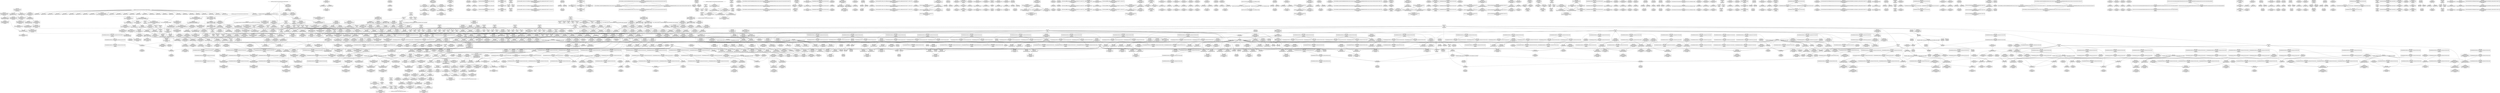 digraph {
	CE0x4dae8b0 [shape=record,shape=Mrecord,label="{CE0x4dae8b0|current_has_perm:tmp1|*SummSource*}"]
	CE0x4d8d200 [shape=record,shape=Mrecord,label="{CE0x4d8d200|current_sid:land.lhs.true2}"]
	CE0x4e243b0 [shape=record,shape=Mrecord,label="{CE0x4e243b0|rcu_read_lock:tmp19|include/linux/rcupdate.h,882}"]
	CE0x4e3a240 [shape=record,shape=Mrecord,label="{CE0x4e3a240|GLOBAL:rcu_read_unlock.__warned|Global_var:rcu_read_unlock.__warned|*SummSink*}"]
	CE0x4ec5b60 [shape=record,shape=Mrecord,label="{CE0x4ec5b60|__preempt_count_sub:tmp1}"]
	CE0x4dee6c0 [shape=record,shape=Mrecord,label="{CE0x4dee6c0|current_sid:tmp24|security/selinux/hooks.c,220|*SummSource*}"]
	CE0x4e4af80 [shape=record,shape=Mrecord,label="{CE0x4e4af80|rcu_read_lock:tmp|*SummSource*}"]
	CE0x4e12ab0 [shape=record,shape=Mrecord,label="{CE0x4e12ab0|rcu_lock_release:tmp2}"]
	CE0x4dd2f90 [shape=record,shape=Mrecord,label="{CE0x4dd2f90|rcu_read_lock:entry}"]
	CE0x4e3c3f0 [shape=record,shape=Mrecord,label="{CE0x4e3c3f0|rcu_lock_acquire:map|Function::rcu_lock_acquire&Arg::map::}"]
	CE0x4e034b0 [shape=record,shape=Mrecord,label="{CE0x4e034b0|GLOBAL:rcu_lock_release|*Constant*|*SummSource*}"]
	CE0x4de7f50 [shape=record,shape=Mrecord,label="{CE0x4de7f50|cred_sid:tmp3|*SummSink*}"]
	CE0x4ec0ba0 [shape=record,shape=Mrecord,label="{CE0x4ec0ba0|__preempt_count_add:tmp6|./arch/x86/include/asm/preempt.h,73}"]
	CE0x4d968e0 [shape=record,shape=Mrecord,label="{CE0x4d968e0|i64*_getelementptr_inbounds_(_11_x_i64_,_11_x_i64_*___llvm_gcov_ctr125,_i64_0,_i64_8)|*Constant*|*SummSource*}"]
	CE0x4e14a50 [shape=record,shape=Mrecord,label="{CE0x4e14a50|rcu_lock_release:bb|*SummSource*}"]
	CE0x4daed30 [shape=record,shape=Mrecord,label="{CE0x4daed30|current_sid:tmp3}"]
	CE0x4e4f380 [shape=record,shape=Mrecord,label="{CE0x4e4f380|GLOBAL:__llvm_gcov_ctr132|Global_var:__llvm_gcov_ctr132|*SummSource*}"]
	CE0x4e11d10 [shape=record,shape=Mrecord,label="{CE0x4e11d10|_call_void_mcount()_#3|*SummSource*}"]
	CE0x4dda440 [shape=record,shape=Mrecord,label="{CE0x4dda440|GLOBAL:current_sid.__warned|Global_var:current_sid.__warned|*SummSource*}"]
	CE0x4e3b530 [shape=record,shape=Mrecord,label="{CE0x4e3b530|rcu_read_unlock:tobool1|include/linux/rcupdate.h,933|*SummSource*}"]
	CE0x4e3dec0 [shape=record,shape=Mrecord,label="{CE0x4e3dec0|rcu_read_lock:tmp2|*SummSink*}"]
	CE0x4deb890 [shape=record,shape=Mrecord,label="{CE0x4deb890|current_sid:cred|security/selinux/hooks.c,218|*SummSink*}"]
	CE0x4d91010 [shape=record,shape=Mrecord,label="{CE0x4d91010|selinux_ptrace_access_check:tmp|*SummSource*}"]
	CE0x4de5010 [shape=record,shape=Mrecord,label="{CE0x4de5010|i64_ptrtoint_(i8*_blockaddress(_rcu_lock_acquire,_%__here)_to_i64)|*Constant*|*SummSink*}"]
	CE0x4e4f900 [shape=record,shape=Mrecord,label="{CE0x4e4f900|current_sid:tmp10|security/selinux/hooks.c,218}"]
	CE0x4dad250 [shape=record,shape=Mrecord,label="{CE0x4dad250|i64*_getelementptr_inbounds_(_13_x_i64_,_13_x_i64_*___llvm_gcov_ctr126,_i64_0,_i64_12)|*Constant*|*SummSource*}"]
	CE0x4d89f40 [shape=record,shape=Mrecord,label="{CE0x4d89f40|selinux_ptrace_access_check:tmp7|security/selinux/hooks.c,1943}"]
	CE0x4d840d0 [shape=record,shape=Mrecord,label="{CE0x4d840d0|GLOBAL:cap_ptrace_access_check|*Constant*}"]
	CE0x4deb6c0 [shape=record,shape=Mrecord,label="{CE0x4deb6c0|COLLAPSED:_GCMRE_current_task_external_global_%struct.task_struct*:_elem_0::|security/selinux/hooks.c,218}"]
	CE0x4dfb120 [shape=record,shape=Mrecord,label="{CE0x4dfb120|rcu_lock_acquire:map|Function::rcu_lock_acquire&Arg::map::|*SummSource*}"]
	CE0x4e1b150 [shape=record,shape=Mrecord,label="{CE0x4e1b150|__rcu_read_lock:tmp7|include/linux/rcupdate.h,240|*SummSource*}"]
	CE0x4d973e0 [shape=record,shape=Mrecord,label="{CE0x4d973e0|i32_218|*Constant*|*SummSource*}"]
	CE0x4dd64e0 [shape=record,shape=Mrecord,label="{CE0x4dd64e0|current_has_perm:call|security/selinux/hooks.c,1542|*SummSource*}"]
	CE0x4df1070 [shape=record,shape=Mrecord,label="{CE0x4df1070|task_sid:tmp1|*SummSource*}"]
	CE0x4dd9570 [shape=record,shape=Mrecord,label="{CE0x4dd9570|GLOBAL:current_sid.__warned|Global_var:current_sid.__warned}"]
	CE0x4eab680 [shape=record,shape=Mrecord,label="{CE0x4eab680|_call_void_asm_addl_$1,_%gs:$0_,_*m,ri,*m,_dirflag_,_fpsr_,_flags_(i32*___preempt_count,_i32_%val,_i32*___preempt_count)_#3,_!dbg_!27714,_!srcloc_!27717|./arch/x86/include/asm/preempt.h,72|*SummSink*}"]
	CE0x4deec10 [shape=record,shape=Mrecord,label="{CE0x4deec10|task_sid:do.end6}"]
	CE0x4db6140 [shape=record,shape=Mrecord,label="{CE0x4db6140|GLOBAL:lockdep_rcu_suspicious|*Constant*|*SummSource*}"]
	CE0x4de03a0 [shape=record,shape=Mrecord,label="{CE0x4de03a0|task_sid:tmp23|security/selinux/hooks.c,208}"]
	CE0x4de8870 [shape=record,shape=Mrecord,label="{CE0x4de8870|rcu_read_lock:tmp6|include/linux/rcupdate.h,882}"]
	CE0x4dddae0 [shape=record,shape=Mrecord,label="{CE0x4dddae0|_call_void_lockdep_rcu_suspicious(i8*_getelementptr_inbounds_(_25_x_i8_,_25_x_i8_*_.str3,_i32_0,_i32_0),_i32_208,_i8*_getelementptr_inbounds_(_41_x_i8_,_41_x_i8_*_.str44,_i32_0,_i32_0))_#10,_!dbg_!27732|security/selinux/hooks.c,208|*SummSink*}"]
	CE0x4d9bee0 [shape=record,shape=Mrecord,label="{CE0x4d9bee0|avc_has_perm:ssid|Function::avc_has_perm&Arg::ssid::|*SummSink*}"]
	CE0x4de86f0 [shape=record,shape=Mrecord,label="{CE0x4de86f0|rcu_read_lock:tmp5|include/linux/rcupdate.h,882|*SummSource*}"]
	CE0x4dad5b0 [shape=record,shape=Mrecord,label="{CE0x4dad5b0|task_sid:call7|security/selinux/hooks.c,208}"]
	CE0x4e7a000 [shape=record,shape=Mrecord,label="{CE0x4e7a000|GLOBAL:cred_sid|*Constant*}"]
	CE0x4dd4780 [shape=record,shape=Mrecord,label="{CE0x4dd4780|task_sid:tobool4|security/selinux/hooks.c,208|*SummSink*}"]
	CE0x4dd9bc0 [shape=record,shape=Mrecord,label="{CE0x4dd9bc0|i64*_getelementptr_inbounds_(_11_x_i64_,_11_x_i64_*___llvm_gcov_ctr125,_i64_0,_i64_0)|*Constant*}"]
	CE0x4d92ff0 [shape=record,shape=Mrecord,label="{CE0x4d92ff0|i32_2|*Constant*|*SummSink*}"]
	CE0x4e27ac0 [shape=record,shape=Mrecord,label="{CE0x4e27ac0|rcu_read_lock:do.body}"]
	CE0x4df3250 [shape=record,shape=Mrecord,label="{CE0x4df3250|current_has_perm:call1|security/selinux/hooks.c,1543|*SummSink*}"]
	CE0x57c58d0 [shape=record,shape=Mrecord,label="{CE0x57c58d0|selinux_ptrace_access_check:tmp8|security/selinux/hooks.c,1945|*SummSource*}"]
	CE0x4db0cd0 [shape=record,shape=Mrecord,label="{CE0x4db0cd0|avc_has_perm:tsid|Function::avc_has_perm&Arg::tsid::}"]
	CE0x4e381b0 [shape=record,shape=Mrecord,label="{CE0x4e381b0|_call_void_lockdep_rcu_suspicious(i8*_getelementptr_inbounds_(_25_x_i8_,_25_x_i8_*_.str45,_i32_0,_i32_0),_i32_934,_i8*_getelementptr_inbounds_(_44_x_i8_,_44_x_i8_*_.str47,_i32_0,_i32_0))_#10,_!dbg_!27726|include/linux/rcupdate.h,933|*SummSink*}"]
	CE0x4edf710 [shape=record,shape=Mrecord,label="{CE0x4edf710|i64*_getelementptr_inbounds_(_4_x_i64_,_4_x_i64_*___llvm_gcov_ctr135,_i64_0,_i64_0)|*Constant*}"]
	CE0x4dd62c0 [shape=record,shape=Mrecord,label="{CE0x4dd62c0|GLOBAL:current_sid|*Constant*}"]
	CE0x4d7e090 [shape=record,shape=Mrecord,label="{CE0x4d7e090|selinux_ptrace_access_check:bb|*SummSource*}"]
	CE0x4dae1f0 [shape=record,shape=Mrecord,label="{CE0x4dae1f0|i64*_getelementptr_inbounds_(_11_x_i64_,_11_x_i64_*___llvm_gcov_ctr125,_i64_0,_i64_9)|*Constant*|*SummSource*}"]
	CE0x4e52270 [shape=record,shape=Mrecord,label="{CE0x4e52270|rcu_read_unlock:tmp14|include/linux/rcupdate.h,933|*SummSink*}"]
	CE0x4db75a0 [shape=record,shape=Mrecord,label="{CE0x4db75a0|current_sid:land.lhs.true2|*SummSink*}"]
	CE0x4e1da30 [shape=record,shape=Mrecord,label="{CE0x4e1da30|i8*_getelementptr_inbounds_(_25_x_i8_,_25_x_i8_*_.str45,_i32_0,_i32_0)|*Constant*|*SummSource*}"]
	CE0x4dfcce0 [shape=record,shape=Mrecord,label="{CE0x4dfcce0|rcu_read_lock:if.then|*SummSink*}"]
	CE0x4ddd010 [shape=record,shape=Mrecord,label="{CE0x4ddd010|GLOBAL:lockdep_rcu_suspicious|*Constant*|*SummSink*}"]
	CE0x4e11d80 [shape=record,shape=Mrecord,label="{CE0x4e11d80|_call_void_mcount()_#3|*SummSink*}"]
	CE0x4ea9a00 [shape=record,shape=Mrecord,label="{CE0x4ea9a00|GLOBAL:__preempt_count|Global_var:__preempt_count}"]
	CE0x4d84e80 [shape=record,shape=Mrecord,label="{CE0x4d84e80|current_sid:tobool|security/selinux/hooks.c,218|*SummSink*}"]
	CE0x4df0410 [shape=record,shape=Mrecord,label="{CE0x4df0410|avc_has_perm:tsid|Function::avc_has_perm&Arg::tsid::}"]
	CE0x4e44b60 [shape=record,shape=Mrecord,label="{CE0x4e44b60|rcu_read_unlock:if.then|*SummSink*}"]
	CE0x4eac300 [shape=record,shape=Mrecord,label="{CE0x4eac300|__preempt_count_sub:tmp1|*SummSource*}"]
	CE0x4e161e0 [shape=record,shape=Mrecord,label="{CE0x4e161e0|i64*_getelementptr_inbounds_(_4_x_i64_,_4_x_i64_*___llvm_gcov_ctr133,_i64_0,_i64_1)|*Constant*}"]
	CE0x4e18020 [shape=record,shape=Mrecord,label="{CE0x4e18020|task_sid:if.then}"]
	CE0x4df9a30 [shape=record,shape=Mrecord,label="{CE0x4df9a30|cred_sid:tmp|*SummSink*}"]
	CE0x4e3a0e0 [shape=record,shape=Mrecord,label="{CE0x4e3a0e0|rcu_lock_acquire:__here}"]
	CE0x4eb4840 [shape=record,shape=Mrecord,label="{CE0x4eb4840|_call_void_asm_addl_$1,_%gs:$0_,_*m,ri,*m,_dirflag_,_fpsr_,_flags_(i32*___preempt_count,_i32_%sub,_i32*___preempt_count)_#3,_!dbg_!27717,_!srcloc_!27718|./arch/x86/include/asm/preempt.h,77|*SummSource*}"]
	CE0x4d83590 [shape=record,shape=Mrecord,label="{CE0x4d83590|selinux_ptrace_access_check:tmp1|*SummSink*}"]
	CE0x4e4de70 [shape=record,shape=Mrecord,label="{CE0x4e4de70|rcu_read_unlock:do.end|*SummSink*}"]
	CE0x4e78b60 [shape=record,shape=Mrecord,label="{CE0x4e78b60|_call_void___preempt_count_add(i32_1)_#10,_!dbg_!27711|include/linux/rcupdate.h,239|*SummSink*}"]
	CE0x4e7f260 [shape=record,shape=Mrecord,label="{CE0x4e7f260|rcu_lock_acquire:tmp5|include/linux/rcupdate.h,418}"]
	CE0x4e4a4c0 [shape=record,shape=Mrecord,label="{CE0x4e4a4c0|rcu_read_lock:tmp8|include/linux/rcupdate.h,882|*SummSource*}"]
	CE0x4e52d70 [shape=record,shape=Mrecord,label="{CE0x4e52d70|rcu_read_unlock:tmp1|*SummSource*}"]
	CE0x4dd0630 [shape=record,shape=Mrecord,label="{CE0x4dd0630|current_sid:entry}"]
	CE0x4e53070 [shape=record,shape=Mrecord,label="{CE0x4e53070|i64*_getelementptr_inbounds_(_11_x_i64_,_11_x_i64_*___llvm_gcov_ctr132,_i64_0,_i64_1)|*Constant*}"]
	CE0x4ea7cb0 [shape=record,shape=Mrecord,label="{CE0x4ea7cb0|__preempt_count_sub:bb|*SummSink*}"]
	CE0x4e22640 [shape=record,shape=Mrecord,label="{CE0x4e22640|get_current:tmp2|*SummSource*}"]
	CE0x4d8e230 [shape=record,shape=Mrecord,label="{CE0x4d8e230|selinux_ptrace_access_check:call3|security/selinux/hooks.c,1946|*SummSource*}"]
	CE0x4da1570 [shape=record,shape=Mrecord,label="{CE0x4da1570|selinux_ptrace_access_check:tmp15|security/selinux/hooks.c,1951|*SummSource*}"]
	CE0x4eb7bb0 [shape=record,shape=Mrecord,label="{CE0x4eb7bb0|__preempt_count_sub:tmp7|./arch/x86/include/asm/preempt.h,78|*SummSource*}"]
	CE0x4ebbc90 [shape=record,shape=Mrecord,label="{CE0x4ebbc90|GLOBAL:__preempt_count|Global_var:__preempt_count|*SummSink*}"]
	CE0x4dfa2d0 [shape=record,shape=Mrecord,label="{CE0x4dfa2d0|GLOBAL:__rcu_read_lock|*Constant*|*SummSource*}"]
	CE0x4e4ace0 [shape=record,shape=Mrecord,label="{CE0x4e4ace0|rcu_read_lock:tmp}"]
	CE0x4d82bf0 [shape=record,shape=Mrecord,label="{CE0x4d82bf0|i64_1|*Constant*|*SummSink*}"]
	CE0x4dfcb20 [shape=record,shape=Mrecord,label="{CE0x4dfcb20|rcu_read_lock:if.then}"]
	CE0x4e322d0 [shape=record,shape=Mrecord,label="{CE0x4e322d0|rcu_read_unlock:if.end|*SummSink*}"]
	CE0x4e7f550 [shape=record,shape=Mrecord,label="{CE0x4e7f550|rcu_lock_acquire:tmp5|include/linux/rcupdate.h,418|*SummSink*}"]
	CE0x4d81240 [shape=record,shape=Mrecord,label="{CE0x4d81240|selinux_ptrace_access_check:entry|*SummSink*}"]
	CE0x4da6390 [shape=record,shape=Mrecord,label="{CE0x4da6390|selinux_ptrace_access_check:tmp14|security/selinux/hooks.c,1951|*SummSource*}"]
	CE0x4dd7fe0 [shape=record,shape=Mrecord,label="{CE0x4dd7fe0|rcu_read_lock:tmp4|include/linux/rcupdate.h,882|*SummSource*}"]
	CE0x4daecc0 [shape=record,shape=Mrecord,label="{CE0x4daecc0|current_sid:tmp2|*SummSink*}"]
	CE0x4e99dc0 [shape=record,shape=Mrecord,label="{CE0x4e99dc0|rcu_lock_release:tmp4|include/linux/rcupdate.h,423}"]
	CE0x4ebb640 [shape=record,shape=Mrecord,label="{CE0x4ebb640|__preempt_count_sub:tmp2}"]
	CE0x4e50660 [shape=record,shape=Mrecord,label="{CE0x4e50660|rcu_read_unlock:land.lhs.true|*SummSource*}"]
	CE0x4dd19d0 [shape=record,shape=Mrecord,label="{CE0x4dd19d0|GLOBAL:__llvm_gcov_ctr125|Global_var:__llvm_gcov_ctr125}"]
	CE0x4e97370 [shape=record,shape=Mrecord,label="{CE0x4e97370|__rcu_read_unlock:tmp1|*SummSource*}"]
	CE0x4db2530 [shape=record,shape=Mrecord,label="{CE0x4db2530|current_sid:tmp17|security/selinux/hooks.c,218|*SummSource*}"]
	CE0x4e26010 [shape=record,shape=Mrecord,label="{CE0x4e26010|cred_sid:bb|*SummSource*}"]
	CE0x4df0a30 [shape=record,shape=Mrecord,label="{CE0x4df0a30|i16_2|*Constant*}"]
	CE0x4df15c0 [shape=record,shape=Mrecord,label="{CE0x4df15c0|_ret_i32_%retval.0,_!dbg_!27728|security/selinux/avc.c,775}"]
	CE0x4e2fa00 [shape=record,shape=Mrecord,label="{CE0x4e2fa00|rcu_read_unlock:land.lhs.true2}"]
	CE0x4dec4b0 [shape=record,shape=Mrecord,label="{CE0x4dec4b0|COLLAPSED:_CMRE:_elem_0::|security/selinux/hooks.c,218}"]
	CE0x4e938d0 [shape=record,shape=Mrecord,label="{CE0x4e938d0|__preempt_count_sub:tmp6|./arch/x86/include/asm/preempt.h,78|*SummSource*}"]
	CE0x4eb52e0 [shape=record,shape=Mrecord,label="{CE0x4eb52e0|i64*_getelementptr_inbounds_(_4_x_i64_,_4_x_i64_*___llvm_gcov_ctr134,_i64_0,_i64_3)|*Constant*}"]
	CE0x4da8c80 [shape=record,shape=Mrecord,label="{CE0x4da8c80|selinux_ptrace_access_check:tmp12|security/selinux/hooks.c,1946|*SummSink*}"]
	CE0x4df78a0 [shape=record,shape=Mrecord,label="{CE0x4df78a0|rcu_read_lock:land.lhs.true2|*SummSink*}"]
	"CONST[source:0(mediator),value:0(static)][purpose:{operation}][SrcIdx:2]"
	CE0x4dfa340 [shape=record,shape=Mrecord,label="{CE0x4dfa340|GLOBAL:__rcu_read_lock|*Constant*|*SummSink*}"]
	CE0x4e99620 [shape=record,shape=Mrecord,label="{CE0x4e99620|i64*_getelementptr_inbounds_(_4_x_i64_,_4_x_i64_*___llvm_gcov_ctr133,_i64_0,_i64_2)|*Constant*}"]
	CE0x4e4fd20 [shape=record,shape=Mrecord,label="{CE0x4e4fd20|i64*_getelementptr_inbounds_(_11_x_i64_,_11_x_i64_*___llvm_gcov_ctr132,_i64_0,_i64_1)|*Constant*|*SummSource*}"]
	CE0x4dd0aa0 [shape=record,shape=Mrecord,label="{CE0x4dd0aa0|current_sid:tmp6|security/selinux/hooks.c,218}"]
	CE0x4d8e1c0 [shape=record,shape=Mrecord,label="{CE0x4d8e1c0|selinux_ptrace_access_check:call3|security/selinux/hooks.c,1946}"]
	CE0x4da6b50 [shape=record,shape=Mrecord,label="{CE0x4da6b50|i64*_getelementptr_inbounds_(_2_x_i64_,_2_x_i64_*___llvm_gcov_ctr131,_i64_0,_i64_1)|*Constant*|*SummSource*}"]
	CE0x4e0d970 [shape=record,shape=Mrecord,label="{CE0x4e0d970|rcu_lock_release:tmp6|*SummSource*}"]
	CE0x4e4c850 [shape=record,shape=Mrecord,label="{CE0x4e4c850|i64*_getelementptr_inbounds_(_11_x_i64_,_11_x_i64_*___llvm_gcov_ctr125,_i64_0,_i64_10)|*Constant*}"]
	CE0x4e085f0 [shape=record,shape=Mrecord,label="{CE0x4e085f0|current_sid:call|security/selinux/hooks.c,218}"]
	CE0x4d8cb60 [shape=record,shape=Mrecord,label="{CE0x4d8cb60|current_sid:if.end|*SummSource*}"]
	CE0x4e00df0 [shape=record,shape=Mrecord,label="{CE0x4e00df0|rcu_read_lock:tmp1|*SummSource*}"]
	CE0x4e36450 [shape=record,shape=Mrecord,label="{CE0x4e36450|i64*_getelementptr_inbounds_(_11_x_i64_,_11_x_i64_*___llvm_gcov_ctr132,_i64_0,_i64_9)|*Constant*}"]
	CE0x4dd4eb0 [shape=record,shape=Mrecord,label="{CE0x4dd4eb0|i64_6|*Constant*|*SummSource*}"]
	CE0x4ebc6f0 [shape=record,shape=Mrecord,label="{CE0x4ebc6f0|i64*_getelementptr_inbounds_(_4_x_i64_,_4_x_i64_*___llvm_gcov_ctr129,_i64_0,_i64_2)|*Constant*|*SummSource*}"]
	CE0x4db3140 [shape=record,shape=Mrecord,label="{CE0x4db3140|current_sid:tmp19|security/selinux/hooks.c,218|*SummSource*}"]
	CE0x4dbae70 [shape=record,shape=Mrecord,label="{CE0x4dbae70|selinux_ptrace_access_check:tmp5|security/selinux/hooks.c,1942|*SummSource*}"]
	CE0x4d97bd0 [shape=record,shape=Mrecord,label="{CE0x4d97bd0|_ret_i32_%retval.0,_!dbg_!27728|security/selinux/avc.c,775|*SummSink*}"]
	CE0x4e0dc60 [shape=record,shape=Mrecord,label="{CE0x4e0dc60|rcu_lock_release:tmp7}"]
	CE0x4d901c0 [shape=record,shape=Mrecord,label="{CE0x4d901c0|_ret_i32_%call2,_!dbg_!27718|security/selinux/hooks.c,1544}"]
	CE0x4d8f9f0 [shape=record,shape=Mrecord,label="{CE0x4d8f9f0|current_has_perm:tsk|Function::current_has_perm&Arg::tsk::|*SummSource*}"]
	CE0x4d8a9a0 [shape=record,shape=Mrecord,label="{CE0x4d8a9a0|GLOBAL:current_sid|*Constant*}"]
	CE0x4dae3f0 [shape=record,shape=Mrecord,label="{CE0x4dae3f0|current_sid:tmp17|security/selinux/hooks.c,218}"]
	CE0x4e0a160 [shape=record,shape=Mrecord,label="{CE0x4e0a160|_call_void_rcu_read_lock()_#10,_!dbg_!27712|security/selinux/hooks.c,207}"]
	CE0x4e1c8e0 [shape=record,shape=Mrecord,label="{CE0x4e1c8e0|rcu_read_lock:tmp15|include/linux/rcupdate.h,882|*SummSink*}"]
	CE0x4df26a0 [shape=record,shape=Mrecord,label="{CE0x4df26a0|GLOBAL:__llvm_gcov_ctr126|Global_var:__llvm_gcov_ctr126}"]
	CE0x4de7a70 [shape=record,shape=Mrecord,label="{CE0x4de7a70|current_has_perm:bb|*SummSource*}"]
	CE0x4e9a650 [shape=record,shape=Mrecord,label="{CE0x4e9a650|rcu_lock_release:tmp5|include/linux/rcupdate.h,423|*SummSink*}"]
	CE0x4e28b00 [shape=record,shape=Mrecord,label="{CE0x4e28b00|rcu_read_lock:bb|*SummSink*}"]
	CE0x4dd1b00 [shape=record,shape=Mrecord,label="{CE0x4dd1b00|GLOBAL:__llvm_gcov_ctr125|Global_var:__llvm_gcov_ctr125|*SummSink*}"]
	CE0x4e366e0 [shape=record,shape=Mrecord,label="{CE0x4e366e0|i64*_getelementptr_inbounds_(_11_x_i64_,_11_x_i64_*___llvm_gcov_ctr132,_i64_0,_i64_9)|*Constant*|*SummSink*}"]
	CE0x4dd2400 [shape=record,shape=Mrecord,label="{CE0x4dd2400|current_sid:tmp2}"]
	CE0x4dd84e0 [shape=record,shape=Mrecord,label="{CE0x4dd84e0|current_sid:tmp7|security/selinux/hooks.c,218}"]
	CE0x4ebbee0 [shape=record,shape=Mrecord,label="{CE0x4ebbee0|i64*_getelementptr_inbounds_(_4_x_i64_,_4_x_i64_*___llvm_gcov_ctr129,_i64_0,_i64_2)|*Constant*}"]
	CE0x4ed6230 [shape=record,shape=Mrecord,label="{CE0x4ed6230|i64*_getelementptr_inbounds_(_4_x_i64_,_4_x_i64_*___llvm_gcov_ctr135,_i64_0,_i64_2)|*Constant*|*SummSource*}"]
	CE0x4e01570 [shape=record,shape=Mrecord,label="{CE0x4e01570|rcu_read_unlock:tmp21|include/linux/rcupdate.h,935}"]
	CE0x4ddef90 [shape=record,shape=Mrecord,label="{CE0x4ddef90|i64*_getelementptr_inbounds_(_13_x_i64_,_13_x_i64_*___llvm_gcov_ctr126,_i64_0,_i64_9)|*Constant*|*SummSource*}"]
	CE0x4d8c790 [shape=record,shape=Mrecord,label="{CE0x4d8c790|_ret_i32_%call7,_!dbg_!27749|security/selinux/hooks.c,210|*SummSource*}"]
	CE0x4dab560 [shape=record,shape=Mrecord,label="{CE0x4dab560|task_sid:tmp23|security/selinux/hooks.c,208|*SummSource*}"]
	CE0x4e216e0 [shape=record,shape=Mrecord,label="{CE0x4e216e0|i64_1|*Constant*}"]
	CE0x4e50ff0 [shape=record,shape=Mrecord,label="{CE0x4e50ff0|_call_void_asm_sideeffect_,_memory_,_dirflag_,_fpsr_,_flags_()_#3,_!dbg_!27714,_!srcloc_!27715|include/linux/rcupdate.h,239|*SummSink*}"]
	CE0x4e16d30 [shape=record,shape=Mrecord,label="{CE0x4e16d30|GLOBAL:__preempt_count_sub|*Constant*}"]
	CE0x4dd4590 [shape=record,shape=Mrecord,label="{CE0x4dd4590|current_sid:tmp1|*SummSink*}"]
	CE0x4d88f60 [shape=record,shape=Mrecord,label="{CE0x4d88f60|selinux_ptrace_access_check:if.end6|*SummSource*}"]
	CE0x4e18490 [shape=record,shape=Mrecord,label="{CE0x4e18490|_call_void_asm_sideeffect_,_memory_,_dirflag_,_fpsr_,_flags_()_#3,_!dbg_!27714,_!srcloc_!27715|include/linux/rcupdate.h,239|*SummSource*}"]
	CE0x4d9e510 [shape=record,shape=Mrecord,label="{CE0x4d9e510|avc_has_perm:requested|Function::avc_has_perm&Arg::requested::}"]
	CE0x4e3c670 [shape=record,shape=Mrecord,label="{CE0x4e3c670|__rcu_read_lock:tmp6|include/linux/rcupdate.h,240|*SummSource*}"]
	CE0x4df5430 [shape=record,shape=Mrecord,label="{CE0x4df5430|task_sid:tmp10|security/selinux/hooks.c,208|*SummSink*}"]
	CE0x4e8ff00 [shape=record,shape=Mrecord,label="{CE0x4e8ff00|rcu_lock_release:tmp|*SummSink*}"]
	CE0x4e90a50 [shape=record,shape=Mrecord,label="{CE0x4e90a50|_call_void_asm_sideeffect_,_memory_,_dirflag_,_fpsr_,_flags_()_#3,_!dbg_!27711,_!srcloc_!27714|include/linux/rcupdate.h,244|*SummSource*}"]
	CE0x4e7ec20 [shape=record,shape=Mrecord,label="{CE0x4e7ec20|task_sid:call|security/selinux/hooks.c,208}"]
	CE0x4db2120 [shape=record,shape=Mrecord,label="{CE0x4db2120|rcu_read_lock:tmp7|include/linux/rcupdate.h,882|*SummSource*}"]
	CE0x4e20380 [shape=record,shape=Mrecord,label="{CE0x4e20380|rcu_read_lock:tobool1|include/linux/rcupdate.h,882|*SummSink*}"]
	CE0x4d9b8f0 [shape=record,shape=Mrecord,label="{CE0x4d9b8f0|VOIDTB_TE:_CE_8,16_}"]
	CE0x4e4c7e0 [shape=record,shape=Mrecord,label="{CE0x4e4c7e0|current_sid:tmp19|security/selinux/hooks.c,218}"]
	CE0x4dfbba0 [shape=record,shape=Mrecord,label="{CE0x4dfbba0|_ret_void,_!dbg_!27717|include/linux/rcupdate.h,240|*SummSink*}"]
	CE0x4e078f0 [shape=record,shape=Mrecord,label="{CE0x4e078f0|task_sid:tmp15|security/selinux/hooks.c,208}"]
	CE0x4e18c00 [shape=record,shape=Mrecord,label="{CE0x4e18c00|i64*_getelementptr_inbounds_(_4_x_i64_,_4_x_i64_*___llvm_gcov_ctr130,_i64_0,_i64_3)|*Constant*|*SummSink*}"]
	CE0x4e4edf0 [shape=record,shape=Mrecord,label="{CE0x4e4edf0|i64*_getelementptr_inbounds_(_4_x_i64_,_4_x_i64_*___llvm_gcov_ctr135,_i64_0,_i64_3)|*Constant*|*SummSource*}"]
	CE0x4de6e50 [shape=record,shape=Mrecord,label="{CE0x4de6e50|GLOBAL:rcu_read_unlock|*Constant*|*SummSink*}"]
	CE0x4e56990 [shape=record,shape=Mrecord,label="{CE0x4e56990|VOIDTB_TE:_CE_104,112_}"]
	CE0x4e776d0 [shape=record,shape=Mrecord,label="{CE0x4e776d0|i64*_getelementptr_inbounds_(_13_x_i64_,_13_x_i64_*___llvm_gcov_ctr126,_i64_0,_i64_12)|*Constant*}"]
	CE0x4dd91a0 [shape=record,shape=Mrecord,label="{CE0x4dd91a0|i64*_getelementptr_inbounds_(_2_x_i64_,_2_x_i64_*___llvm_gcov_ctr136,_i64_0,_i64_0)|*Constant*}"]
	CE0x4ecc9d0 [shape=record,shape=Mrecord,label="{CE0x4ecc9d0|__preempt_count_sub:do.body|*SummSink*}"]
	CE0x4e09950 [shape=record,shape=Mrecord,label="{CE0x4e09950|i64*_getelementptr_inbounds_(_4_x_i64_,_4_x_i64_*___llvm_gcov_ctr134,_i64_0,_i64_0)|*Constant*|*SummSink*}"]
	CE0x4e11200 [shape=record,shape=Mrecord,label="{CE0x4e11200|i64*_getelementptr_inbounds_(_11_x_i64_,_11_x_i64_*___llvm_gcov_ctr125,_i64_0,_i64_0)|*Constant*}"]
	CE0x4e06190 [shape=record,shape=Mrecord,label="{CE0x4e06190|task_sid:tobool4|security/selinux/hooks.c,208}"]
	CE0x4e1f090 [shape=record,shape=Mrecord,label="{CE0x4e1f090|i64*_getelementptr_inbounds_(_11_x_i64_,_11_x_i64_*___llvm_gcov_ctr127,_i64_0,_i64_9)|*Constant*|*SummSink*}"]
	CE0x4de4700 [shape=record,shape=Mrecord,label="{CE0x4de4700|i64*_getelementptr_inbounds_(_4_x_i64_,_4_x_i64_*___llvm_gcov_ctr130,_i64_0,_i64_3)|*Constant*}"]
	CE0x4e903e0 [shape=record,shape=Mrecord,label="{CE0x4e903e0|i64*_getelementptr_inbounds_(_4_x_i64_,_4_x_i64_*___llvm_gcov_ctr130,_i64_0,_i64_0)|*Constant*}"]
	CE0x4ec81e0 [shape=record,shape=Mrecord,label="{CE0x4ec81e0|__preempt_count_sub:sub|./arch/x86/include/asm/preempt.h,77|*SummSink*}"]
	CE0x4e15780 [shape=record,shape=Mrecord,label="{CE0x4e15780|COLLAPSED:_GCMRE___llvm_gcov_ctr133_internal_global_4_x_i64_zeroinitializer:_elem_0:default:}"]
	CE0x4e79980 [shape=record,shape=Mrecord,label="{CE0x4e79980|__rcu_read_lock:do.end}"]
	CE0x4da9230 [shape=record,shape=Mrecord,label="{CE0x4da9230|task_sid:tmp22|security/selinux/hooks.c,208|*SummSink*}"]
	CE0x4e13bd0 [shape=record,shape=Mrecord,label="{CE0x4e13bd0|rcu_lock_release:indirectgoto|*SummSink*}"]
	CE0x4ea9790 [shape=record,shape=Mrecord,label="{CE0x4ea9790|__rcu_read_unlock:do.body|*SummSink*}"]
	CE0x4e32db0 [shape=record,shape=Mrecord,label="{CE0x4e32db0|rcu_read_unlock:tobool|include/linux/rcupdate.h,933|*SummSink*}"]
	CE0x4df3530 [shape=record,shape=Mrecord,label="{CE0x4df3530|task_sid:tmp7|security/selinux/hooks.c,208}"]
	CE0x4d9f7a0 [shape=record,shape=Mrecord,label="{CE0x4d9f7a0|selinux_ptrace_access_check:tmp10|security/selinux/hooks.c,1945|*SummSink*}"]
	CE0x4e079c0 [shape=record,shape=Mrecord,label="{CE0x4e079c0|task_sid:tmp16|security/selinux/hooks.c,208}"]
	CE0x4e3ccd0 [shape=record,shape=Mrecord,label="{CE0x4e3ccd0|GLOBAL:__rcu_read_lock|*Constant*}"]
	CE0x4df4340 [shape=record,shape=Mrecord,label="{CE0x4df4340|task_sid:tmp15|security/selinux/hooks.c,208|*SummSource*}"]
	CE0x4e083e0 [shape=record,shape=Mrecord,label="{CE0x4e083e0|__rcu_read_lock:do.body|*SummSource*}"]
	CE0x4d81920 [shape=record,shape=Mrecord,label="{CE0x4d81920|selinux_ptrace_access_check:entry|*SummSource*}"]
	CE0x4e14b10 [shape=record,shape=Mrecord,label="{CE0x4e14b10|rcu_lock_release:bb|*SummSink*}"]
	CE0x4de4eb0 [shape=record,shape=Mrecord,label="{CE0x4de4eb0|i64_ptrtoint_(i8*_blockaddress(_rcu_lock_acquire,_%__here)_to_i64)|*Constant*|*SummSource*}"]
	CE0x4e56120 [shape=record,shape=Mrecord,label="{CE0x4e56120|VOIDTB_TE:_CE_32,36_}"]
	CE0x4eba9a0 [shape=record,shape=Mrecord,label="{CE0x4eba9a0|__preempt_count_add:tmp7|./arch/x86/include/asm/preempt.h,73|*SummSource*}"]
	CE0x4eb4460 [shape=record,shape=Mrecord,label="{CE0x4eb4460|_call_void_mcount()_#3|*SummSource*}"]
	CE0x4e44c70 [shape=record,shape=Mrecord,label="{CE0x4e44c70|rcu_read_unlock:if.end}"]
	CE0x4da8cf0 [shape=record,shape=Mrecord,label="{CE0x4da8cf0|selinux_ptrace_access_check:tmp12|security/selinux/hooks.c,1946|*SummSource*}"]
	CE0x4d8ff50 [shape=record,shape=Mrecord,label="{CE0x4d8ff50|i32_128|*Constant*|*SummSink*}"]
	CE0x4dafd80 [shape=record,shape=Mrecord,label="{CE0x4dafd80|current_sid:tmp10|security/selinux/hooks.c,218|*SummSource*}"]
	CE0x4db64f0 [shape=record,shape=Mrecord,label="{CE0x4db64f0|_call_void_mcount()_#3|*SummSource*}"]
	CE0x4dd1de0 [shape=record,shape=Mrecord,label="{CE0x4dd1de0|current_has_perm:tmp|*SummSource*}"]
	CE0x4dd3ca0 [shape=record,shape=Mrecord,label="{CE0x4dd3ca0|i64_0|*Constant*}"]
	CE0x4e2f8f0 [shape=record,shape=Mrecord,label="{CE0x4e2f8f0|rcu_read_unlock:bb|*SummSink*}"]
	CE0x4e55150 [shape=record,shape=Mrecord,label="{CE0x4e55150|i64_7|*Constant*}"]
	CE0x4d97570 [shape=record,shape=Mrecord,label="{CE0x4d97570|i32_218|*Constant*|*SummSink*}"]
	CE0x4db3850 [shape=record,shape=Mrecord,label="{CE0x4db3850|selinux_ptrace_access_check:tmp17|security/selinux/hooks.c,1952|*SummSource*}"]
	CE0x4df81e0 [shape=record,shape=Mrecord,label="{CE0x4df81e0|COLLAPSED:_GCMRE___llvm_gcov_ctr131_internal_global_2_x_i64_zeroinitializer:_elem_0:default:}"]
	CE0x4dd3a20 [shape=record,shape=Mrecord,label="{CE0x4dd3a20|i64*_getelementptr_inbounds_(_13_x_i64_,_13_x_i64_*___llvm_gcov_ctr126,_i64_0,_i64_0)|*Constant*|*SummSource*}"]
	CE0x4dd4c00 [shape=record,shape=Mrecord,label="{CE0x4dd4c00|i64_7|*Constant*|*SummSink*}"]
	CE0x4e112c0 [shape=record,shape=Mrecord,label="{CE0x4e112c0|current_sid:tmp}"]
	"CONST[source:1(input),value:2(dynamic)][purpose:{operation}][SrcIdx:1]"
	CE0x4e1f8f0 [shape=record,shape=Mrecord,label="{CE0x4e1f8f0|cred_sid:tmp4|*LoadInst*|security/selinux/hooks.c,196}"]
	CE0x4e03ab0 [shape=record,shape=Mrecord,label="{CE0x4e03ab0|rcu_lock_release:map|Function::rcu_lock_release&Arg::map::|*SummSink*}"]
	CE0x4e50910 [shape=record,shape=Mrecord,label="{CE0x4e50910|i32_218|*Constant*}"]
	CE0x4e18110 [shape=record,shape=Mrecord,label="{CE0x4e18110|task_sid:land.lhs.true2}"]
	CE0x4df93c0 [shape=record,shape=Mrecord,label="{CE0x4df93c0|i64*_getelementptr_inbounds_(_2_x_i64_,_2_x_i64_*___llvm_gcov_ctr98,_i64_0,_i64_1)|*Constant*}"]
	CE0x4e02780 [shape=record,shape=Mrecord,label="{CE0x4e02780|rcu_read_unlock:tmp22|include/linux/rcupdate.h,935|*SummSink*}"]
	CE0x4e1ca50 [shape=record,shape=Mrecord,label="{CE0x4e1ca50|rcu_read_lock:tmp16|include/linux/rcupdate.h,882}"]
	CE0x4e3adb0 [shape=record,shape=Mrecord,label="{CE0x4e3adb0|void_(i32*,_i32,_i32*)*_asm_addl_$1,_%gs:$0_,_*m,ri,*m,_dirflag_,_fpsr_,_flags_|*SummSink*}"]
	CE0x4e49fb0 [shape=record,shape=Mrecord,label="{CE0x4e49fb0|__rcu_read_lock:tmp4|include/linux/rcupdate.h,239|*SummSource*}"]
	CE0x4e546b0 [shape=record,shape=Mrecord,label="{CE0x4e546b0|rcu_read_lock:tmp12|include/linux/rcupdate.h,882}"]
	CE0x4eb7d30 [shape=record,shape=Mrecord,label="{CE0x4eb7d30|__preempt_count_sub:tmp7|./arch/x86/include/asm/preempt.h,78|*SummSink*}"]
	CE0x4e19e50 [shape=record,shape=Mrecord,label="{CE0x4e19e50|task_sid:tmp8|security/selinux/hooks.c,208}"]
	CE0x4e3c2e0 [shape=record,shape=Mrecord,label="{CE0x4e3c2e0|GLOBAL:rcu_lock_map|Global_var:rcu_lock_map|*SummSink*}"]
	CE0x4d97290 [shape=record,shape=Mrecord,label="{CE0x4d97290|i32_218|*Constant*}"]
	CE0x4e0b260 [shape=record,shape=Mrecord,label="{CE0x4e0b260|task_sid:tmp14|security/selinux/hooks.c,208}"]
	CE0x4ddb860 [shape=record,shape=Mrecord,label="{CE0x4ddb860|task_sid:do.body5|*SummSource*}"]
	CE0x4db40f0 [shape=record,shape=Mrecord,label="{CE0x4db40f0|current_sid:if.end|*SummSink*}"]
	CE0x4d9c8b0 [shape=record,shape=Mrecord,label="{CE0x4d9c8b0|current_sid:land.lhs.true}"]
	CE0x4d96130 [shape=record,shape=Mrecord,label="{CE0x4d96130|selinux_ptrace_access_check:tmp3|security/selinux/hooks.c,1942|*SummSource*}"]
	CE0x4ddcaa0 [shape=record,shape=Mrecord,label="{CE0x4ddcaa0|_ret_void,_!dbg_!27735|include/linux/rcupdate.h,884|*SummSource*}"]
	CE0x4e39090 [shape=record,shape=Mrecord,label="{CE0x4e39090|task_sid:tmp22|security/selinux/hooks.c,208}"]
	CE0x4da6d00 [shape=record,shape=Mrecord,label="{CE0x4da6d00|current_sid:tmp4|security/selinux/hooks.c,218|*SummSink*}"]
	CE0x4d85150 [shape=record,shape=Mrecord,label="{CE0x4d85150|i64_2|*Constant*}"]
	CE0x4e18880 [shape=record,shape=Mrecord,label="{CE0x4e18880|GLOBAL:task_sid.__warned|Global_var:task_sid.__warned}"]
	CE0x4eac200 [shape=record,shape=Mrecord,label="{CE0x4eac200|__preempt_count_add:tmp}"]
	CE0x4e05810 [shape=record,shape=Mrecord,label="{CE0x4e05810|current_sid:land.lhs.true2}"]
	CE0x4e04210 [shape=record,shape=Mrecord,label="{CE0x4e04210|_call_void___rcu_read_unlock()_#10,_!dbg_!27734|include/linux/rcupdate.h,937|*SummSource*}"]
	CE0x4df9540 [shape=record,shape=Mrecord,label="{CE0x4df9540|task_sid:tmp8|security/selinux/hooks.c,208|*SummSource*}"]
	CE0x4d9bae0 [shape=record,shape=Mrecord,label="{CE0x4d9bae0|avc_has_perm:entry|*SummSink*}"]
	CE0x4db0940 [shape=record,shape=Mrecord,label="{CE0x4db0940|current_sid:tmp14|security/selinux/hooks.c,218|*SummSource*}"]
	CE0x4d912e0 [shape=record,shape=Mrecord,label="{CE0x4d912e0|_ret_i32_%tmp24,_!dbg_!27742|security/selinux/hooks.c,220|*SummSink*}"]
	CE0x4e1cef0 [shape=record,shape=Mrecord,label="{CE0x4e1cef0|i64*_getelementptr_inbounds_(_11_x_i64_,_11_x_i64_*___llvm_gcov_ctr127,_i64_0,_i64_8)|*Constant*}"]
	CE0x4da23d0 [shape=record,shape=Mrecord,label="{CE0x4da23d0|selinux_ptrace_access_check:call4|security/selinux/hooks.c,1947|*SummSink*}"]
	CE0x4eb46a0 [shape=record,shape=Mrecord,label="{CE0x4eb46a0|__rcu_read_unlock:do.end|*SummSource*}"]
	CE0x4d81c20 [shape=record,shape=Mrecord,label="{CE0x4d81c20|selinux_ptrace_access_check:tmp1|*SummSource*}"]
	CE0x4df3680 [shape=record,shape=Mrecord,label="{CE0x4df3680|task_sid:tmp7|security/selinux/hooks.c,208|*SummSource*}"]
	CE0x4db5860 [shape=record,shape=Mrecord,label="{CE0x4db5860|task_sid:tmp19|security/selinux/hooks.c,208|*SummSource*}"]
	CE0x4e54fe0 [shape=record,shape=Mrecord,label="{CE0x4e54fe0|rcu_read_lock:call3|include/linux/rcupdate.h,882|*SummSink*}"]
	CE0x4df0830 [shape=record,shape=Mrecord,label="{CE0x4df0830|task_sid:tmp5|security/selinux/hooks.c,208|*SummSource*}"]
	CE0x4ddb360 [shape=record,shape=Mrecord,label="{CE0x4ddb360|current_sid:tmp8|security/selinux/hooks.c,218}"]
	CE0x4e28950 [shape=record,shape=Mrecord,label="{CE0x4e28950|rcu_read_lock:bb}"]
	CE0x4e23d90 [shape=record,shape=Mrecord,label="{CE0x4e23d90|_call_void_lockdep_rcu_suspicious(i8*_getelementptr_inbounds_(_25_x_i8_,_25_x_i8_*_.str45,_i32_0,_i32_0),_i32_883,_i8*_getelementptr_inbounds_(_42_x_i8_,_42_x_i8_*_.str46,_i32_0,_i32_0))_#10,_!dbg_!27728|include/linux/rcupdate.h,882|*SummSink*}"]
	CE0x4defe90 [shape=record,shape=Mrecord,label="{CE0x4defe90|i64*_getelementptr_inbounds_(_13_x_i64_,_13_x_i64_*___llvm_gcov_ctr126,_i64_0,_i64_1)|*Constant*}"]
	CE0x4e4a840 [shape=record,shape=Mrecord,label="{CE0x4e4a840|rcu_read_lock:tmp8|include/linux/rcupdate.h,882|*SummSink*}"]
	CE0x4eab0e0 [shape=record,shape=Mrecord,label="{CE0x4eab0e0|__preempt_count_sub:val|Function::__preempt_count_sub&Arg::val::|*SummSink*}"]
	CE0x4dfcc40 [shape=record,shape=Mrecord,label="{CE0x4dfcc40|rcu_read_lock:if.then|*SummSource*}"]
	CE0x4e90620 [shape=record,shape=Mrecord,label="{CE0x4e90620|__rcu_read_lock:tmp3|*SummSink*}"]
	CE0x4dd7e40 [shape=record,shape=Mrecord,label="{CE0x4dd7e40|i64_0|*Constant*}"]
	CE0x4e10550 [shape=record,shape=Mrecord,label="{CE0x4e10550|rcu_lock_acquire:tmp3}"]
	CE0x4e2aa20 [shape=record,shape=Mrecord,label="{CE0x4e2aa20|i32_22|*Constant*}"]
	CE0x4df7500 [shape=record,shape=Mrecord,label="{CE0x4df7500|cred_sid:tmp2|*SummSource*}"]
	CE0x4e4b950 [shape=record,shape=Mrecord,label="{CE0x4e4b950|i64*_getelementptr_inbounds_(_2_x_i64_,_2_x_i64_*___llvm_gcov_ctr131,_i64_0,_i64_1)|*Constant*|*SummSink*}"]
	CE0x4e4ec10 [shape=record,shape=Mrecord,label="{CE0x4e4ec10|i64*_getelementptr_inbounds_(_4_x_i64_,_4_x_i64_*___llvm_gcov_ctr135,_i64_0,_i64_3)|*Constant*}"]
	CE0x4d81b40 [shape=record,shape=Mrecord,label="{CE0x4d81b40|i64*_getelementptr_inbounds_(_9_x_i64_,_9_x_i64_*___llvm_gcov_ctr124,_i64_0,_i64_0)|*Constant*}"]
	CE0x4ed69f0 [shape=record,shape=Mrecord,label="{CE0x4ed69f0|_call_void_asm_addl_$1,_%gs:$0_,_*m,ri,*m,_dirflag_,_fpsr_,_flags_(i32*___preempt_count,_i32_%sub,_i32*___preempt_count)_#3,_!dbg_!27717,_!srcloc_!27718|./arch/x86/include/asm/preempt.h,77}"]
	CE0x4de6130 [shape=record,shape=Mrecord,label="{CE0x4de6130|GLOBAL:cred_sid|*Constant*|*SummSink*}"]
	CE0x4da94b0 [shape=record,shape=Mrecord,label="{CE0x4da94b0|__rcu_read_unlock:bb|*SummSource*}"]
	CE0x4ded370 [shape=record,shape=Mrecord,label="{CE0x4ded370|i32_1|*Constant*}"]
	CE0x4e009d0 [shape=record,shape=Mrecord,label="{CE0x4e009d0|task_sid:tmp12|security/selinux/hooks.c,208|*SummSource*}"]
	CE0x4e36e70 [shape=record,shape=Mrecord,label="{CE0x4e36e70|rcu_read_unlock:tmp19|include/linux/rcupdate.h,933|*SummSink*}"]
	CE0x4e10150 [shape=record,shape=Mrecord,label="{CE0x4e10150|_ret_void,_!dbg_!27719|./arch/x86/include/asm/preempt.h,73}"]
	CE0x4d90960 [shape=record,shape=Mrecord,label="{CE0x4d90960|i64*_getelementptr_inbounds_(_9_x_i64_,_9_x_i64_*___llvm_gcov_ctr124,_i64_0,_i64_6)|*Constant*|*SummSource*}"]
	CE0x4d8c720 [shape=record,shape=Mrecord,label="{CE0x4d8c720|selinux_ptrace_access_check:call5|security/selinux/hooks.c,1948}"]
	CE0x4e1d710 [shape=record,shape=Mrecord,label="{CE0x4e1d710|GLOBAL:lockdep_rcu_suspicious|*Constant*}"]
	CE0x4e54540 [shape=record,shape=Mrecord,label="{CE0x4e54540|rcu_read_lock:tmp11|include/linux/rcupdate.h,882|*SummSink*}"]
	CE0x4e21670 [shape=record,shape=Mrecord,label="{CE0x4e21670|rcu_read_lock:tmp|*SummSink*}"]
	CE0x4e7abb0 [shape=record,shape=Mrecord,label="{CE0x4e7abb0|i64*_getelementptr_inbounds_(_4_x_i64_,_4_x_i64_*___llvm_gcov_ctr130,_i64_0,_i64_2)|*Constant*}"]
	CE0x4da1f90 [shape=record,shape=Mrecord,label="{CE0x4da1f90|selinux_ptrace_access_check:tmp9|security/selinux/hooks.c,1945|*SummSink*}"]
	CE0x4ddc6d0 [shape=record,shape=Mrecord,label="{CE0x4ddc6d0|current_sid:tobool1|security/selinux/hooks.c,218}"]
	CE0x4e3de50 [shape=record,shape=Mrecord,label="{CE0x4e3de50|rcu_read_lock:tmp2|*SummSource*}"]
	CE0x4dd5a00 [shape=record,shape=Mrecord,label="{CE0x4dd5a00|current_sid:tmp11|security/selinux/hooks.c,218|*SummSink*}"]
	CE0x4e9b0b0 [shape=record,shape=Mrecord,label="{CE0x4e9b0b0|GLOBAL:lock_release|*Constant*}"]
	CE0x4de6840 [shape=record,shape=Mrecord,label="{CE0x4de6840|_ret_i32_%tmp6,_!dbg_!27716|security/selinux/hooks.c,197}"]
	CE0x4d8f830 [shape=record,shape=Mrecord,label="{CE0x4d8f830|current_has_perm:tsk|Function::current_has_perm&Arg::tsk::}"]
	CE0x4df4870 [shape=record,shape=Mrecord,label="{CE0x4df4870|cred_sid:security|security/selinux/hooks.c,196}"]
	CE0x4e1be00 [shape=record,shape=Mrecord,label="{CE0x4e1be00|rcu_read_unlock:call3|include/linux/rcupdate.h,933}"]
	CE0x4e1cd80 [shape=record,shape=Mrecord,label="{CE0x4e1cd80|rcu_read_lock:tmp16|include/linux/rcupdate.h,882|*SummSink*}"]
	CE0x4df3420 [shape=record,shape=Mrecord,label="{CE0x4df3420|task_sid:tmp6|security/selinux/hooks.c,208|*SummSink*}"]
	CE0x4e32bd0 [shape=record,shape=Mrecord,label="{CE0x4e32bd0|i64*_getelementptr_inbounds_(_13_x_i64_,_13_x_i64_*___llvm_gcov_ctr126,_i64_0,_i64_9)|*Constant*}"]
	CE0x4eb17b0 [shape=record,shape=Mrecord,label="{CE0x4eb17b0|i64*_getelementptr_inbounds_(_4_x_i64_,_4_x_i64_*___llvm_gcov_ctr129,_i64_0,_i64_3)|*Constant*|*SummSink*}"]
	CE0x4dfc4e0 [shape=record,shape=Mrecord,label="{CE0x4dfc4e0|cred_sid:tmp}"]
	CE0x4de7650 [shape=record,shape=Mrecord,label="{CE0x4de7650|_ret_void,_!dbg_!27735|include/linux/rcupdate.h,938|*SummSink*}"]
	CE0x4e28110 [shape=record,shape=Mrecord,label="{CE0x4e28110|__rcu_read_lock:entry|*SummSource*}"]
	CE0x4de0330 [shape=record,shape=Mrecord,label="{CE0x4de0330|i64*_getelementptr_inbounds_(_13_x_i64_,_13_x_i64_*___llvm_gcov_ctr126,_i64_0,_i64_10)|*Constant*}"]
	CE0x4de5b90 [shape=record,shape=Mrecord,label="{CE0x4de5b90|task_sid:call7|security/selinux/hooks.c,208|*SummSource*}"]
	CE0x4d7ac00 [shape=record,shape=Mrecord,label="{CE0x4d7ac00|GLOBAL:current_has_perm|*Constant*|*SummSource*}"]
	CE0x4ddc3a0 [shape=record,shape=Mrecord,label="{CE0x4ddc3a0|0:_i8,_:_GCMR_current_sid.__warned_internal_global_i8_0,_section_.data.unlikely_,_align_1:_elem_0:default:}"]
	CE0x4e290d0 [shape=record,shape=Mrecord,label="{CE0x4e290d0|rcu_lock_acquire:__here|*SummSink*}"]
	CE0x4da7f60 [shape=record,shape=Mrecord,label="{CE0x4da7f60|i64*_getelementptr_inbounds_(_11_x_i64_,_11_x_i64_*___llvm_gcov_ctr125,_i64_0,_i64_6)|*Constant*}"]
	CE0x4e98e90 [shape=record,shape=Mrecord,label="{CE0x4e98e90|GLOBAL:__preempt_count_sub|*Constant*|*SummSource*}"]
	CE0x4e35ff0 [shape=record,shape=Mrecord,label="{CE0x4e35ff0|i8*_getelementptr_inbounds_(_44_x_i8_,_44_x_i8_*_.str47,_i32_0,_i32_0)|*Constant*|*SummSource*}"]
	CE0x4ecac30 [shape=record,shape=Mrecord,label="{CE0x4ecac30|_call_void_mcount()_#3|*SummSink*}"]
	CE0x4dbc190 [shape=record,shape=Mrecord,label="{CE0x4dbc190|i64*_getelementptr_inbounds_(_9_x_i64_,_9_x_i64_*___llvm_gcov_ctr124,_i64_0,_i64_3)|*Constant*}"]
	CE0x4e55ea0 [shape=record,shape=Mrecord,label="{CE0x4e55ea0|VOIDTB_TE:_CE_16,20_}"]
	CE0x4e4dfa0 [shape=record,shape=Mrecord,label="{CE0x4e4dfa0|_call_void___preempt_count_sub(i32_1)_#10,_!dbg_!27715|include/linux/rcupdate.h,244|*SummSource*}"]
	CE0x4dd9440 [shape=record,shape=Mrecord,label="{CE0x4dd9440|current_sid:tmp7|security/selinux/hooks.c,218|*SummSink*}"]
	CE0x4df4460 [shape=record,shape=Mrecord,label="{CE0x4df4460|_call_void_rcu_lock_acquire(%struct.lockdep_map*_rcu_lock_map)_#10,_!dbg_!27711|include/linux/rcupdate.h,881|*SummSink*}"]
	CE0x4d92440 [shape=record,shape=Mrecord,label="{CE0x4d92440|i32_0|*Constant*}"]
	CE0x4e15ef0 [shape=record,shape=Mrecord,label="{CE0x4e15ef0|_call_void_mcount()_#3|*SummSink*}"]
	CE0x4de7ee0 [shape=record,shape=Mrecord,label="{CE0x4de7ee0|cred_sid:tmp3|*SummSource*}"]
	CE0x4dea620 [shape=record,shape=Mrecord,label="{CE0x4dea620|GLOBAL:get_current|*Constant*}"]
	CE0x4dd0e30 [shape=record,shape=Mrecord,label="{CE0x4dd0e30|current_has_perm:tmp|*SummSink*}"]
	CE0x4db2830 [shape=record,shape=Mrecord,label="{CE0x4db2830|current_sid:tmp18|security/selinux/hooks.c,218}"]
	CE0x4dfaf20 [shape=record,shape=Mrecord,label="{CE0x4dfaf20|GLOBAL:task_sid.__warned|Global_var:task_sid.__warned}"]
	CE0x4db7260 [shape=record,shape=Mrecord,label="{CE0x4db7260|get_current:tmp4|./arch/x86/include/asm/current.h,14}"]
	CE0x4dafa40 [shape=record,shape=Mrecord,label="{CE0x4dafa40|GLOBAL:rcu_read_lock|*Constant*|*SummSource*}"]
	CE0x4dde510 [shape=record,shape=Mrecord,label="{CE0x4dde510|i32_208|*Constant*|*SummSink*}"]
	CE0x4dd7060 [shape=record,shape=Mrecord,label="{CE0x4dd7060|task_sid:tmp16|security/selinux/hooks.c,208|*SummSource*}"]
	CE0x4deb4c0 [shape=record,shape=Mrecord,label="{CE0x4deb4c0|i32_78|*Constant*|*SummSink*}"]
	CE0x4dfc440 [shape=record,shape=Mrecord,label="{CE0x4dfc440|i64*_getelementptr_inbounds_(_2_x_i64_,_2_x_i64_*___llvm_gcov_ctr131,_i64_0,_i64_0)|*Constant*|*SummSink*}"]
	CE0x4e153b0 [shape=record,shape=Mrecord,label="{CE0x4e153b0|rcu_lock_acquire:tmp1}"]
	CE0x4e234c0 [shape=record,shape=Mrecord,label="{CE0x4e234c0|i8_1|*Constant*}"]
	CE0x4da52f0 [shape=record,shape=Mrecord,label="{CE0x4da52f0|avc_has_perm:auditdata|Function::avc_has_perm&Arg::auditdata::}"]
	CE0x4e53a90 [shape=record,shape=Mrecord,label="{CE0x4e53a90|__preempt_count_sub:val|Function::__preempt_count_sub&Arg::val::}"]
	CE0x4e3b150 [shape=record,shape=Mrecord,label="{CE0x4e3b150|void_(i32*,_i32,_i32*)*_asm_addl_$1,_%gs:$0_,_*m,ri,*m,_dirflag_,_fpsr_,_flags_}"]
	CE0x4e45230 [shape=record,shape=Mrecord,label="{CE0x4e45230|i64*_getelementptr_inbounds_(_11_x_i64_,_11_x_i64_*___llvm_gcov_ctr132,_i64_0,_i64_0)|*Constant*|*SummSink*}"]
	CE0x4e3dde0 [shape=record,shape=Mrecord,label="{CE0x4e3dde0|rcu_read_lock:tmp2}"]
	CE0x4e1eab0 [shape=record,shape=Mrecord,label="{CE0x4e1eab0|i8*_getelementptr_inbounds_(_42_x_i8_,_42_x_i8_*_.str46,_i32_0,_i32_0)|*Constant*|*SummSink*}"]
	CE0x4dbf6b0 [shape=record,shape=Mrecord,label="{CE0x4dbf6b0|selinux_ptrace_access_check:tmp6|security/selinux/hooks.c,1943}"]
	CE0x4de7d80 [shape=record,shape=Mrecord,label="{CE0x4de7d80|cred_sid:tmp3}"]
	CE0x4e19f20 [shape=record,shape=Mrecord,label="{CE0x4e19f20|__preempt_count_add:val|Function::__preempt_count_add&Arg::val::|*SummSource*}"]
	"CONST[source:0(mediator),value:2(dynamic)][purpose:{object}]"
	CE0x4e4ef90 [shape=record,shape=Mrecord,label="{CE0x4e4ef90|task_sid:tmp19|security/selinux/hooks.c,208}"]
	CE0x4d83c70 [shape=record,shape=Mrecord,label="{CE0x4d83c70|selinux_ptrace_access_check:if.then2}"]
	CE0x4eb4c80 [shape=record,shape=Mrecord,label="{CE0x4eb4c80|__rcu_read_unlock:tmp5|include/linux/rcupdate.h,244|*SummSource*}"]
	CE0x4def0d0 [shape=record,shape=Mrecord,label="{CE0x4def0d0|task_sid:tmp2}"]
	CE0x4e03650 [shape=record,shape=Mrecord,label="{CE0x4e03650|rcu_lock_release:entry|*SummSource*}"]
	CE0x4e29240 [shape=record,shape=Mrecord,label="{CE0x4e29240|rcu_lock_acquire:indirectgoto}"]
	CE0x4e18eb0 [shape=record,shape=Mrecord,label="{CE0x4e18eb0|rcu_lock_acquire:tmp6|*SummSink*}"]
	CE0x4d902d0 [shape=record,shape=Mrecord,label="{CE0x4d902d0|current_has_perm:perms|Function::current_has_perm&Arg::perms::|*SummSource*}"]
	CE0x4d8de50 [shape=record,shape=Mrecord,label="{CE0x4d8de50|selinux_ptrace_access_check:if.end6}"]
	CE0x4d9ca20 [shape=record,shape=Mrecord,label="{CE0x4d9ca20|selinux_ptrace_access_check:tmp11|security/selinux/hooks.c,1945|*SummSink*}"]
	CE0x4dfb7c0 [shape=record,shape=Mrecord,label="{CE0x4dfb7c0|task_sid:tmp10|security/selinux/hooks.c,208}"]
	CE0x4e37bd0 [shape=record,shape=Mrecord,label="{CE0x4e37bd0|rcu_read_unlock:tmp18|include/linux/rcupdate.h,933|*SummSink*}"]
	CE0x4dd8ac0 [shape=record,shape=Mrecord,label="{CE0x4dd8ac0|i64*_getelementptr_inbounds_(_11_x_i64_,_11_x_i64_*___llvm_gcov_ctr125,_i64_0,_i64_0)|*Constant*|*SummSink*}"]
	CE0x4e4ac30 [shape=record,shape=Mrecord,label="{CE0x4e4ac30|128:_i8*,_:_CRE_128,136_|*MultipleSource*|Function::cred_sid&Arg::cred::|*LoadInst*|security/selinux/hooks.c,208|security/selinux/hooks.c,196}"]
	CE0x4ec0c80 [shape=record,shape=Mrecord,label="{CE0x4ec0c80|__preempt_count_add:tmp6|./arch/x86/include/asm/preempt.h,73|*SummSink*}"]
	CE0x6a379d0 [shape=record,shape=Mrecord,label="{CE0x6a379d0|i64_0|*Constant*|*SummSource*}"]
	CE0x4db5700 [shape=record,shape=Mrecord,label="{CE0x4db5700|_call_void_lockdep_rcu_suspicious(i8*_getelementptr_inbounds_(_25_x_i8_,_25_x_i8_*_.str3,_i32_0,_i32_0),_i32_208,_i8*_getelementptr_inbounds_(_41_x_i8_,_41_x_i8_*_.str44,_i32_0,_i32_0))_#10,_!dbg_!27732|security/selinux/hooks.c,208}"]
	CE0x4df4eb0 [shape=record,shape=Mrecord,label="{CE0x4df4eb0|GLOBAL:rcu_read_lock.__warned|Global_var:rcu_read_lock.__warned|*SummSource*}"]
	CE0x4e2f040 [shape=record,shape=Mrecord,label="{CE0x4e2f040|rcu_read_unlock:tmp3|*SummSource*}"]
	CE0x4e39770 [shape=record,shape=Mrecord,label="{CE0x4e39770|i64_3|*Constant*}"]
	CE0x4dd1780 [shape=record,shape=Mrecord,label="{CE0x4dd1780|task_sid:real_cred|security/selinux/hooks.c,208}"]
	CE0x4db16c0 [shape=record,shape=Mrecord,label="{CE0x4db16c0|cred_sid:tmp6|security/selinux/hooks.c,197}"]
	CE0x4e4b240 [shape=record,shape=Mrecord,label="{CE0x4e4b240|COLLAPSED:_GCMRE___llvm_gcov_ctr128_internal_global_4_x_i64_zeroinitializer:_elem_0:default:}"]
	CE0x4e29c40 [shape=record,shape=Mrecord,label="{CE0x4e29c40|rcu_read_lock:tobool|include/linux/rcupdate.h,882}"]
	CE0x4e24ad0 [shape=record,shape=Mrecord,label="{CE0x4e24ad0|rcu_read_lock:tmp21|include/linux/rcupdate.h,884}"]
	CE0x4e55f10 [shape=record,shape=Mrecord,label="{CE0x4e55f10|VOIDTB_TE:_CE_20,24_}"]
	CE0x4db54d0 [shape=record,shape=Mrecord,label="{CE0x4db54d0|task_sid:tmp18|security/selinux/hooks.c,208|*SummSink*}"]
	CE0x4da8ac0 [shape=record,shape=Mrecord,label="{CE0x4da8ac0|selinux_ptrace_access_check:tmp4|security/selinux/hooks.c,1942|*SummSink*}"]
	CE0x4e2fde0 [shape=record,shape=Mrecord,label="{CE0x4e2fde0|task_sid:tobool1|security/selinux/hooks.c,208}"]
	"CONST[source:0(mediator),value:2(dynamic)][purpose:{subject}]"
	CE0x4d86ed0 [shape=record,shape=Mrecord,label="{CE0x4d86ed0|GLOBAL:current_sid|*Constant*|*SummSource*}"]
	CE0x4e3f6a0 [shape=record,shape=Mrecord,label="{CE0x4e3f6a0|rcu_read_unlock:do.end|*SummSource*}"]
	CE0x4db4e00 [shape=record,shape=Mrecord,label="{CE0x4db4e00|task_sid:tmp18|security/selinux/hooks.c,208}"]
	CE0x4da46d0 [shape=record,shape=Mrecord,label="{CE0x4da46d0|task_sid:tmp3}"]
	CE0x4e3b4a0 [shape=record,shape=Mrecord,label="{CE0x4e3b4a0|rcu_read_unlock:tobool1|include/linux/rcupdate.h,933}"]
	CE0x4e275b0 [shape=record,shape=Mrecord,label="{CE0x4e275b0|rcu_read_unlock:call3|include/linux/rcupdate.h,933|*SummSink*}"]
	CE0x4ddc560 [shape=record,shape=Mrecord,label="{CE0x4ddc560|current_sid:tmp8|security/selinux/hooks.c,218|*SummSource*}"]
	CE0x4db52c0 [shape=record,shape=Mrecord,label="{CE0x4db52c0|task_sid:tmp18|security/selinux/hooks.c,208|*SummSource*}"]
	CE0x4e28180 [shape=record,shape=Mrecord,label="{CE0x4e28180|__rcu_read_lock:entry|*SummSink*}"]
	CE0x4e998a0 [shape=record,shape=Mrecord,label="{CE0x4e998a0|i64*_getelementptr_inbounds_(_4_x_i64_,_4_x_i64_*___llvm_gcov_ctr133,_i64_0,_i64_2)|*Constant*|*SummSource*}"]
	CE0x43b5070 [shape=record,shape=Mrecord,label="{CE0x43b5070|i32_0|*Constant*|*SummSink*}"]
	CE0x4e0d5a0 [shape=record,shape=Mrecord,label="{CE0x4e0d5a0|i64*_getelementptr_inbounds_(_4_x_i64_,_4_x_i64_*___llvm_gcov_ctr133,_i64_0,_i64_3)|*Constant*|*SummSource*}"]
	CE0x4d9f3a0 [shape=record,shape=Mrecord,label="{CE0x4d9f3a0|i64*_getelementptr_inbounds_(_9_x_i64_,_9_x_i64_*___llvm_gcov_ctr124,_i64_0,_i64_6)|*Constant*}"]
	CE0x4dac320 [shape=record,shape=Mrecord,label="{CE0x4dac320|task_sid:tmp24|security/selinux/hooks.c,208|*SummSink*}"]
	CE0x4d7e2a0 [shape=record,shape=Mrecord,label="{CE0x4d7e2a0|selinux_ptrace_access_check:child|Function::selinux_ptrace_access_check&Arg::child::|*SummSink*}"]
	CE0x4e3d1f0 [shape=record,shape=Mrecord,label="{CE0x4e3d1f0|i64_2|*Constant*}"]
	CE0x4e9c1e0 [shape=record,shape=Mrecord,label="{CE0x4e9c1e0|rcu_lock_acquire:bb}"]
	CE0x4e0e420 [shape=record,shape=Mrecord,label="{CE0x4e0e420|__rcu_read_unlock:bb|*SummSink*}"]
	CE0x4e38080 [shape=record,shape=Mrecord,label="{CE0x4e38080|_call_void_lockdep_rcu_suspicious(i8*_getelementptr_inbounds_(_25_x_i8_,_25_x_i8_*_.str45,_i32_0,_i32_0),_i32_934,_i8*_getelementptr_inbounds_(_44_x_i8_,_44_x_i8_*_.str47,_i32_0,_i32_0))_#10,_!dbg_!27726|include/linux/rcupdate.h,933|*SummSource*}"]
	CE0x4e2bf70 [shape=record,shape=Mrecord,label="{CE0x4e2bf70|rcu_lock_acquire:entry|*SummSource*}"]
	CE0x4dd4230 [shape=record,shape=Mrecord,label="{CE0x4dd4230|current_has_perm:tmp}"]
	CE0x4ddacd0 [shape=record,shape=Mrecord,label="{CE0x4ddacd0|current_sid:if.then}"]
	CE0x4e05b70 [shape=record,shape=Mrecord,label="{CE0x4e05b70|__rcu_read_lock:bb|*SummSink*}"]
	CE0x4e059e0 [shape=record,shape=Mrecord,label="{CE0x4e059e0|__rcu_read_lock:tmp1}"]
	CE0x4e3eef0 [shape=record,shape=Mrecord,label="{CE0x4e3eef0|cred_sid:sid|security/selinux/hooks.c,197|*SummSink*}"]
	CE0x4e1b500 [shape=record,shape=Mrecord,label="{CE0x4e1b500|task_sid:if.end}"]
	CE0x4e90f40 [shape=record,shape=Mrecord,label="{CE0x4e90f40|__rcu_read_unlock:tmp3}"]
	CE0x4d9afc0 [shape=record,shape=Mrecord,label="{CE0x4d9afc0|current_sid:tmp16|security/selinux/hooks.c,218|*SummSource*}"]
	CE0x4e2f700 [shape=record,shape=Mrecord,label="{CE0x4e2f700|i8_1|*Constant*}"]
	CE0x4d9b880 [shape=record,shape=Mrecord,label="{CE0x4d9b880|VOIDTB_TE:_CE_4,8_}"]
	CE0x4e4e820 [shape=record,shape=Mrecord,label="{CE0x4e4e820|task_sid:tmp10|security/selinux/hooks.c,208}"]
	CE0x4ecf650 [shape=record,shape=Mrecord,label="{CE0x4ecf650|i64*_getelementptr_inbounds_(_4_x_i64_,_4_x_i64_*___llvm_gcov_ctr135,_i64_0,_i64_2)|*Constant*}"]
	CE0x4d90cf0 [shape=record,shape=Mrecord,label="{CE0x4d90cf0|selinux_ptrace_access_check:child|Function::selinux_ptrace_access_check&Arg::child::}"]
	CE0x4e3aa10 [shape=record,shape=Mrecord,label="{CE0x4e3aa10|rcu_read_unlock:tobool|include/linux/rcupdate.h,933}"]
	CE0x4e2f1c0 [shape=record,shape=Mrecord,label="{CE0x4e2f1c0|_call_void_mcount()_#3}"]
	CE0x4dd80b0 [shape=record,shape=Mrecord,label="{CE0x4dd80b0|rcu_read_lock:tmp4|include/linux/rcupdate.h,882|*SummSink*}"]
	CE0x4e310d0 [shape=record,shape=Mrecord,label="{CE0x4e310d0|task_sid:tmp2}"]
	CE0x4d85610 [shape=record,shape=Mrecord,label="{CE0x4d85610|%struct.task_struct*_(%struct.task_struct**)*_asm_movq_%gs:$_1:P_,$0_,_r,im,_dirflag_,_fpsr_,_flags_|*SummSink*}"]
	CE0x4de99e0 [shape=record,shape=Mrecord,label="{CE0x4de99e0|current_sid:tmp19|security/selinux/hooks.c,218|*SummSink*}"]
	CE0x4da3220 [shape=record,shape=Mrecord,label="{CE0x4da3220|selinux_ptrace_access_check:tmp7|security/selinux/hooks.c,1943|*SummSink*}"]
	CE0x4e00050 [shape=record,shape=Mrecord,label="{CE0x4e00050|rcu_read_unlock:tmp9|include/linux/rcupdate.h,933|*SummSource*}"]
	CE0x4dfa960 [shape=record,shape=Mrecord,label="{CE0x4dfa960|GLOBAL:current_task|Global_var:current_task}"]
	CE0x4deb0e0 [shape=record,shape=Mrecord,label="{CE0x4deb0e0|_ret_%struct.task_struct*_%tmp4,_!dbg_!27714|./arch/x86/include/asm/current.h,14|*SummSink*}"]
	CE0x4e1faf0 [shape=record,shape=Mrecord,label="{CE0x4e1faf0|cred_sid:tmp4|*LoadInst*|security/selinux/hooks.c,196|*SummSource*}"]
	CE0x4ddae60 [shape=record,shape=Mrecord,label="{CE0x4ddae60|current_sid:if.then|*SummSource*}"]
	CE0x4dd5880 [shape=record,shape=Mrecord,label="{CE0x4dd5880|current_sid:tmp11|security/selinux/hooks.c,218|*SummSource*}"]
	CE0x4e0c8b0 [shape=record,shape=Mrecord,label="{CE0x4e0c8b0|GLOBAL:lock_release|*Constant*|*SummSink*}"]
	CE0x4e0c030 [shape=record,shape=Mrecord,label="{CE0x4e0c030|__rcu_read_unlock:tmp4|include/linux/rcupdate.h,244}"]
	CE0x4d7acd0 [shape=record,shape=Mrecord,label="{CE0x4d7acd0|selinux_ptrace_access_check:call|security/selinux/hooks.c,1941|*SummSource*}"]
	CE0x4d8d670 [shape=record,shape=Mrecord,label="{CE0x4d8d670|i32_1|*Constant*}"]
	CE0x4e3b650 [shape=record,shape=Mrecord,label="{CE0x4e3b650|rcu_read_unlock:tobool1|include/linux/rcupdate.h,933|*SummSink*}"]
	CE0x4e26720 [shape=record,shape=Mrecord,label="{CE0x4e26720|4:_i32,_:_CRE_4,8_|*MultipleSource*|security/selinux/hooks.c,196|*LoadInst*|security/selinux/hooks.c,196|security/selinux/hooks.c,197}"]
	CE0x4e36e00 [shape=record,shape=Mrecord,label="{CE0x4e36e00|rcu_read_unlock:tmp19|include/linux/rcupdate.h,933|*SummSource*}"]
	CE0x4e39140 [shape=record,shape=Mrecord,label="{CE0x4e39140|GLOBAL:rcu_read_unlock.__warned|Global_var:rcu_read_unlock.__warned}"]
	CE0x4e3bac0 [shape=record,shape=Mrecord,label="{CE0x4e3bac0|_call_void_mcount()_#3|*SummSink*}"]
	CE0x5e98cf0 [shape=record,shape=Mrecord,label="{CE0x5e98cf0|i64_2|*Constant*|*SummSink*}"]
	CE0x4ebadc0 [shape=record,shape=Mrecord,label="{CE0x4ebadc0|__rcu_read_unlock:tmp|*SummSink*}"]
	CE0x4df1ad0 [shape=record,shape=Mrecord,label="{CE0x4df1ad0|avc_has_perm:tclass|Function::avc_has_perm&Arg::tclass::}"]
	CE0x4d924b0 [shape=record,shape=Mrecord,label="{CE0x4d924b0|i32_0|*Constant*|*SummSource*}"]
	CE0x4e50ed0 [shape=record,shape=Mrecord,label="{CE0x4e50ed0|rcu_read_unlock:tmp2}"]
	CE0x4d9aa20 [shape=record,shape=Mrecord,label="{CE0x4d9aa20|current_sid:tmp15|security/selinux/hooks.c,218|*SummSource*}"]
	CE0x4e792b0 [shape=record,shape=Mrecord,label="{CE0x4e792b0|i64*_getelementptr_inbounds_(_4_x_i64_,_4_x_i64_*___llvm_gcov_ctr130,_i64_0,_i64_1)|*Constant*}"]
	CE0x4e157f0 [shape=record,shape=Mrecord,label="{CE0x4e157f0|rcu_lock_release:tmp|*SummSource*}"]
	CE0x4dd2a10 [shape=record,shape=Mrecord,label="{CE0x4dd2a10|current_sid:tmp9|security/selinux/hooks.c,218}"]
	CE0x4da4fa0 [shape=record,shape=Mrecord,label="{CE0x4da4fa0|%struct.common_audit_data*_null|*Constant*|*SummSource*}"]
	CE0x4ddf7a0 [shape=record,shape=Mrecord,label="{CE0x4ddf7a0|task_sid:tmp21|security/selinux/hooks.c,208}"]
	CE0x4dac240 [shape=record,shape=Mrecord,label="{CE0x4dac240|i64*_getelementptr_inbounds_(_13_x_i64_,_13_x_i64_*___llvm_gcov_ctr126,_i64_0,_i64_11)|*Constant*|*SummSink*}"]
	CE0x4e503f0 [shape=record,shape=Mrecord,label="{CE0x4e503f0|rcu_read_unlock:land.lhs.true2|*SummSink*}"]
	CE0x4e2a030 [shape=record,shape=Mrecord,label="{CE0x4e2a030|__preempt_count_add:entry}"]
	CE0x4e2c750 [shape=record,shape=Mrecord,label="{CE0x4e2c750|rcu_read_lock:call|include/linux/rcupdate.h,882|*SummSource*}"]
	CE0x4db2cc0 [shape=record,shape=Mrecord,label="{CE0x4db2cc0|current_sid:tmp19|security/selinux/hooks.c,218}"]
	CE0x4e23770 [shape=record,shape=Mrecord,label="{CE0x4e23770|_call_void_lockdep_rcu_suspicious(i8*_getelementptr_inbounds_(_25_x_i8_,_25_x_i8_*_.str45,_i32_0,_i32_0),_i32_883,_i8*_getelementptr_inbounds_(_42_x_i8_,_42_x_i8_*_.str46,_i32_0,_i32_0))_#10,_!dbg_!27728|include/linux/rcupdate.h,882}"]
	CE0x4e53980 [shape=record,shape=Mrecord,label="{CE0x4e53980|__preempt_count_sub:entry|*SummSink*}"]
	CE0x4eb3ca0 [shape=record,shape=Mrecord,label="{CE0x4eb3ca0|i64*_getelementptr_inbounds_(_4_x_i64_,_4_x_i64_*___llvm_gcov_ctr135,_i64_0,_i64_1)|*Constant*|*SummSource*}"]
	CE0x4dfa1b0 [shape=record,shape=Mrecord,label="{CE0x4dfa1b0|__rcu_read_lock:entry}"]
	CE0x4e0bea0 [shape=record,shape=Mrecord,label="{CE0x4e0bea0|current_sid:if.then}"]
	CE0x4e3e0d0 [shape=record,shape=Mrecord,label="{CE0x4e3e0d0|rcu_read_lock:tmp3}"]
	CE0x4d96340 [shape=record,shape=Mrecord,label="{CE0x4d96340|i1_true|*Constant*|*SummSource*}"]
	CE0x4e253e0 [shape=record,shape=Mrecord,label="{CE0x4e253e0|rcu_read_lock:tmp21|include/linux/rcupdate.h,884|*SummSink*}"]
	CE0x4e00a40 [shape=record,shape=Mrecord,label="{CE0x4e00a40|task_sid:tmp12|security/selinux/hooks.c,208|*SummSink*}"]
	CE0x4e35f80 [shape=record,shape=Mrecord,label="{CE0x4e35f80|i8*_getelementptr_inbounds_(_44_x_i8_,_44_x_i8_*_.str47,_i32_0,_i32_0)|*Constant*}"]
	CE0x4e0b830 [shape=record,shape=Mrecord,label="{CE0x4e0b830|i32_1|*Constant*}"]
	CE0x4e27a20 [shape=record,shape=Mrecord,label="{CE0x4e27a20|rcu_read_lock:land.lhs.true|*SummSink*}"]
	CE0x4d7b590 [shape=record,shape=Mrecord,label="{CE0x4d7b590|i64_4|*Constant*|*SummSink*}"]
	CE0x4e29db0 [shape=record,shape=Mrecord,label="{CE0x4e29db0|rcu_read_lock:tobool|include/linux/rcupdate.h,882|*SummSink*}"]
	CE0x4e1fcf0 [shape=record,shape=Mrecord,label="{CE0x4e1fcf0|cred_sid:tmp4|*LoadInst*|security/selinux/hooks.c,196|*SummSink*}"]
	CE0x4daff00 [shape=record,shape=Mrecord,label="{CE0x4daff00|current_sid:tmp10|security/selinux/hooks.c,218|*SummSink*}"]
	CE0x4dd2c20 [shape=record,shape=Mrecord,label="{CE0x4dd2c20|current_sid:tmp9|security/selinux/hooks.c,218|*SummSource*}"]
	CE0x4e27480 [shape=record,shape=Mrecord,label="{CE0x4e27480|rcu_read_unlock:call3|include/linux/rcupdate.h,933|*SummSource*}"]
	CE0x4e04a30 [shape=record,shape=Mrecord,label="{CE0x4e04a30|__rcu_read_unlock:entry|*SummSource*}"]
	CE0x4e43b30 [shape=record,shape=Mrecord,label="{CE0x4e43b30|rcu_read_unlock:land.lhs.true|*SummSink*}"]
	CE0x4e2c560 [shape=record,shape=Mrecord,label="{CE0x4e2c560|current_sid:tmp1}"]
	CE0x4dd3db0 [shape=record,shape=Mrecord,label="{CE0x4dd3db0|i64_3|*Constant*|*SummSink*}"]
	CE0x4dad350 [shape=record,shape=Mrecord,label="{CE0x4dad350|i64*_getelementptr_inbounds_(_13_x_i64_,_13_x_i64_*___llvm_gcov_ctr126,_i64_0,_i64_12)|*Constant*|*SummSink*}"]
	CE0x4dd53b0 [shape=record,shape=Mrecord,label="{CE0x4dd53b0|cred_sid:tmp1|*SummSource*}"]
	CE0x4dae380 [shape=record,shape=Mrecord,label="{CE0x4dae380|i64*_getelementptr_inbounds_(_11_x_i64_,_11_x_i64_*___llvm_gcov_ctr125,_i64_0,_i64_9)|*Constant*|*SummSink*}"]
	CE0x4dfe5c0 [shape=record,shape=Mrecord,label="{CE0x4dfe5c0|_call_void_lockdep_rcu_suspicious(i8*_getelementptr_inbounds_(_25_x_i8_,_25_x_i8_*_.str3,_i32_0,_i32_0),_i32_208,_i8*_getelementptr_inbounds_(_41_x_i8_,_41_x_i8_*_.str44,_i32_0,_i32_0))_#10,_!dbg_!27732|security/selinux/hooks.c,208}"]
	CE0x4da6f90 [shape=record,shape=Mrecord,label="{CE0x4da6f90|current_sid:tmp5|security/selinux/hooks.c,218}"]
	CE0x4e78df0 [shape=record,shape=Mrecord,label="{CE0x4e78df0|GLOBAL:__preempt_count_add|*Constant*}"]
	CE0x4dd8da0 [shape=record,shape=Mrecord,label="{CE0x4dd8da0|current_sid:tmp|*SummSource*}"]
	CE0x4e7a620 [shape=record,shape=Mrecord,label="{CE0x4e7a620|i64*_getelementptr_inbounds_(_4_x_i64_,_4_x_i64_*___llvm_gcov_ctr134,_i64_0,_i64_3)|*Constant*|*SummSink*}"]
	CE0x4d9c7f0 [shape=record,shape=Mrecord,label="{CE0x4d9c7f0|current_sid:bb|*SummSink*}"]
	CE0x4dd3000 [shape=record,shape=Mrecord,label="{CE0x4dd3000|rcu_read_lock:entry|*SummSource*}"]
	CE0x4e27020 [shape=record,shape=Mrecord,label="{CE0x4e27020|cred_sid:tmp5|security/selinux/hooks.c,196|*SummSink*}"]
	CE0x4eaadb0 [shape=record,shape=Mrecord,label="{CE0x4eaadb0|__preempt_count_add:tmp2}"]
	CE0x4d87690 [shape=record,shape=Mrecord,label="{CE0x4d87690|task_sid:tobool4|security/selinux/hooks.c,208|*SummSource*}"]
	CE0x4d92f10 [shape=record,shape=Mrecord,label="{CE0x4d92f10|i32_2|*Constant*|*SummSource*}"]
	CE0x4e463b0 [shape=record,shape=Mrecord,label="{CE0x4e463b0|rcu_read_unlock:tmp6|include/linux/rcupdate.h,933|*SummSink*}"]
	CE0x4eac270 [shape=record,shape=Mrecord,label="{CE0x4eac270|COLLAPSED:_GCMRE___llvm_gcov_ctr129_internal_global_4_x_i64_zeroinitializer:_elem_0:default:}"]
	CE0x4d8f3c0 [shape=record,shape=Mrecord,label="{CE0x4d8f3c0|i64*_getelementptr_inbounds_(_9_x_i64_,_9_x_i64_*___llvm_gcov_ctr124,_i64_0,_i64_0)|*Constant*|*SummSink*}"]
	CE0x4eca440 [shape=record,shape=Mrecord,label="{CE0x4eca440|__preempt_count_add:do.end|*SummSink*}"]
	CE0x4df02e0 [shape=record,shape=Mrecord,label="{CE0x4df02e0|avc_has_perm:ssid|Function::avc_has_perm&Arg::ssid::}"]
	CE0x4d979c0 [shape=record,shape=Mrecord,label="{CE0x4d979c0|avc_has_perm:auditdata|Function::avc_has_perm&Arg::auditdata::|*SummSource*}"]
	CE0x4e3e730 [shape=record,shape=Mrecord,label="{CE0x4e3e730|get_current:tmp3|*SummSource*}"]
	CE0x4e29e80 [shape=record,shape=Mrecord,label="{CE0x4e29e80|rcu_read_lock:tobool|include/linux/rcupdate.h,882|*SummSource*}"]
	CE0x4e7ee60 [shape=record,shape=Mrecord,label="{CE0x4e7ee60|_call_void_mcount()_#3}"]
	CE0x4df6f40 [shape=record,shape=Mrecord,label="{CE0x4df6f40|_call_void_mcount()_#3}"]
	CE0x4e202f0 [shape=record,shape=Mrecord,label="{CE0x4e202f0|rcu_read_lock:tobool1|include/linux/rcupdate.h,882|*SummSource*}"]
	CE0x4e2fb70 [shape=record,shape=Mrecord,label="{CE0x4e2fb70|rcu_read_unlock:land.lhs.true2|*SummSource*}"]
	CE0x4d84f50 [shape=record,shape=Mrecord,label="{CE0x4d84f50|current_sid:tobool|security/selinux/hooks.c,218|*SummSource*}"]
	CE0x4dfac80 [shape=record,shape=Mrecord,label="{CE0x4dfac80|GLOBAL:current_task|Global_var:current_task|*SummSink*}"]
	CE0x4df9cb0 [shape=record,shape=Mrecord,label="{CE0x4df9cb0|task_sid:if.then}"]
	CE0x4e46520 [shape=record,shape=Mrecord,label="{CE0x4e46520|rcu_read_unlock:tmp7|include/linux/rcupdate.h,933}"]
	CE0x4daf470 [shape=record,shape=Mrecord,label="{CE0x4daf470|current_sid:call|security/selinux/hooks.c,218|*SummSink*}"]
	CE0x4eb5030 [shape=record,shape=Mrecord,label="{CE0x4eb5030|__rcu_read_unlock:do.body}"]
	CE0x4d8daf0 [shape=record,shape=Mrecord,label="{CE0x4d8daf0|task_sid:task|Function::task_sid&Arg::task::}"]
	CE0x4db71c0 [shape=record,shape=Mrecord,label="{CE0x4db71c0|_call_void_mcount()_#3|*SummSink*}"]
	CE0x4e1b3e0 [shape=record,shape=Mrecord,label="{CE0x4e1b3e0|task_sid:do.body5}"]
	CE0x4ebab60 [shape=record,shape=Mrecord,label="{CE0x4ebab60|__preempt_count_add:tmp7|./arch/x86/include/asm/preempt.h,73|*SummSink*}"]
	CE0x4dd4e40 [shape=record,shape=Mrecord,label="{CE0x4dd4e40|i64_6|*Constant*}"]
	CE0x4db36c0 [shape=record,shape=Mrecord,label="{CE0x4db36c0|selinux_ptrace_access_check:tmp17|security/selinux/hooks.c,1952}"]
	CE0x4dd07b0 [shape=record,shape=Mrecord,label="{CE0x4dd07b0|_ret_i32_%tmp24,_!dbg_!27742|security/selinux/hooks.c,220}"]
	CE0x4e7d0d0 [shape=record,shape=Mrecord,label="{CE0x4e7d0d0|GLOBAL:lock_acquire|*Constant*|*SummSink*}"]
	CE0x4d7e360 [shape=record,shape=Mrecord,label="{CE0x4d7e360|2472:_%struct.cred*,_:_CRE:_elem_0:default:}"]
	CE0x4ddeb40 [shape=record,shape=Mrecord,label="{CE0x4ddeb40|i8*_getelementptr_inbounds_(_41_x_i8_,_41_x_i8_*_.str44,_i32_0,_i32_0)|*Constant*|*SummSink*}"]
	CE0x4e49bb0 [shape=record,shape=Mrecord,label="{CE0x4e49bb0|rcu_read_lock:land.lhs.true|*SummSource*}"]
	CE0x4e56540 [shape=record,shape=Mrecord,label="{CE0x4e56540|VOIDTB_TE:_CE_56,64_}"]
	CE0x4d93460 [shape=record,shape=Mrecord,label="{CE0x4d93460|task_sid:land.lhs.true2}"]
	CE0x4e00ad0 [shape=record,shape=Mrecord,label="{CE0x4e00ad0|task_sid:call3|security/selinux/hooks.c,208}"]
	CE0x4d8fe00 [shape=record,shape=Mrecord,label="{CE0x4d8fe00|i32_128|*Constant*|*SummSource*}"]
	CE0x4e19380 [shape=record,shape=Mrecord,label="{CE0x4e19380|rcu_lock_acquire:tmp7|*SummSink*}"]
	CE0x4d87cc0 [shape=record,shape=Mrecord,label="{CE0x4d87cc0|_ret_i32_%call7,_!dbg_!27749|security/selinux/hooks.c,210|*SummSink*}"]
	CE0x4ec8da0 [shape=record,shape=Mrecord,label="{CE0x4ec8da0|i64*_getelementptr_inbounds_(_4_x_i64_,_4_x_i64_*___llvm_gcov_ctr135,_i64_0,_i64_2)|*Constant*|*SummSink*}"]
	CE0x4de81b0 [shape=record,shape=Mrecord,label="{CE0x4de81b0|rcu_read_lock:land.lhs.true}"]
	CE0x4e53780 [shape=record,shape=Mrecord,label="{CE0x4e53780|rcu_read_unlock:if.then}"]
	CE0x4eed950 [shape=record,shape=Mrecord,label="{CE0x4eed950|COLLAPSED:_GCMRE___llvm_gcov_ctr135_internal_global_4_x_i64_zeroinitializer:_elem_0:default:}"]
	CE0x4e4cc70 [shape=record,shape=Mrecord,label="{CE0x4e4cc70|i64*_getelementptr_inbounds_(_4_x_i64_,_4_x_i64_*___llvm_gcov_ctr128,_i64_0,_i64_2)|*Constant*|*SummSink*}"]
	CE0x4d87370 [shape=record,shape=Mrecord,label="{CE0x4d87370|current_sid:entry|*SummSource*}"]
	CE0x4dd01a0 [shape=record,shape=Mrecord,label="{CE0x4dd01a0|task_sid:tmp4|*LoadInst*|security/selinux/hooks.c,208|*SummSink*}"]
	CE0x4de6de0 [shape=record,shape=Mrecord,label="{CE0x4de6de0|GLOBAL:rcu_read_unlock|*Constant*|*SummSource*}"]
	CE0x4ddc740 [shape=record,shape=Mrecord,label="{CE0x4ddc740|current_sid:tmp8|security/selinux/hooks.c,218|*SummSink*}"]
	CE0x4e543c0 [shape=record,shape=Mrecord,label="{CE0x4e543c0|rcu_read_lock:tmp11|include/linux/rcupdate.h,882|*SummSource*}"]
	CE0x4e15420 [shape=record,shape=Mrecord,label="{CE0x4e15420|rcu_lock_acquire:tmp1|*SummSource*}"]
	CE0x4dd1c30 [shape=record,shape=Mrecord,label="{CE0x4dd1c30|GLOBAL:__llvm_gcov_ctr125|Global_var:__llvm_gcov_ctr125|*SummSource*}"]
	CE0x4d7a320 [shape=record,shape=Mrecord,label="{CE0x4d7a320|task_sid:tobool|security/selinux/hooks.c,208}"]
	CE0x4ed6830 [shape=record,shape=Mrecord,label="{CE0x4ed6830|__preempt_count_sub:sub|./arch/x86/include/asm/preempt.h,77|*SummSource*}"]
	CE0x4db45d0 [shape=record,shape=Mrecord,label="{CE0x4db45d0|current_sid:if.end}"]
	CE0x4dff4c0 [shape=record,shape=Mrecord,label="{CE0x4dff4c0|rcu_read_unlock:tmp10|include/linux/rcupdate.h,933|*SummSink*}"]
	CE0x4dd7990 [shape=record,shape=Mrecord,label="{CE0x4dd7990|get_current:tmp4|./arch/x86/include/asm/current.h,14|*SummSource*}"]
	CE0x4e536c0 [shape=record,shape=Mrecord,label="{CE0x4e536c0|rcu_read_unlock:do.body|*SummSink*}"]
	CE0x4e34ea0 [shape=record,shape=Mrecord,label="{CE0x4e34ea0|i64*_getelementptr_inbounds_(_11_x_i64_,_11_x_i64_*___llvm_gcov_ctr132,_i64_0,_i64_8)|*Constant*|*SummSource*}"]
	CE0x4dae840 [shape=record,shape=Mrecord,label="{CE0x4dae840|current_has_perm:tmp1}"]
	CE0x4e179a0 [shape=record,shape=Mrecord,label="{CE0x4e179a0|_call_void_lock_acquire(%struct.lockdep_map*_%map,_i32_0,_i32_0,_i32_2,_i32_0,_%struct.lockdep_map*_null,_i64_ptrtoint_(i8*_blockaddress(_rcu_lock_acquire,_%__here)_to_i64))_#10,_!dbg_!27716|include/linux/rcupdate.h,418|*SummSource*}"]
	CE0x4e571b0 [shape=record,shape=Mrecord,label="{CE0x4e571b0|selinux_ptrace_access_check:mode|Function::selinux_ptrace_access_check&Arg::mode::|*SummSink*}"]
	CE0x4df24d0 [shape=record,shape=Mrecord,label="{CE0x4df24d0|get_current:bb|*SummSource*}"]
	CE0x4e31920 [shape=record,shape=Mrecord,label="{CE0x4e31920|rcu_read_unlock:tmp8|include/linux/rcupdate.h,933|*SummSource*}"]
	CE0x4e22c80 [shape=record,shape=Mrecord,label="{CE0x4e22c80|rcu_read_lock:tmp17|include/linux/rcupdate.h,882|*SummSource*}"]
	CE0x4df63c0 [shape=record,shape=Mrecord,label="{CE0x4df63c0|task_sid:tmp13|security/selinux/hooks.c,208|*SummSource*}"]
	CE0x4d92ca0 [shape=record,shape=Mrecord,label="{CE0x4d92ca0|avc_has_perm:tclass|Function::avc_has_perm&Arg::tclass::|*SummSink*}"]
	CE0x4e15bf0 [shape=record,shape=Mrecord,label="{CE0x4e15bf0|_call_void_mcount()_#3}"]
	CE0x4d7b2d0 [shape=record,shape=Mrecord,label="{CE0x4d7b2d0|selinux_ptrace_access_check:if.then|*SummSink*}"]
	CE0x4ded1e0 [shape=record,shape=Mrecord,label="{CE0x4ded1e0|current_sid:tmp23|security/selinux/hooks.c,218|*SummSink*}"]
	CE0x4e54860 [shape=record,shape=Mrecord,label="{CE0x4e54860|rcu_read_lock:tmp12|include/linux/rcupdate.h,882|*SummSource*}"]
	CE0x4e94700 [shape=record,shape=Mrecord,label="{CE0x4e94700|__rcu_read_unlock:tmp1|*SummSink*}"]
	CE0x4e134c0 [shape=record,shape=Mrecord,label="{CE0x4e134c0|task_sid:tmp27|security/selinux/hooks.c,208|*SummSink*}"]
	CE0x4dd3920 [shape=record,shape=Mrecord,label="{CE0x4dd3920|i64*_getelementptr_inbounds_(_13_x_i64_,_13_x_i64_*___llvm_gcov_ctr126,_i64_0,_i64_0)|*Constant*}"]
	CE0x4df4c10 [shape=record,shape=Mrecord,label="{CE0x4df4c10|GLOBAL:rcu_read_lock.__warned|Global_var:rcu_read_lock.__warned}"]
	CE0x4e9b520 [shape=record,shape=Mrecord,label="{CE0x4e9b520|rcu_lock_acquire:indirectgoto|*SummSource*}"]
	CE0x4d8d160 [shape=record,shape=Mrecord,label="{CE0x4d8d160|current_sid:do.end|*SummSink*}"]
	CE0x4dec0b0 [shape=record,shape=Mrecord,label="{CE0x4dec0b0|i32_22|*Constant*|*SummSource*}"]
	CE0x4e32e20 [shape=record,shape=Mrecord,label="{CE0x4e32e20|rcu_read_unlock:tmp4|include/linux/rcupdate.h,933|*SummSource*}"]
	CE0x4df2140 [shape=record,shape=Mrecord,label="{CE0x4df2140|task_sid:tmp|*SummSource*}"]
	CE0x4de5c00 [shape=record,shape=Mrecord,label="{CE0x4de5c00|task_sid:call7|security/selinux/hooks.c,208|*SummSink*}"]
	CE0x4df5030 [shape=record,shape=Mrecord,label="{CE0x4df5030|GLOBAL:rcu_read_lock.__warned|Global_var:rcu_read_lock.__warned|*SummSink*}"]
	CE0x4e4c2a0 [shape=record,shape=Mrecord,label="{CE0x4e4c2a0|i64*_getelementptr_inbounds_(_11_x_i64_,_11_x_i64_*___llvm_gcov_ctr132,_i64_0,_i64_8)|*Constant*}"]
	CE0x4ec5a20 [shape=record,shape=Mrecord,label="{CE0x4ec5a20|i64*_getelementptr_inbounds_(_4_x_i64_,_4_x_i64_*___llvm_gcov_ctr129,_i64_0,_i64_0)|*Constant*|*SummSource*}"]
	CE0x4e35b40 [shape=record,shape=Mrecord,label="{CE0x4e35b40|i32_934|*Constant*|*SummSink*}"]
	CE0x4dde9d0 [shape=record,shape=Mrecord,label="{CE0x4dde9d0|i8*_getelementptr_inbounds_(_41_x_i8_,_41_x_i8_*_.str44,_i32_0,_i32_0)|*Constant*}"]
	CE0x4da8590 [shape=record,shape=Mrecord,label="{CE0x4da8590|i64*_getelementptr_inbounds_(_2_x_i64_,_2_x_i64_*___llvm_gcov_ctr136,_i64_0,_i64_1)|*Constant*|*SummSource*}"]
	CE0x4e2d480 [shape=record,shape=Mrecord,label="{CE0x4e2d480|i64*_getelementptr_inbounds_(_4_x_i64_,_4_x_i64_*___llvm_gcov_ctr128,_i64_0,_i64_1)|*Constant*|*SummSink*}"]
	CE0x4e454d0 [shape=record,shape=Mrecord,label="{CE0x4e454d0|rcu_read_unlock:tmp|*SummSource*}"]
	CE0x4e05440 [shape=record,shape=Mrecord,label="{CE0x4e05440|_ret_void,_!dbg_!27717|include/linux/rcupdate.h,245|*SummSink*}"]
	CE0x4da7e30 [shape=record,shape=Mrecord,label="{CE0x4da7e30|current_sid:tmp12|security/selinux/hooks.c,218|*SummSink*}"]
	CE0x4e15320 [shape=record,shape=Mrecord,label="{CE0x4e15320|rcu_lock_acquire:tmp|*SummSink*}"]
	CE0x4d87210 [shape=record,shape=Mrecord,label="{CE0x4d87210|current_sid:entry}"]
	CE0x4e18a70 [shape=record,shape=Mrecord,label="{CE0x4e18a70|i64*_getelementptr_inbounds_(_4_x_i64_,_4_x_i64_*___llvm_gcov_ctr130,_i64_0,_i64_3)|*Constant*|*SummSource*}"]
	CE0x4e10980 [shape=record,shape=Mrecord,label="{CE0x4e10980|current_sid:tmp23|security/selinux/hooks.c,218}"]
	CE0x4df8250 [shape=record,shape=Mrecord,label="{CE0x4df8250|cred_sid:tmp|*SummSource*}"]
	CE0x4defb20 [shape=record,shape=Mrecord,label="{CE0x4defb20|current_has_perm:call2|security/selinux/hooks.c,1544|*SummSink*}"]
	CE0x4da5160 [shape=record,shape=Mrecord,label="{CE0x4da5160|_ret_i32_%retval.0,_!dbg_!27728|security/selinux/avc.c,775}"]
	CE0x4e24600 [shape=record,shape=Mrecord,label="{CE0x4e24600|rcu_read_lock:tmp20|include/linux/rcupdate.h,882}"]
	CE0x4e1a960 [shape=record,shape=Mrecord,label="{CE0x4e1a960|i64*_getelementptr_inbounds_(_4_x_i64_,_4_x_i64_*___llvm_gcov_ctr128,_i64_0,_i64_3)|*Constant*|*SummSink*}"]
	CE0x4e90bf0 [shape=record,shape=Mrecord,label="{CE0x4e90bf0|_call_void___preempt_count_sub(i32_1)_#10,_!dbg_!27715|include/linux/rcupdate.h,244}"]
	CE0x4d8f7c0 [shape=record,shape=Mrecord,label="{CE0x4d8f7c0|current_has_perm:entry|*SummSink*}"]
	CE0x4e1a590 [shape=record,shape=Mrecord,label="{CE0x4e1a590|task_sid:tmp24|security/selinux/hooks.c,208}"]
	CE0x4e09c40 [shape=record,shape=Mrecord,label="{CE0x4e09c40|__rcu_read_lock:do.body|*SummSink*}"]
	CE0x4e56070 [shape=record,shape=Mrecord,label="{CE0x4e56070|VOIDTB_TE:_CE_28,32_}"]
	CE0x4daf580 [shape=record,shape=Mrecord,label="{CE0x4daf580|i32_0|*Constant*}"]
	CE0x4e22cf0 [shape=record,shape=Mrecord,label="{CE0x4e22cf0|rcu_read_lock:tmp17|include/linux/rcupdate.h,882|*SummSink*}"]
	CE0x4e90ac0 [shape=record,shape=Mrecord,label="{CE0x4e90ac0|_call_void_asm_sideeffect_,_memory_,_dirflag_,_fpsr_,_flags_()_#3,_!dbg_!27711,_!srcloc_!27714|include/linux/rcupdate.h,244|*SummSink*}"]
	CE0x4db13d0 [shape=record,shape=Mrecord,label="{CE0x4db13d0|get_current:tmp|*SummSink*}"]
	CE0x4e0a980 [shape=record,shape=Mrecord,label="{CE0x4e0a980|GLOBAL:__preempt_count_add|*Constant*|*SummSink*}"]
	CE0x4e4e2d0 [shape=record,shape=Mrecord,label="{CE0x4e4e2d0|_call_void___preempt_count_sub(i32_1)_#10,_!dbg_!27715|include/linux/rcupdate.h,244|*SummSink*}"]
	CE0x4d8f730 [shape=record,shape=Mrecord,label="{CE0x4d8f730|current_has_perm:entry|*SummSource*}"]
	CE0x4e284b0 [shape=record,shape=Mrecord,label="{CE0x4e284b0|_ret_void,_!dbg_!27717|include/linux/rcupdate.h,240}"]
	CE0x4e3f050 [shape=record,shape=Mrecord,label="{CE0x4e3f050|cred_sid:sid|security/selinux/hooks.c,197|*SummSource*}"]
	CE0x4e08180 [shape=record,shape=Mrecord,label="{CE0x4e08180|i64*_getelementptr_inbounds_(_4_x_i64_,_4_x_i64_*___llvm_gcov_ctr128,_i64_0,_i64_0)|*Constant*|*SummSource*}"]
	CE0x4db1100 [shape=record,shape=Mrecord,label="{CE0x4db1100|i16_6|*Constant*|*SummSink*}"]
	CE0x4df1b40 [shape=record,shape=Mrecord,label="{CE0x4df1b40|%struct.common_audit_data*_null|*Constant*}"]
	CE0x4d9cec0 [shape=record,shape=Mrecord,label="{CE0x4d9cec0|current_sid:tobool1|security/selinux/hooks.c,218|*SummSource*}"]
	CE0x4e0d730 [shape=record,shape=Mrecord,label="{CE0x4e0d730|i64*_getelementptr_inbounds_(_4_x_i64_,_4_x_i64_*___llvm_gcov_ctr133,_i64_0,_i64_3)|*Constant*|*SummSink*}"]
	CE0x4d7a5c0 [shape=record,shape=Mrecord,label="{CE0x4d7a5c0|selinux_ptrace_access_check:call7|security/selinux/hooks.c,1951|*SummSink*}"]
	CE0x4e51160 [shape=record,shape=Mrecord,label="{CE0x4e51160|i64*_getelementptr_inbounds_(_4_x_i64_,_4_x_i64_*___llvm_gcov_ctr128,_i64_0,_i64_3)|*Constant*}"]
	CE0x4dadce0 [shape=record,shape=Mrecord,label="{CE0x4dadce0|i8*_getelementptr_inbounds_(_45_x_i8_,_45_x_i8_*_.str12,_i32_0,_i32_0)|*Constant*|*SummSource*}"]
	CE0x4db0dd0 [shape=record,shape=Mrecord,label="{CE0x4db0dd0|avc_has_perm:tsid|Function::avc_has_perm&Arg::tsid::|*SummSource*}"]
	CE0x4de7ba0 [shape=record,shape=Mrecord,label="{CE0x4de7ba0|current_has_perm:bb|*SummSink*}"]
	CE0x4ecae80 [shape=record,shape=Mrecord,label="{CE0x4ecae80|__rcu_read_unlock:tmp4|include/linux/rcupdate.h,244|*SummSink*}"]
	CE0x4e204f0 [shape=record,shape=Mrecord,label="{CE0x4e204f0|i64_5|*Constant*}"]
	CE0x4dd0310 [shape=record,shape=Mrecord,label="{CE0x4dd0310|task_sid:call|security/selinux/hooks.c,208}"]
	CE0x4e2e570 [shape=record,shape=Mrecord,label="{CE0x4e2e570|rcu_read_unlock:tmp13|include/linux/rcupdate.h,933|*SummSource*}"]
	CE0x4e2a3b0 [shape=record,shape=Mrecord,label="{CE0x4e2a3b0|i32_1|*Constant*}"]
	CE0x4e3d260 [shape=record,shape=Mrecord,label="{CE0x4e3d260|i64_3|*Constant*}"]
	CE0x4da2140 [shape=record,shape=Mrecord,label="{CE0x4da2140|selinux_ptrace_access_check:tmp10|security/selinux/hooks.c,1945}"]
	CE0x4e55910 [shape=record,shape=Mrecord,label="{CE0x4e55910|rcu_read_lock:tmp13|include/linux/rcupdate.h,882|*SummSource*}"]
	CE0x4dabda0 [shape=record,shape=Mrecord,label="{CE0x4dabda0|i64*_getelementptr_inbounds_(_13_x_i64_,_13_x_i64_*___llvm_gcov_ctr126,_i64_0,_i64_11)|*Constant*}"]
	CE0x4e1bc90 [shape=record,shape=Mrecord,label="{CE0x4e1bc90|rcu_read_unlock:tmp12|include/linux/rcupdate.h,933|*SummSink*}"]
	CE0x4e46a00 [shape=record,shape=Mrecord,label="{CE0x4e46a00|rcu_read_lock:tmp9|include/linux/rcupdate.h,882|*SummSink*}"]
	CE0x4e51ba0 [shape=record,shape=Mrecord,label="{CE0x4e51ba0|rcu_read_unlock:tmp6|include/linux/rcupdate.h,933|*SummSource*}"]
	CE0x4e088f0 [shape=record,shape=Mrecord,label="{CE0x4e088f0|i64*_getelementptr_inbounds_(_13_x_i64_,_13_x_i64_*___llvm_gcov_ctr126,_i64_0,_i64_8)|*Constant*}"]
	CE0x4e0d6c0 [shape=record,shape=Mrecord,label="{CE0x4e0d6c0|rcu_lock_release:tmp6}"]
	CE0x4e3d3e0 [shape=record,shape=Mrecord,label="{CE0x4e3d3e0|rcu_read_lock:tmp4|include/linux/rcupdate.h,882}"]
	CE0x4e93400 [shape=record,shape=Mrecord,label="{CE0x4e93400|__preempt_count_sub:do.end|*SummSink*}"]
	CE0x4e45780 [shape=record,shape=Mrecord,label="{CE0x4e45780|i64*_getelementptr_inbounds_(_11_x_i64_,_11_x_i64_*___llvm_gcov_ctr127,_i64_0,_i64_1)|*Constant*|*SummSource*}"]
	CE0x4dd2f20 [shape=record,shape=Mrecord,label="{CE0x4dd2f20|GLOBAL:rcu_read_lock|*Constant*|*SummSink*}"]
	CE0x4e041a0 [shape=record,shape=Mrecord,label="{CE0x4e041a0|_call_void___rcu_read_unlock()_#10,_!dbg_!27734|include/linux/rcupdate.h,937}"]
	CE0x4dda5c0 [shape=record,shape=Mrecord,label="{CE0x4dda5c0|GLOBAL:current_sid.__warned|Global_var:current_sid.__warned|*SummSink*}"]
	CE0x4dea0e0 [shape=record,shape=Mrecord,label="{CE0x4dea0e0|current_sid:call4|security/selinux/hooks.c,218}"]
	CE0x4db1270 [shape=record,shape=Mrecord,label="{CE0x4db1270|avc_has_perm:tclass|Function::avc_has_perm&Arg::tclass::}"]
	CE0x4ea8ca0 [shape=record,shape=Mrecord,label="{CE0x4ea8ca0|i64*_getelementptr_inbounds_(_4_x_i64_,_4_x_i64_*___llvm_gcov_ctr128,_i64_0,_i64_0)|*Constant*|*SummSink*}"]
	CE0x4ed81e0 [shape=record,shape=Mrecord,label="{CE0x4ed81e0|__preempt_count_add:bb|*SummSink*}"]
	CE0x4db76b0 [shape=record,shape=Mrecord,label="{CE0x4db76b0|current_sid:do.body}"]
	CE0x4dac990 [shape=record,shape=Mrecord,label="{CE0x4dac990|task_sid:tmp25|security/selinux/hooks.c,208|*SummSink*}"]
	CE0x4df7570 [shape=record,shape=Mrecord,label="{CE0x4df7570|cred_sid:tmp2|*SummSink*}"]
	CE0x4e00c30 [shape=record,shape=Mrecord,label="{CE0x4e00c30|rcu_read_lock:tmp1}"]
	CE0x4e25070 [shape=record,shape=Mrecord,label="{CE0x4e25070|rcu_read_lock:tmp21|include/linux/rcupdate.h,884|*SummSource*}"]
	CE0x4e14990 [shape=record,shape=Mrecord,label="{CE0x4e14990|rcu_lock_release:bb}"]
	CE0x4e52f60 [shape=record,shape=Mrecord,label="{CE0x4e52f60|rcu_read_unlock:tmp1|*SummSink*}"]
	CE0x4e8ff70 [shape=record,shape=Mrecord,label="{CE0x4e8ff70|i64_1|*Constant*}"]
	CE0x4eaa6c0 [shape=record,shape=Mrecord,label="{CE0x4eaa6c0|i64*_getelementptr_inbounds_(_4_x_i64_,_4_x_i64_*___llvm_gcov_ctr134,_i64_0,_i64_1)|*Constant*|*SummSink*}"]
	CE0x4e4a020 [shape=record,shape=Mrecord,label="{CE0x4e4a020|__rcu_read_lock:tmp4|include/linux/rcupdate.h,239|*SummSink*}"]
	CE0x4e7e950 [shape=record,shape=Mrecord,label="{CE0x4e7e950|task_sid:tobool|security/selinux/hooks.c,208}"]
	CE0x4e02bc0 [shape=record,shape=Mrecord,label="{CE0x4e02bc0|_call_void_rcu_lock_release(%struct.lockdep_map*_rcu_lock_map)_#10,_!dbg_!27733|include/linux/rcupdate.h,935|*SummSource*}"]
	CE0x4dd2b30 [shape=record,shape=Mrecord,label="{CE0x4dd2b30|current_sid:tmp10|security/selinux/hooks.c,218}"]
	CE0x4ea8920 [shape=record,shape=Mrecord,label="{CE0x4ea8920|i64*_getelementptr_inbounds_(_4_x_i64_,_4_x_i64_*___llvm_gcov_ctr128,_i64_0,_i64_0)|*Constant*}"]
	CE0x4df84f0 [shape=record,shape=Mrecord,label="{CE0x4df84f0|task_sid:land.lhs.true2|*SummSink*}"]
	CE0x4de6270 [shape=record,shape=Mrecord,label="{CE0x4de6270|cred_sid:entry|*SummSource*}"]
	CE0x4db18a0 [shape=record,shape=Mrecord,label="{CE0x4db18a0|cred_sid:tmp6|security/selinux/hooks.c,197|*SummSource*}"]
	CE0x4d82f60 [shape=record,shape=Mrecord,label="{CE0x4d82f60|selinux_ptrace_access_check:if.then2|*SummSink*}"]
	CE0x4e94790 [shape=record,shape=Mrecord,label="{CE0x4e94790|i64*_getelementptr_inbounds_(_4_x_i64_,_4_x_i64_*___llvm_gcov_ctr134,_i64_0,_i64_1)|*Constant*}"]
	CE0x4dd8750 [shape=record,shape=Mrecord,label="{CE0x4dd8750|_call_void_rcu_read_lock()_#10,_!dbg_!27712|security/selinux/hooks.c,207|*SummSink*}"]
	CE0x5f55b10 [shape=record,shape=Mrecord,label="{CE0x5f55b10|GLOBAL:cap_ptrace_access_check|*Constant*|*SummSource*}"]
	CE0x4e10c50 [shape=record,shape=Mrecord,label="{CE0x4e10c50|current_sid:sid|security/selinux/hooks.c,220}"]
	CE0x4e44a70 [shape=record,shape=Mrecord,label="{CE0x4e44a70|rcu_read_unlock:if.then|*SummSource*}"]
	CE0x4e93ca0 [shape=record,shape=Mrecord,label="{CE0x4e93ca0|rcu_lock_acquire:tmp4|include/linux/rcupdate.h,418|*SummSource*}"]
	CE0x4e3a5d0 [shape=record,shape=Mrecord,label="{CE0x4e3a5d0|_call_void_lockdep_rcu_suspicious(i8*_getelementptr_inbounds_(_25_x_i8_,_25_x_i8_*_.str3,_i32_0,_i32_0),_i32_218,_i8*_getelementptr_inbounds_(_45_x_i8_,_45_x_i8_*_.str12,_i32_0,_i32_0))_#10,_!dbg_!27727|security/selinux/hooks.c,218}"]
	CE0x4eb9190 [shape=record,shape=Mrecord,label="{CE0x4eb9190|_call_void_mcount()_#3}"]
	CE0x4db0470 [shape=record,shape=Mrecord,label="{CE0x4db0470|current_has_perm:tmp2}"]
	CE0x4eb0ee0 [shape=record,shape=Mrecord,label="{CE0x4eb0ee0|i64*_getelementptr_inbounds_(_4_x_i64_,_4_x_i64_*___llvm_gcov_ctr134,_i64_0,_i64_2)|*Constant*|*SummSource*}"]
	CE0x4e56490 [shape=record,shape=Mrecord,label="{CE0x4e56490|VOIDTB_TE:_CE_52,56_}"]
	CE0x4e16500 [shape=record,shape=Mrecord,label="{CE0x4e16500|i64*_getelementptr_inbounds_(_4_x_i64_,_4_x_i64_*___llvm_gcov_ctr130,_i64_0,_i64_2)|*Constant*|*SummSink*}"]
	CE0x4df9700 [shape=record,shape=Mrecord,label="{CE0x4df9700|task_sid:tmp8|security/selinux/hooks.c,208|*SummSink*}"]
	CE0x4db7120 [shape=record,shape=Mrecord,label="{CE0x4db7120|_call_void_mcount()_#3|*SummSource*}"]
	CE0x4d96870 [shape=record,shape=Mrecord,label="{CE0x4d96870|i64*_getelementptr_inbounds_(_11_x_i64_,_11_x_i64_*___llvm_gcov_ctr125,_i64_0,_i64_8)|*Constant*}"]
	CE0x4e19130 [shape=record,shape=Mrecord,label="{CE0x4e19130|rcu_lock_acquire:tmp7}"]
	CE0x4d962a0 [shape=record,shape=Mrecord,label="{CE0x4d962a0|selinux_ptrace_access_check:tmp3|security/selinux/hooks.c,1942|*SummSink*}"]
	CE0x4de5810 [shape=record,shape=Mrecord,label="{CE0x4de5810|task_sid:tmp22|security/selinux/hooks.c,208|*SummSource*}"]
	CE0x4eb5100 [shape=record,shape=Mrecord,label="{CE0x4eb5100|_ret_void,_!dbg_!27720|./arch/x86/include/asm/preempt.h,78|*SummSink*}"]
	CE0x4eac8b0 [shape=record,shape=Mrecord,label="{CE0x4eac8b0|_call_void_mcount()_#3|*SummSink*}"]
	CE0x4d85bb0 [shape=record,shape=Mrecord,label="{CE0x4d85bb0|VOIDTB_TE:_CE_0,4_}"]
	CE0x4dde290 [shape=record,shape=Mrecord,label="{CE0x4dde290|i32_208|*Constant*|*SummSource*}"]
	CE0x4e20d40 [shape=record,shape=Mrecord,label="{CE0x4e20d40|rcu_read_lock:do.end|*SummSource*}"]
	CE0x4e51920 [shape=record,shape=Mrecord,label="{CE0x4e51920|rcu_read_unlock:tmp5|include/linux/rcupdate.h,933|*SummSink*}"]
	CE0x4d9f330 [shape=record,shape=Mrecord,label="{CE0x4d9f330|selinux_ptrace_access_check:tmp11|security/selinux/hooks.c,1945|*SummSource*}"]
	CE0x4e52b50 [shape=record,shape=Mrecord,label="{CE0x4e52b50|current_sid:tmp16|security/selinux/hooks.c,218}"]
	CE0x4e3c220 [shape=record,shape=Mrecord,label="{CE0x4e3c220|GLOBAL:rcu_lock_map|Global_var:rcu_lock_map|*SummSource*}"]
	CE0x4e56b50 [shape=record,shape=Mrecord,label="{CE0x4e56b50|VOIDTB_TE:_CE_120,128_}"]
	CE0x4e1c1f0 [shape=record,shape=Mrecord,label="{CE0x4e1c1f0|rcu_read_lock:tmp14|include/linux/rcupdate.h,882|*SummSource*}"]
	CE0x4ed6b00 [shape=record,shape=Mrecord,label="{CE0x4ed6b00|__preempt_count_sub:do.end}"]
	CE0x4e07050 [shape=record,shape=Mrecord,label="{CE0x4e07050|current_sid:tmp6|security/selinux/hooks.c,218}"]
	CE0x4db0550 [shape=record,shape=Mrecord,label="{CE0x4db0550|current_has_perm:tmp2|*SummSink*}"]
	CE0x4dd9b00 [shape=record,shape=Mrecord,label="{CE0x4dd9b00|current_sid:if.then|*SummSink*}"]
	CE0x4de8010 [shape=record,shape=Mrecord,label="{CE0x4de8010|_call_void_mcount()_#3}"]
	CE0x4dfb370 [shape=record,shape=Mrecord,label="{CE0x4dfb370|rcu_read_lock:call|include/linux/rcupdate.h,882}"]
	CE0x4e4d540 [shape=record,shape=Mrecord,label="{CE0x4e4d540|i64*_getelementptr_inbounds_(_4_x_i64_,_4_x_i64_*___llvm_gcov_ctr128,_i64_0,_i64_1)|*Constant*}"]
	CE0x4e2a630 [shape=record,shape=Mrecord,label="{CE0x4e2a630|i64*_getelementptr_inbounds_(_11_x_i64_,_11_x_i64_*___llvm_gcov_ctr127,_i64_0,_i64_0)|*Constant*|*SummSink*}"]
	CE0x4eb7050 [shape=record,shape=Mrecord,label="{CE0x4eb7050|__preempt_count_add:tmp2|*SummSink*}"]
	CE0x4e17c40 [shape=record,shape=Mrecord,label="{CE0x4e17c40|i32_0|*Constant*}"]
	CE0x4d851c0 [shape=record,shape=Mrecord,label="{CE0x4d851c0|i64_3|*Constant*}"]
	CE0x4def9f0 [shape=record,shape=Mrecord,label="{CE0x4def9f0|i32_(i32,_i32,_i16,_i32,_%struct.common_audit_data*)*_bitcast_(i32_(i32,_i32,_i16,_i32,_%struct.common_audit_data.495*)*_avc_has_perm_to_i32_(i32,_i32,_i16,_i32,_%struct.common_audit_data*)*)|*Constant*}"]
	CE0x4dd42a0 [shape=record,shape=Mrecord,label="{CE0x4dd42a0|COLLAPSED:_GCMRE___llvm_gcov_ctr136_internal_global_2_x_i64_zeroinitializer:_elem_0:default:}"]
	CE0x4e46da0 [shape=record,shape=Mrecord,label="{CE0x4e46da0|rcu_read_lock:tmp10|include/linux/rcupdate.h,882|*SummSource*}"]
	CE0x4dabe10 [shape=record,shape=Mrecord,label="{CE0x4dabe10|task_sid:tmp25|security/selinux/hooks.c,208}"]
	CE0x4eac840 [shape=record,shape=Mrecord,label="{CE0x4eac840|_call_void_mcount()_#3|*SummSource*}"]
	CE0x4d8afa0 [shape=record,shape=Mrecord,label="{CE0x4d8afa0|selinux_ptrace_access_check:retval.0}"]
	CE0x4df2540 [shape=record,shape=Mrecord,label="{CE0x4df2540|get_current:bb}"]
	CE0x4df3980 [shape=record,shape=Mrecord,label="{CE0x4df3980|rcu_read_lock:land.lhs.true2}"]
	CE0x4e9b120 [shape=record,shape=Mrecord,label="{CE0x4e9b120|GLOBAL:lock_release|*Constant*|*SummSource*}"]
	CE0x4e37d40 [shape=record,shape=Mrecord,label="{CE0x4e37d40|_call_void_lockdep_rcu_suspicious(i8*_getelementptr_inbounds_(_25_x_i8_,_25_x_i8_*_.str45,_i32_0,_i32_0),_i32_934,_i8*_getelementptr_inbounds_(_44_x_i8_,_44_x_i8_*_.str47,_i32_0,_i32_0))_#10,_!dbg_!27726|include/linux/rcupdate.h,933}"]
	CE0x4df7390 [shape=record,shape=Mrecord,label="{CE0x4df7390|COLLAPSED:_GCMRE___llvm_gcov_ctr98_internal_global_2_x_i64_zeroinitializer:_elem_0:default:}"]
	CE0x4eaa510 [shape=record,shape=Mrecord,label="{CE0x4eaa510|__preempt_count_add:tmp5|./arch/x86/include/asm/preempt.h,72|*SummSource*}"]
	CE0x4d9e580 [shape=record,shape=Mrecord,label="{CE0x4d9e580|avc_has_perm:requested|Function::avc_has_perm&Arg::requested::|*SummSink*}"]
	CE0x4dfee60 [shape=record,shape=Mrecord,label="{CE0x4dfee60|current_sid:tmp13|security/selinux/hooks.c,218}"]
	CE0x4e32590 [shape=record,shape=Mrecord,label="{CE0x4e32590|i64_4|*Constant*}"]
	CE0x4e7ca90 [shape=record,shape=Mrecord,label="{CE0x4e7ca90|GLOBAL:lock_acquire|*Constant*}"]
	CE0x4dd50f0 [shape=record,shape=Mrecord,label="{CE0x4dd50f0|task_sid:task|Function::task_sid&Arg::task::}"]
	CE0x4df0990 [shape=record,shape=Mrecord,label="{CE0x4df0990|task_sid:tmp5|security/selinux/hooks.c,208|*SummSink*}"]
	CE0x4e976d0 [shape=record,shape=Mrecord,label="{CE0x4e976d0|__rcu_read_unlock:tmp3|*SummSink*}"]
	CE0x4e54b50 [shape=record,shape=Mrecord,label="{CE0x4e54b50|rcu_read_lock:call3|include/linux/rcupdate.h,882}"]
	CE0x4df58c0 [shape=record,shape=Mrecord,label="{CE0x4df58c0|task_sid:tmp11|security/selinux/hooks.c,208|*SummSource*}"]
	CE0x4d88d80 [shape=record,shape=Mrecord,label="{CE0x4d88d80|avc_has_perm:tsid|Function::avc_has_perm&Arg::tsid::|*SummSink*}"]
	CE0x4e559e0 [shape=record,shape=Mrecord,label="{CE0x4e559e0|rcu_read_lock:tmp13|include/linux/rcupdate.h,882|*SummSink*}"]
	CE0x4d7e400 [shape=record,shape=Mrecord,label="{CE0x4d7e400|selinux_ptrace_access_check:bb|*SummSink*}"]
	CE0x4dd21f0 [shape=record,shape=Mrecord,label="{CE0x4dd21f0|i64_1|*Constant*}"]
	CE0x4e04860 [shape=record,shape=Mrecord,label="{CE0x4e04860|GLOBAL:__rcu_read_unlock|*Constant*|*SummSource*}"]
	CE0x4e53d20 [shape=record,shape=Mrecord,label="{CE0x4e53d20|task_sid:call3|security/selinux/hooks.c,208}"]
	CE0x4df00d0 [shape=record,shape=Mrecord,label="{CE0x4df00d0|i64*_getelementptr_inbounds_(_13_x_i64_,_13_x_i64_*___llvm_gcov_ctr126,_i64_0,_i64_1)|*Constant*|*SummSource*}"]
	CE0x4dac4a0 [shape=record,shape=Mrecord,label="{CE0x4dac4a0|task_sid:tmp26|security/selinux/hooks.c,208}"]
	CE0x4e37560 [shape=record,shape=Mrecord,label="{CE0x4e37560|rcu_read_unlock:tmp17|include/linux/rcupdate.h,933}"]
	CE0x4e10260 [shape=record,shape=Mrecord,label="{CE0x4e10260|__preempt_count_add:val|Function::__preempt_count_add&Arg::val::}"]
	CE0x4dd2760 [shape=record,shape=Mrecord,label="{CE0x4dd2760|_call_void_mcount()_#3}"]
	CE0x4e31bd0 [shape=record,shape=Mrecord,label="{CE0x4e31bd0|i64*_getelementptr_inbounds_(_11_x_i64_,_11_x_i64_*___llvm_gcov_ctr125,_i64_0,_i64_6)|*Constant*}"]
	CE0x4e20ec0 [shape=record,shape=Mrecord,label="{CE0x4e20ec0|rcu_read_unlock:tmp1}"]
	CE0x4d85350 [shape=record,shape=Mrecord,label="{CE0x4d85350|%struct.task_struct*_(%struct.task_struct**)*_asm_movq_%gs:$_1:P_,$0_,_r,im,_dirflag_,_fpsr_,_flags_}"]
	CE0x4eb1170 [shape=record,shape=Mrecord,label="{CE0x4eb1170|i64*_getelementptr_inbounds_(_4_x_i64_,_4_x_i64_*___llvm_gcov_ctr135,_i64_0,_i64_3)|*Constant*|*SummSink*}"]
	CE0x4e09b30 [shape=record,shape=Mrecord,label="{CE0x4e09b30|__rcu_read_unlock:tmp}"]
	CE0x4da2910 [shape=record,shape=Mrecord,label="{CE0x4da2910|selinux_ptrace_access_check:if.end6|*SummSink*}"]
	CE0x4d9d8a0 [shape=record,shape=Mrecord,label="{CE0x4d9d8a0|i32_(i32,_i32,_i16,_i32,_%struct.common_audit_data*)*_bitcast_(i32_(i32,_i32,_i16,_i32,_%struct.common_audit_data.495*)*_avc_has_perm_to_i32_(i32,_i32,_i16,_i32,_%struct.common_audit_data*)*)|*Constant*|*SummSink*}"]
	CE0x4d8fbc0 [shape=record,shape=Mrecord,label="{CE0x4d8fbc0|i32_128|*Constant*}"]
	CE0x4dbd3e0 [shape=record,shape=Mrecord,label="{CE0x4dbd3e0|i64*_getelementptr_inbounds_(_9_x_i64_,_9_x_i64_*___llvm_gcov_ctr124,_i64_0,_i64_3)|*Constant*|*SummSource*}"]
	CE0x4da5360 [shape=record,shape=Mrecord,label="{CE0x4da5360|avc_has_perm:auditdata|Function::avc_has_perm&Arg::auditdata::|*SummSink*}"]
	CE0x4db04e0 [shape=record,shape=Mrecord,label="{CE0x4db04e0|current_has_perm:tmp2|*SummSource*}"]
	CE0x4e4a6a0 [shape=record,shape=Mrecord,label="{CE0x4e4a6a0|rcu_read_lock:tobool1|include/linux/rcupdate.h,882}"]
	CE0x4ecf440 [shape=record,shape=Mrecord,label="{CE0x4ecf440|_call_void_mcount()_#3|*SummSource*}"]
	CE0x4d92200 [shape=record,shape=Mrecord,label="{CE0x4d92200|task_sid:do.end}"]
	CE0x4d88d10 [shape=record,shape=Mrecord,label="{CE0x4d88d10|avc_has_perm:entry|*SummSource*}"]
	CE0x4e32700 [shape=record,shape=Mrecord,label="{CE0x4e32700|current_sid:tmp9|security/selinux/hooks.c,218}"]
	CE0x4ecfd90 [shape=record,shape=Mrecord,label="{CE0x4ecfd90|__preempt_count_add:tmp4|./arch/x86/include/asm/preempt.h,72|*SummSink*}"]
	CE0x4dd74a0 [shape=record,shape=Mrecord,label="{CE0x4dd74a0|current_sid:land.lhs.true|*SummSink*}"]
	CE0x4db3db0 [shape=record,shape=Mrecord,label="{CE0x4db3db0|_ret_i32_%retval.0,_!dbg_!27731|security/selinux/hooks.c,1952|*SummSource*}"]
	CE0x4dac140 [shape=record,shape=Mrecord,label="{CE0x4dac140|i64*_getelementptr_inbounds_(_13_x_i64_,_13_x_i64_*___llvm_gcov_ctr126,_i64_0,_i64_11)|*Constant*|*SummSource*}"]
	CE0x4e2ec60 [shape=record,shape=Mrecord,label="{CE0x4e2ec60|task_sid:tmp11|security/selinux/hooks.c,208}"]
	CE0x4db1e00 [shape=record,shape=Mrecord,label="{CE0x4db1e00|rcu_read_lock:tmp6|include/linux/rcupdate.h,882|*SummSink*}"]
	CE0x4e0a9f0 [shape=record,shape=Mrecord,label="{CE0x4e0a9f0|GLOBAL:__preempt_count_add|*Constant*|*SummSource*}"]
	CE0x4df7490 [shape=record,shape=Mrecord,label="{CE0x4df7490|cred_sid:tmp2}"]
	CE0x4d8f120 [shape=record,shape=Mrecord,label="{CE0x4d8f120|i64_1|*Constant*}"]
	CE0x4df6430 [shape=record,shape=Mrecord,label="{CE0x4df6430|task_sid:tmp13|security/selinux/hooks.c,208|*SummSink*}"]
	CE0x4e31060 [shape=record,shape=Mrecord,label="{CE0x4e31060|i64*_getelementptr_inbounds_(_13_x_i64_,_13_x_i64_*___llvm_gcov_ctr126,_i64_0,_i64_1)|*Constant*}"]
	CE0x4dd0990 [shape=record,shape=Mrecord,label="{CE0x4dd0990|current_sid:tmp5|security/selinux/hooks.c,218|*SummSink*}"]
	CE0x4deb530 [shape=record,shape=Mrecord,label="{CE0x4deb530|i32_78|*Constant*|*SummSource*}"]
	CE0x4e52140 [shape=record,shape=Mrecord,label="{CE0x4e52140|rcu_read_unlock:tmp14|include/linux/rcupdate.h,933}"]
	CE0x4e7b100 [shape=record,shape=Mrecord,label="{CE0x4e7b100|__preempt_count_add:do.body}"]
	CE0x4d8ea50 [shape=record,shape=Mrecord,label="{CE0x4d8ea50|selinux_ptrace_access_check:tmp3|security/selinux/hooks.c,1942}"]
	CE0x4d87090 [shape=record,shape=Mrecord,label="{CE0x4d87090|GLOBAL:current_sid|*Constant*|*SummSink*}"]
	CE0x4e28be0 [shape=record,shape=Mrecord,label="{CE0x4e28be0|rcu_read_unlock:call|include/linux/rcupdate.h,933|*SummSource*}"]
	CE0x4eb3d80 [shape=record,shape=Mrecord,label="{CE0x4eb3d80|i64*_getelementptr_inbounds_(_4_x_i64_,_4_x_i64_*___llvm_gcov_ctr135,_i64_0,_i64_1)|*Constant*|*SummSink*}"]
	CE0x4daec50 [shape=record,shape=Mrecord,label="{CE0x4daec50|current_sid:tmp2|*SummSource*}"]
	CE0x57c5a40 [shape=record,shape=Mrecord,label="{CE0x57c5a40|selinux_ptrace_access_check:tmp8|security/selinux/hooks.c,1945|*SummSink*}"]
	CE0x4de7800 [shape=record,shape=Mrecord,label="{CE0x4de7800|current_has_perm:bb}"]
	CE0x4d834e0 [shape=record,shape=Mrecord,label="{CE0x4d834e0|selinux_ptrace_access_check:and|security/selinux/hooks.c,1945|*SummSource*}"]
	CE0x4dff940 [shape=record,shape=Mrecord,label="{CE0x4dff940|rcu_read_unlock:tmp11|include/linux/rcupdate.h,933|*SummSource*}"]
	CE0x4de5cd0 [shape=record,shape=Mrecord,label="{CE0x4de5cd0|GLOBAL:cred_sid|*Constant*|*SummSource*}"]
	CE0x4dd8cc0 [shape=record,shape=Mrecord,label="{CE0x4dd8cc0|current_sid:tmp}"]
	CE0x4db4870 [shape=record,shape=Mrecord,label="{CE0x4db4870|i64*_getelementptr_inbounds_(_13_x_i64_,_13_x_i64_*___llvm_gcov_ctr126,_i64_0,_i64_8)|*Constant*|*SummSource*}"]
	CE0x4e37280 [shape=record,shape=Mrecord,label="{CE0x4e37280|rcu_read_unlock:tmp20|include/linux/rcupdate.h,933|*SummSource*}"]
	CE0x4d82a90 [shape=record,shape=Mrecord,label="{CE0x4d82a90|GLOBAL:__llvm_gcov_ctr124|Global_var:__llvm_gcov_ctr124}"]
	CE0x4e3bc10 [shape=record,shape=Mrecord,label="{CE0x4e3bc10|_call_void___rcu_read_lock()_#10,_!dbg_!27710|include/linux/rcupdate.h,879}"]
	CE0x4db0030 [shape=record,shape=Mrecord,label="{CE0x4db0030|current_sid:tmp11|security/selinux/hooks.c,218}"]
	CE0x4e1b020 [shape=record,shape=Mrecord,label="{CE0x4e1b020|__rcu_read_lock:tmp7|include/linux/rcupdate.h,240}"]
	CE0x4de9180 [shape=record,shape=Mrecord,label="{CE0x4de9180|GLOBAL:rcu_read_unlock|*Constant*}"]
	CE0x4e2e010 [shape=record,shape=Mrecord,label="{CE0x4e2e010|current_sid:tmp8|security/selinux/hooks.c,218}"]
	CE0x4df1c30 [shape=record,shape=Mrecord,label="{CE0x4df1c30|avc_has_perm:requested|Function::avc_has_perm&Arg::requested::}"]
	CE0x4dffd40 [shape=record,shape=Mrecord,label="{CE0x4dffd40|i64_5|*Constant*}"]
	CE0x4e2a4c0 [shape=record,shape=Mrecord,label="{CE0x4e2a4c0|i64*_getelementptr_inbounds_(_11_x_i64_,_11_x_i64_*___llvm_gcov_ctr127,_i64_0,_i64_0)|*Constant*}"]
	CE0x678e110 [shape=record,shape=Mrecord,label="{CE0x678e110|i64_0|*Constant*}"]
	CE0x4dfba90 [shape=record,shape=Mrecord,label="{CE0x4dfba90|_ret_void,_!dbg_!27717|include/linux/rcupdate.h,240|*SummSource*}"]
	CE0x4eb71a0 [shape=record,shape=Mrecord,label="{CE0x4eb71a0|__preempt_count_add:tmp3|*SummSource*}"]
	CE0x4e1c370 [shape=record,shape=Mrecord,label="{CE0x4e1c370|rcu_read_lock:tmp14|include/linux/rcupdate.h,882|*SummSink*}"]
	CE0x4e53600 [shape=record,shape=Mrecord,label="{CE0x4e53600|rcu_read_unlock:do.body|*SummSource*}"]
	CE0x4e2d080 [shape=record,shape=Mrecord,label="{CE0x4e2d080|rcu_read_lock:if.end|*SummSource*}"]
	CE0x4e0ff60 [shape=record,shape=Mrecord,label="{CE0x4e0ff60|rcu_lock_release:indirectgoto}"]
	CE0x4ddd4b0 [shape=record,shape=Mrecord,label="{CE0x4ddd4b0|_ret_void,_!dbg_!27735|include/linux/rcupdate.h,884|*SummSink*}"]
	CE0x4def910 [shape=record,shape=Mrecord,label="{CE0x4def910|task_sid:tobool|security/selinux/hooks.c,208|*SummSink*}"]
	CE0x4ea7450 [shape=record,shape=Mrecord,label="{CE0x4ea7450|__preempt_count_sub:tmp1|*SummSink*}"]
	CE0x4e904d0 [shape=record,shape=Mrecord,label="{CE0x4e904d0|__rcu_read_lock:tmp3|*SummSource*}"]
	CE0x4df7f20 [shape=record,shape=Mrecord,label="{CE0x4df7f20|task_sid:tmp7|security/selinux/hooks.c,208|*SummSink*}"]
	CE0x4deedc0 [shape=record,shape=Mrecord,label="{CE0x4deedc0|i64*_getelementptr_inbounds_(_13_x_i64_,_13_x_i64_*___llvm_gcov_ctr126,_i64_0,_i64_1)|*Constant*|*SummSink*}"]
	CE0x4dd6610 [shape=record,shape=Mrecord,label="{CE0x4dd6610|i64*_getelementptr_inbounds_(_11_x_i64_,_11_x_i64_*___llvm_gcov_ctr125,_i64_0,_i64_6)|*Constant*|*SummSink*}"]
	CE0x4deabd0 [shape=record,shape=Mrecord,label="{CE0x4deabd0|get_current:entry}"]
	CE0x4e44100 [shape=record,shape=Mrecord,label="{CE0x4e44100|i8*_getelementptr_inbounds_(_45_x_i8_,_45_x_i8_*_.str12,_i32_0,_i32_0)|*Constant*}"]
	CE0x4dd0c10 [shape=record,shape=Mrecord,label="{CE0x4dd0c10|current_sid:tmp6|security/selinux/hooks.c,218|*SummSource*}"]
	CE0x4e18810 [shape=record,shape=Mrecord,label="{CE0x4e18810|task_sid:tmp9|security/selinux/hooks.c,208}"]
	CE0x4dea8c0 [shape=record,shape=Mrecord,label="{CE0x4dea8c0|GLOBAL:get_current|*Constant*|*SummSource*}"]
	CE0x4de92c0 [shape=record,shape=Mrecord,label="{CE0x4de92c0|_call_void_rcu_read_unlock()_#10,_!dbg_!27748|security/selinux/hooks.c,209}"]
	CE0x4e08e90 [shape=record,shape=Mrecord,label="{CE0x4e08e90|GLOBAL:get_current|*Constant*}"]
	CE0x4e0ef50 [shape=record,shape=Mrecord,label="{CE0x4e0ef50|rcu_lock_acquire:tmp2|*SummSource*}"]
	CE0x4ddb9c0 [shape=record,shape=Mrecord,label="{CE0x4ddb9c0|task_sid:if.end|*SummSource*}"]
	CE0x4ed6050 [shape=record,shape=Mrecord,label="{CE0x4ed6050|__preempt_count_sub:tmp4|./arch/x86/include/asm/preempt.h,77|*SummSource*}"]
	CE0x4e17560 [shape=record,shape=Mrecord,label="{CE0x4e17560|_call_void___preempt_count_add(i32_1)_#10,_!dbg_!27711|include/linux/rcupdate.h,239}"]
	CE0x4e56800 [shape=record,shape=Mrecord,label="{CE0x4e56800|VOIDTB_TE:_CE_88,89_}"]
	CE0x4e0def0 [shape=record,shape=Mrecord,label="{CE0x4e0def0|rcu_lock_release:tmp7|*SummSink*}"]
	CE0x4e226b0 [shape=record,shape=Mrecord,label="{CE0x4e226b0|get_current:tmp2|*SummSink*}"]
	CE0x4e24420 [shape=record,shape=Mrecord,label="{CE0x4e24420|rcu_read_lock:tmp19|include/linux/rcupdate.h,882|*SummSource*}"]
	CE0x4e255d0 [shape=record,shape=Mrecord,label="{CE0x4e255d0|rcu_read_lock:tmp22|include/linux/rcupdate.h,884}"]
	CE0x4e17930 [shape=record,shape=Mrecord,label="{CE0x4e17930|_call_void_lock_acquire(%struct.lockdep_map*_%map,_i32_0,_i32_0,_i32_2,_i32_0,_%struct.lockdep_map*_null,_i64_ptrtoint_(i8*_blockaddress(_rcu_lock_acquire,_%__here)_to_i64))_#10,_!dbg_!27716|include/linux/rcupdate.h,418}"]
	CE0x4eca660 [shape=record,shape=Mrecord,label="{CE0x4eca660|__rcu_read_unlock:do.end|*SummSink*}"]
	CE0x4e28cb0 [shape=record,shape=Mrecord,label="{CE0x4e28cb0|rcu_read_unlock:call|include/linux/rcupdate.h,933|*SummSink*}"]
	CE0x4da1a30 [shape=record,shape=Mrecord,label="{CE0x4da1a30|selinux_ptrace_access_check:call7|security/selinux/hooks.c,1951}"]
	CE0x4e1ea40 [shape=record,shape=Mrecord,label="{CE0x4e1ea40|i8*_getelementptr_inbounds_(_42_x_i8_,_42_x_i8_*_.str46,_i32_0,_i32_0)|*Constant*|*SummSource*}"]
	CE0x4dae020 [shape=record,shape=Mrecord,label="{CE0x4dae020|i64*_getelementptr_inbounds_(_11_x_i64_,_11_x_i64_*___llvm_gcov_ctr125,_i64_0,_i64_9)|*Constant*}"]
	CE0x4e30920 [shape=record,shape=Mrecord,label="{CE0x4e30920|i64_6|*Constant*}"]
	CE0x4d9e5f0 [shape=record,shape=Mrecord,label="{CE0x4d9e5f0|avc_has_perm:requested|Function::avc_has_perm&Arg::requested::|*SummSource*}"]
	CE0x4dd70d0 [shape=record,shape=Mrecord,label="{CE0x4dd70d0|task_sid:tmp16|security/selinux/hooks.c,208|*SummSink*}"]
	CE0x4e2db90 [shape=record,shape=Mrecord,label="{CE0x4e2db90|rcu_read_unlock:tmp2|*SummSink*}"]
	CE0x4dfa690 [shape=record,shape=Mrecord,label="{CE0x4dfa690|task_sid:tmp9|security/selinux/hooks.c,208|*SummSink*}"]
	CE0x4e8f770 [shape=record,shape=Mrecord,label="{CE0x4e8f770|void_(i32*,_i32,_i32*)*_asm_addl_$1,_%gs:$0_,_*m,ri,*m,_dirflag_,_fpsr_,_flags_|*SummSource*}"]
	CE0x4ecf1c0 [shape=record,shape=Mrecord,label="{CE0x4ecf1c0|__preempt_count_sub:sub|./arch/x86/include/asm/preempt.h,77}"]
	CE0x4d804e0 [shape=record,shape=Mrecord,label="{CE0x4d804e0|selinux_ptrace_access_check:tmp4|security/selinux/hooks.c,1942|*SummSource*}"]
	CE0x4dfb5a0 [shape=record,shape=Mrecord,label="{CE0x4dfb5a0|task_sid:tobool1|security/selinux/hooks.c,208|*SummSource*}"]
	CE0x4e20e50 [shape=record,shape=Mrecord,label="{CE0x4e20e50|rcu_read_unlock:tmp|*SummSink*}"]
	CE0x4e08de0 [shape=record,shape=Mrecord,label="{CE0x4e08de0|current_sid:call4|security/selinux/hooks.c,218}"]
	CE0x4ebc400 [shape=record,shape=Mrecord,label="{CE0x4ebc400|__preempt_count_add:bb|*SummSource*}"]
	CE0x4e45600 [shape=record,shape=Mrecord,label="{CE0x4e45600|rcu_read_lock:tmp1|*SummSink*}"]
	CE0x4ecff20 [shape=record,shape=Mrecord,label="{CE0x4ecff20|__preempt_count_sub:tmp3}"]
	CE0x4df1e80 [shape=record,shape=Mrecord,label="{CE0x4df1e80|i64*_getelementptr_inbounds_(_13_x_i64_,_13_x_i64_*___llvm_gcov_ctr126,_i64_0,_i64_0)|*Constant*|*SummSink*}"]
	CE0x4de9d70 [shape=record,shape=Mrecord,label="{CE0x4de9d70|current_sid:tmp20|security/selinux/hooks.c,218|*SummSink*}"]
	CE0x4e4b060 [shape=record,shape=Mrecord,label="{CE0x4e4b060|i64*_getelementptr_inbounds_(_11_x_i64_,_11_x_i64_*___llvm_gcov_ctr127,_i64_0,_i64_0)|*Constant*|*SummSource*}"]
	CE0x4e15e80 [shape=record,shape=Mrecord,label="{CE0x4e15e80|_call_void_mcount()_#3|*SummSource*}"]
	CE0x4d9ada0 [shape=record,shape=Mrecord,label="{CE0x4d9ada0|current_sid:tmp16|security/selinux/hooks.c,218}"]
	CE0x4e17ad0 [shape=record,shape=Mrecord,label="{CE0x4e17ad0|_call_void_lock_acquire(%struct.lockdep_map*_%map,_i32_0,_i32_0,_i32_2,_i32_0,_%struct.lockdep_map*_null,_i64_ptrtoint_(i8*_blockaddress(_rcu_lock_acquire,_%__here)_to_i64))_#10,_!dbg_!27716|include/linux/rcupdate.h,418|*SummSink*}"]
	CE0x4df87d0 [shape=record,shape=Mrecord,label="{CE0x4df87d0|task_sid:bb|*SummSink*}"]
	CE0x4ecf150 [shape=record,shape=Mrecord,label="{CE0x4ecf150|i32_0|*Constant*}"]
	CE0x4ded7a0 [shape=record,shape=Mrecord,label="{CE0x4ded7a0|current_sid:sid|security/selinux/hooks.c,220}"]
	CE0x4de64e0 [shape=record,shape=Mrecord,label="{CE0x4de64e0|cred_sid:cred|Function::cred_sid&Arg::cred::}"]
	CE0x4e2e810 [shape=record,shape=Mrecord,label="{CE0x4e2e810|rcu_read_unlock:tmp14|include/linux/rcupdate.h,933|*SummSource*}"]
	CE0x4eccb90 [shape=record,shape=Mrecord,label="{CE0x4eccb90|__preempt_count_sub:bb}"]
	CE0x4ecaa50 [shape=record,shape=Mrecord,label="{CE0x4ecaa50|i64*_getelementptr_inbounds_(_4_x_i64_,_4_x_i64_*___llvm_gcov_ctr134,_i64_0,_i64_0)|*Constant*|*SummSource*}"]
	CE0x4e7a0e0 [shape=record,shape=Mrecord,label="{CE0x4e7a0e0|_call_void_rcu_read_unlock()_#10,_!dbg_!27748|security/selinux/hooks.c,209}"]
	CE0x4d92190 [shape=record,shape=Mrecord,label="{CE0x4d92190|task_sid:do.end6|*SummSink*}"]
	CE0x4da0cd0 [shape=record,shape=Mrecord,label="{CE0x4da0cd0|selinux_ptrace_access_check:tmp13|security/selinux/hooks.c,1946}"]
	CE0x4e43950 [shape=record,shape=Mrecord,label="{CE0x4e43950|__rcu_read_lock:tmp5|include/linux/rcupdate.h,239}"]
	CE0x4defc90 [shape=record,shape=Mrecord,label="{CE0x4defc90|current_has_perm:call2|security/selinux/hooks.c,1544|*SummSource*}"]
	CE0x4eb47b0 [shape=record,shape=Mrecord,label="{CE0x4eb47b0|i64*_getelementptr_inbounds_(_4_x_i64_,_4_x_i64_*___llvm_gcov_ctr129,_i64_0,_i64_1)|*Constant*}"]
	CE0x4e55fc0 [shape=record,shape=Mrecord,label="{CE0x4e55fc0|VOIDTB_TE:_CE_24,28_}"]
	CE0x4e360a0 [shape=record,shape=Mrecord,label="{CE0x4e360a0|i8*_getelementptr_inbounds_(_44_x_i8_,_44_x_i8_*_.str47,_i32_0,_i32_0)|*Constant*|*SummSink*}"]
	CE0x4e54e60 [shape=record,shape=Mrecord,label="{CE0x4e54e60|rcu_read_lock:call3|include/linux/rcupdate.h,882|*SummSource*}"]
	CE0x4da5cc0 [shape=record,shape=Mrecord,label="{CE0x4da5cc0|VOIDTB_TE:_CE_128,136_}"]
	CE0x4e17090 [shape=record,shape=Mrecord,label="{CE0x4e17090|task_sid:tmp3}"]
	CE0x4e3e840 [shape=record,shape=Mrecord,label="{CE0x4e3e840|_call_void_mcount()_#3}"]
	CE0x4e94610 [shape=record,shape=Mrecord,label="{CE0x4e94610|i64*_getelementptr_inbounds_(_4_x_i64_,_4_x_i64_*___llvm_gcov_ctr130,_i64_0,_i64_0)|*Constant*|*SummSink*}"]
	CE0x4e16b30 [shape=record,shape=Mrecord,label="{CE0x4e16b30|task_sid:tmp26|security/selinux/hooks.c,208}"]
	"CONST[source:0(mediator),value:0(static)][purpose:{operation}]"
	CE0x4d7b380 [shape=record,shape=Mrecord,label="{CE0x4d7b380|selinux_ptrace_access_check:call|security/selinux/hooks.c,1941}"]
	CE0x4d84c10 [shape=record,shape=Mrecord,label="{CE0x4d84c10|task_sid:real_cred|security/selinux/hooks.c,208|*SummSink*}"]
	CE0x57c5940 [shape=record,shape=Mrecord,label="{CE0x57c5940|selinux_ptrace_access_check:tmp8|security/selinux/hooks.c,1945}"]
	CE0x4e092b0 [shape=record,shape=Mrecord,label="{CE0x4e092b0|__rcu_read_lock:do.end|*SummSource*}"]
	CE0x4e0de80 [shape=record,shape=Mrecord,label="{CE0x4e0de80|rcu_lock_release:tmp7|*SummSource*}"]
	CE0x4ecf540 [shape=record,shape=Mrecord,label="{CE0x4ecf540|_call_void_mcount()_#3|*SummSink*}"]
	CE0x4e03e00 [shape=record,shape=Mrecord,label="{CE0x4e03e00|_ret_void,_!dbg_!27717|include/linux/rcupdate.h,424}"]
	CE0x4e4c130 [shape=record,shape=Mrecord,label="{CE0x4e4c130|rcu_read_unlock:tmp16|include/linux/rcupdate.h,933|*SummSink*}"]
	CE0x4e561d0 [shape=record,shape=Mrecord,label="{CE0x4e561d0|VOIDTB_TE:_CE_36,40_}"]
	CE0x4d9a590 [shape=record,shape=Mrecord,label="{CE0x4d9a590|GLOBAL:rcu_read_lock|*Constant*}"]
	CE0x4e94460 [shape=record,shape=Mrecord,label="{CE0x4e94460|i64*_getelementptr_inbounds_(_4_x_i64_,_4_x_i64_*___llvm_gcov_ctr130,_i64_0,_i64_0)|*Constant*|*SummSource*}"]
	CE0x4ddc820 [shape=record,shape=Mrecord,label="{CE0x4ddc820|i32_77|*Constant*}"]
	CE0x4df3070 [shape=record,shape=Mrecord,label="{CE0x4df3070|current_has_perm:call1|security/selinux/hooks.c,1543}"]
	CE0x4dd4370 [shape=record,shape=Mrecord,label="{CE0x4dd4370|i64*_getelementptr_inbounds_(_11_x_i64_,_11_x_i64_*___llvm_gcov_ctr125,_i64_0,_i64_1)|*Constant*}"]
	CE0x4dad430 [shape=record,shape=Mrecord,label="{CE0x4dad430|task_sid:tmp26|security/selinux/hooks.c,208|*SummSink*}"]
	CE0x4e56330 [shape=record,shape=Mrecord,label="{CE0x4e56330|VOIDTB_TE:_CE_44,48_}"]
	CE0x4d86190 [shape=record,shape=Mrecord,label="{CE0x4d86190|_call_void_mcount()_#3|*SummSource*}"]
	CE0x4e0fea0 [shape=record,shape=Mrecord,label="{CE0x4e0fea0|rcu_lock_release:__here|*SummSink*}"]
	CE0x4e2c3e0 [shape=record,shape=Mrecord,label="{CE0x4e2c3e0|i64_1|*Constant*}"]
	CE0x4dd86b0 [shape=record,shape=Mrecord,label="{CE0x4dd86b0|_call_void_rcu_read_lock()_#10,_!dbg_!27712|security/selinux/hooks.c,207|*SummSource*}"]
	CE0x4de6d00 [shape=record,shape=Mrecord,label="{CE0x4de6d00|_call_void_rcu_read_unlock()_#10,_!dbg_!27748|security/selinux/hooks.c,209|*SummSink*}"]
	CE0x4ec7ce0 [shape=record,shape=Mrecord,label="{CE0x4ec7ce0|__preempt_count_sub:tmp3|*SummSink*}"]
	CE0x4e77e60 [shape=record,shape=Mrecord,label="{CE0x4e77e60|task_sid:tmp}"]
	CE0x4ebae30 [shape=record,shape=Mrecord,label="{CE0x4ebae30|__rcu_read_unlock:tmp1}"]
	CE0x4d95740 [shape=record,shape=Mrecord,label="{CE0x4d95740|__preempt_count_add:tmp5|./arch/x86/include/asm/preempt.h,72|*SummSink*}"]
	CE0x4da48c0 [shape=record,shape=Mrecord,label="{CE0x4da48c0|GLOBAL:task_sid|*Constant*}"]
	CE0x4e375d0 [shape=record,shape=Mrecord,label="{CE0x4e375d0|rcu_read_unlock:tmp17|include/linux/rcupdate.h,933|*SummSource*}"]
	CE0x4d93350 [shape=record,shape=Mrecord,label="{CE0x4d93350|task_sid:do.body|*SummSink*}"]
	CE0x4dda810 [shape=record,shape=Mrecord,label="{CE0x4dda810|_call_void_mcount()_#3|*SummSink*}"]
	CE0x4d900c0 [shape=record,shape=Mrecord,label="{CE0x4d900c0|current_has_perm:perms|Function::current_has_perm&Arg::perms::|*SummSink*}"]
	CE0x4d85290 [shape=record,shape=Mrecord,label="{CE0x4d85290|get_current:tmp4|./arch/x86/include/asm/current.h,14|*SummSink*}"]
	CE0x4dd3810 [shape=record,shape=Mrecord,label="{CE0x4dd3810|task_sid:if.end|*SummSink*}"]
	CE0x4d80da0 [shape=record,shape=Mrecord,label="{CE0x4d80da0|selinux_ptrace_access_check:tobool|security/selinux/hooks.c,1942|*SummSource*}"]
	CE0x4db59a0 [shape=record,shape=Mrecord,label="{CE0x4db59a0|_call_void_lockdep_rcu_suspicious(i8*_getelementptr_inbounds_(_25_x_i8_,_25_x_i8_*_.str3,_i32_0,_i32_0),_i32_208,_i8*_getelementptr_inbounds_(_41_x_i8_,_41_x_i8_*_.str44,_i32_0,_i32_0))_#10,_!dbg_!27732|security/selinux/hooks.c,208|*SummSource*}"]
	CE0x4d8a490 [shape=record,shape=Mrecord,label="{CE0x4d8a490|current_has_perm:tmp3|*SummSource*}"]
	CE0x4dd5ca0 [shape=record,shape=Mrecord,label="{CE0x4dd5ca0|current_sid:tmp12|security/selinux/hooks.c,218|*SummSource*}"]
	CE0x4dec690 [shape=record,shape=Mrecord,label="{CE0x4dec690|current_sid:security|security/selinux/hooks.c,218|*SummSource*}"]
	CE0x4da13e0 [shape=record,shape=Mrecord,label="{CE0x4da13e0|selinux_ptrace_access_check:tmp15|security/selinux/hooks.c,1951}"]
	CE0x4d9be40 [shape=record,shape=Mrecord,label="{CE0x4d9be40|avc_has_perm:ssid|Function::avc_has_perm&Arg::ssid::|*SummSource*}"]
	CE0x4dd4710 [shape=record,shape=Mrecord,label="{CE0x4dd4710|i64*_getelementptr_inbounds_(_11_x_i64_,_11_x_i64_*___llvm_gcov_ctr125,_i64_0,_i64_1)|*Constant*|*SummSource*}"]
	CE0x4d8ae20 [shape=record,shape=Mrecord,label="{CE0x4d8ae20|i64*_getelementptr_inbounds_(_9_x_i64_,_9_x_i64_*___llvm_gcov_ctr124,_i64_0,_i64_8)|*Constant*}"]
	CE0x4e90050 [shape=record,shape=Mrecord,label="{CE0x4e90050|rcu_lock_release:tmp1|*SummSource*}"]
	CE0x4df45e0 [shape=record,shape=Mrecord,label="{CE0x4df45e0|rcu_lock_acquire:entry}"]
	CE0x4e1e980 [shape=record,shape=Mrecord,label="{CE0x4e1e980|i8*_getelementptr_inbounds_(_42_x_i8_,_42_x_i8_*_.str46,_i32_0,_i32_0)|*Constant*}"]
	CE0x4eab490 [shape=record,shape=Mrecord,label="{CE0x4eab490|_call_void_asm_addl_$1,_%gs:$0_,_*m,ri,*m,_dirflag_,_fpsr_,_flags_(i32*___preempt_count,_i32_%val,_i32*___preempt_count)_#3,_!dbg_!27714,_!srcloc_!27717|./arch/x86/include/asm/preempt.h,72|*SummSource*}"]
	CE0x4ddb770 [shape=record,shape=Mrecord,label="{CE0x4ddb770|task_sid:do.body5}"]
	CE0x4e094c0 [shape=record,shape=Mrecord,label="{CE0x4e094c0|current_sid:tmp2}"]
	CE0x4da7630 [shape=record,shape=Mrecord,label="{CE0x4da7630|current_sid:call|security/selinux/hooks.c,218|*SummSource*}"]
	CE0x4da87f0 [shape=record,shape=Mrecord,label="{CE0x4da87f0|current_sid:bb}"]
	CE0x4e323e0 [shape=record,shape=Mrecord,label="{CE0x4e323e0|rcu_read_unlock:bb|*SummSource*}"]
	CE0x4df4230 [shape=record,shape=Mrecord,label="{CE0x4df4230|task_sid:tmp16|security/selinux/hooks.c,208}"]
	CE0x4ddf1b0 [shape=record,shape=Mrecord,label="{CE0x4ddf1b0|i64*_getelementptr_inbounds_(_13_x_i64_,_13_x_i64_*___llvm_gcov_ctr126,_i64_0,_i64_9)|*Constant*|*SummSink*}"]
	CE0x4dee5d0 [shape=record,shape=Mrecord,label="{CE0x4dee5d0|current_sid:tmp24|security/selinux/hooks.c,220}"]
	CE0x4e001f0 [shape=record,shape=Mrecord,label="{CE0x4e001f0|rcu_read_unlock:tmp10|include/linux/rcupdate.h,933}"]
	CE0x4eab340 [shape=record,shape=Mrecord,label="{CE0x4eab340|_ret_void,_!dbg_!27720|./arch/x86/include/asm/preempt.h,78|*SummSource*}"]
	CE0x4de6a70 [shape=record,shape=Mrecord,label="{CE0x4de6a70|_ret_i32_%tmp6,_!dbg_!27716|security/selinux/hooks.c,197|*SummSource*}"]
	CE0x4d848d0 [shape=record,shape=Mrecord,label="{CE0x4d848d0|i64_5|*Constant*|*SummSink*}"]
	CE0x4df2c10 [shape=record,shape=Mrecord,label="{CE0x4df2c10|i64*_getelementptr_inbounds_(_2_x_i64_,_2_x_i64_*___llvm_gcov_ctr98,_i64_0,_i64_0)|*Constant*|*SummSource*}"]
	CE0x4e055b0 [shape=record,shape=Mrecord,label="{CE0x4e055b0|current_sid:land.lhs.true}"]
	CE0x4e0a0f0 [shape=record,shape=Mrecord,label="{CE0x4e0a0f0|GLOBAL:rcu_read_lock|*Constant*}"]
	CE0x4e7e8e0 [shape=record,shape=Mrecord,label="{CE0x4e7e8e0|task_sid:tmp4|*LoadInst*|security/selinux/hooks.c,208}"]
	CE0x4db0fd0 [shape=record,shape=Mrecord,label="{CE0x4db0fd0|i16_6|*Constant*|*SummSource*}"]
	CE0x4dd3290 [shape=record,shape=Mrecord,label="{CE0x4dd3290|rcu_read_lock:entry|*SummSink*}"]
	CE0x4db0ac0 [shape=record,shape=Mrecord,label="{CE0x4db0ac0|current_sid:tmp14|security/selinux/hooks.c,218|*SummSink*}"]
	CE0x4e06890 [shape=record,shape=Mrecord,label="{CE0x4e06890|current_sid:tmp18|security/selinux/hooks.c,218}"]
	CE0x4e7dd00 [shape=record,shape=Mrecord,label="{CE0x4e7dd00|task_sid:tmp25|security/selinux/hooks.c,208}"]
	CE0x4dec620 [shape=record,shape=Mrecord,label="{CE0x4dec620|current_sid:security|security/selinux/hooks.c,218}"]
	CE0x4dd4d30 [shape=record,shape=Mrecord,label="{CE0x4dd4d30|task_sid:tmp14|security/selinux/hooks.c,208|*SummSink*}"]
	CE0x4ddabe0 [shape=record,shape=Mrecord,label="{CE0x4ddabe0|current_sid:do.body|*SummSink*}"]
	CE0x4d82b40 [shape=record,shape=Mrecord,label="{CE0x4d82b40|COLLAPSED:_GCMRE___llvm_gcov_ctr124_internal_global_9_x_i64_zeroinitializer:_elem_0:default:}"]
	CE0x4e33a50 [shape=record,shape=Mrecord,label="{CE0x4e33a50|task_sid:tmp23|security/selinux/hooks.c,208}"]
	CE0x4dece40 [shape=record,shape=Mrecord,label="{CE0x4dece40|current_sid:tmp22|security/selinux/hooks.c,218|*SummSink*}"]
	CE0x4d8f5d0 [shape=record,shape=Mrecord,label="{CE0x4d8f5d0|current_has_perm:entry}"]
	CE0x4e00610 [shape=record,shape=Mrecord,label="{CE0x4e00610|task_sid:tmp13|security/selinux/hooks.c,208}"]
	CE0x4da27a0 [shape=record,shape=Mrecord,label="{CE0x4da27a0|GLOBAL:task_sid|*Constant*|*SummSink*}"]
	CE0x4ddab40 [shape=record,shape=Mrecord,label="{CE0x4ddab40|current_sid:do.body|*SummSource*}"]
	CE0x4d8bba0 [shape=record,shape=Mrecord,label="{CE0x4d8bba0|selinux_ptrace_access_check:tmp16|security/selinux/hooks.c,1952|*SummSink*}"]
	CE0x4e43d40 [shape=record,shape=Mrecord,label="{CE0x4e43d40|i64*_getelementptr_inbounds_(_11_x_i64_,_11_x_i64_*___llvm_gcov_ctr132,_i64_0,_i64_0)|*Constant*|*SummSource*}"]
	CE0x4e0e2d0 [shape=record,shape=Mrecord,label="{CE0x4e0e2d0|__rcu_read_unlock:bb}"]
	CE0x4e4c9c0 [shape=record,shape=Mrecord,label="{CE0x4e4c9c0|__rcu_read_lock:bb|*SummSource*}"]
	CE0x4d8a610 [shape=record,shape=Mrecord,label="{CE0x4d8a610|_call_void_mcount()_#3}"]
	CE0x4dfab80 [shape=record,shape=Mrecord,label="{CE0x4dfab80|GLOBAL:current_task|Global_var:current_task|*SummSource*}"]
	CE0x678e0a0 [shape=record,shape=Mrecord,label="{CE0x678e0a0|selinux_ptrace_access_check:tmp2|security/selinux/hooks.c,1942|*SummSource*}"]
	CE0x4e26f60 [shape=record,shape=Mrecord,label="{CE0x4e26f60|cred_sid:tmp5|security/selinux/hooks.c,196|*SummSource*}"]
	CE0x4e7c830 [shape=record,shape=Mrecord,label="{CE0x4e7c830|__rcu_read_lock:tmp3}"]
	CE0x4da9030 [shape=record,shape=Mrecord,label="{CE0x4da9030|selinux_ptrace_access_check:child|Function::selinux_ptrace_access_check&Arg::child::|*SummSource*}"]
	CE0x4e19870 [shape=record,shape=Mrecord,label="{CE0x4e19870|rcu_lock_release:__here}"]
	CE0x4da5010 [shape=record,shape=Mrecord,label="{CE0x4da5010|%struct.common_audit_data*_null|*Constant*|*SummSink*}"]
	CE0x4e4fee0 [shape=record,shape=Mrecord,label="{CE0x4e4fee0|i64*_getelementptr_inbounds_(_11_x_i64_,_11_x_i64_*___llvm_gcov_ctr132,_i64_0,_i64_1)|*Constant*|*SummSink*}"]
	CE0x4e7a070 [shape=record,shape=Mrecord,label="{CE0x4e7a070|GLOBAL:rcu_read_unlock|*Constant*}"]
	CE0x4dacf20 [shape=record,shape=Mrecord,label="{CE0x4dacf20|task_sid:tmp27|security/selinux/hooks.c,208}"]
	CE0x4d80600 [shape=record,shape=Mrecord,label="{CE0x4d80600|selinux_ptrace_access_check:tmp5|security/selinux/hooks.c,1942}"]
	CE0x4db61b0 [shape=record,shape=Mrecord,label="{CE0x4db61b0|i8*_getelementptr_inbounds_(_25_x_i8_,_25_x_i8_*_.str3,_i32_0,_i32_0)|*Constant*|*SummSource*}"]
	CE0x4e01b50 [shape=record,shape=Mrecord,label="{CE0x4e01b50|rcu_read_unlock:tmp21|include/linux/rcupdate.h,935|*SummSource*}"]
	CE0x4db4770 [shape=record,shape=Mrecord,label="{CE0x4db4770|task_sid:tmp17|security/selinux/hooks.c,208|*SummSource*}"]
	CE0x4e4c000 [shape=record,shape=Mrecord,label="{CE0x4e4c000|rcu_read_unlock:tmp16|include/linux/rcupdate.h,933|*SummSource*}"]
	CE0x4e2b000 [shape=record,shape=Mrecord,label="{CE0x4e2b000|GLOBAL:__llvm_gcov_ctr127|Global_var:__llvm_gcov_ctr127|*SummSink*}"]
	CE0x4deac80 [shape=record,shape=Mrecord,label="{CE0x4deac80|get_current:entry|*SummSource*}"]
	CE0x4db2a60 [shape=record,shape=Mrecord,label="{CE0x4db2a60|current_sid:tmp18|security/selinux/hooks.c,218|*SummSource*}"]
	CE0x4e32200 [shape=record,shape=Mrecord,label="{CE0x4e32200|rcu_read_unlock:if.end|*SummSource*}"]
	CE0x4da4930 [shape=record,shape=Mrecord,label="{CE0x4da4930|selinux_ptrace_access_check:call4|security/selinux/hooks.c,1947|*SummSource*}"]
	CE0x4e03790 [shape=record,shape=Mrecord,label="{CE0x4e03790|rcu_lock_release:map|Function::rcu_lock_release&Arg::map::}"]
	CE0x4e25fa0 [shape=record,shape=Mrecord,label="{CE0x4e25fa0|cred_sid:bb}"]
	CE0x4e1e0b0 [shape=record,shape=Mrecord,label="{CE0x4e1e0b0|i32_883|*Constant*}"]
	CE0x4e1b920 [shape=record,shape=Mrecord,label="{CE0x4e1b920|rcu_read_unlock:tmp12|include/linux/rcupdate.h,933}"]
	CE0x4ecb0a0 [shape=record,shape=Mrecord,label="{CE0x4ecb0a0|_call_void_asm_sideeffect_,_memory_,_dirflag_,_fpsr_,_flags_()_#3,_!dbg_!27711,_!srcloc_!27714|include/linux/rcupdate.h,244}"]
	CE0x4ecd050 [shape=record,shape=Mrecord,label="{CE0x4ecd050|__preempt_count_sub:tmp|*SummSource*}"]
	CE0x4d8bac0 [shape=record,shape=Mrecord,label="{CE0x4d8bac0|selinux_ptrace_access_check:tmp16|security/selinux/hooks.c,1952}"]
	CE0x4df7fb0 [shape=record,shape=Mrecord,label="{CE0x4df7fb0|task_sid:tmp8|security/selinux/hooks.c,208}"]
	CE0x4e19b40 [shape=record,shape=Mrecord,label="{CE0x4e19b40|task_sid:tmp7|security/selinux/hooks.c,208}"]
	CE0x4e28350 [shape=record,shape=Mrecord,label="{CE0x4e28350|_call_void_rcu_lock_acquire(%struct.lockdep_map*_rcu_lock_map)_#10,_!dbg_!27711|include/linux/rcupdate.h,881}"]
	CE0x4d8d2f0 [shape=record,shape=Mrecord,label="{CE0x4d8d2f0|selinux_ptrace_access_check:mode|Function::selinux_ptrace_access_check&Arg::mode::|*SummSource*}"]
	CE0x4e49f40 [shape=record,shape=Mrecord,label="{CE0x4e49f40|__rcu_read_lock:tmp4|include/linux/rcupdate.h,239}"]
	CE0x4e7b6d0 [shape=record,shape=Mrecord,label="{CE0x4e7b6d0|__preempt_count_add:do.body|*SummSource*}"]
	CE0x4e12df0 [shape=record,shape=Mrecord,label="{CE0x4e12df0|__preempt_count_sub:tmp5|./arch/x86/include/asm/preempt.h,77|*SummSource*}"]
	CE0x4ddf9e0 [shape=record,shape=Mrecord,label="{CE0x4ddf9e0|task_sid:tmp20|security/selinux/hooks.c,208|*SummSink*}"]
	CE0x4ec8f20 [shape=record,shape=Mrecord,label="{CE0x4ec8f20|__preempt_count_sub:tmp4|./arch/x86/include/asm/preempt.h,77}"]
	CE0x4e0cbf0 [shape=record,shape=Mrecord,label="{CE0x4e0cbf0|i64_ptrtoint_(i8*_blockaddress(_rcu_lock_release,_%__here)_to_i64)|*Constant*|*SummSource*}"]
	CE0x4de57a0 [shape=record,shape=Mrecord,label="{CE0x4de57a0|i64*_getelementptr_inbounds_(_13_x_i64_,_13_x_i64_*___llvm_gcov_ctr126,_i64_0,_i64_10)|*Constant*|*SummSink*}"]
	CE0x4d83850 [shape=record,shape=Mrecord,label="{CE0x4d83850|selinux_ptrace_access_check:tmp2|security/selinux/hooks.c,1942}"]
	CE0x4eb72d0 [shape=record,shape=Mrecord,label="{CE0x4eb72d0|__preempt_count_add:tmp3|*SummSink*}"]
	CE0x4e99e30 [shape=record,shape=Mrecord,label="{CE0x4e99e30|rcu_lock_release:tmp4|include/linux/rcupdate.h,423|*SummSource*}"]
	CE0x4da7370 [shape=record,shape=Mrecord,label="{CE0x4da7370|task_sid:tmp4|*LoadInst*|security/selinux/hooks.c,208}"]
	CE0x4d8ad00 [shape=record,shape=Mrecord,label="{CE0x4d8ad00|_ret_i32_%call2,_!dbg_!27718|security/selinux/hooks.c,1544|*SummSink*}"]
	CE0x4df0270 [shape=record,shape=Mrecord,label="{CE0x4df0270|avc_has_perm:entry}"]
	CE0x4d8bb30 [shape=record,shape=Mrecord,label="{CE0x4d8bb30|selinux_ptrace_access_check:tmp16|security/selinux/hooks.c,1952|*SummSource*}"]
	CE0x4dfe630 [shape=record,shape=Mrecord,label="{CE0x4dfe630|i32_208|*Constant*}"]
	CE0x4d84530 [shape=record,shape=Mrecord,label="{CE0x4d84530|selinux_ptrace_access_check:tobool1|security/selinux/hooks.c,1945}"]
	CE0x4e26300 [shape=record,shape=Mrecord,label="{CE0x4e26300|i64*_getelementptr_inbounds_(_2_x_i64_,_2_x_i64_*___llvm_gcov_ctr131,_i64_0,_i64_0)|*Constant*}"]
	CE0x4e0c5c0 [shape=record,shape=Mrecord,label="{CE0x4e0c5c0|task_sid:do.body}"]
	CE0x4e56750 [shape=record,shape=Mrecord,label="{CE0x4e56750|VOIDTB_TE:_CE_80,88_}"]
	CE0x4d920a0 [shape=record,shape=Mrecord,label="{CE0x4d920a0|task_sid:do.end6|*SummSource*}"]
	CE0x4df1720 [shape=record,shape=Mrecord,label="{CE0x4df1720|task_sid:tmp6|security/selinux/hooks.c,208}"]
	CE0x4e4b8c0 [shape=record,shape=Mrecord,label="{CE0x4e4b8c0|GLOBAL:rcu_lock_acquire|*Constant*|*SummSource*}"]
	CE0x4de83c0 [shape=record,shape=Mrecord,label="{CE0x4de83c0|i64*_getelementptr_inbounds_(_4_x_i64_,_4_x_i64_*___llvm_gcov_ctr128,_i64_0,_i64_1)|*Constant*|*SummSource*}"]
	CE0x4dbf790 [shape=record,shape=Mrecord,label="{CE0x4dbf790|selinux_ptrace_access_check:tmp6|security/selinux/hooks.c,1943|*SummSink*}"]
	CE0x4d7b7a0 [shape=record,shape=Mrecord,label="{CE0x4d7b7a0|selinux_ptrace_access_check:tmp}"]
	CE0x4e1a140 [shape=record,shape=Mrecord,label="{CE0x4e1a140|_ret_void,_!dbg_!27719|./arch/x86/include/asm/preempt.h,73|*SummSource*}"]
	CE0x4d80980 [shape=record,shape=Mrecord,label="{CE0x4d80980|selinux_ptrace_access_check:tmp1}"]
	CE0x4e2a0a0 [shape=record,shape=Mrecord,label="{CE0x4e2a0a0|__preempt_count_add:entry|*SummSource*}"]
	CE0x4e052c0 [shape=record,shape=Mrecord,label="{CE0x4e052c0|GLOBAL:rcu_lock_release|*Constant*}"]
	CE0x4d85490 [shape=record,shape=Mrecord,label="{CE0x4d85490|%struct.task_struct*_(%struct.task_struct**)*_asm_movq_%gs:$_1:P_,$0_,_r,im,_dirflag_,_fpsr_,_flags_|*SummSource*}"]
	CE0x4d95f40 [shape=record,shape=Mrecord,label="{CE0x4d95f40|rcu_lock_acquire:indirectgoto|*SummSink*}"]
	CE0x4e56c60 [shape=record,shape=Mrecord,label="{CE0x4e56c60|VOIDTB_TE:_CE_144,152_}"]
	CE0x4df27c0 [shape=record,shape=Mrecord,label="{CE0x4df27c0|GLOBAL:__llvm_gcov_ctr126|Global_var:__llvm_gcov_ctr126|*SummSource*}"]
	CE0x4e93940 [shape=record,shape=Mrecord,label="{CE0x4e93940|__preempt_count_sub:tmp6|./arch/x86/include/asm/preempt.h,78|*SummSink*}"]
	CE0x4e05540 [shape=record,shape=Mrecord,label="{CE0x4e05540|current_sid:bb}"]
	CE0x4ecb110 [shape=record,shape=Mrecord,label="{CE0x4ecb110|__rcu_read_unlock:tmp5|include/linux/rcupdate.h,244}"]
	CE0x4dd7160 [shape=record,shape=Mrecord,label="{CE0x4dd7160|i64*_getelementptr_inbounds_(_13_x_i64_,_13_x_i64_*___llvm_gcov_ctr126,_i64_0,_i64_8)|*Constant*}"]
	CE0x4dab880 [shape=record,shape=Mrecord,label="{CE0x4dab880|task_sid:tmp23|security/selinux/hooks.c,208|*SummSink*}"]
	CE0x4d92b90 [shape=record,shape=Mrecord,label="{CE0x4d92b90|i32_2|*Constant*}"]
	CE0x4e0efc0 [shape=record,shape=Mrecord,label="{CE0x4e0efc0|rcu_lock_acquire:tmp2|*SummSink*}"]
	CE0x4ebc160 [shape=record,shape=Mrecord,label="{CE0x4ebc160|__preempt_count_add:do.body|*SummSink*}"]
	CE0x4d8a300 [shape=record,shape=Mrecord,label="{CE0x4d8a300|current_sid:tmp|*SummSink*}"]
	CE0x4e03ef0 [shape=record,shape=Mrecord,label="{CE0x4e03ef0|_ret_void,_!dbg_!27717|include/linux/rcupdate.h,424|*SummSource*}"]
	CE0x4e99ea0 [shape=record,shape=Mrecord,label="{CE0x4e99ea0|rcu_lock_release:tmp4|include/linux/rcupdate.h,423|*SummSink*}"]
	CE0x4deb650 [shape=record,shape=Mrecord,label="{CE0x4deb650|current_sid:cred|security/selinux/hooks.c,218}"]
	CE0x4ebb720 [shape=record,shape=Mrecord,label="{CE0x4ebb720|__preempt_count_add:tmp|*SummSource*}"]
	CE0x4e01450 [shape=record,shape=Mrecord,label="{CE0x4e01450|rcu_read_unlock:tmp20|include/linux/rcupdate.h,933|*SummSink*}"]
	CE0x4e97240 [shape=record,shape=Mrecord,label="{CE0x4e97240|__preempt_count_sub:tmp7|./arch/x86/include/asm/preempt.h,78}"]
	CE0x4dd83b0 [shape=record,shape=Mrecord,label="{CE0x4dd83b0|current_sid:tmp6|security/selinux/hooks.c,218|*SummSink*}"]
	CE0x4db0e90 [shape=record,shape=Mrecord,label="{CE0x4db0e90|i16_6|*Constant*}"]
	CE0x4dd5df0 [shape=record,shape=Mrecord,label="{CE0x4dd5df0|task_sid:tobool1|security/selinux/hooks.c,208}"]
	CE0x4e0cd50 [shape=record,shape=Mrecord,label="{CE0x4e0cd50|i64*_getelementptr_inbounds_(_4_x_i64_,_4_x_i64_*___llvm_gcov_ctr133,_i64_0,_i64_3)|*Constant*}"]
	CE0x4e08ba0 [shape=record,shape=Mrecord,label="{CE0x4e08ba0|task_sid:tmp18|security/selinux/hooks.c,208}"]
	CE0x4dcfb90 [shape=record,shape=Mrecord,label="{CE0x4dcfb90|i8_1|*Constant*}"]
	CE0x4deaa40 [shape=record,shape=Mrecord,label="{CE0x4deaa40|GLOBAL:get_current|*Constant*|*SummSink*}"]
	CE0x4e37640 [shape=record,shape=Mrecord,label="{CE0x4e37640|rcu_read_unlock:tmp17|include/linux/rcupdate.h,933|*SummSink*}"]
	CE0x4eac5f0 [shape=record,shape=Mrecord,label="{CE0x4eac5f0|__preempt_count_add:do.end}"]
	CE0x4e56d70 [shape=record,shape=Mrecord,label="{CE0x4e56d70|VOIDTB_TE:_CE_152,160_}"]
	CE0x4e37850 [shape=record,shape=Mrecord,label="{CE0x4e37850|rcu_read_unlock:tmp18|include/linux/rcupdate.h,933}"]
	CE0x4e04f60 [shape=record,shape=Mrecord,label="{CE0x4e04f60|_ret_void,_!dbg_!27717|include/linux/rcupdate.h,245}"]
	CE0x4ece620 [shape=record,shape=Mrecord,label="{CE0x4ece620|__preempt_count_sub:bb|*SummSource*}"]
	CE0x4e90d70 [shape=record,shape=Mrecord,label="{CE0x4e90d70|__rcu_read_unlock:tmp2}"]
	CE0x4da6320 [shape=record,shape=Mrecord,label="{CE0x4da6320|selinux_ptrace_access_check:tmp14|security/selinux/hooks.c,1951}"]
	CE0x4dfd330 [shape=record,shape=Mrecord,label="{CE0x4dfd330|current_sid:tmp14|security/selinux/hooks.c,218}"]
	CE0x4e24f00 [shape=record,shape=Mrecord,label="{CE0x4e24f00|i64*_getelementptr_inbounds_(_11_x_i64_,_11_x_i64_*___llvm_gcov_ctr127,_i64_0,_i64_10)|*Constant*}"]
	CE0x4dfb2a0 [shape=record,shape=Mrecord,label="{CE0x4dfb2a0|rcu_lock_acquire:map|Function::rcu_lock_acquire&Arg::map::|*SummSink*}"]
	CE0x4e570a0 [shape=record,shape=Mrecord,label="{CE0x4e570a0|selinux_ptrace_access_check:mode|Function::selinux_ptrace_access_check&Arg::mode::}"]
	CE0x4e28a60 [shape=record,shape=Mrecord,label="{CE0x4e28a60|rcu_read_lock:bb|*SummSource*}"]
	CE0x4df1250 [shape=record,shape=Mrecord,label="{CE0x4df1250|i16_2|*Constant*|*SummSource*}"]
	CE0x4de9bd0 [shape=record,shape=Mrecord,label="{CE0x4de9bd0|current_sid:tmp20|security/selinux/hooks.c,218|*SummSource*}"]
	CE0x4dd4050 [shape=record,shape=Mrecord,label="{CE0x4dd4050|i64*_getelementptr_inbounds_(_2_x_i64_,_2_x_i64_*___llvm_gcov_ctr136,_i64_0,_i64_0)|*Constant*|*SummSink*}"]
	CE0x4e78070 [shape=record,shape=Mrecord,label="{CE0x4e78070|task_sid:tmp1}"]
	CE0x4e01ee0 [shape=record,shape=Mrecord,label="{CE0x4e01ee0|i64*_getelementptr_inbounds_(_11_x_i64_,_11_x_i64_*___llvm_gcov_ctr132,_i64_0,_i64_10)|*Constant*|*SummSink*}"]
	CE0x4e21d10 [shape=record,shape=Mrecord,label="{CE0x4e21d10|rcu_read_lock:do.end|*SummSink*}"]
	CE0x4d95a70 [shape=record,shape=Mrecord,label="{CE0x4d95a70|_call_void_asm_addl_$1,_%gs:$0_,_*m,ri,*m,_dirflag_,_fpsr_,_flags_(i32*___preempt_count,_i32_%val,_i32*___preempt_count)_#3,_!dbg_!27714,_!srcloc_!27717|./arch/x86/include/asm/preempt.h,72}"]
	CE0x4e4f4f0 [shape=record,shape=Mrecord,label="{CE0x4e4f4f0|GLOBAL:__llvm_gcov_ctr132|Global_var:__llvm_gcov_ctr132|*SummSink*}"]
	CE0x4e2b370 [shape=record,shape=Mrecord,label="{CE0x4e2b370|rcu_read_unlock:tmp7|include/linux/rcupdate.h,933|*SummSource*}"]
	CE0x4e4c8c0 [shape=record,shape=Mrecord,label="{CE0x4e4c8c0|current_sid:tmp20|security/selinux/hooks.c,218}"]
	CE0x4e2e6a0 [shape=record,shape=Mrecord,label="{CE0x4e2e6a0|rcu_read_unlock:tmp13|include/linux/rcupdate.h,933|*SummSink*}"]
	CE0x4e7c750 [shape=record,shape=Mrecord,label="{CE0x4e7c750|__rcu_read_lock:tmp2|*SummSource*}"]
	CE0x4e93d10 [shape=record,shape=Mrecord,label="{CE0x4e93d10|rcu_lock_acquire:tmp4|include/linux/rcupdate.h,418|*SummSink*}"]
	CE0x4debe50 [shape=record,shape=Mrecord,label="{CE0x4debe50|i32_22|*Constant*}"]
	CE0x4e2da80 [shape=record,shape=Mrecord,label="{CE0x4e2da80|get_current:tmp}"]
	CE0x4e52d00 [shape=record,shape=Mrecord,label="{CE0x4e52d00|i64*_getelementptr_inbounds_(_11_x_i64_,_11_x_i64_*___llvm_gcov_ctr125,_i64_0,_i64_8)|*Constant*}"]
	CE0x4dd13d0 [shape=record,shape=Mrecord,label="{CE0x4dd13d0|current_sid:tmp3|*SummSink*}"]
	CE0x4e06060 [shape=record,shape=Mrecord,label="{CE0x4e06060|current_sid:tmp5|security/selinux/hooks.c,218}"]
	CE0x4de97b0 [shape=record,shape=Mrecord,label="{CE0x4de97b0|rcu_read_unlock:entry}"]
	CE0x4db0bf0 [shape=record,shape=Mrecord,label="{CE0x4db0bf0|i1_true|*Constant*}"]
	CE0x4ddbb80 [shape=record,shape=Mrecord,label="{CE0x4ddbb80|i64_5|*Constant*}"]
	CE0x4ecaba0 [shape=record,shape=Mrecord,label="{CE0x4ecaba0|_call_void_mcount()_#3|*SummSource*}"]
	CE0x4e02e60 [shape=record,shape=Mrecord,label="{CE0x4e02e60|rcu_lock_release:entry}"]
	CE0x4e13e70 [shape=record,shape=Mrecord,label="{CE0x4e13e70|i64*_getelementptr_inbounds_(_4_x_i64_,_4_x_i64_*___llvm_gcov_ctr133,_i64_0,_i64_0)|*Constant*|*SummSource*}"]
	CE0x4db3010 [shape=record,shape=Mrecord,label="{CE0x4db3010|i64*_getelementptr_inbounds_(_11_x_i64_,_11_x_i64_*___llvm_gcov_ctr125,_i64_0,_i64_10)|*Constant*}"]
	CE0x4e107a0 [shape=record,shape=Mrecord,label="{CE0x4e107a0|rcu_lock_acquire:tmp3|*SummSink*}"]
	CE0x4e17f70 [shape=record,shape=Mrecord,label="{CE0x4e17f70|%struct.lockdep_map*_null|*Constant*}"]
	CE0x4d96500 [shape=record,shape=Mrecord,label="{CE0x4d96500|i1_true|*Constant*|*SummSink*}"]
	CE0x4e17380 [shape=record,shape=Mrecord,label="{CE0x4e17380|_call_void_mcount()_#3}"]
	CE0x4e77740 [shape=record,shape=Mrecord,label="{CE0x4e77740|task_sid:tmp27|security/selinux/hooks.c,208}"]
	CE0x4e21c70 [shape=record,shape=Mrecord,label="{CE0x4e21c70|rcu_read_lock:do.end}"]
	CE0x4d96230 [shape=record,shape=Mrecord,label="{CE0x4d96230|selinux_ptrace_access_check:tmp4|security/selinux/hooks.c,1942}"]
	CE0x4dd56f0 [shape=record,shape=Mrecord,label="{CE0x4dd56f0|cred_sid:tmp1}"]
	CE0x4e79d60 [shape=record,shape=Mrecord,label="{CE0x4e79d60|COLLAPSED:_GCMRE___llvm_gcov_ctr130_internal_global_4_x_i64_zeroinitializer:_elem_0:default:}"]
	CE0x4e316c0 [shape=record,shape=Mrecord,label="{CE0x4e316c0|0:_i8,_:_GCMR_rcu_read_unlock.__warned_internal_global_i8_0,_section_.data.unlikely_,_align_1:_elem_0:default:}"]
	CE0x4e4b7a0 [shape=record,shape=Mrecord,label="{CE0x4e4b7a0|GLOBAL:rcu_lock_acquire|*Constant*|*SummSink*}"]
	CE0x4e28ff0 [shape=record,shape=Mrecord,label="{CE0x4e28ff0|rcu_lock_acquire:__here|*SummSource*}"]
	CE0x4dae720 [shape=record,shape=Mrecord,label="{CE0x4dae720|selinux_ptrace_access_check:call5|security/selinux/hooks.c,1948|*SummSource*}"]
	CE0x5f55b80 [shape=record,shape=Mrecord,label="{CE0x5f55b80|GLOBAL:cap_ptrace_access_check|*Constant*|*SummSink*}"]
	CE0x4e7b250 [shape=record,shape=Mrecord,label="{CE0x4e7b250|__rcu_read_unlock:tmp7|include/linux/rcupdate.h,245|*SummSource*}"]
	CE0x4e55550 [shape=record,shape=Mrecord,label="{CE0x4e55550|i64_6|*Constant*}"]
	CE0x4de6400 [shape=record,shape=Mrecord,label="{CE0x4de6400|cred_sid:entry|*SummSink*}"]
	CE0x4df3a50 [shape=record,shape=Mrecord,label="{CE0x4df3a50|rcu_read_lock:land.lhs.true2|*SummSource*}"]
	CE0x4d8b270 [shape=record,shape=Mrecord,label="{CE0x4d8b270|selinux_ptrace_access_check:retval.0|*SummSink*}"]
	CE0x4e7d950 [shape=record,shape=Mrecord,label="{CE0x4e7d950|i64*_getelementptr_inbounds_(_4_x_i64_,_4_x_i64_*___llvm_gcov_ctr130,_i64_0,_i64_1)|*Constant*|*SummSource*}"]
	CE0x4debd20 [shape=record,shape=Mrecord,label="{CE0x4debd20|current_sid:tmp21|security/selinux/hooks.c,218|*SummSource*}"]
	CE0x4e000c0 [shape=record,shape=Mrecord,label="{CE0x4e000c0|rcu_read_unlock:tmp9|include/linux/rcupdate.h,933|*SummSink*}"]
	CE0x4dd1490 [shape=record,shape=Mrecord,label="{CE0x4dd1490|_call_void_mcount()_#3}"]
	CE0x4e22c10 [shape=record,shape=Mrecord,label="{CE0x4e22c10|rcu_read_lock:tmp17|include/linux/rcupdate.h,882}"]
	CE0x4ddcdf0 [shape=record,shape=Mrecord,label="{CE0x4ddcdf0|_call_void_lockdep_rcu_suspicious(i8*_getelementptr_inbounds_(_25_x_i8_,_25_x_i8_*_.str3,_i32_0,_i32_0),_i32_218,_i8*_getelementptr_inbounds_(_45_x_i8_,_45_x_i8_*_.str12,_i32_0,_i32_0))_#10,_!dbg_!27727|security/selinux/hooks.c,218|*SummSink*}"]
	CE0x4d8cf00 [shape=record,shape=Mrecord,label="{CE0x4d8cf00|current_has_perm:tmp3}"]
	CE0x4dd9d30 [shape=record,shape=Mrecord,label="{CE0x4dd9d30|i64*_getelementptr_inbounds_(_11_x_i64_,_11_x_i64_*___llvm_gcov_ctr125,_i64_0,_i64_0)|*Constant*|*SummSource*}"]
	CE0x4e549e0 [shape=record,shape=Mrecord,label="{CE0x4e549e0|rcu_read_lock:tmp12|include/linux/rcupdate.h,882|*SummSink*}"]
	CE0x4e3ba20 [shape=record,shape=Mrecord,label="{CE0x4e3ba20|_call_void_mcount()_#3|*SummSource*}"]
	CE0x4e7a940 [shape=record,shape=Mrecord,label="{CE0x4e7a940|__rcu_read_unlock:tmp6|include/linux/rcupdate.h,245|*SummSource*}"]
	CE0x4e02140 [shape=record,shape=Mrecord,label="{CE0x4e02140|rcu_read_unlock:tmp22|include/linux/rcupdate.h,935}"]
	CE0x4dfca60 [shape=record,shape=Mrecord,label="{CE0x4dfca60|rcu_read_lock:if.end|*SummSink*}"]
	CE0x4db5250 [shape=record,shape=Mrecord,label="{CE0x4db5250|task_sid:tmp19|security/selinux/hooks.c,208}"]
	CE0x4dd8d30 [shape=record,shape=Mrecord,label="{CE0x4dd8d30|COLLAPSED:_GCMRE___llvm_gcov_ctr125_internal_global_11_x_i64_zeroinitializer:_elem_0:default:}"]
	CE0x4ddf810 [shape=record,shape=Mrecord,label="{CE0x4ddf810|task_sid:tmp20|security/selinux/hooks.c,208|*SummSource*}"]
	CE0x4d9d490 [shape=record,shape=Mrecord,label="{CE0x4d9d490|selinux_ptrace_access_check:call5|security/selinux/hooks.c,1948|*SummSink*}"]
	CE0x4e38df0 [shape=record,shape=Mrecord,label="{CE0x4e38df0|task_sid:tmp21|security/selinux/hooks.c,208}"]
	CE0x4e4f6c0 [shape=record,shape=Mrecord,label="{CE0x4e4f6c0|rcu_read_unlock:tmp5|include/linux/rcupdate.h,933|*SummSource*}"]
	CE0x4dea4f0 [shape=record,shape=Mrecord,label="{CE0x4dea4f0|current_sid:call4|security/selinux/hooks.c,218|*SummSink*}"]
	CE0x4ecfcb0 [shape=record,shape=Mrecord,label="{CE0x4ecfcb0|__preempt_count_add:tmp4|./arch/x86/include/asm/preempt.h,72}"]
	CE0x4e0eee0 [shape=record,shape=Mrecord,label="{CE0x4e0eee0|rcu_lock_acquire:tmp2}"]
	CE0x4db65f0 [shape=record,shape=Mrecord,label="{CE0x4db65f0|_call_void_mcount()_#3|*SummSink*}"]
	CE0x4dcfa10 [shape=record,shape=Mrecord,label="{CE0x4dcfa10|current_sid:tmp16|security/selinux/hooks.c,218|*SummSink*}"]
	CE0x4da68f0 [shape=record,shape=Mrecord,label="{CE0x4da68f0|i64*_getelementptr_inbounds_(_2_x_i64_,_2_x_i64_*___llvm_gcov_ctr131,_i64_0,_i64_1)|*Constant*}"]
	CE0x4d9f730 [shape=record,shape=Mrecord,label="{CE0x4d9f730|selinux_ptrace_access_check:tmp10|security/selinux/hooks.c,1945|*SummSource*}"]
	CE0x4eb4610 [shape=record,shape=Mrecord,label="{CE0x4eb4610|__rcu_read_unlock:do.end}"]
	CE0x4dae6b0 [shape=record,shape=Mrecord,label="{CE0x4dae6b0|i32_(i32,_i32,_i16,_i32,_%struct.common_audit_data*)*_bitcast_(i32_(i32,_i32,_i16,_i32,_%struct.common_audit_data.495*)*_avc_has_perm_to_i32_(i32,_i32,_i16,_i32,_%struct.common_audit_data*)*)|*Constant*}"]
	CE0x4e0c0a0 [shape=record,shape=Mrecord,label="{CE0x4e0c0a0|__rcu_read_unlock:tmp4|include/linux/rcupdate.h,244|*SummSource*}"]
	CE0x4eb4560 [shape=record,shape=Mrecord,label="{CE0x4eb4560|_call_void_mcount()_#3|*SummSink*}"]
	CE0x4e1aaf0 [shape=record,shape=Mrecord,label="{CE0x4e1aaf0|task_sid:tmp5|security/selinux/hooks.c,208}"]
	CE0x4e30160 [shape=record,shape=Mrecord,label="{CE0x4e30160|_call_void_mcount()_#3|*SummSink*}"]
	CE0x4d80f00 [shape=record,shape=Mrecord,label="{CE0x4d80f00|selinux_ptrace_access_check:and|security/selinux/hooks.c,1945}"]
	CE0x4df6df0 [shape=record,shape=Mrecord,label="{CE0x4df6df0|rcu_read_lock:tmp3|*SummSink*}"]
	CE0x4e082d0 [shape=record,shape=Mrecord,label="{CE0x4e082d0|COLLAPSED:_GCMRE___llvm_gcov_ctr134_internal_global_4_x_i64_zeroinitializer:_elem_0:default:}"]
	CE0x4e9a360 [shape=record,shape=Mrecord,label="{CE0x4e9a360|rcu_lock_release:tmp5|include/linux/rcupdate.h,423}"]
	CE0x4d8d990 [shape=record,shape=Mrecord,label="{CE0x4d8d990|task_sid:entry|*SummSource*}"]
	CE0x4e364c0 [shape=record,shape=Mrecord,label="{CE0x4e364c0|i64*_getelementptr_inbounds_(_11_x_i64_,_11_x_i64_*___llvm_gcov_ctr132,_i64_0,_i64_9)|*Constant*|*SummSource*}"]
	CE0x4e01f50 [shape=record,shape=Mrecord,label="{CE0x4e01f50|rcu_read_unlock:tmp21|include/linux/rcupdate.h,935|*SummSink*}"]
	CE0x4e1d200 [shape=record,shape=Mrecord,label="{CE0x4e1d200|i64*_getelementptr_inbounds_(_11_x_i64_,_11_x_i64_*___llvm_gcov_ctr127,_i64_0,_i64_8)|*Constant*|*SummSource*}"]
	CE0x4dd5b30 [shape=record,shape=Mrecord,label="{CE0x4dd5b30|current_sid:tmp12|security/selinux/hooks.c,218}"]
	CE0x4df1400 [shape=record,shape=Mrecord,label="{CE0x4df1400|i16_2|*Constant*|*SummSink*}"]
	CE0x4e3a3b0 [shape=record,shape=Mrecord,label="{CE0x4e3a3b0|rcu_read_unlock:tmp8|include/linux/rcupdate.h,933}"]
	CE0x4db1f70 [shape=record,shape=Mrecord,label="{CE0x4db1f70|rcu_read_lock:tmp7|include/linux/rcupdate.h,882}"]
	CE0x4e1b7b0 [shape=record,shape=Mrecord,label="{CE0x4e1b7b0|rcu_read_unlock:tmp11|include/linux/rcupdate.h,933|*SummSink*}"]
	CE0x4dfbde0 [shape=record,shape=Mrecord,label="{CE0x4dfbde0|GLOBAL:task_sid.__warned|Global_var:task_sid.__warned|*SummSink*}"]
	CE0x4da30c0 [shape=record,shape=Mrecord,label="{CE0x4da30c0|selinux_ptrace_access_check:tmp7|security/selinux/hooks.c,1943|*SummSource*}"]
	CE0x4e902d0 [shape=record,shape=Mrecord,label="{CE0x4e902d0|rcu_lock_acquire:bb|*SummSink*}"]
	CE0x4dd04a0 [shape=record,shape=Mrecord,label="{CE0x4dd04a0|task_sid:call|security/selinux/hooks.c,208|*SummSource*}"]
	CE0x4ea9680 [shape=record,shape=Mrecord,label="{CE0x4ea9680|i64*_getelementptr_inbounds_(_4_x_i64_,_4_x_i64_*___llvm_gcov_ctr129,_i64_0,_i64_1)|*Constant*|*SummSource*}"]
	CE0x4e98fd0 [shape=record,shape=Mrecord,label="{CE0x4e98fd0|__preempt_count_sub:entry}"]
	CE0x4e118d0 [shape=record,shape=Mrecord,label="{CE0x4e118d0|rcu_lock_release:tmp3|*SummSource*}"]
	CE0x4df9ed0 [shape=record,shape=Mrecord,label="{CE0x4df9ed0|task_sid:if.then|*SummSink*}"]
	CE0x4d9a460 [shape=record,shape=Mrecord,label="{CE0x4d9a460|_call_void_mcount()_#3|*SummSource*}"]
	CE0x4e0ca80 [shape=record,shape=Mrecord,label="{CE0x4e0ca80|i64_ptrtoint_(i8*_blockaddress(_rcu_lock_release,_%__here)_to_i64)|*Constant*}"]
	CE0x4d84700 [shape=record,shape=Mrecord,label="{CE0x4d84700|i64*_getelementptr_inbounds_(_2_x_i64_,_2_x_i64_*___llvm_gcov_ctr98,_i64_0,_i64_1)|*Constant*|*SummSink*}"]
	CE0x4d92270 [shape=record,shape=Mrecord,label="{CE0x4d92270|task_sid:do.end|*SummSource*}"]
	CE0x4e10730 [shape=record,shape=Mrecord,label="{CE0x4e10730|rcu_lock_acquire:tmp3|*SummSource*}"]
	CE0x4e7b3c0 [shape=record,shape=Mrecord,label="{CE0x4e7b3c0|__rcu_read_unlock:tmp7|include/linux/rcupdate.h,245|*SummSink*}"]
	CE0x4d9bc50 [shape=record,shape=Mrecord,label="{CE0x4d9bc50|avc_has_perm:ssid|Function::avc_has_perm&Arg::ssid::}"]
	CE0x4d8a500 [shape=record,shape=Mrecord,label="{CE0x4d8a500|current_has_perm:tmp3|*SummSink*}"]
	CE0x4eb7420 [shape=record,shape=Mrecord,label="{CE0x4eb7420|_call_void_mcount()_#3}"]
	CE0x4e785b0 [shape=record,shape=Mrecord,label="{CE0x4e785b0|rcu_lock_release:tmp}"]
	CE0x4df7400 [shape=record,shape=Mrecord,label="{CE0x4df7400|get_current:tmp|*SummSource*}"]
	CE0x4da93b0 [shape=record,shape=Mrecord,label="{CE0x4da93b0|task_sid:tmp24|security/selinux/hooks.c,208}"]
	CE0x4ddbe10 [shape=record,shape=Mrecord,label="{CE0x4ddbe10|i64_4|*Constant*}"]
	CE0x4e7d690 [shape=record,shape=Mrecord,label="{CE0x4e7d690|task_sid:tmp6|security/selinux/hooks.c,208}"]
	CE0x4dc40d0 [shape=record,shape=Mrecord,label="{CE0x4dc40d0|__rcu_read_lock:tmp1|*SummSink*}"]
	CE0x4dd5080 [shape=record,shape=Mrecord,label="{CE0x4dd5080|task_sid:entry}"]
	CE0x4e453f0 [shape=record,shape=Mrecord,label="{CE0x4e453f0|rcu_read_unlock:tmp}"]
	CE0x4da2520 [shape=record,shape=Mrecord,label="{CE0x4da2520|GLOBAL:task_sid|*Constant*|*SummSource*}"]
	CE0x4e54010 [shape=record,shape=Mrecord,label="{CE0x4e54010|rcu_read_lock:tmp10|include/linux/rcupdate.h,882|*SummSink*}"]
	CE0x4e12be0 [shape=record,shape=Mrecord,label="{CE0x4e12be0|__preempt_count_sub:tmp5|./arch/x86/include/asm/preempt.h,77}"]
	CE0x4e51a30 [shape=record,shape=Mrecord,label="{CE0x4e51a30|rcu_read_unlock:tmp6|include/linux/rcupdate.h,933}"]
	CE0x4d8c2b0 [shape=record,shape=Mrecord,label="{CE0x4d8c2b0|task_sid:task|Function::task_sid&Arg::task::|*SummSink*}"]
	CE0x4db39d0 [shape=record,shape=Mrecord,label="{CE0x4db39d0|selinux_ptrace_access_check:tmp17|security/selinux/hooks.c,1952|*SummSink*}"]
	CE0x4e26190 [shape=record,shape=Mrecord,label="{CE0x4e26190|cred_sid:bb|*SummSink*}"]
	CE0x4e7d2a0 [shape=record,shape=Mrecord,label="{CE0x4e7d2a0|i32_2|*Constant*}"]
	CE0x4e2a8b0 [shape=record,shape=Mrecord,label="{CE0x4e2a8b0|_call_void_mcount()_#3|*SummSource*}"]
	CE0x4e2f0b0 [shape=record,shape=Mrecord,label="{CE0x4e2f0b0|rcu_read_unlock:tmp3|*SummSink*}"]
	CE0x4e247e0 [shape=record,shape=Mrecord,label="{CE0x4e247e0|rcu_read_lock:tmp20|include/linux/rcupdate.h,882|*SummSource*}"]
	CE0x4e27720 [shape=record,shape=Mrecord,label="{CE0x4e27720|rcu_read_unlock:tmp13|include/linux/rcupdate.h,933}"]
	CE0x4ec7c10 [shape=record,shape=Mrecord,label="{CE0x4ec7c10|__preempt_count_sub:tmp3|*SummSource*}"]
	CE0x4ddfd40 [shape=record,shape=Mrecord,label="{CE0x4ddfd40|task_sid:tmp21|security/selinux/hooks.c,208|*SummSource*}"]
	CE0x4d81060 [shape=record,shape=Mrecord,label="{CE0x4d81060|i64_4|*Constant*|*SummSource*}"]
	CE0x4e444f0 [shape=record,shape=Mrecord,label="{CE0x4e444f0|rcu_read_unlock:tmp9|include/linux/rcupdate.h,933}"]
	CE0x4ecc770 [shape=record,shape=Mrecord,label="{CE0x4ecc770|__preempt_count_sub:do.body}"]
	CE0x4da0fc0 [shape=record,shape=Mrecord,label="{CE0x4da0fc0|selinux_ptrace_access_check:tmp13|security/selinux/hooks.c,1946|*SummSink*}"]
	CE0x4e46930 [shape=record,shape=Mrecord,label="{CE0x4e46930|rcu_read_lock:tmp9|include/linux/rcupdate.h,882|*SummSource*}"]
	CE0x4dfa580 [shape=record,shape=Mrecord,label="{CE0x4dfa580|task_sid:tmp9|security/selinux/hooks.c,208|*SummSource*}"]
	CE0x4e1ef30 [shape=record,shape=Mrecord,label="{CE0x4e1ef30|i64*_getelementptr_inbounds_(_11_x_i64_,_11_x_i64_*___llvm_gcov_ctr127,_i64_0,_i64_9)|*Constant*|*SummSource*}"]
	CE0x4df0640 [shape=record,shape=Mrecord,label="{CE0x4df0640|task_sid:tmp5|security/selinux/hooks.c,208}"]
	CE0x4e50500 [shape=record,shape=Mrecord,label="{CE0x4e50500|rcu_read_unlock:land.lhs.true}"]
	CE0x4e1ad30 [shape=record,shape=Mrecord,label="{CE0x4e1ad30|GLOBAL:__llvm_gcov_ctr126|Global_var:__llvm_gcov_ctr126}"]
	CE0x4e1bb60 [shape=record,shape=Mrecord,label="{CE0x4e1bb60|rcu_read_unlock:tmp12|include/linux/rcupdate.h,933|*SummSource*}"]
	CE0x4e24960 [shape=record,shape=Mrecord,label="{CE0x4e24960|rcu_read_lock:tmp20|include/linux/rcupdate.h,882|*SummSink*}"]
	CE0x4e12fe0 [shape=record,shape=Mrecord,label="{CE0x4e12fe0|rcu_lock_release:tmp2|*SummSink*}"]
	CE0x4eb16d0 [shape=record,shape=Mrecord,label="{CE0x4eb16d0|i64*_getelementptr_inbounds_(_4_x_i64_,_4_x_i64_*___llvm_gcov_ctr129,_i64_0,_i64_3)|*Constant*|*SummSource*}"]
	CE0x4e32e90 [shape=record,shape=Mrecord,label="{CE0x4e32e90|rcu_read_unlock:tmp4|include/linux/rcupdate.h,933|*SummSink*}"]
	CE0x4dd1d10 [shape=record,shape=Mrecord,label="{CE0x4dd1d10|current_sid:tmp5|security/selinux/hooks.c,218|*SummSource*}"]
	CE0x4d81cd0 [shape=record,shape=Mrecord,label="{CE0x4d81cd0|GLOBAL:__llvm_gcov_ctr124|Global_var:__llvm_gcov_ctr124|*SummSource*}"]
	CE0x4dac640 [shape=record,shape=Mrecord,label="{CE0x4dac640|task_sid:tmp25|security/selinux/hooks.c,208|*SummSource*}"]
	CE0x4d83380 [shape=record,shape=Mrecord,label="{CE0x4d83380|selinux_ptrace_access_check:tobool|security/selinux/hooks.c,1942|*SummSink*}"]
	CE0x4db6be0 [shape=record,shape=Mrecord,label="{CE0x4db6be0|task_sid:tmp10|security/selinux/hooks.c,208|*SummSource*}"]
	CE0x4e22f80 [shape=record,shape=Mrecord,label="{CE0x4e22f80|rcu_read_lock:tmp18|include/linux/rcupdate.h,882}"]
	CE0x4db22a0 [shape=record,shape=Mrecord,label="{CE0x4db22a0|rcu_read_lock:tmp7|include/linux/rcupdate.h,882|*SummSink*}"]
	CE0x4e15490 [shape=record,shape=Mrecord,label="{CE0x4e15490|rcu_lock_acquire:tmp1|*SummSink*}"]
	CE0x4dd11b0 [shape=record,shape=Mrecord,label="{CE0x4dd11b0|current_sid:tmp3|*SummSource*}"]
	CE0x4ddea90 [shape=record,shape=Mrecord,label="{CE0x4ddea90|i8*_getelementptr_inbounds_(_41_x_i8_,_41_x_i8_*_.str44,_i32_0,_i32_0)|*Constant*|*SummSource*}"]
	CE0x4de4a30 [shape=record,shape=Mrecord,label="{CE0x4de4a30|%struct.lockdep_map*_null|*Constant*|*SummSource*}"]
	CE0x4ed8300 [shape=record,shape=Mrecord,label="{CE0x4ed8300|i64*_getelementptr_inbounds_(_4_x_i64_,_4_x_i64_*___llvm_gcov_ctr129,_i64_0,_i64_1)|*Constant*|*SummSink*}"]
	CE0x4e33130 [shape=record,shape=Mrecord,label="{CE0x4e33130|GLOBAL:__llvm_gcov_ctr132|Global_var:__llvm_gcov_ctr132}"]
	CE0x4e08f70 [shape=record,shape=Mrecord,label="{CE0x4e08f70|current_sid:cred|security/selinux/hooks.c,218}"]
	CE0x4ddca00 [shape=record,shape=Mrecord,label="{CE0x4ddca00|_ret_void,_!dbg_!27735|include/linux/rcupdate.h,884}"]
	CE0x4df8dd0 [shape=record,shape=Mrecord,label="{CE0x4df8dd0|task_sid:land.lhs.true}"]
	CE0x57c5b20 [shape=record,shape=Mrecord,label="{CE0x57c5b20|selinux_ptrace_access_check:tmp9|security/selinux/hooks.c,1945}"]
	CE0x4df9de0 [shape=record,shape=Mrecord,label="{CE0x4df9de0|task_sid:if.then|*SummSource*}"]
	CE0x4e0dff0 [shape=record,shape=Mrecord,label="{CE0x4e0dff0|i8*_undef|*Constant*}"]
	CE0x4e2c7c0 [shape=record,shape=Mrecord,label="{CE0x4e2c7c0|rcu_read_lock:call|include/linux/rcupdate.h,882|*SummSink*}"]
	CE0x4ec5af0 [shape=record,shape=Mrecord,label="{CE0x4ec5af0|i64_1|*Constant*}"]
	CE0x4e35140 [shape=record,shape=Mrecord,label="{CE0x4e35140|i64*_getelementptr_inbounds_(_11_x_i64_,_11_x_i64_*___llvm_gcov_ctr132,_i64_0,_i64_8)|*Constant*|*SummSink*}"]
	CE0x4e2cf10 [shape=record,shape=Mrecord,label="{CE0x4e2cf10|rcu_read_lock:if.end}"]
	CE0x4d91350 [shape=record,shape=Mrecord,label="{CE0x4d91350|_ret_i32_%tmp24,_!dbg_!27742|security/selinux/hooks.c,220|*SummSource*}"]
	CE0x4df43f0 [shape=record,shape=Mrecord,label="{CE0x4df43f0|_call_void_rcu_lock_acquire(%struct.lockdep_map*_rcu_lock_map)_#10,_!dbg_!27711|include/linux/rcupdate.h,881|*SummSource*}"]
	CE0x4e05970 [shape=record,shape=Mrecord,label="{CE0x4e05970|i64_1|*Constant*}"]
	CE0x4df86e0 [shape=record,shape=Mrecord,label="{CE0x4df86e0|task_sid:bb|*SummSource*}"]
	CE0x4e181e0 [shape=record,shape=Mrecord,label="{CE0x4e181e0|task_sid:bb}"]
	CE0x4eb4b40 [shape=record,shape=Mrecord,label="{CE0x4eb4b40|void_(i32*,_i32,_i32*)*_asm_addl_$1,_%gs:$0_,_*m,ri,*m,_dirflag_,_fpsr_,_flags_}"]
	CE0x4db58d0 [shape=record,shape=Mrecord,label="{CE0x4db58d0|task_sid:tmp19|security/selinux/hooks.c,208|*SummSink*}"]
	CE0x4eac530 [shape=record,shape=Mrecord,label="{CE0x4eac530|i64*_getelementptr_inbounds_(_4_x_i64_,_4_x_i64_*___llvm_gcov_ctr135,_i64_0,_i64_1)|*Constant*}"]
	CE0x4e11940 [shape=record,shape=Mrecord,label="{CE0x4e11940|rcu_lock_release:tmp3|*SummSink*}"]
	CE0x57c57b0 [shape=record,shape=Mrecord,label="{CE0x57c57b0|i64_4|*Constant*}"]
	CE0x4ddfdb0 [shape=record,shape=Mrecord,label="{CE0x4ddfdb0|task_sid:tmp21|security/selinux/hooks.c,208|*SummSink*}"]
	CE0x4e18b90 [shape=record,shape=Mrecord,label="{CE0x4e18b90|rcu_lock_acquire:tmp6}"]
	CE0x4debba0 [shape=record,shape=Mrecord,label="{CE0x4debba0|current_sid:tmp21|security/selinux/hooks.c,218}"]
	CE0x4e0d9e0 [shape=record,shape=Mrecord,label="{CE0x4e0d9e0|rcu_lock_release:tmp6|*SummSink*}"]
	CE0x4eca550 [shape=record,shape=Mrecord,label="{CE0x4eca550|__preempt_count_add:tmp1|*SummSource*}"]
	CE0x4dea370 [shape=record,shape=Mrecord,label="{CE0x4dea370|current_sid:call4|security/selinux/hooks.c,218|*SummSource*}"]
	CE0x4da73e0 [shape=record,shape=Mrecord,label="{CE0x4da73e0|task_sid:tmp4|*LoadInst*|security/selinux/hooks.c,208|*SummSource*}"]
	CE0x4dd7570 [shape=record,shape=Mrecord,label="{CE0x4dd7570|current_sid:do.end}"]
	CE0x4e7c7c0 [shape=record,shape=Mrecord,label="{CE0x4e7c7c0|__rcu_read_lock:tmp2|*SummSink*}"]
	CE0x4d88960 [shape=record,shape=Mrecord,label="{CE0x4d88960|avc_has_perm:entry}"]
	CE0x4e22500 [shape=record,shape=Mrecord,label="{CE0x4e22500|rcu_read_lock:do.body|*SummSink*}"]
	CE0x4dd6c10 [shape=record,shape=Mrecord,label="{CE0x4dd6c10|task_sid:tmp15|security/selinux/hooks.c,208|*SummSink*}"]
	CE0x4e2c0b0 [shape=record,shape=Mrecord,label="{CE0x4e2c0b0|GLOBAL:rcu_lock_map|Global_var:rcu_lock_map}"]
	CE0x4e3f610 [shape=record,shape=Mrecord,label="{CE0x4e3f610|rcu_read_unlock:do.end}"]
	CE0x4d7ae80 [shape=record,shape=Mrecord,label="{CE0x4d7ae80|i64*_getelementptr_inbounds_(_9_x_i64_,_9_x_i64_*___llvm_gcov_ctr124,_i64_0,_i64_0)|*Constant*|*SummSource*}"]
	CE0x4ebb6b0 [shape=record,shape=Mrecord,label="{CE0x4ebb6b0|__preempt_count_sub:tmp2|*SummSource*}"]
	CE0x4e45820 [shape=record,shape=Mrecord,label="{CE0x4e45820|i64*_getelementptr_inbounds_(_11_x_i64_,_11_x_i64_*___llvm_gcov_ctr127,_i64_0,_i64_1)|*Constant*|*SummSink*}"]
	CE0x4e046b0 [shape=record,shape=Mrecord,label="{CE0x4e046b0|GLOBAL:__rcu_read_unlock|*Constant*|*SummSink*}"]
	CE0x4df3d90 [shape=record,shape=Mrecord,label="{CE0x4df3d90|task_sid:tmp15|security/selinux/hooks.c,208}"]
	CE0x4e4d450 [shape=record,shape=Mrecord,label="{CE0x4e4d450|__rcu_read_lock:tmp1|*SummSource*}"]
	CE0x4ddcd80 [shape=record,shape=Mrecord,label="{CE0x4ddcd80|_call_void_lockdep_rcu_suspicious(i8*_getelementptr_inbounds_(_25_x_i8_,_25_x_i8_*_.str3,_i32_0,_i32_0),_i32_218,_i8*_getelementptr_inbounds_(_45_x_i8_,_45_x_i8_*_.str12,_i32_0,_i32_0))_#10,_!dbg_!27727|security/selinux/hooks.c,218|*SummSource*}"]
	CE0x4ded900 [shape=record,shape=Mrecord,label="{CE0x4ded900|current_sid:sid|security/selinux/hooks.c,220|*SummSink*}"]
	CE0x4e1a1b0 [shape=record,shape=Mrecord,label="{CE0x4e1a1b0|_ret_void,_!dbg_!27719|./arch/x86/include/asm/preempt.h,73|*SummSink*}"]
	CE0x678e180 [shape=record,shape=Mrecord,label="{CE0x678e180|selinux_ptrace_access_check:tmp2|security/selinux/hooks.c,1942|*SummSink*}"]
	CE0x4e08f00 [shape=record,shape=Mrecord,label="{CE0x4e08f00|i32_78|*Constant*}"]
	CE0x4dd92e0 [shape=record,shape=Mrecord,label="{CE0x4dd92e0|current_sid:tmp7|security/selinux/hooks.c,218|*SummSource*}"]
	CE0x4e52820 [shape=record,shape=Mrecord,label="{CE0x4e52820|rcu_read_unlock:tmp15|include/linux/rcupdate.h,933|*SummSink*}"]
	CE0x4e39550 [shape=record,shape=Mrecord,label="{CE0x4e39550|i64_2|*Constant*}"]
	CE0x4e3b260 [shape=record,shape=Mrecord,label="{CE0x4e3b260|rcu_read_unlock:tmp8|include/linux/rcupdate.h,933|*SummSink*}"]
	CE0x4d8d090 [shape=record,shape=Mrecord,label="{CE0x4d8d090|current_sid:do.end|*SummSource*}"]
	CE0x4e3c600 [shape=record,shape=Mrecord,label="{CE0x4e3c600|__rcu_read_lock:tmp6|include/linux/rcupdate.h,240}"]
	CE0x4ebc290 [shape=record,shape=Mrecord,label="{CE0x4ebc290|__preempt_count_add:bb}"]
	CE0x4e01e30 [shape=record,shape=Mrecord,label="{CE0x4e01e30|i64*_getelementptr_inbounds_(_11_x_i64_,_11_x_i64_*___llvm_gcov_ctr132,_i64_0,_i64_10)|*Constant*|*SummSource*}"]
	CE0x4da5d30 [shape=record,shape=Mrecord,label="{CE0x4da5d30|VOIDTB_TE:_CE_136,144_}"]
	CE0x4e90de0 [shape=record,shape=Mrecord,label="{CE0x4e90de0|__rcu_read_unlock:tmp2|*SummSource*}"]
	CE0x4d8df90 [shape=record,shape=Mrecord,label="{CE0x4d8df90|get_current:tmp1|*SummSource*}"]
	CE0x4da86c0 [shape=record,shape=Mrecord,label="{CE0x4da86c0|i64*_getelementptr_inbounds_(_2_x_i64_,_2_x_i64_*___llvm_gcov_ctr136,_i64_0,_i64_1)|*Constant*|*SummSink*}"]
	CE0x4dedd00 [shape=record,shape=Mrecord,label="{CE0x4dedd00|0:_i32,_4:_i32,_8:_i32,_12:_i32,_:_CMRE_4,8_|*MultipleSource*|security/selinux/hooks.c,218|security/selinux/hooks.c,218|security/selinux/hooks.c,220}"]
	CE0x4dfe6a0 [shape=record,shape=Mrecord,label="{CE0x4dfe6a0|i8*_getelementptr_inbounds_(_41_x_i8_,_41_x_i8_*_.str44,_i32_0,_i32_0)|*Constant*}"]
	CE0x4de89e0 [shape=record,shape=Mrecord,label="{CE0x4de89e0|rcu_read_lock:tmp6|include/linux/rcupdate.h,882|*SummSource*}"]
	CE0x4e79430 [shape=record,shape=Mrecord,label="{CE0x4e79430|i64*_getelementptr_inbounds_(_4_x_i64_,_4_x_i64_*___llvm_gcov_ctr130,_i64_0,_i64_1)|*Constant*|*SummSink*}"]
	CE0x4db4d30 [shape=record,shape=Mrecord,label="{CE0x4db4d30|i64*_getelementptr_inbounds_(_13_x_i64_,_13_x_i64_*___llvm_gcov_ctr126,_i64_0,_i64_8)|*Constant*|*SummSink*}"]
	CE0x4de4d70 [shape=record,shape=Mrecord,label="{CE0x4de4d70|i64_ptrtoint_(i8*_blockaddress(_rcu_lock_acquire,_%__here)_to_i64)|*Constant*}"]
	CE0x4db2b90 [shape=record,shape=Mrecord,label="{CE0x4db2b90|current_sid:tmp18|security/selinux/hooks.c,218|*SummSink*}"]
	CE0x4e394b0 [shape=record,shape=Mrecord,label="{CE0x4e394b0|GLOBAL:rcu_read_unlock.__warned|Global_var:rcu_read_unlock.__warned|*SummSource*}"]
	"CONST[source:2(external),value:2(dynamic)][purpose:{subject}][SrcIdx:3]"
	CE0x4dd6b10 [shape=record,shape=Mrecord,label="{CE0x4dd6b10|current_sid:tmp13|security/selinux/hooks.c,218|*SummSink*}"]
	CE0x4dbafd0 [shape=record,shape=Mrecord,label="{CE0x4dbafd0|selinux_ptrace_access_check:tmp5|security/selinux/hooks.c,1942|*SummSink*}"]
	CE0x4ed60c0 [shape=record,shape=Mrecord,label="{CE0x4ed60c0|__preempt_count_sub:tmp4|./arch/x86/include/asm/preempt.h,77|*SummSink*}"]
	CE0x4d82040 [shape=record,shape=Mrecord,label="{CE0x4d82040|selinux_ptrace_access_check:if.then|*SummSource*}"]
	CE0x4e1b610 [shape=record,shape=Mrecord,label="{CE0x4e1b610|i64*_getelementptr_inbounds_(_13_x_i64_,_13_x_i64_*___llvm_gcov_ctr126,_i64_0,_i64_0)|*Constant*}"]
	CE0x4dff630 [shape=record,shape=Mrecord,label="{CE0x4dff630|rcu_read_unlock:tmp11|include/linux/rcupdate.h,933}"]
	CE0x4e07490 [shape=record,shape=Mrecord,label="{CE0x4e07490|task_sid:real_cred|security/selinux/hooks.c,208}"]
	CE0x4de9a50 [shape=record,shape=Mrecord,label="{CE0x4de9a50|current_sid:tmp20|security/selinux/hooks.c,218}"]
	CE0x4e51700 [shape=record,shape=Mrecord,label="{CE0x4e51700|current_sid:tmp15|security/selinux/hooks.c,218}"]
	CE0x4d83170 [shape=record,shape=Mrecord,label="{CE0x4d83170|selinux_ptrace_access_check:tmp|*SummSink*}"]
	CE0x4e98e20 [shape=record,shape=Mrecord,label="{CE0x4e98e20|GLOBAL:__preempt_count_sub|*Constant*|*SummSink*}"]
	CE0x4ec0c10 [shape=record,shape=Mrecord,label="{CE0x4ec0c10|__preempt_count_add:tmp6|./arch/x86/include/asm/preempt.h,73|*SummSource*}"]
	CE0x4eb70e0 [shape=record,shape=Mrecord,label="{CE0x4eb70e0|__preempt_count_add:tmp3}"]
	CE0x4ddef20 [shape=record,shape=Mrecord,label="{CE0x4ddef20|i64*_getelementptr_inbounds_(_13_x_i64_,_13_x_i64_*___llvm_gcov_ctr126,_i64_0,_i64_9)|*Constant*}"]
	CE0x4d92c00 [shape=record,shape=Mrecord,label="{CE0x4d92c00|avc_has_perm:tclass|Function::avc_has_perm&Arg::tclass::|*SummSource*}"]
	CE0x4e1e2a0 [shape=record,shape=Mrecord,label="{CE0x4e1e2a0|i32_883|*Constant*|*SummSink*}"]
	CE0x4d830c0 [shape=record,shape=Mrecord,label="{CE0x4d830c0|_call_void_mcount()_#3|*SummSink*}"]
	CE0x4e22740 [shape=record,shape=Mrecord,label="{CE0x4e22740|get_current:tmp3}"]
	CE0x4d82720 [shape=record,shape=Mrecord,label="{CE0x4d82720|selinux_ptrace_access_check:if.then}"]
	CE0x4e7ce00 [shape=record,shape=Mrecord,label="{CE0x4e7ce00|GLOBAL:lock_acquire|*Constant*|*SummSource*}"]
	CE0x4e97610 [shape=record,shape=Mrecord,label="{CE0x4e97610|__rcu_read_unlock:tmp3|*SummSource*}"]
	CE0x4e022e0 [shape=record,shape=Mrecord,label="{CE0x4e022e0|rcu_read_unlock:tmp22|include/linux/rcupdate.h,935|*SummSource*}"]
	CE0x4df2c80 [shape=record,shape=Mrecord,label="{CE0x4df2c80|get_current:bb|*SummSink*}"]
	CE0x4d8f190 [shape=record,shape=Mrecord,label="{CE0x4d8f190|selinux_ptrace_access_check:return|*SummSink*}"]
	CE0x4e556d0 [shape=record,shape=Mrecord,label="{CE0x4e556d0|rcu_read_lock:tmp13|include/linux/rcupdate.h,882}"]
	CE0x4df8f70 [shape=record,shape=Mrecord,label="{CE0x4df8f70|task_sid:land.lhs.true|*SummSink*}"]
	CE0x4decd40 [shape=record,shape=Mrecord,label="{CE0x4decd40|current_sid:tmp23|security/selinux/hooks.c,218}"]
	CE0x4e4d1e0 [shape=record,shape=Mrecord,label="{CE0x4e4d1e0|i64*_getelementptr_inbounds_(_4_x_i64_,_4_x_i64_*___llvm_gcov_ctr134,_i64_0,_i64_1)|*Constant*|*SummSource*}"]
	CE0x4dd2670 [shape=record,shape=Mrecord,label="{CE0x4dd2670|task_sid:tmp3|*SummSink*}"]
	"CONST[source:1(input),value:2(dynamic)][purpose:{object}][SrcIdx:0]"
	CE0x4e0f8a0 [shape=record,shape=Mrecord,label="{CE0x4e0f8a0|task_sid:land.lhs.true}"]
	CE0x4dec700 [shape=record,shape=Mrecord,label="{CE0x4dec700|current_sid:security|security/selinux/hooks.c,218|*SummSink*}"]
	CE0x4e0ec20 [shape=record,shape=Mrecord,label="{CE0x4e0ec20|task_sid:do.end6}"]
	CE0x4d87550 [shape=record,shape=Mrecord,label="{CE0x4d87550|task_sid:call3|security/selinux/hooks.c,208|*SummSource*}"]
	CE0x4de7540 [shape=record,shape=Mrecord,label="{CE0x4de7540|_ret_void,_!dbg_!27735|include/linux/rcupdate.h,938|*SummSource*}"]
	CE0x4ebbb00 [shape=record,shape=Mrecord,label="{CE0x4ebbb00|GLOBAL:__preempt_count|Global_var:__preempt_count}"]
	CE0x4ecfe30 [shape=record,shape=Mrecord,label="{CE0x4ecfe30|__preempt_count_sub:tmp2|*SummSink*}"]
	CE0x4e568b0 [shape=record,shape=Mrecord,label="{CE0x4e568b0|VOIDTB_TE:_CE_96,104_}"]
	CE0x4e35630 [shape=record,shape=Mrecord,label="{CE0x4e35630|i32_934|*Constant*}"]
	CE0x4e231d0 [shape=record,shape=Mrecord,label="{CE0x4e231d0|rcu_read_lock:tmp18|include/linux/rcupdate.h,882|*SummSource*}"]
	CE0x4e24490 [shape=record,shape=Mrecord,label="{CE0x4e24490|rcu_read_lock:tmp19|include/linux/rcupdate.h,882|*SummSink*}"]
	CE0x4dffa30 [shape=record,shape=Mrecord,label="{CE0x4dffa30|current_sid:tobool1|security/selinux/hooks.c,218}"]
	CE0x4ecad40 [shape=record,shape=Mrecord,label="{CE0x4ecad40|i64*_getelementptr_inbounds_(_4_x_i64_,_4_x_i64_*___llvm_gcov_ctr134,_i64_0,_i64_2)|*Constant*}"]
	CE0x4dfb710 [shape=record,shape=Mrecord,label="{CE0x4dfb710|task_sid:tobool1|security/selinux/hooks.c,208|*SummSink*}"]
	CE0x4e1d960 [shape=record,shape=Mrecord,label="{CE0x4e1d960|i8*_getelementptr_inbounds_(_25_x_i8_,_25_x_i8_*_.str45,_i32_0,_i32_0)|*Constant*}"]
	CE0x4e1eec0 [shape=record,shape=Mrecord,label="{CE0x4e1eec0|i64*_getelementptr_inbounds_(_11_x_i64_,_11_x_i64_*___llvm_gcov_ctr127,_i64_0,_i64_9)|*Constant*}"]
	CE0x4dd22d0 [shape=record,shape=Mrecord,label="{CE0x4dd22d0|current_sid:tmp1|*SummSource*}"]
	CE0x4dad750 [shape=record,shape=Mrecord,label="{CE0x4dad750|task_sid:tmp27|security/selinux/hooks.c,208|*SummSource*}"]
	CE0x4df8ed0 [shape=record,shape=Mrecord,label="{CE0x4df8ed0|task_sid:land.lhs.true|*SummSource*}"]
	CE0x4e019e0 [shape=record,shape=Mrecord,label="{CE0x4e019e0|i64*_getelementptr_inbounds_(_11_x_i64_,_11_x_i64_*___llvm_gcov_ctr132,_i64_0,_i64_10)|*Constant*}"]
	CE0x4de98c0 [shape=record,shape=Mrecord,label="{CE0x4de98c0|i64*_getelementptr_inbounds_(_11_x_i64_,_11_x_i64_*___llvm_gcov_ctr125,_i64_0,_i64_10)|*Constant*|*SummSource*}"]
	CE0x4e54180 [shape=record,shape=Mrecord,label="{CE0x4e54180|rcu_read_lock:tmp11|include/linux/rcupdate.h,882}"]
	CE0x4ded9f0 [shape=record,shape=Mrecord,label="{CE0x4ded9f0|current_sid:sid|security/selinux/hooks.c,220|*SummSource*}"]
	CE0x4dd3bc0 [shape=record,shape=Mrecord,label="{CE0x4dd3bc0|i64_3|*Constant*|*SummSource*}"]
	CE0x4d9c040 [shape=record,shape=Mrecord,label="{CE0x4d9c040|selinux_ptrace_access_check:if.end|*SummSource*}"]
	CE0x4e071d0 [shape=record,shape=Mrecord,label="{CE0x4e071d0|i32_77|*Constant*}"]
	CE0x4ddf680 [shape=record,shape=Mrecord,label="{CE0x4ddf680|task_sid:tmp20|security/selinux/hooks.c,208}"]
	CE0x4deca50 [shape=record,shape=Mrecord,label="{CE0x4deca50|current_sid:tmp22|security/selinux/hooks.c,218}"]
	CE0x4eabe90 [shape=record,shape=Mrecord,label="{CE0x4eabe90|__preempt_count_sub:tmp|*SummSink*}"]
	CE0x4d90690 [shape=record,shape=Mrecord,label="{CE0x4d90690|i32_1|*Constant*|*SummSink*}"]
	CE0x4eca330 [shape=record,shape=Mrecord,label="{CE0x4eca330|i64*_getelementptr_inbounds_(_4_x_i64_,_4_x_i64_*___llvm_gcov_ctr129,_i64_0,_i64_0)|*Constant*}"]
	CE0x4e4b1d0 [shape=record,shape=Mrecord,label="{CE0x4e4b1d0|__rcu_read_lock:tmp}"]
	CE0x4dee7b0 [shape=record,shape=Mrecord,label="{CE0x4dee7b0|current_sid:tmp24|security/selinux/hooks.c,220|*SummSink*}"]
	CE0x4e13b10 [shape=record,shape=Mrecord,label="{CE0x4e13b10|rcu_lock_release:indirectgoto|*SummSource*}"]
	CE0x4e8fd50 [shape=record,shape=Mrecord,label="{CE0x4e8fd50|__rcu_read_lock:tmp|*SummSink*}"]
	CE0x4e940d0 [shape=record,shape=Mrecord,label="{CE0x4e940d0|rcu_lock_release:tmp1|*SummSink*}"]
	CE0x4e2f830 [shape=record,shape=Mrecord,label="{CE0x4e2f830|rcu_read_unlock:bb}"]
	CE0x4df4750 [shape=record,shape=Mrecord,label="{CE0x4df4750|GLOBAL:rcu_lock_acquire|*Constant*}"]
	CE0x4e0c2c0 [shape=record,shape=Mrecord,label="{CE0x4e0c2c0|__rcu_read_lock:bb}"]
	CE0x4e06680 [shape=record,shape=Mrecord,label="{CE0x4e06680|current_sid:tmp17|security/selinux/hooks.c,218}"]
	CE0x4d9a9b0 [shape=record,shape=Mrecord,label="{CE0x4d9a9b0|current_sid:tmp15|security/selinux/hooks.c,218}"]
	CE0x4da4850 [shape=record,shape=Mrecord,label="{CE0x4da4850|selinux_ptrace_access_check:call4|security/selinux/hooks.c,1947}"]
	CE0x4d83640 [shape=record,shape=Mrecord,label="{CE0x4d83640|selinux_ptrace_access_check:if.then2|*SummSource*}"]
	CE0x4ddb8d0 [shape=record,shape=Mrecord,label="{CE0x4ddb8d0|task_sid:do.body5|*SummSink*}"]
	CE0x4e90e50 [shape=record,shape=Mrecord,label="{CE0x4e90e50|__rcu_read_unlock:tmp2|*SummSink*}"]
	CE0x4e2dfa0 [shape=record,shape=Mrecord,label="{CE0x4e2dfa0|GLOBAL:current_sid.__warned|Global_var:current_sid.__warned}"]
	CE0x4dd4850 [shape=record,shape=Mrecord,label="{CE0x4dd4850|i64_7|*Constant*|*SummSource*}"]
	CE0x4eed4c0 [shape=record,shape=Mrecord,label="{CE0x4eed4c0|i64*_getelementptr_inbounds_(_4_x_i64_,_4_x_i64_*___llvm_gcov_ctr135,_i64_0,_i64_0)|*Constant*|*SummSource*}"]
	CE0x4dd0890 [shape=record,shape=Mrecord,label="{CE0x4dd0890|GLOBAL:task_sid|*Constant*}"]
	CE0x4e04aa0 [shape=record,shape=Mrecord,label="{CE0x4e04aa0|__rcu_read_unlock:entry|*SummSink*}"]
	CE0x4e9b7f0 [shape=record,shape=Mrecord,label="{CE0x4e9b7f0|i64*_getelementptr_inbounds_(_4_x_i64_,_4_x_i64_*___llvm_gcov_ctr134,_i64_0,_i64_2)|*Constant*|*SummSink*}"]
	CE0x4e132f0 [shape=record,shape=Mrecord,label="{CE0x4e132f0|rcu_lock_release:tmp3}"]
	CE0x4d9fca0 [shape=record,shape=Mrecord,label="{CE0x4d9fca0|i64_5|*Constant*|*SummSource*}"]
	CE0x4db25a0 [shape=record,shape=Mrecord,label="{CE0x4db25a0|current_sid:tmp17|security/selinux/hooks.c,218|*SummSink*}"]
	CE0x4eac9c0 [shape=record,shape=Mrecord,label="{CE0x4eac9c0|i64*_getelementptr_inbounds_(_4_x_i64_,_4_x_i64_*___llvm_gcov_ctr128,_i64_0,_i64_2)|*Constant*}"]
	CE0x4e16750 [shape=record,shape=Mrecord,label="{CE0x4e16750|i64*_getelementptr_inbounds_(_4_x_i64_,_4_x_i64_*___llvm_gcov_ctr130,_i64_0,_i64_2)|*Constant*|*SummSource*}"]
	CE0x4df5a10 [shape=record,shape=Mrecord,label="{CE0x4df5a10|_ret_void,_!dbg_!27717|include/linux/rcupdate.h,419}"]
	CE0x4dec2c0 [shape=record,shape=Mrecord,label="{CE0x4dec2c0|i32_22|*Constant*|*SummSink*}"]
	CE0x4d7a740 [shape=record,shape=Mrecord,label="{CE0x4d7a740|GLOBAL:current_has_perm|*Constant*}"]
	CE0x4df51a0 [shape=record,shape=Mrecord,label="{CE0x4df51a0|rcu_read_lock:tmp8|include/linux/rcupdate.h,882}"]
	CE0x4d83900 [shape=record,shape=Mrecord,label="{CE0x4d83900|i64_1|*Constant*}"]
	CE0x4d875c0 [shape=record,shape=Mrecord,label="{CE0x4d875c0|task_sid:call3|security/selinux/hooks.c,208|*SummSink*}"]
	CE0x4e05020 [shape=record,shape=Mrecord,label="{CE0x4e05020|_ret_void,_!dbg_!27717|include/linux/rcupdate.h,245|*SummSource*}"]
	CE0x4e30270 [shape=record,shape=Mrecord,label="{CE0x4e30270|rcu_read_unlock:call|include/linux/rcupdate.h,933}"]
	CE0x4d99cd0 [shape=record,shape=Mrecord,label="{CE0x4d99cd0|_call_void_rcu_read_lock()_#10,_!dbg_!27712|security/selinux/hooks.c,207}"]
	CE0x4df57b0 [shape=record,shape=Mrecord,label="{CE0x4df57b0|task_sid:tmp12|security/selinux/hooks.c,208}"]
	CE0x4d7a150 [shape=record,shape=Mrecord,label="{CE0x4d7a150|task_sid:call|security/selinux/hooks.c,208|*SummSink*}"]
	CE0x4e252c0 [shape=record,shape=Mrecord,label="{CE0x4e252c0|i64*_getelementptr_inbounds_(_11_x_i64_,_11_x_i64_*___llvm_gcov_ctr127,_i64_0,_i64_10)|*Constant*|*SummSource*}"]
	CE0x4e45460 [shape=record,shape=Mrecord,label="{CE0x4e45460|COLLAPSED:_GCMRE___llvm_gcov_ctr132_internal_global_11_x_i64_zeroinitializer:_elem_0:default:}"]
	CE0x4e03250 [shape=record,shape=Mrecord,label="{CE0x4e03250|GLOBAL:rcu_lock_release|*Constant*|*SummSink*}"]
	CE0x4da5740 [shape=record,shape=Mrecord,label="{CE0x4da5740|i64*_getelementptr_inbounds_(_9_x_i64_,_9_x_i64_*___llvm_gcov_ctr124,_i64_0,_i64_7)|*Constant*|*SummSink*}"]
	CE0x4e1e120 [shape=record,shape=Mrecord,label="{CE0x4e1e120|i32_883|*Constant*|*SummSource*}"]
	CE0x4de7330 [shape=record,shape=Mrecord,label="{CE0x4de7330|_ret_void,_!dbg_!27735|include/linux/rcupdate.h,938}"]
	CE0x4e04340 [shape=record,shape=Mrecord,label="{CE0x4e04340|_call_void___rcu_read_unlock()_#10,_!dbg_!27734|include/linux/rcupdate.h,937|*SummSink*}"]
	CE0x4dd2cf0 [shape=record,shape=Mrecord,label="{CE0x4dd2cf0|current_sid:tmp9|security/selinux/hooks.c,218|*SummSink*}"]
	CE0x4da6400 [shape=record,shape=Mrecord,label="{CE0x4da6400|selinux_ptrace_access_check:tmp14|security/selinux/hooks.c,1951|*SummSink*}"]
	CE0x4dd1830 [shape=record,shape=Mrecord,label="{CE0x4dd1830|task_sid:real_cred|security/selinux/hooks.c,208|*SummSource*}"]
	CE0x4deb450 [shape=record,shape=Mrecord,label="{CE0x4deb450|i32_78|*Constant*}"]
	CE0x4dd6a30 [shape=record,shape=Mrecord,label="{CE0x4dd6a30|current_sid:tmp13|security/selinux/hooks.c,218}"]
	CE0x4df33b0 [shape=record,shape=Mrecord,label="{CE0x4df33b0|task_sid:tmp6|security/selinux/hooks.c,208|*SummSource*}"]
	CE0x4e9a9c0 [shape=record,shape=Mrecord,label="{CE0x4e9a9c0|_call_void_lock_release(%struct.lockdep_map*_%map,_i32_1,_i64_ptrtoint_(i8*_blockaddress(_rcu_lock_release,_%__here)_to_i64))_#10,_!dbg_!27716|include/linux/rcupdate.h,423}"]
	CE0x4e0bd60 [shape=record,shape=Mrecord,label="{CE0x4e0bd60|current_sid:do.body}"]
	CE0x4e2c8f0 [shape=record,shape=Mrecord,label="{CE0x4e2c8f0|i32_0|*Constant*}"]
	CE0x4e039f0 [shape=record,shape=Mrecord,label="{CE0x4e039f0|rcu_lock_release:map|Function::rcu_lock_release&Arg::map::|*SummSource*}"]
	CE0x4d94b30 [shape=record,shape=Mrecord,label="{CE0x4d94b30|selinux_ptrace_access_check:tobool1|security/selinux/hooks.c,1945|*SummSink*}"]
	CE0x4e37aa0 [shape=record,shape=Mrecord,label="{CE0x4e37aa0|rcu_read_unlock:tmp18|include/linux/rcupdate.h,933|*SummSource*}"]
	CE0x4ebc8b0 [shape=record,shape=Mrecord,label="{CE0x4ebc8b0|i64*_getelementptr_inbounds_(_4_x_i64_,_4_x_i64_*___llvm_gcov_ctr129,_i64_0,_i64_2)|*Constant*|*SummSink*}"]
	CE0x4dd5420 [shape=record,shape=Mrecord,label="{CE0x4dd5420|cred_sid:tmp1|*SummSink*}"]
	CE0x4e98f60 [shape=record,shape=Mrecord,label="{CE0x4e98f60|__preempt_count_sub:entry|*SummSource*}"]
	CE0x4e3c9a0 [shape=record,shape=Mrecord,label="{CE0x4e3c9a0|_call_void___rcu_read_lock()_#10,_!dbg_!27710|include/linux/rcupdate.h,879|*SummSink*}"]
	CE0x4db1a80 [shape=record,shape=Mrecord,label="{CE0x4db1a80|cred_sid:tmp6|security/selinux/hooks.c,197|*SummSink*}"]
	CE0x4e21bc0 [shape=record,shape=Mrecord,label="{CE0x4e21bc0|i64*_getelementptr_inbounds_(_11_x_i64_,_11_x_i64_*___llvm_gcov_ctr125,_i64_0,_i64_9)|*Constant*}"]
	CE0x4eca9b0 [shape=record,shape=Mrecord,label="{CE0x4eca9b0|__preempt_count_add:tmp1}"]
	CE0x4e223f0 [shape=record,shape=Mrecord,label="{CE0x4e223f0|rcu_read_lock:do.body|*SummSource*}"]
	CE0x4d8c380 [shape=record,shape=Mrecord,label="{CE0x4d8c380|_ret_i32_%call7,_!dbg_!27749|security/selinux/hooks.c,210}"]
	CE0x4eaa350 [shape=record,shape=Mrecord,label="{CE0x4eaa350|__preempt_count_add:tmp5|./arch/x86/include/asm/preempt.h,72}"]
	CE0x4e526f0 [shape=record,shape=Mrecord,label="{CE0x4e526f0|rcu_read_unlock:tmp15|include/linux/rcupdate.h,933|*SummSource*}"]
	CE0x4df4940 [shape=record,shape=Mrecord,label="{CE0x4df4940|cred_sid:security|security/selinux/hooks.c,196|*SummSink*}"]
	CE0x4e23350 [shape=record,shape=Mrecord,label="{CE0x4e23350|rcu_read_lock:tmp18|include/linux/rcupdate.h,882|*SummSink*}"]
	CE0x4e46640 [shape=record,shape=Mrecord,label="{CE0x4e46640|rcu_read_lock:tmp9|include/linux/rcupdate.h,882}"]
	CE0x4e0d060 [shape=record,shape=Mrecord,label="{CE0x4e0d060|i64_ptrtoint_(i8*_blockaddress(_rcu_lock_release,_%__here)_to_i64)|*Constant*|*SummSink*}"]
	CE0x5e98d60 [shape=record,shape=Mrecord,label="{CE0x5e98d60|i64_2|*Constant*|*SummSource*}"]
	CE0x4d80820 [shape=record,shape=Mrecord,label="{CE0x4d80820|selinux_ptrace_access_check:return}"]
	CE0x4e56a70 [shape=record,shape=Mrecord,label="{CE0x4e56a70|VOIDTB_TE:_CE_112,120_}"]
	CE0x4d81110 [shape=record,shape=Mrecord,label="{CE0x4d81110|selinux_ptrace_access_check:if.end|*SummSink*}"]
	CE0x4e942a0 [shape=record,shape=Mrecord,label="{CE0x4e942a0|i64*_getelementptr_inbounds_(_4_x_i64_,_4_x_i64_*___llvm_gcov_ctr133,_i64_0,_i64_1)|*Constant*|*SummSource*}"]
	CE0x4e0b610 [shape=record,shape=Mrecord,label="{CE0x4e0b610|current_sid:tmp22|security/selinux/hooks.c,218}"]
	CE0x4e10370 [shape=record,shape=Mrecord,label="{CE0x4e10370|__preempt_count_add:val|Function::__preempt_count_add&Arg::val::|*SummSink*}"]
	CE0x4da0e60 [shape=record,shape=Mrecord,label="{CE0x4da0e60|selinux_ptrace_access_check:tmp13|security/selinux/hooks.c,1946|*SummSource*}"]
	CE0x4ebba90 [shape=record,shape=Mrecord,label="{CE0x4ebba90|GLOBAL:__preempt_count|Global_var:__preempt_count|*SummSource*}"]
	CE0x4e219d0 [shape=record,shape=Mrecord,label="{CE0x4e219d0|i8*_getelementptr_inbounds_(_25_x_i8_,_25_x_i8_*_.str3,_i32_0,_i32_0)|*Constant*}"]
	CE0x4df97d0 [shape=record,shape=Mrecord,label="{CE0x4df97d0|task_sid:tmp9|security/selinux/hooks.c,208}"]
	CE0x4e56280 [shape=record,shape=Mrecord,label="{CE0x4e56280|VOIDTB_TE:_CE_40,44_}"]
	CE0x4dbe530 [shape=record,shape=Mrecord,label="{CE0x4dbe530|i64*_getelementptr_inbounds_(_9_x_i64_,_9_x_i64_*___llvm_gcov_ctr124,_i64_0,_i64_3)|*Constant*|*SummSink*}"]
	CE0x4d911d0 [shape=record,shape=Mrecord,label="{CE0x4d911d0|current_sid:entry|*SummSink*}"]
	CE0x4e56f90 [shape=record,shape=Mrecord,label="{CE0x4e56f90|VOIDTB_TE:_CE_168,176_}"]
	CE0x4e3db00 [shape=record,shape=Mrecord,label="{CE0x4e3db00|cred_sid:tmp5|security/selinux/hooks.c,196}"]
	CE0x4e4af10 [shape=record,shape=Mrecord,label="{CE0x4e4af10|COLLAPSED:_GCMRE___llvm_gcov_ctr127_internal_global_11_x_i64_zeroinitializer:_elem_0:default:}"]
	CE0x4da16f0 [shape=record,shape=Mrecord,label="{CE0x4da16f0|selinux_ptrace_access_check:tmp15|security/selinux/hooks.c,1951|*SummSink*}"]
	CE0x4dd6aa0 [shape=record,shape=Mrecord,label="{CE0x4dd6aa0|current_sid:tmp13|security/selinux/hooks.c,218|*SummSource*}"]
	CE0x4d9d650 [shape=record,shape=Mrecord,label="{CE0x4d9d650|i32_(i32,_i32,_i16,_i32,_%struct.common_audit_data*)*_bitcast_(i32_(i32,_i32,_i16,_i32,_%struct.common_audit_data.495*)*_avc_has_perm_to_i32_(i32,_i32,_i16,_i32,_%struct.common_audit_data*)*)|*Constant*|*SummSource*}"]
	CE0x4d7b900 [shape=record,shape=Mrecord,label="{CE0x4d7b900|GLOBAL:__llvm_gcov_ctr124|Global_var:__llvm_gcov_ctr124|*SummSink*}"]
	CE0x4eca7d0 [shape=record,shape=Mrecord,label="{CE0x4eca7d0|__preempt_count_add:tmp|*SummSink*}"]
	CE0x4e2b4a0 [shape=record,shape=Mrecord,label="{CE0x4e2b4a0|rcu_read_unlock:tmp7|include/linux/rcupdate.h,933|*SummSink*}"]
	CE0x4eb12f0 [shape=record,shape=Mrecord,label="{CE0x4eb12f0|__preempt_count_sub:tmp6|./arch/x86/include/asm/preempt.h,78}"]
	CE0x4df3bd0 [shape=record,shape=Mrecord,label="{CE0x4df3bd0|i64_6|*Constant*|*SummSink*}"]
	CE0x4e03720 [shape=record,shape=Mrecord,label="{CE0x4e03720|rcu_lock_release:entry|*SummSink*}"]
	CE0x4d90a30 [shape=record,shape=Mrecord,label="{CE0x4d90a30|i64*_getelementptr_inbounds_(_9_x_i64_,_9_x_i64_*___llvm_gcov_ctr124,_i64_0,_i64_6)|*Constant*|*SummSink*}"]
	CE0x4da1aa0 [shape=record,shape=Mrecord,label="{CE0x4da1aa0|selinux_ptrace_access_check:call7|security/selinux/hooks.c,1951|*SummSource*}"]
	CE0x4eb4df0 [shape=record,shape=Mrecord,label="{CE0x4eb4df0|__rcu_read_unlock:tmp5|include/linux/rcupdate.h,244|*SummSink*}"]
	CE0x4e096a0 [shape=record,shape=Mrecord,label="{CE0x4e096a0|current_sid:tmp3}"]
	CE0x4d863a0 [shape=record,shape=Mrecord,label="{CE0x4d863a0|selinux_ptrace_access_check:entry}"]
	CE0x4e0b4b0 [shape=record,shape=Mrecord,label="{CE0x4e0b4b0|task_sid:tmp17|security/selinux/hooks.c,208}"]
	CE0x4d8da30 [shape=record,shape=Mrecord,label="{CE0x4d8da30|task_sid:entry|*SummSink*}"]
	CE0x4e17790 [shape=record,shape=Mrecord,label="{CE0x4e17790|__rcu_read_lock:tmp5|include/linux/rcupdate.h,239|*SummSource*}"]
	CE0x4eabfa0 [shape=record,shape=Mrecord,label="{CE0x4eabfa0|i64*_getelementptr_inbounds_(_4_x_i64_,_4_x_i64_*___llvm_gcov_ctr129,_i64_0,_i64_0)|*Constant*|*SummSink*}"]
	CE0x4dfbd30 [shape=record,shape=Mrecord,label="{CE0x4dfbd30|GLOBAL:task_sid.__warned|Global_var:task_sid.__warned|*SummSource*}"]
	CE0x4e79f00 [shape=record,shape=Mrecord,label="{CE0x4e79f00|task_sid:call7|security/selinux/hooks.c,208}"]
	CE0x4e339e0 [shape=record,shape=Mrecord,label="{CE0x4e339e0|i64*_getelementptr_inbounds_(_13_x_i64_,_13_x_i64_*___llvm_gcov_ctr126,_i64_0,_i64_10)|*Constant*}"]
	CE0x4dddc20 [shape=record,shape=Mrecord,label="{CE0x4dddc20|i32_208|*Constant*}"]
	CE0x4e55840 [shape=record,shape=Mrecord,label="{CE0x4e55840|rcu_read_lock:tmp14|include/linux/rcupdate.h,882}"]
	CE0x4e0fdd0 [shape=record,shape=Mrecord,label="{CE0x4e0fdd0|rcu_lock_release:__here|*SummSource*}"]
	CE0x4e3e7a0 [shape=record,shape=Mrecord,label="{CE0x4e3e7a0|get_current:tmp3|*SummSink*}"]
	CE0x4db3d40 [shape=record,shape=Mrecord,label="{CE0x4db3d40|_ret_i32_%retval.0,_!dbg_!27731|security/selinux/hooks.c,1952}"]
	CE0x4d96080 [shape=record,shape=Mrecord,label="{CE0x4d96080|rcu_lock_acquire:bb|*SummSource*}"]
	CE0x4e0f5d0 [shape=record,shape=Mrecord,label="{CE0x4e0f5d0|task_sid:do.end}"]
	CE0x4dd3740 [shape=record,shape=Mrecord,label="{CE0x4dd3740|task_sid:if.end}"]
	CE0x4df5930 [shape=record,shape=Mrecord,label="{CE0x4df5930|task_sid:tmp11|security/selinux/hooks.c,208|*SummSink*}"]
	CE0x4d8fab0 [shape=record,shape=Mrecord,label="{CE0x4d8fab0|current_has_perm:tsk|Function::current_has_perm&Arg::tsk::|*SummSink*}"]
	CE0x4e565f0 [shape=record,shape=Mrecord,label="{CE0x4e565f0|VOIDTB_TE:_CE_64,72_}"]
	CE0x4e3ee60 [shape=record,shape=Mrecord,label="{CE0x4e3ee60|cred_sid:sid|security/selinux/hooks.c,197}"]
	CE0x4d8a820 [shape=record,shape=Mrecord,label="{CE0x4d8a820|selinux_ptrace_access_check:call3|security/selinux/hooks.c,1946|*SummSink*}"]
	CE0x4e7a8d0 [shape=record,shape=Mrecord,label="{CE0x4e7a8d0|__rcu_read_unlock:tmp6|include/linux/rcupdate.h,245}"]
	CE0x4eb4990 [shape=record,shape=Mrecord,label="{CE0x4eb4990|_call_void_asm_addl_$1,_%gs:$0_,_*m,ri,*m,_dirflag_,_fpsr_,_flags_(i32*___preempt_count,_i32_%sub,_i32*___preempt_count)_#3,_!dbg_!27717,_!srcloc_!27718|./arch/x86/include/asm/preempt.h,77|*SummSink*}"]
	CE0x4deb7c0 [shape=record,shape=Mrecord,label="{CE0x4deb7c0|current_sid:cred|security/selinux/hooks.c,218|*SummSource*}"]
	CE0x4dd7430 [shape=record,shape=Mrecord,label="{CE0x4dd7430|current_sid:land.lhs.true|*SummSource*}"]
	CE0x4d9f2c0 [shape=record,shape=Mrecord,label="{CE0x4d9f2c0|selinux_ptrace_access_check:tmp11|security/selinux/hooks.c,1945}"]
	CE0x4dd3e20 [shape=record,shape=Mrecord,label="{CE0x4dd3e20|current_sid:tmp4|security/selinux/hooks.c,218}"]
	CE0x4d9a4d0 [shape=record,shape=Mrecord,label="{CE0x4d9a4d0|_call_void_mcount()_#3|*SummSink*}"]
	CE0x4eed8e0 [shape=record,shape=Mrecord,label="{CE0x4eed8e0|__preempt_count_sub:tmp}"]
	CE0x4ea95c0 [shape=record,shape=Mrecord,label="{CE0x4ea95c0|__preempt_count_add:tmp1|*SummSink*}"]
	CE0x4e09320 [shape=record,shape=Mrecord,label="{CE0x4e09320|__rcu_read_lock:do.end|*SummSink*}"]
	CE0x4d8b6f0 [shape=record,shape=Mrecord,label="{CE0x4d8b6f0|i64*_getelementptr_inbounds_(_9_x_i64_,_9_x_i64_*___llvm_gcov_ctr124,_i64_0,_i64_8)|*Constant*|*SummSource*}"]
	CE0x4de93a0 [shape=record,shape=Mrecord,label="{CE0x4de93a0|_call_void_rcu_read_unlock()_#10,_!dbg_!27748|security/selinux/hooks.c,209|*SummSource*}"]
	CE0x4ecc850 [shape=record,shape=Mrecord,label="{CE0x4ecc850|__preempt_count_sub:do.end|*SummSource*}"]
	CE0x4daeba0 [shape=record,shape=Mrecord,label="{CE0x4daeba0|i64*_getelementptr_inbounds_(_2_x_i64_,_2_x_i64_*___llvm_gcov_ctr136,_i64_0,_i64_1)|*Constant*}"]
	CE0x4e19310 [shape=record,shape=Mrecord,label="{CE0x4e19310|rcu_lock_acquire:tmp7|*SummSource*}"]
	CE0x4d7e1b0 [shape=record,shape=Mrecord,label="{CE0x4d7e1b0|selinux_ptrace_access_check:bb}"]
	CE0x4db3f70 [shape=record,shape=Mrecord,label="{CE0x4db3f70|_ret_i32_%retval.0,_!dbg_!27731|security/selinux/hooks.c,1952|*SummSink*}"]
	CE0x4e53180 [shape=record,shape=Mrecord,label="{CE0x4e53180|_call_void_mcount()_#3}"]
	CE0x4d84ae0 [shape=record,shape=Mrecord,label="{CE0x4d84ae0|i32_77|*Constant*|*SummSink*}"]
	CE0x4d9b720 [shape=record,shape=Mrecord,label="{CE0x4d9b720|_call_void_mcount()_#3}"]
	CE0x4e3c930 [shape=record,shape=Mrecord,label="{CE0x4e3c930|_call_void___rcu_read_lock()_#10,_!dbg_!27710|include/linux/rcupdate.h,879|*SummSource*}"]
	CE0x4ecc7e0 [shape=record,shape=Mrecord,label="{CE0x4ecc7e0|__preempt_count_sub:do.body|*SummSource*}"]
	CE0x4e29ae0 [shape=record,shape=Mrecord,label="{CE0x4e29ae0|rcu_read_unlock:tmp4|include/linux/rcupdate.h,933}"]
	CE0x4def7a0 [shape=record,shape=Mrecord,label="{CE0x4def7a0|task_sid:tobool|security/selinux/hooks.c,208|*SummSource*}"]
	CE0x4dadc70 [shape=record,shape=Mrecord,label="{CE0x4dadc70|i8*_getelementptr_inbounds_(_45_x_i8_,_45_x_i8_*_.str12,_i32_0,_i32_0)|*Constant*}"]
	CE0x4d844c0 [shape=record,shape=Mrecord,label="{CE0x4d844c0|selinux_ptrace_access_check:and|security/selinux/hooks.c,1945|*SummSink*}"]
	CE0x4e4cac0 [shape=record,shape=Mrecord,label="{CE0x4e4cac0|i64*_getelementptr_inbounds_(_4_x_i64_,_4_x_i64_*___llvm_gcov_ctr128,_i64_0,_i64_2)|*Constant*|*SummSource*}"]
	CE0x4e3c6e0 [shape=record,shape=Mrecord,label="{CE0x4e3c6e0|__rcu_read_lock:tmp6|include/linux/rcupdate.h,240|*SummSink*}"]
	CE0x4dad3c0 [shape=record,shape=Mrecord,label="{CE0x4dad3c0|task_sid:tmp26|security/selinux/hooks.c,208|*SummSource*}"]
	CE0x4e0e7d0 [shape=record,shape=Mrecord,label="{CE0x4e0e7d0|__rcu_read_lock:tmp2}"]
	CE0x4df2060 [shape=record,shape=Mrecord,label="{CE0x4df2060|task_sid:tmp}"]
	CE0x4df2890 [shape=record,shape=Mrecord,label="{CE0x4df2890|GLOBAL:__llvm_gcov_ctr126|Global_var:__llvm_gcov_ctr126|*SummSink*}"]
	CE0x4e43c10 [shape=record,shape=Mrecord,label="{CE0x4e43c10|i64*_getelementptr_inbounds_(_11_x_i64_,_11_x_i64_*___llvm_gcov_ctr132,_i64_0,_i64_0)|*Constant*}"]
	CE0x4dd2260 [shape=record,shape=Mrecord,label="{CE0x4dd2260|current_sid:tmp1}"]
	CE0x4e8ffe0 [shape=record,shape=Mrecord,label="{CE0x4e8ffe0|rcu_lock_release:tmp1}"]
	CE0x4e51ed0 [shape=record,shape=Mrecord,label="{CE0x4e51ed0|task_sid:tmp13|security/selinux/hooks.c,208}"]
	CE0x4dbf720 [shape=record,shape=Mrecord,label="{CE0x4dbf720|selinux_ptrace_access_check:tmp6|security/selinux/hooks.c,1943|*SummSource*}"]
	CE0x4df5b60 [shape=record,shape=Mrecord,label="{CE0x4df5b60|_ret_void,_!dbg_!27717|include/linux/rcupdate.h,419|*SummSource*}"]
	CE0x4e2c040 [shape=record,shape=Mrecord,label="{CE0x4e2c040|rcu_lock_acquire:entry|*SummSink*}"]
	CE0x4debf40 [shape=record,shape=Mrecord,label="{CE0x4debf40|current_sid:tmp21|security/selinux/hooks.c,218|*SummSink*}"]
	CE0x4e2ae90 [shape=record,shape=Mrecord,label="{CE0x4e2ae90|GLOBAL:__llvm_gcov_ctr127|Global_var:__llvm_gcov_ctr127}"]
	CE0x4dda960 [shape=record,shape=Mrecord,label="{CE0x4dda960|current_has_perm:call|security/selinux/hooks.c,1542}"]
	CE0x4d8b100 [shape=record,shape=Mrecord,label="{CE0x4d8b100|selinux_ptrace_access_check:retval.0|*SummSource*}"]
	CE0x4e11a50 [shape=record,shape=Mrecord,label="{CE0x4e11a50|_call_void_mcount()_#3}"]
	CE0x4e00eb0 [shape=record,shape=Mrecord,label="{CE0x4e00eb0|i64*_getelementptr_inbounds_(_11_x_i64_,_11_x_i64_*___llvm_gcov_ctr127,_i64_0,_i64_1)|*Constant*}"]
	CE0x4e02b50 [shape=record,shape=Mrecord,label="{CE0x4e02b50|_call_void_rcu_lock_release(%struct.lockdep_map*_rcu_lock_map)_#10,_!dbg_!27733|include/linux/rcupdate.h,935}"]
	CE0x4e0f540 [shape=record,shape=Mrecord,label="{CE0x4e0f540|task_sid:tmp20|security/selinux/hooks.c,208}"]
	CE0x4e25c60 [shape=record,shape=Mrecord,label="{CE0x4e25c60|rcu_read_lock:tmp22|include/linux/rcupdate.h,884|*SummSink*}"]
	CE0x4deae00 [shape=record,shape=Mrecord,label="{CE0x4deae00|_ret_%struct.task_struct*_%tmp4,_!dbg_!27714|./arch/x86/include/asm/current.h,14|*SummSource*}"]
	CE0x4dd0010 [shape=record,shape=Mrecord,label="{CE0x4dd0010|i8*_getelementptr_inbounds_(_25_x_i8_,_25_x_i8_*_.str3,_i32_0,_i32_0)|*Constant*}"]
	CE0x4db66e0 [shape=record,shape=Mrecord,label="{CE0x4db66e0|current_sid:call|security/selinux/hooks.c,218}"]
	CE0x4e1d4f0 [shape=record,shape=Mrecord,label="{CE0x4e1d4f0|i64*_getelementptr_inbounds_(_11_x_i64_,_11_x_i64_*___llvm_gcov_ctr127,_i64_0,_i64_8)|*Constant*|*SummSink*}"]
	CE0x4e56e80 [shape=record,shape=Mrecord,label="{CE0x4e56e80|VOIDTB_TE:_CE_160,168_}"]
	CE0x4e05f90 [shape=record,shape=Mrecord,label="{CE0x4e05f90|i64_0|*Constant*}"]
	CE0x4e2ecd0 [shape=record,shape=Mrecord,label="{CE0x4e2ecd0|task_sid:tmp12|security/selinux/hooks.c,208}"]
	CE0x4e1cc00 [shape=record,shape=Mrecord,label="{CE0x4e1cc00|rcu_read_lock:tmp16|include/linux/rcupdate.h,882|*SummSource*}"]
	CE0x4df6d50 [shape=record,shape=Mrecord,label="{CE0x4df6d50|rcu_read_lock:tmp3|*SummSource*}"]
	CE0x4da5fe0 [shape=record,shape=Mrecord,label="{CE0x4da5fe0|selinux_ptrace_access_check:call|security/selinux/hooks.c,1941|*SummSink*}"]
	CE0x4deb040 [shape=record,shape=Mrecord,label="{CE0x4deb040|_ret_%struct.task_struct*_%tmp4,_!dbg_!27714|./arch/x86/include/asm/current.h,14}"]
	CE0x4e05730 [shape=record,shape=Mrecord,label="{CE0x4e05730|current_sid:do.end}"]
	CE0x4dcfee0 [shape=record,shape=Mrecord,label="{CE0x4dcfee0|i8_1|*Constant*|*SummSink*}"]
	CE0x4e4b160 [shape=record,shape=Mrecord,label="{CE0x4e4b160|i64*_getelementptr_inbounds_(_2_x_i64_,_2_x_i64_*___llvm_gcov_ctr98,_i64_0,_i64_0)|*Constant*}"]
	CE0x4e04c10 [shape=record,shape=Mrecord,label="{CE0x4e04c10|current_sid:if.end}"]
	CE0x4decbd0 [shape=record,shape=Mrecord,label="{CE0x4decbd0|current_sid:tmp22|security/selinux/hooks.c,218|*SummSource*}"]
	CE0x4df4ab0 [shape=record,shape=Mrecord,label="{CE0x4df4ab0|cred_sid:security|security/selinux/hooks.c,196|*SummSource*}"]
	CE0x4ea9720 [shape=record,shape=Mrecord,label="{CE0x4ea9720|__rcu_read_unlock:do.body|*SummSource*}"]
	CE0x4e32fc0 [shape=record,shape=Mrecord,label="{CE0x4e32fc0|rcu_read_unlock:tmp5|include/linux/rcupdate.h,933}"]
	CE0x4e523e0 [shape=record,shape=Mrecord,label="{CE0x4e523e0|rcu_read_unlock:tmp15|include/linux/rcupdate.h,933}"]
	CE0x4eaafd0 [shape=record,shape=Mrecord,label="{CE0x4eaafd0|__preempt_count_sub:val|Function::__preempt_count_sub&Arg::val::|*SummSource*}"]
	CE0x4de4c20 [shape=record,shape=Mrecord,label="{CE0x4de4c20|%struct.lockdep_map*_null|*Constant*|*SummSink*}"]
	CE0x4db6a60 [shape=record,shape=Mrecord,label="{CE0x4db6a60|task_sid:tmp11|security/selinux/hooks.c,208}"]
	CE0x4e12750 [shape=record,shape=Mrecord,label="{CE0x4e12750|i64*_getelementptr_inbounds_(_4_x_i64_,_4_x_i64_*___llvm_gcov_ctr133,_i64_0,_i64_1)|*Constant*|*SummSink*}"]
	CE0x4e05e60 [shape=record,shape=Mrecord,label="{CE0x4e05e60|GLOBAL:__llvm_gcov_ctr125|Global_var:__llvm_gcov_ctr125}"]
	CE0x4d8df20 [shape=record,shape=Mrecord,label="{CE0x4d8df20|get_current:tmp1}"]
	CE0x4e7dc90 [shape=record,shape=Mrecord,label="{CE0x4e7dc90|i64*_getelementptr_inbounds_(_13_x_i64_,_13_x_i64_*___llvm_gcov_ctr126,_i64_0,_i64_11)|*Constant*}"]
	CE0x4e21ee0 [shape=record,shape=Mrecord,label="{CE0x4e21ee0|get_current:tmp1|*SummSink*}"]
	CE0x4dd6170 [shape=record,shape=Mrecord,label="{CE0x4dd6170|current_has_perm:call|security/selinux/hooks.c,1542|*SummSink*}"]
	CE0x4de7020 [shape=record,shape=Mrecord,label="{CE0x4de7020|rcu_read_unlock:entry|*SummSink*}"]
	CE0x4d7b640 [shape=record,shape=Mrecord,label="{CE0x4d7b640|selinux_ptrace_access_check:return|*SummSource*}"]
	CE0x4ecee70 [shape=record,shape=Mrecord,label="{CE0x4ecee70|__preempt_count_sub:tmp5|./arch/x86/include/asm/preempt.h,77|*SummSink*}"]
	CE0x4eba7e0 [shape=record,shape=Mrecord,label="{CE0x4eba7e0|__preempt_count_add:tmp7|./arch/x86/include/asm/preempt.h,73}"]
	CE0x4dd6ca0 [shape=record,shape=Mrecord,label="{CE0x4dd6ca0|task_sid:tmp17|security/selinux/hooks.c,208}"]
	CE0x4d9d040 [shape=record,shape=Mrecord,label="{CE0x4d9d040|current_sid:tobool1|security/selinux/hooks.c,218|*SummSink*}"]
	CE0x4df8ac0 [shape=record,shape=Mrecord,label="{CE0x4df8ac0|i32_22|*Constant*}"]
	CE0x4e7af20 [shape=record,shape=Mrecord,label="{CE0x4e7af20|__rcu_read_unlock:tmp6|include/linux/rcupdate.h,245|*SummSink*}"]
	CE0x4e36d90 [shape=record,shape=Mrecord,label="{CE0x4e36d90|rcu_read_unlock:tmp19|include/linux/rcupdate.h,933}"]
	CE0x4e02cf0 [shape=record,shape=Mrecord,label="{CE0x4e02cf0|_call_void_rcu_lock_release(%struct.lockdep_map*_rcu_lock_map)_#10,_!dbg_!27733|include/linux/rcupdate.h,935|*SummSink*}"]
	CE0x4e0e980 [shape=record,shape=Mrecord,label="{CE0x4e0e980|current_sid:tmp24|security/selinux/hooks.c,220}"]
	CE0x4e99bc0 [shape=record,shape=Mrecord,label="{CE0x4e99bc0|i64*_getelementptr_inbounds_(_4_x_i64_,_4_x_i64_*___llvm_gcov_ctr133,_i64_0,_i64_2)|*Constant*|*SummSink*}"]
	CE0x4ded060 [shape=record,shape=Mrecord,label="{CE0x4ded060|current_sid:tmp23|security/selinux/hooks.c,218|*SummSource*}"]
	CE0x4d97b60 [shape=record,shape=Mrecord,label="{CE0x4d97b60|_ret_i32_%retval.0,_!dbg_!27728|security/selinux/avc.c,775|*SummSource*}"]
	CE0x4def140 [shape=record,shape=Mrecord,label="{CE0x4def140|task_sid:tmp2|*SummSource*}"]
	CE0x4e13590 [shape=record,shape=Mrecord,label="{CE0x4e13590|GLOBAL:cred_sid|*Constant*}"]
	CE0x4e196b0 [shape=record,shape=Mrecord,label="{CE0x4e196b0|i8*_undef|*Constant*|*SummSource*}"]
	CE0x4d8ac90 [shape=record,shape=Mrecord,label="{CE0x4d8ac90|_ret_i32_%call2,_!dbg_!27718|security/selinux/hooks.c,1544|*SummSource*}"]
	CE0x4e08340 [shape=record,shape=Mrecord,label="{CE0x4e08340|__rcu_read_unlock:tmp|*SummSource*}"]
	CE0x4e51690 [shape=record,shape=Mrecord,label="{CE0x4e51690|i1_true|*Constant*}"]
	CE0x4d90230 [shape=record,shape=Mrecord,label="{CE0x4d90230|current_has_perm:perms|Function::current_has_perm&Arg::perms::}"]
	CE0x4dd2600 [shape=record,shape=Mrecord,label="{CE0x4dd2600|task_sid:tmp3|*SummSource*}"]
	CE0x4d97db0 [shape=record,shape=Mrecord,label="{CE0x4d97db0|i64*_getelementptr_inbounds_(_9_x_i64_,_9_x_i64_*___llvm_gcov_ctr124,_i64_0,_i64_7)|*Constant*|*SummSource*}"]
	CE0x4e238f0 [shape=record,shape=Mrecord,label="{CE0x4e238f0|_call_void_lockdep_rcu_suspicious(i8*_getelementptr_inbounds_(_25_x_i8_,_25_x_i8_*_.str45,_i32_0,_i32_0),_i32_883,_i8*_getelementptr_inbounds_(_42_x_i8_,_42_x_i8_*_.str46,_i32_0,_i32_0))_#10,_!dbg_!27728|include/linux/rcupdate.h,882|*SummSource*}"]
	CE0x4e08660 [shape=record,shape=Mrecord,label="{CE0x4e08660|i32_0|*Constant*}"]
	CE0x4dead70 [shape=record,shape=Mrecord,label="{CE0x4dead70|get_current:entry|*SummSink*}"]
	CE0x4e18e40 [shape=record,shape=Mrecord,label="{CE0x4e18e40|rcu_lock_acquire:tmp6|*SummSource*}"]
	CE0x4df1000 [shape=record,shape=Mrecord,label="{CE0x4df1000|task_sid:tmp1}"]
	CE0x43b5150 [shape=record,shape=Mrecord,label="{CE0x43b5150|selinux_ptrace_access_check:tobool|security/selinux/hooks.c,1942}"]
	CE0x4eca940 [shape=record,shape=Mrecord,label="{CE0x4eca940|i64_1|*Constant*}"]
	CE0x4e300f0 [shape=record,shape=Mrecord,label="{CE0x4e300f0|_call_void_mcount()_#3|*SummSource*}"]
	CE0x4eaae20 [shape=record,shape=Mrecord,label="{CE0x4eaae20|__preempt_count_add:tmp2|*SummSource*}"]
	CE0x4dadd50 [shape=record,shape=Mrecord,label="{CE0x4dadd50|i8*_getelementptr_inbounds_(_45_x_i8_,_45_x_i8_*_.str12,_i32_0,_i32_0)|*Constant*|*SummSink*}"]
	CE0x4de6700 [shape=record,shape=Mrecord,label="{CE0x4de6700|cred_sid:cred|Function::cred_sid&Arg::cred::|*SummSource*}"]
	CE0x4d9aa90 [shape=record,shape=Mrecord,label="{CE0x4d9aa90|current_sid:tmp15|security/selinux/hooks.c,218|*SummSink*}"]
	CE0x4e4be00 [shape=record,shape=Mrecord,label="{CE0x4e4be00|rcu_read_unlock:tmp16|include/linux/rcupdate.h,933}"]
	CE0x4d87bd0 [shape=record,shape=Mrecord,label="{CE0x4d87bd0|i64_7|*Constant*}"]
	CE0x4e79dd0 [shape=record,shape=Mrecord,label="{CE0x4e79dd0|rcu_lock_acquire:tmp|*SummSource*}"]
	CE0x4e566a0 [shape=record,shape=Mrecord,label="{CE0x4e566a0|VOIDTB_TE:_CE_72,80_}"]
	CE0x4e93c30 [shape=record,shape=Mrecord,label="{CE0x4e93c30|rcu_lock_acquire:tmp4|include/linux/rcupdate.h,418}"]
	CE0x4e2ad60 [shape=record,shape=Mrecord,label="{CE0x4e2ad60|rcu_read_lock:tmp5|include/linux/rcupdate.h,882}"]
	CE0x4df3c90 [shape=record,shape=Mrecord,label="{CE0x4df3c90|task_sid:tmp14|security/selinux/hooks.c,208}"]
	CE0x4e08580 [shape=record,shape=Mrecord,label="{CE0x4e08580|_call_void_mcount()_#3}"]
	CE0x4e2b130 [shape=record,shape=Mrecord,label="{CE0x4e2b130|GLOBAL:__llvm_gcov_ctr127|Global_var:__llvm_gcov_ctr127|*SummSource*}"]
	CE0x4e9ab60 [shape=record,shape=Mrecord,label="{CE0x4e9ab60|_call_void_lock_release(%struct.lockdep_map*_%map,_i32_1,_i64_ptrtoint_(i8*_blockaddress(_rcu_lock_release,_%__here)_to_i64))_#10,_!dbg_!27716|include/linux/rcupdate.h,423|*SummSink*}"]
	CE0x4ddfbe0 [shape=record,shape=Mrecord,label="{CE0x4ddfbe0|task_sid:tmp22|security/selinux/hooks.c,208}"]
	CE0x4e4a270 [shape=record,shape=Mrecord,label="{CE0x4e4a270|0:_i8,_:_GCMR_rcu_read_lock.__warned_internal_global_i8_0,_section_.data.unlikely_,_align_1:_elem_0:default:}"]
	CE0x4db47e0 [shape=record,shape=Mrecord,label="{CE0x4db47e0|task_sid:tmp17|security/selinux/hooks.c,208|*SummSink*}"]
	CE0x4e79cf0 [shape=record,shape=Mrecord,label="{CE0x4e79cf0|rcu_lock_acquire:tmp}"]
	CE0x4def240 [shape=record,shape=Mrecord,label="{CE0x4def240|current_has_perm:call2|security/selinux/hooks.c,1544}"]
	CE0x4e94c60 [shape=record,shape=Mrecord,label="{CE0x4e94c60|__rcu_read_lock:do.body}"]
	CE0x4e03bc0 [shape=record,shape=Mrecord,label="{CE0x4e03bc0|GLOBAL:__rcu_read_unlock|*Constant*}"]
	CE0x4eccd70 [shape=record,shape=Mrecord,label="{CE0x4eccd70|__preempt_count_add:do.end|*SummSource*}"]
	CE0x4da8c10 [shape=record,shape=Mrecord,label="{CE0x4da8c10|selinux_ptrace_access_check:tmp12|security/selinux/hooks.c,1946}"]
	CE0x4db0770 [shape=record,shape=Mrecord,label="{CE0x4db0770|current_sid:tmp14|security/selinux/hooks.c,218}"]
	CE0x4e467b0 [shape=record,shape=Mrecord,label="{CE0x4e467b0|rcu_read_lock:tmp10|include/linux/rcupdate.h,882}"]
	CE0x4e0b000 [shape=record,shape=Mrecord,label="{CE0x4e0b000|current_sid:tmp21|security/selinux/hooks.c,218}"]
	CE0x4de6bd0 [shape=record,shape=Mrecord,label="{CE0x4de6bd0|_ret_i32_%tmp6,_!dbg_!27716|security/selinux/hooks.c,197|*SummSink*}"]
	CE0x4e25770 [shape=record,shape=Mrecord,label="{CE0x4e25770|rcu_read_lock:tmp22|include/linux/rcupdate.h,884|*SummSource*}"]
	CE0x4e9acd0 [shape=record,shape=Mrecord,label="{CE0x4e9acd0|i32_1|*Constant*}"]
	CE0x4d93280 [shape=record,shape=Mrecord,label="{CE0x4d93280|task_sid:do.body|*SummSource*}"]
	CE0x4df6500 [shape=record,shape=Mrecord,label="{CE0x4df6500|task_sid:tobool4|security/selinux/hooks.c,208}"]
	CE0x4e33300 [shape=record,shape=Mrecord,label="{CE0x4e33300|current_sid:tobool|security/selinux/hooks.c,218}"]
	CE0x4e50f40 [shape=record,shape=Mrecord,label="{CE0x4e50f40|rcu_read_unlock:tmp2|*SummSource*}"]
	CE0x4df10e0 [shape=record,shape=Mrecord,label="{CE0x4df10e0|task_sid:tmp1|*SummSink*}"]
	CE0x4df3300 [shape=record,shape=Mrecord,label="{CE0x4df3300|current_has_perm:call1|security/selinux/hooks.c,1543|*SummSource*}"]
	CE0x4eed740 [shape=record,shape=Mrecord,label="{CE0x4eed740|i64*_getelementptr_inbounds_(_4_x_i64_,_4_x_i64_*___llvm_gcov_ctr135,_i64_0,_i64_0)|*Constant*|*SummSink*}"]
	CE0x4db7530 [shape=record,shape=Mrecord,label="{CE0x4db7530|current_sid:land.lhs.true2|*SummSource*}"]
	CE0x4de61a0 [shape=record,shape=Mrecord,label="{CE0x4de61a0|cred_sid:entry}"]
	CE0x4e9a4e0 [shape=record,shape=Mrecord,label="{CE0x4e9a4e0|rcu_lock_release:tmp5|include/linux/rcupdate.h,423|*SummSource*}"]
	CE0x4df20d0 [shape=record,shape=Mrecord,label="{CE0x4df20d0|COLLAPSED:_GCMRE___llvm_gcov_ctr126_internal_global_13_x_i64_zeroinitializer:_elem_0:default:}"]
	CE0x4de6770 [shape=record,shape=Mrecord,label="{CE0x4de6770|cred_sid:cred|Function::cred_sid&Arg::cred::|*SummSink*}"]
	CE0x4e78af0 [shape=record,shape=Mrecord,label="{CE0x4e78af0|_call_void___preempt_count_add(i32_1)_#10,_!dbg_!27711|include/linux/rcupdate.h,239|*SummSource*}"]
	CE0x4dfa510 [shape=record,shape=Mrecord,label="{CE0x4dfa510|0:_i8,_:_GCMR_task_sid.__warned_internal_global_i8_0,_section_.data.unlikely_,_align_1:_elem_0:default:}"]
	CE0x4dda7a0 [shape=record,shape=Mrecord,label="{CE0x4dda7a0|_call_void_mcount()_#3|*SummSource*}"]
	CE0x4dac2b0 [shape=record,shape=Mrecord,label="{CE0x4dac2b0|task_sid:tmp24|security/selinux/hooks.c,208|*SummSource*}"]
	CE0x4e2a920 [shape=record,shape=Mrecord,label="{CE0x4e2a920|_call_void_mcount()_#3|*SummSink*}"]
	CE0x4e2c5d0 [shape=record,shape=Mrecord,label="{CE0x4e2c5d0|i64*_getelementptr_inbounds_(_11_x_i64_,_11_x_i64_*___llvm_gcov_ctr125,_i64_0,_i64_1)|*Constant*}"]
	CE0x4e7f3e0 [shape=record,shape=Mrecord,label="{CE0x4e7f3e0|rcu_lock_acquire:tmp5|include/linux/rcupdate.h,418|*SummSource*}"]
	CE0x4d81870 [shape=record,shape=Mrecord,label="{CE0x4d81870|i64_1|*Constant*|*SummSource*}"]
	CE0x4e3a640 [shape=record,shape=Mrecord,label="{CE0x4e3a640|GLOBAL:lockdep_rcu_suspicious|*Constant*}"]
	CE0x4e09bd0 [shape=record,shape=Mrecord,label="{CE0x4e09bd0|i64*_getelementptr_inbounds_(_4_x_i64_,_4_x_i64_*___llvm_gcov_ctr134,_i64_0,_i64_0)|*Constant*}"]
	CE0x4d8d850 [shape=record,shape=Mrecord,label="{CE0x4d8d850|task_sid:entry}"]
	CE0x4dd3ec0 [shape=record,shape=Mrecord,label="{CE0x4dd3ec0|current_sid:tmp4|security/selinux/hooks.c,218|*SummSource*}"]
	CE0x4de6fb0 [shape=record,shape=Mrecord,label="{CE0x4de6fb0|rcu_read_unlock:entry|*SummSource*}"]
	CE0x4d9fd10 [shape=record,shape=Mrecord,label="{CE0x4d9fd10|i64_5|*Constant*}"]
	CE0x4dd3440 [shape=record,shape=Mrecord,label="{CE0x4dd3440|i64*_getelementptr_inbounds_(_11_x_i64_,_11_x_i64_*___llvm_gcov_ctr125,_i64_0,_i64_1)|*Constant*|*SummSink*}"]
	CE0x4e21350 [shape=record,shape=Mrecord,label="{CE0x4e21350|i64*_getelementptr_inbounds_(_2_x_i64_,_2_x_i64_*___llvm_gcov_ctr98,_i64_0,_i64_1)|*Constant*|*SummSource*}"]
	CE0x4df9230 [shape=record,shape=Mrecord,label="{CE0x4df9230|i64*_getelementptr_inbounds_(_2_x_i64_,_2_x_i64_*___llvm_gcov_ctr98,_i64_0,_i64_0)|*Constant*|*SummSink*}"]
	CE0x57c5ab0 [shape=record,shape=Mrecord,label="{CE0x57c5ab0|selinux_ptrace_access_check:tmp9|security/selinux/hooks.c,1945|*SummSource*}"]
	CE0x4d93580 [shape=record,shape=Mrecord,label="{CE0x4d93580|task_sid:land.lhs.true2|*SummSource*}"]
	CE0x4df8d10 [shape=record,shape=Mrecord,label="{CE0x4df8d10|task_sid:do.end|*SummSink*}"]
	CE0x4da2980 [shape=record,shape=Mrecord,label="{CE0x4da2980|selinux_ptrace_access_check:if.end}"]
	CE0x4e207a0 [shape=record,shape=Mrecord,label="{CE0x4e207a0|i64_4|*Constant*}"]
	CE0x5e98c80 [shape=record,shape=Mrecord,label="{CE0x5e98c80|i64_2|*Constant*}"]
	CE0x4d91240 [shape=record,shape=Mrecord,label="{CE0x4d91240|_ret_i32_%tmp24,_!dbg_!27742|security/selinux/hooks.c,220}"]
	CE0x4e04060 [shape=record,shape=Mrecord,label="{CE0x4e04060|_ret_void,_!dbg_!27717|include/linux/rcupdate.h,424|*SummSink*}"]
	CE0x4d94ac0 [shape=record,shape=Mrecord,label="{CE0x4d94ac0|selinux_ptrace_access_check:tobool1|security/selinux/hooks.c,1945|*SummSource*}"]
	CE0x4e563e0 [shape=record,shape=Mrecord,label="{CE0x4e563e0|VOIDTB_TE:_CE_48,52_}"]
	CE0x4df0f70 [shape=record,shape=Mrecord,label="{CE0x4df0f70|task_sid:tmp|*SummSink*}"]
	CE0x4df9f90 [shape=record,shape=Mrecord,label="{CE0x4df9f90|task_sid:do.body}"]
	CE0x4d8b840 [shape=record,shape=Mrecord,label="{CE0x4d8b840|i64*_getelementptr_inbounds_(_9_x_i64_,_9_x_i64_*___llvm_gcov_ctr124,_i64_0,_i64_8)|*Constant*|*SummSink*}"]
	CE0x4d94960 [shape=record,shape=Mrecord,label="{CE0x4d94960|get_current:tmp2}"]
	CE0x4e4f9d0 [shape=record,shape=Mrecord,label="{CE0x4e4f9d0|current_sid:tmp11|security/selinux/hooks.c,218}"]
	CE0x4db6270 [shape=record,shape=Mrecord,label="{CE0x4db6270|i8*_getelementptr_inbounds_(_25_x_i8_,_25_x_i8_*_.str3,_i32_0,_i32_0)|*Constant*|*SummSink*}"]
	CE0x4da4d50 [shape=record,shape=Mrecord,label="{CE0x4da4d50|%struct.common_audit_data*_null|*Constant*}"]
	CE0x4da5e60 [shape=record,shape=Mrecord,label="{CE0x4da5e60|i64_0|*Constant*|*SummSink*}"]
	CE0x4e51310 [shape=record,shape=Mrecord,label="{CE0x4e51310|i64*_getelementptr_inbounds_(_4_x_i64_,_4_x_i64_*___llvm_gcov_ctr128,_i64_0,_i64_3)|*Constant*|*SummSource*}"]
	CE0x4e06f20 [shape=record,shape=Mrecord,label="{CE0x4e06f20|current_sid:tmp7|security/selinux/hooks.c,218}"]
	CE0x4e18310 [shape=record,shape=Mrecord,label="{CE0x4e18310|_call_void_asm_sideeffect_,_memory_,_dirflag_,_fpsr_,_flags_()_#3,_!dbg_!27714,_!srcloc_!27715|include/linux/rcupdate.h,239}"]
	CE0x4e7b170 [shape=record,shape=Mrecord,label="{CE0x4e7b170|__rcu_read_unlock:tmp7|include/linux/rcupdate.h,245}"]
	CE0x4dae920 [shape=record,shape=Mrecord,label="{CE0x4dae920|current_has_perm:tmp1|*SummSink*}"]
	CE0x4de9970 [shape=record,shape=Mrecord,label="{CE0x4de9970|i64*_getelementptr_inbounds_(_11_x_i64_,_11_x_i64_*___llvm_gcov_ctr125,_i64_0,_i64_10)|*Constant*|*SummSink*}"]
	CE0x4e25370 [shape=record,shape=Mrecord,label="{CE0x4e25370|i64*_getelementptr_inbounds_(_11_x_i64_,_11_x_i64_*___llvm_gcov_ctr127,_i64_0,_i64_10)|*Constant*|*SummSink*}"]
	CE0x4ecfd20 [shape=record,shape=Mrecord,label="{CE0x4ecfd20|__preempt_count_add:tmp4|./arch/x86/include/asm/preempt.h,72|*SummSource*}"]
	CE0x4ebbc20 [shape=record,shape=Mrecord,label="{CE0x4ebbc20|i64*_getelementptr_inbounds_(_4_x_i64_,_4_x_i64_*___llvm_gcov_ctr129,_i64_0,_i64_3)|*Constant*}"]
	CE0x4ddcd10 [shape=record,shape=Mrecord,label="{CE0x4ddcd10|_call_void_lockdep_rcu_suspicious(i8*_getelementptr_inbounds_(_25_x_i8_,_25_x_i8_*_.str3,_i32_0,_i32_0),_i32_218,_i8*_getelementptr_inbounds_(_45_x_i8_,_45_x_i8_*_.str12,_i32_0,_i32_0))_#10,_!dbg_!27727|security/selinux/hooks.c,218}"]
	CE0x4df5d00 [shape=record,shape=Mrecord,label="{CE0x4df5d00|_ret_void,_!dbg_!27717|include/linux/rcupdate.h,419|*SummSink*}"]
	CE0x4e19720 [shape=record,shape=Mrecord,label="{CE0x4e19720|i8*_undef|*Constant*|*SummSink*}"]
	CE0x4e048d0 [shape=record,shape=Mrecord,label="{CE0x4e048d0|__rcu_read_unlock:entry}"]
	CE0x4e53590 [shape=record,shape=Mrecord,label="{CE0x4e53590|rcu_read_unlock:do.body}"]
	CE0x4eaaef0 [shape=record,shape=Mrecord,label="{CE0x4eaaef0|_ret_void,_!dbg_!27720|./arch/x86/include/asm/preempt.h,78}"]
	CE0x4da8860 [shape=record,shape=Mrecord,label="{CE0x4da8860|current_sid:bb|*SummSource*}"]
	CE0x4dd9210 [shape=record,shape=Mrecord,label="{CE0x4dd9210|i64*_getelementptr_inbounds_(_2_x_i64_,_2_x_i64_*___llvm_gcov_ctr136,_i64_0,_i64_0)|*Constant*|*SummSource*}"]
	CE0x4e39680 [shape=record,shape=Mrecord,label="{CE0x4e39680|current_sid:tmp4|security/selinux/hooks.c,218}"]
	CE0x4e3aaf0 [shape=record,shape=Mrecord,label="{CE0x4e3aaf0|rcu_read_unlock:tobool|include/linux/rcupdate.h,933|*SummSource*}"]
	CE0x4e12f70 [shape=record,shape=Mrecord,label="{CE0x4e12f70|rcu_lock_release:tmp2|*SummSource*}"]
	CE0x4d84a70 [shape=record,shape=Mrecord,label="{CE0x4d84a70|i32_77|*Constant*|*SummSource*}"]
	CE0x4e9aa30 [shape=record,shape=Mrecord,label="{CE0x4e9aa30|_call_void_lock_release(%struct.lockdep_map*_%map,_i32_1,_i64_ptrtoint_(i8*_blockaddress(_rcu_lock_release,_%__here)_to_i64))_#10,_!dbg_!27716|include/linux/rcupdate.h,423|*SummSource*}"]
	CE0x4df8900 [shape=record,shape=Mrecord,label="{CE0x4df8900|current_sid:security|security/selinux/hooks.c,218}"]
	CE0x4dcfd60 [shape=record,shape=Mrecord,label="{CE0x4dcfd60|i8_1|*Constant*|*SummSource*}"]
	CE0x4e1c4e0 [shape=record,shape=Mrecord,label="{CE0x4e1c4e0|rcu_read_lock:tmp15|include/linux/rcupdate.h,882}"]
	CE0x4de8760 [shape=record,shape=Mrecord,label="{CE0x4de8760|rcu_read_lock:tmp5|include/linux/rcupdate.h,882|*SummSink*}"]
	CE0x4dfc2e0 [shape=record,shape=Mrecord,label="{CE0x4dfc2e0|i64*_getelementptr_inbounds_(_2_x_i64_,_2_x_i64_*___llvm_gcov_ctr131,_i64_0,_i64_0)|*Constant*|*SummSource*}"]
	CE0x4e173f0 [shape=record,shape=Mrecord,label="{CE0x4e173f0|__rcu_read_lock:tmp5|include/linux/rcupdate.h,239|*SummSink*}"]
	CE0x4d7aa40 [shape=record,shape=Mrecord,label="{CE0x4d7aa40|GLOBAL:current_has_perm|*Constant*|*SummSink*}"]
	CE0x4db5ef0 [shape=record,shape=Mrecord,label="{CE0x4db5ef0|GLOBAL:lockdep_rcu_suspicious|*Constant*}"]
	CE0x4da43e0 [shape=record,shape=Mrecord,label="{CE0x4da43e0|task_sid:tmp2|*SummSink*}"]
	CE0x4e06370 [shape=record,shape=Mrecord,label="{CE0x4e06370|i64_7|*Constant*}"]
	CE0x4e23a60 [shape=record,shape=Mrecord,label="{CE0x4e23a60|i8*_getelementptr_inbounds_(_25_x_i8_,_25_x_i8_*_.str45,_i32_0,_i32_0)|*Constant*|*SummSink*}"]
	CE0x4de56a0 [shape=record,shape=Mrecord,label="{CE0x4de56a0|i64*_getelementptr_inbounds_(_13_x_i64_,_13_x_i64_*___llvm_gcov_ctr126,_i64_0,_i64_10)|*Constant*|*SummSource*}"]
	CE0x4e19440 [shape=record,shape=Mrecord,label="{CE0x4e19440|i8*_undef|*Constant*}"]
	CE0x4e39d70 [shape=record,shape=Mrecord,label="{CE0x4e39d70|__rcu_read_lock:tmp7|include/linux/rcupdate.h,240|*SummSink*}"]
	CE0x4d8c240 [shape=record,shape=Mrecord,label="{CE0x4d8c240|task_sid:task|Function::task_sid&Arg::task::|*SummSource*}"]
	CE0x4d9a2d0 [shape=record,shape=Mrecord,label="{CE0x4d9a2d0|current_sid:tobool|security/selinux/hooks.c,218}"]
	CE0x4eb5460 [shape=record,shape=Mrecord,label="{CE0x4eb5460|i64*_getelementptr_inbounds_(_4_x_i64_,_4_x_i64_*___llvm_gcov_ctr134,_i64_0,_i64_3)|*Constant*|*SummSource*}"]
	CE0x4e27140 [shape=record,shape=Mrecord,label="{CE0x4e27140|i32_1|*Constant*}"]
	CE0x4df22d0 [shape=record,shape=Mrecord,label="{CE0x4df22d0|avc_has_perm:auditdata|Function::avc_has_perm&Arg::auditdata::}"]
	CE0x4e37060 [shape=record,shape=Mrecord,label="{CE0x4e37060|rcu_read_unlock:tmp20|include/linux/rcupdate.h,933}"]
	CE0x4e1c760 [shape=record,shape=Mrecord,label="{CE0x4e1c760|rcu_read_lock:tmp15|include/linux/rcupdate.h,882|*SummSource*}"]
	CE0x4daceb0 [shape=record,shape=Mrecord,label="{CE0x4daceb0|i64*_getelementptr_inbounds_(_13_x_i64_,_13_x_i64_*___llvm_gcov_ctr126,_i64_0,_i64_12)|*Constant*}"]
	CE0x4da81f0 [shape=record,shape=Mrecord,label="{CE0x4da81f0|i64*_getelementptr_inbounds_(_11_x_i64_,_11_x_i64_*___llvm_gcov_ctr125,_i64_0,_i64_6)|*Constant*|*SummSource*}"]
	CE0x4e4f7f0 [shape=record,shape=Mrecord,label="{CE0x4e4f7f0|current_sid:tmp12|security/selinux/hooks.c,218}"]
	CE0x4e2a2a0 [shape=record,shape=Mrecord,label="{CE0x4e2a2a0|__preempt_count_add:entry|*SummSink*}"]
	CE0x4df8600 [shape=record,shape=Mrecord,label="{CE0x4df8600|task_sid:bb}"]
	CE0x4d904d0 [shape=record,shape=Mrecord,label="{CE0x4d904d0|i32_1|*Constant*|*SummSource*}"]
	CE0x4df3ea0 [shape=record,shape=Mrecord,label="{CE0x4df3ea0|task_sid:tmp14|security/selinux/hooks.c,208|*SummSource*}"]
	CE0x4dd5270 [shape=record,shape=Mrecord,label="{CE0x4dd5270|_ret_i32_%call7,_!dbg_!27749|security/selinux/hooks.c,210}"]
	CE0x4e783e0 [shape=record,shape=Mrecord,label="{CE0x4e783e0|i64*_getelementptr_inbounds_(_4_x_i64_,_4_x_i64_*___llvm_gcov_ctr133,_i64_0,_i64_0)|*Constant*|*SummSink*}"]
	CE0x4e00360 [shape=record,shape=Mrecord,label="{CE0x4e00360|rcu_read_unlock:tmp10|include/linux/rcupdate.h,933|*SummSource*}"]
	CE0x4d97fc0 [shape=record,shape=Mrecord,label="{CE0x4d97fc0|i64*_getelementptr_inbounds_(_9_x_i64_,_9_x_i64_*___llvm_gcov_ctr124,_i64_0,_i64_7)|*Constant*}"]
	CE0x4d96630 [shape=record,shape=Mrecord,label="{CE0x4d96630|i64*_getelementptr_inbounds_(_11_x_i64_,_11_x_i64_*___llvm_gcov_ctr125,_i64_0,_i64_8)|*Constant*|*SummSink*}"]
	CE0x4e35880 [shape=record,shape=Mrecord,label="{CE0x4e35880|i32_934|*Constant*|*SummSource*}"]
	CE0x4e13ce0 [shape=record,shape=Mrecord,label="{CE0x4e13ce0|i64*_getelementptr_inbounds_(_4_x_i64_,_4_x_i64_*___llvm_gcov_ctr133,_i64_0,_i64_0)|*Constant*}"]
	CE0x4df7280 [shape=record,shape=Mrecord,label="{CE0x4df7280|__rcu_read_lock:tmp|*SummSource*}"]
	CE0x4e2de20 [shape=record,shape=Mrecord,label="{CE0x4e2de20|rcu_read_unlock:tmp3}"]
	CE0x4dffd40 -> CE0x4e32700
	CE0x4d9afc0 -> CE0x4e52b50
	CE0x4e938d0 -> CE0x4eb12f0
	CE0x4dd21f0 -> CE0x4dd84e0
	CE0x4e53070 -> CE0x4e4fee0
	CE0x4eaaef0 -> CE0x4e90bf0
	CE0x4da1570 -> CE0x4da13e0
	CE0x4e2c3e0 -> CE0x4e78070
	CE0x4df63c0 -> CE0x4e00610
	CE0x4e33300 -> CE0x4d84e80
	CE0x4ecc850 -> CE0x4ed6b00
	CE0x4d9f330 -> CE0x4d9f2c0
	CE0x4db0dd0 -> CE0x4db0cd0
	CE0x4de7330 -> CE0x4e7a0e0
	CE0x4e0cd50 -> CE0x4e0d730
	CE0x4e52b50 -> CE0x4dcfa10
	CE0x4dd8cc0 -> CE0x4d8a300
	CE0x4df15c0 -> CE0x4def240
	CE0x4dd5270 -> CE0x4df3070
	CE0x4deca50 -> CE0x4decd40
	CE0x4df20d0 -> CE0x4dac4a0
	CE0x4eac300 -> CE0x4ec5b60
	CE0x4dd2400 -> CE0x4daecc0
	CE0x4de5cd0 -> CE0x4e7a000
	CE0x4eac270 -> CE0x4ec0ba0
	CE0x4d9ada0 -> CE0x4dcfa10
	CE0x4d7e1b0 -> CE0x4d7e400
	CE0x4e1faf0 -> CE0x4e1f8f0
	CE0x4de8010 -> CE0x4e2a920
	CE0x4e08f70 -> CE0x4e0b000
	CE0x4d86ed0 -> CE0x4d8a9a0
	CE0x4ecf440 -> CE0x4eb9190
	CE0x4e27ac0 -> CE0x4e22500
	CE0x4e03e00 -> CE0x4e02b50
	CE0x4e4f6c0 -> CE0x4e32fc0
	CE0x4dac2b0 -> CE0x4e1a590
	CE0x4eaae20 -> CE0x4eaadb0
	CE0x4e2f040 -> CE0x4e2de20
	CE0x4e2ae90 -> CE0x4e2ad60
	CE0x4e7b170 -> CE0x4e082d0
	CE0x4e37aa0 -> CE0x4e37850
	CE0x4ecf650 -> CE0x4ec8f20
	CE0x4ddc820 -> CE0x4dd1780
	CE0x4e1ef30 -> CE0x4e1eec0
	CE0x4db0770 -> CE0x4dd8d30
	CE0x4e53d20 -> CE0x4d875c0
	CE0x4d8f830 -> CE0x4d8fab0
	CE0x4df3680 -> CE0x4df3530
	CE0x4d8c790 -> CE0x4dd5270
	CE0x4df2140 -> CE0x4e77e60
	CE0x4dd1de0 -> CE0x4dd4230
	CE0x4db7530 -> CE0x4d8d200
	CE0x4ddfd40 -> CE0x4ddf7a0
	CE0x4dac140 -> CE0x4dabda0
	CE0x4ecd050 -> CE0x4eed8e0
	CE0x678e110 -> CE0x57c5b20
	CE0x4d8d090 -> CE0x4e05730
	CE0x4dd5080 -> CE0x4d8da30
	CE0x4e243b0 -> CE0x4e24490
	CE0x4dee6c0 -> CE0x4e0e980
	CE0x4e26f60 -> CE0x4e3db00
	CE0x4e7a070 -> CE0x4de6e50
	CE0x4dde290 -> CE0x4dfe630
	CE0x4df0640 -> CE0x4df0990
	CE0x4e0b830 -> CE0x4e10c50
	CE0x4e05970 -> CE0x4e7f260
	CE0x4df33b0 -> CE0x4df1720
	CE0x4e4f7f0 -> CE0x4da7e30
	CE0x4e2a4c0 -> CE0x4e2a630
	CE0x4df81e0 -> CE0x4df7490
	CE0x4dcfb90 -> CE0x4dcfee0
	CE0x4df5b60 -> CE0x4df5a10
	CE0x4df3c90 -> CE0x4df3d90
	CE0x4e1e980 -> CE0x4e1eab0
	CE0x4ecaba0 -> CE0x4e7ee60
	CE0x4e45460 -> CE0x4e50ed0
	CE0x4e7a8d0 -> CE0x4e7b170
	CE0x4e4ef90 -> CE0x4db58d0
	CE0x4de03a0 -> CE0x4df20d0
	CE0x4e11d10 -> CE0x4e11a50
	CE0x4dec620 -> CE0x4deca50
	CE0x4ddca00 -> CE0x4e0a160
	CE0x4dd0310 -> CE0x4d7a150
	CE0x4e4fd20 -> CE0x4e53070
	CE0x4e32590 -> CE0x4e32700
	CE0x4d82b40 -> CE0x4d8bac0
	CE0x4de4700 -> CE0x4e18b90
	CE0x4dd0630 -> CE0x4d911d0
	CE0x4e2f1c0 -> CE0x4e30160
	CE0x4d904d0 -> CE0x4e27140
	CE0x4e2a0a0 -> CE0x4e2a030
	CE0x4d8df20 -> CE0x4e21ee0
	CE0x4dd7fe0 -> CE0x4e3d3e0
	CE0x4dff940 -> CE0x4dff630
	CE0x4eb71a0 -> CE0x4eb70e0
	CE0x4d96870 -> CE0x4d96630
	CE0x4e776d0 -> CE0x4e16b30
	CE0x4e7abb0 -> CE0x4e93c30
	CE0x4e06f20 -> CE0x4dd8d30
	CE0x4e9b120 -> CE0x4e9b0b0
	CE0x4e3db00 -> CE0x4e27020
	CE0x4e08660 -> CE0x4e10c50
	CE0x4decbd0 -> CE0x4e0b610
	CE0x4d900c0 -> "CONST[source:0(mediator),value:0(static)][purpose:{operation}]"
	CE0x4e36450 -> CE0x4e36d90
	CE0x4e06370 -> CE0x4dd4c00
	CE0x4d9e5f0 -> CE0x4df1c30
	CE0x4e24420 -> CE0x4e243b0
	CE0x4dd1d10 -> CE0x4e06060
	CE0x4dfab80 -> CE0x4dfa960
	CE0x4db6be0 -> CE0x4e4e820
	CE0x4db59a0 -> CE0x4db5700
	CE0x4e1cef0 -> CE0x4e22c10
	CE0x4dd3ca0 -> CE0x4df3d90
	CE0x4e00610 -> CE0x4df6430
	CE0x4e034b0 -> CE0x4e052c0
	CE0x4e216e0 -> CE0x4e3e0d0
	CE0x4dd1d10 -> CE0x4da6f90
	CE0x4e453f0 -> CE0x4e20e50
	CE0x4e0ff60 -> CE0x4e13bd0
	CE0x4e323e0 -> CE0x4e2f830
	CE0x4e2de20 -> CE0x4e45460
	CE0x4e546b0 -> CE0x4e4af10
	CE0x4e207a0 -> CE0x4d7b590
	CE0x4dd7e40 -> CE0x4e55840
	CE0x4df1c30 -> CE0x4d9e580
	CE0x4de4d70 -> CE0x4de5010
	CE0x4deb6c0 -> CE0x4e0b610
	CE0x4e79cf0 -> CE0x4e15320
	CE0x4de9a50 -> CE0x4dd8d30
	CE0x4dfc2e0 -> CE0x4e26300
	CE0x4df20d0 -> CE0x4ddfbe0
	CE0x4e1ea40 -> CE0x4e1e980
	CE0x4e0b000 -> CE0x4df8900
	CE0x4e15780 -> CE0x4e785b0
	CE0x4d87370 -> CE0x4dd0630
	CE0x4e3f6a0 -> CE0x4e3f610
	CE0x4dd21f0 -> CE0x4db5250
	CE0x4eca9b0 -> CE0x4eac270
	CE0x4df26a0 -> CE0x4db6a60
	CE0x4e79980 -> CE0x4e09320
	CE0x4d9d650 -> CE0x4def9f0
	CE0x4dd6ca0 -> CE0x4db47e0
	CE0x4dd04a0 -> CE0x4e7ec20
	CE0x4ec5b60 -> CE0x4ea7450
	CE0x4da4fa0 -> CE0x4df1b40
	CE0x4e1f8f0 -> CE0x4e3db00
	CE0x4ec5af0 -> CE0x4e97240
	CE0x4dde9d0 -> CE0x4ddeb40
	CE0x4dd8cc0 -> CE0x4dd2260
	CE0x4df5a10 -> CE0x4e28350
	CE0x4db0e90 -> CE0x4db1270
	CE0x4d87bd0 -> CE0x4df3c90
	CE0x4db2830 -> CE0x4dd8d30
	CE0x4dd1780 -> CE0x4d84c10
	CE0x4db0940 -> CE0x4dfd330
	CE0x4d9f2c0 -> CE0x4d9ca20
	CE0x4e19130 -> CE0x4e79d60
	CE0x4e2ad60 -> CE0x4de8760
	CE0x4eaaef0 -> CE0x4eb5100
	CE0x6a379d0 -> CE0x678e110
	CE0x4df2140 -> CE0x4df2060
	CE0x4e444f0 -> CE0x4e001f0
	CE0x4ebb6b0 -> CE0x4ebb640
	CE0x4ed69f0 -> CE0x4eb4990
	CE0x4e19b40 -> CE0x4df7f20
	CE0x4df63c0 -> CE0x4e51ed0
	CE0x4d7b7a0 -> CE0x4d83170
	CE0x4da8860 -> CE0x4da87f0
	CE0x4e32200 -> CE0x4e44c70
	CE0x4e009d0 -> CE0x4e2ecd0
	CE0x4df7490 -> CE0x4df7570
	CE0x4da94b0 -> CE0x4e0e2d0
	CE0x4d84f50 -> CE0x4e33300
	CE0x4e51ed0 -> CE0x4df6430
	CE0x4e45460 -> CE0x4e523e0
	CE0x4ecad40 -> CE0x4e0c030
	CE0x4e079c0 -> CE0x4e0b4b0
	CE0x4eed950 -> CE0x4eb12f0
	CE0x4dabe10 -> CE0x4df20d0
	CE0x4e26010 -> CE0x4e25fa0
	CE0x4dd1830 -> CE0x4e07490
	CE0x4d9a2d0 -> CE0x4d84e80
	CE0x4dd8d30 -> CE0x4db0030
	CE0x4dd2b30 -> CE0x4daff00
	CE0x4da68f0 -> CE0x4e4b950
	CE0x4dd1490 -> CE0x4db65f0
	CE0x4dd21f0 -> CE0x4daed30
	CE0x4deb450 -> CE0x4deb650
	CE0x4e009d0 -> CE0x4df57b0
	CE0x4e08de0 -> CE0x4dea4f0
	CE0x4e51160 -> CE0x4e3c600
	CE0x4e4ac30 -> CE0x4e1f8f0
	CE0x4e4c000 -> CE0x4e4be00
	CE0x4d87bd0 -> CE0x4dd4c00
	CE0x4e05f90 -> CE0x4e2ec60
	CE0x4d9f730 -> CE0x4da2140
	"CONST[source:1(input),value:2(dynamic)][purpose:{object}][SrcIdx:0]" -> CE0x4e56120
	CE0x4deb040 -> CE0x4e08de0
	CE0x4dd91a0 -> CE0x4dd4050
	CE0x4e2c0b0 -> CE0x4e03790
	CE0x4e26300 -> CE0x4dfc4e0
	CE0x4df3a50 -> CE0x4df3980
	CE0x4dd0c10 -> CE0x4dd0aa0
	CE0x4dae020 -> CE0x4dae3f0
	CE0x4dac640 -> CE0x4dabe10
	CE0x4e12ab0 -> CE0x4e132f0
	CE0x4e216e0 -> CE0x4e37850
	CE0x4d7e090 -> CE0x4d7e1b0
	CE0x4e0a160 -> CE0x4dd8750
	CE0x4e05970 -> CE0x4d82bf0
	"CONST[source:1(input),value:2(dynamic)][purpose:{object}][SrcIdx:0]" -> CE0x4e56a70
	CE0x4daeba0 -> CE0x4da86c0
	CE0x4e17f70 -> CE0x4de4c20
	CE0x4eaa350 -> CE0x4eac270
	CE0x4ecfcb0 -> CE0x4eaa350
	CE0x4ec5af0 -> CE0x4ecff20
	CE0x4e26300 -> CE0x4dfc440
	CE0x4e2c3e0 -> CE0x4e38df0
	CE0x4d93580 -> CE0x4d93460
	CE0x4e1a140 -> CE0x4e10150
	CE0x4e02140 -> CE0x4e02780
	CE0x4e07050 -> CE0x4e06f20
	CE0x4e7d690 -> CE0x4df3420
	CE0x4e25fa0 -> CE0x4e26190
	CE0x4e21bc0 -> CE0x4e06680
	CE0x4e33130 -> CE0x4e001f0
	CE0x4e08660 -> CE0x4df8900
	CE0x4d9a590 -> CE0x4dd2f20
	CE0x4d81060 -> CE0x4e32590
	CE0x4e08660 -> CE0x4e07490
	CE0x4e30270 -> CE0x4e3aa10
	CE0x4d84a70 -> CE0x4e071d0
	CE0x4e52140 -> CE0x4e52270
	CE0x4e29ae0 -> CE0x4e32fc0
	CE0x4dfe630 -> CE0x4dde510
	CE0x4e52b50 -> CE0x4dd8d30
	CE0x4d81870 -> CE0x4ec5af0
	CE0x4e08de0 -> CE0x4e08f70
	CE0x4e4be00 -> CE0x4e45460
	CE0x4db6140 -> CE0x4db5ef0
	CE0x4e2a4c0 -> CE0x4e4ace0
	CE0x4dd5ca0 -> CE0x4dd5b30
	CE0x4e33130 -> CE0x4e4f4f0
	CE0x4ddae60 -> CE0x4ddacd0
	CE0x4eac270 -> CE0x4ecfcb0
	CE0x4dd11b0 -> CE0x4daed30
	CE0x4e0b4b0 -> CE0x4df20d0
	CE0x4df9de0 -> CE0x4e18020
	CE0x4eaadb0 -> CE0x4eb7050
	CE0x4e284b0 -> CE0x4e3bc10
	CE0x4deb040 -> CE0x4dea0e0
	CE0x4de5810 -> CE0x4e39090
	CE0x4e55840 -> CE0x4e1c370
	CE0x4d96130 -> CE0x4d8ea50
	CE0x4e08660 -> CE0x4e06190
	CE0x4da2980 -> CE0x4d81110
	CE0x4df8900 -> CE0x4dec700
	CE0x4dabda0 -> CE0x4da93b0
	CE0x4e2c560 -> CE0x4dd4590
	CE0x6a379d0 -> CE0x4dd7e40
	CE0x4e12be0 -> CE0x4ecee70
	CE0x4ded060 -> CE0x4e10980
	CE0x4de5cd0 -> CE0x4e13590
	CE0x4e37d40 -> CE0x4e381b0
	CE0x4db6be0 -> CE0x4dfb7c0
	CE0x4d8f120 -> CE0x4d82bf0
	CE0x4e223f0 -> CE0x4e27ac0
	CE0x4e21bc0 -> CE0x4dae380
	CE0x4da5160 -> CE0x4d97bd0
	CE0x4e99e30 -> CE0x4e99dc0
	CE0x4e30270 -> CE0x4e28cb0
	CE0x4e79d60 -> CE0x4e0eee0
	CE0x4dd7e40 -> CE0x4da5e60
	CE0x4eb12f0 -> CE0x4e93940
	CE0x4e51a30 -> CE0x4e46520
	CE0x4e4d540 -> CE0x4e2d480
	CE0x4e22740 -> CE0x4e3e7a0
	CE0x4de7d80 -> CE0x4df81e0
	CE0x4e32bd0 -> CE0x4e0f540
	CE0x4d9f2c0 -> CE0x4d82b40
	CE0x4df0270 -> CE0x4d9bae0
	CE0x4d8d090 -> CE0x4dd7570
	CE0x4deb530 -> CE0x4e08f00
	CE0x4d87210 -> CE0x4d911d0
	CE0x4db3140 -> CE0x4db2cc0
	CE0x4daed30 -> CE0x4dd13d0
	CE0x4d87370 -> CE0x4d87210
	CE0x4e0bea0 -> CE0x4dd9b00
	CE0x4deb6c0 -> CE0x4deb6c0
	CE0x4d92f10 -> CE0x4e7d2a0
	CE0x4deb650 -> CE0x4debba0
	CE0x4e90d70 -> CE0x4e90f40
	CE0x4d81060 -> CE0x4ddbe10
	CE0x4dae3f0 -> CE0x4db2830
	CE0x4e15780 -> CE0x4e99dc0
	CE0x4e16b30 -> CE0x4dad430
	CE0x4d9bc50 -> CE0x4d9bee0
	CE0x4e2ec60 -> CE0x4e2ecd0
	CE0x4db3140 -> CE0x4e4c7e0
	CE0x4dd3a20 -> CE0x4dd3920
	CE0x4e17560 -> CE0x4e78b60
	CE0x4da4850 -> CE0x4da23d0
	CE0x4dd3ca0 -> CE0x4da5e60
	CE0x4e1aaf0 -> CE0x4e7d690
	CE0x4d7a320 -> CE0x4def910
	CE0x4db0770 -> CE0x4db0ac0
	CE0x6a379d0 -> CE0x4e05f90
	CE0x4df1250 -> CE0x4df0a30
	CE0x4e4af10 -> CE0x4e22c10
	CE0x4db4770 -> CE0x4dd6ca0
	CE0x4e1ad30 -> CE0x4e7d690
	CE0x5e98d60 -> CE0x4d85150
	CE0x4e216e0 -> CE0x4e2de20
	CE0x4da0e60 -> CE0x4da0cd0
	CE0x4ddf680 -> CE0x4ddf7a0
	CE0x4d82b40 -> CE0x4d96230
	CE0x4e13b10 -> CE0x4e0ff60
	CE0x4e196b0 -> CE0x4e19440
	CE0x4dd8da0 -> CE0x4dd8cc0
	CE0x4e7d2a0 -> CE0x4d92ff0
	CE0x4d83c70 -> CE0x4d82f60
	CE0x4df1720 -> CE0x4df3530
	CE0x4e0eee0 -> CE0x4e10550
	CE0x4e4f9d0 -> CE0x4dd5a00
	CE0x4e019e0 -> CE0x4e01570
	CE0x4dd7e40 -> CE0x4e2ad60
	CE0x4e39140 -> CE0x4e3a240
	CE0x4dd21f0 -> CE0x4d82bf0
	CE0x4dae8b0 -> CE0x4dae840
	CE0x4d840d0 -> CE0x5f55b80
	CE0x4df4eb0 -> CE0x4df4c10
	CE0x4dd21f0 -> CE0x4e00610
	CE0x4e37850 -> CE0x4e37bd0
	CE0x4e03e00 -> CE0x4e04060
	"CONST[source:1(input),value:2(dynamic)][purpose:{object}][SrcIdx:0]" -> CE0x4e56490
	CE0x4df57b0 -> CE0x4e00610
	CE0x4e7c750 -> CE0x4e0e7d0
	CE0x4e99dc0 -> CE0x4e99ea0
	CE0x4e33a50 -> CE0x4dab880
	"CONST[source:1(input),value:2(dynamic)][purpose:{object}][SrcIdx:0]" -> CE0x4d9b8f0
	CE0x4d863a0 -> CE0x4d81240
	CE0x4d7b380 -> CE0x43b5150
	CE0x4d87550 -> CE0x4e53d20
	CE0x4eb4460 -> CE0x4eb7420
	CE0x4db36c0 -> CE0x4d82b40
	CE0x4e094c0 -> CE0x4e096a0
	CE0x4e085f0 -> CE0x4daf470
	CE0x4db64f0 -> CE0x4e08580
	CE0x4def240 -> CE0x4defb20
	CE0x4e1ca50 -> CE0x4e1cd80
	CE0x4d9be40 -> CE0x4d9bc50
	CE0x4e08e90 -> CE0x4deaa40
	CE0x4e54860 -> CE0x4e546b0
	CE0x4e0ca80 -> CE0x4e0d060
	CE0x4dd1830 -> CE0x4dd1780
	CE0x4d7b380 -> CE0x4d8afa0
	CE0x4e019e0 -> CE0x4e01ee0
	CE0x4dd9bc0 -> CE0x4dd8cc0
	CE0x4de5b90 -> CE0x4dad5b0
	CE0x4df24d0 -> CE0x4df2540
	CE0x4e3d3e0 -> CE0x4e2ad60
	CE0x4df9de0 -> CE0x4df9cb0
	CE0x4df7390 -> CE0x4d94960
	CE0x4da4fa0 -> CE0x4da4d50
	CE0x4e18810 -> CE0x4dfa690
	CE0x4e1c760 -> CE0x4e1c4e0
	CE0x4e022e0 -> CE0x4e02140
	CE0x4df1000 -> CE0x4df10e0
	CE0x4e3db00 -> CE0x4e3ee60
	CE0x4e15bf0 -> CE0x4e15ef0
	CE0x4e7b250 -> CE0x4e7b170
	CE0x4e24ad0 -> CE0x4e253e0
	CE0x4dd21f0 -> CE0x4db2830
	CE0x4ddae60 -> CE0x4e0bea0
	CE0x4e9a4e0 -> CE0x4e9a360
	CE0x4d904d0 -> CE0x4e0b830
	CE0x4dfc4e0 -> CE0x4dd56f0
	CE0x4df6500 -> CE0x4df3c90
	CE0x6a379d0 -> CE0x4dd3ca0
	"CONST[source:1(input),value:2(dynamic)][purpose:{object}][SrcIdx:0]" -> CE0x4e55ea0
	CE0x4df3680 -> CE0x4e19b40
	CE0x4d85350 -> CE0x4d85610
	CE0x4e05970 -> CE0x4e059e0
	CE0x4de6270 -> CE0x4de61a0
	CE0x4e02b50 -> CE0x4e02cf0
	CE0x4d92440 -> CE0x4d84530
	CE0x4e1b3e0 -> CE0x4ddb8d0
	CE0x4df58c0 -> CE0x4db6a60
	CE0x4dfb7c0 -> CE0x4db6a60
	CE0x4de56a0 -> CE0x4de0330
	CE0x4dd50f0 -> CE0x4d8c2b0
	CE0x4dd4eb0 -> CE0x4e55550
	CE0x4e1b920 -> CE0x4e1bc90
	CE0x4ddc6d0 -> CE0x4d9d040
	CE0x4dedd00 -> CE0x4dee5d0
	CE0x4e1d200 -> CE0x4e1cef0
	CE0x4e4d540 -> CE0x4e0e7d0
	CE0x4e3c600 -> CE0x4e1b020
	CE0x4e94790 -> CE0x4e90d70
	CE0x4d83640 -> CE0x4d83c70
	CE0x4e05e60 -> CE0x4e06060
	CE0x4dd21f0 -> CE0x4dacf20
	CE0x4e10c50 -> CE0x4e0e980
	CE0x4e00360 -> CE0x4e001f0
	CE0x4eab490 -> CE0x4d95a70
	CE0x4df1ad0 -> CE0x4d92ca0
	CE0x4de0330 -> CE0x4de57a0
	CE0x4e3ee60 -> CE0x4db16c0
	CE0x4da8860 -> CE0x4e05540
	CE0x4e49fb0 -> CE0x4e49f40
	CE0x4db4e00 -> CE0x4db54d0
	CE0x4da7630 -> CE0x4db66e0
	CE0x4d9d650 -> CE0x4dae6b0
	CE0x4eb70e0 -> CE0x4eac270
	CE0x4d83900 -> CE0x4d82bf0
	CE0x4dd4eb0 -> CE0x4dd4e40
	CE0x4e08f00 -> CE0x4e08f70
	CE0x4e4b160 -> CE0x4e2da80
	CE0x4ecb110 -> CE0x4e082d0
	CE0x4dd7430 -> CE0x4d9c8b0
	CE0x4e19440 -> CE0x4e19720
	CE0x4e3aaf0 -> CE0x4e3aa10
	CE0x4d8a490 -> CE0x4d8cf00
	CE0x4db2a60 -> CE0x4e06890
	CE0x4e088f0 -> CE0x4e08ba0
	CE0x4d8c720 -> CE0x4d8afa0
	CE0x4e7ee60 -> CE0x4ecac30
	CE0x4d804e0 -> CE0x4d96230
	CE0x4df26a0 -> CE0x4df2890
	CE0x4dd4370 -> CE0x4dd3440
	CE0x4de7330 -> CE0x4de92c0
	CE0x4e9a360 -> CE0x4e15780
	CE0x4e46640 -> CE0x4e467b0
	CE0x4e0cd50 -> CE0x4e0d6c0
	CE0x4dd4850 -> CE0x4d87bd0
	CE0x4da0cd0 -> CE0x4d82b40
	CE0x4dea620 -> CE0x4deaa40
	CE0x4e3f050 -> CE0x4e3ee60
	CE0x4e50f40 -> CE0x4e50ed0
	CE0x4dd5df0 -> CE0x4dfb710
	CE0x4e37280 -> CE0x4e37060
	CE0x4e2da80 -> CE0x4db13d0
	CE0x4d81870 -> CE0x4e216e0
	CE0x4dd5ca0 -> CE0x4e4f7f0
	CE0x4dafa40 -> CE0x4e0a0f0
	CE0x4df20d0 -> CE0x4ddf680
	CE0x4e041a0 -> CE0x4e04340
	CE0x4ddfd40 -> CE0x4e38df0
	CE0x4dec0b0 -> CE0x4df8ac0
	CE0x4ded7a0 -> CE0x4ded900
	CE0x4deca50 -> CE0x4dece40
	CE0x4e9a360 -> CE0x4e9a650
	CE0x4dbf720 -> CE0x4dbf6b0
	CE0x4dbf6b0 -> CE0x4dbf790
	"CONST[source:1(input),value:2(dynamic)][purpose:{object}][SrcIdx:0]" -> CE0x4e56540
	CE0x4dd3bc0 -> CE0x4d851c0
	CE0x4e216e0 -> CE0x4e02140
	CE0x4d81060 -> CE0x57c57b0
	CE0x4d924b0 -> CE0x4daf580
	CE0x4df7390 -> CE0x4e2da80
	CE0x4debd20 -> CE0x4e0b000
	CE0x4e18110 -> CE0x4df84f0
	CE0x4e4e820 -> CE0x4e2ec60
	CE0x4e157f0 -> CE0x4e785b0
	CE0x4e4f7f0 -> CE0x4dd8d30
	CE0x5f55b10 -> CE0x4d840d0
	CE0x4debba0 -> CE0x4dec620
	CE0x4e998a0 -> CE0x4e99620
	CE0x4eb16d0 -> CE0x4ebbc20
	CE0x5e98c80 -> CE0x5e98cf0
	CE0x4def0d0 -> CE0x4da43e0
	CE0x4e35ff0 -> CE0x4e35f80
	CE0x4e12f70 -> CE0x4e12ab0
	CE0x4e17090 -> CE0x4df20d0
	CE0x4e97240 -> CE0x4eed950
	CE0x4e7ca90 -> CE0x4e7d0d0
	CE0x4dd21f0 -> CE0x4dd6ca0
	CE0x4de4a30 -> CE0x4e17f70
	CE0x4e00ad0 -> CE0x4df6500
	CE0x4e37560 -> CE0x4e37850
	CE0x4e29c40 -> CE0x4e29db0
	CE0x4e01570 -> CE0x4e01f50
	CE0x4e3e730 -> CE0x4e22740
	CE0x4d83900 -> CE0x4da13e0
	CE0x4ddb360 -> CE0x4ddc6d0
	CE0x4eb47b0 -> CE0x4eaadb0
	CE0x57c5ab0 -> CE0x57c5b20
	CE0x4dddc20 -> CE0x4dde510
	CE0x4dfc4e0 -> CE0x4df9a30
	CE0x4d924b0 -> CE0x4e08660
	CE0x4db4870 -> CE0x4e088f0
	CE0x4e216e0 -> CE0x4de7d80
	CE0x4d96080 -> CE0x4e9c1e0
	CE0x4e216e0 -> CE0x4db1f70
	"CONST[source:1(input),value:2(dynamic)][purpose:{object}][SrcIdx:0]" -> CE0x4e56990
	CE0x4e38df0 -> CE0x4ddfdb0
	CE0x4e2ae90 -> CE0x4e55840
	CE0x4e03ef0 -> CE0x4e03e00
	CE0x4dfaf20 -> CE0x4dfbde0
	CE0x4e7dc90 -> CE0x4e1a590
	CE0x4db0cd0 -> CE0x4d88d80
	CE0x4d91010 -> CE0x4d7b7a0
	CE0x4d8d2f0 -> CE0x4e570a0
	CE0x4d8d990 -> CE0x4d8d850
	"CONST[source:1(input),value:2(dynamic)][purpose:{object}][SrcIdx:0]" -> CE0x4e56f90
	CE0x4da5160 -> CE0x4d8c720
	CE0x4ddf7a0 -> CE0x4df20d0
	CE0x4db0bf0 -> CE0x4d96500
	CE0x4d8d850 -> CE0x4d8da30
	CE0x4ddbb80 -> CE0x4d848d0
	CE0x4e4af10 -> CE0x4e3dde0
	CE0x4e3b4a0 -> CE0x4e444f0
	CE0x4ddc820 -> CE0x4d84ae0
	CE0x4deb650 -> CE0x4deb890
	CE0x4dd56f0 -> CE0x4dd5420
	CE0x4eed4c0 -> CE0x4edf710
	CE0x4de92c0 -> CE0x4de6d00
	CE0x4de7ee0 -> CE0x4de7d80
	CE0x4eccb90 -> CE0x4ea7cb0
	CE0x4de9a50 -> CE0x4de9d70
	CE0x4e51310 -> CE0x4e51160
	CE0x4e0eee0 -> CE0x4e0efc0
	CE0x4dfd330 -> CE0x4dd8d30
	CE0x4e4a6a0 -> CE0x4e46640
	CE0x4eac270 -> CE0x4eaadb0
	CE0x4dd50f0 -> CE0x4e07490
	CE0x4d851c0 -> CE0x4df0640
	CE0x4e32700 -> CE0x4dd2cf0
	CE0x4e32700 -> CE0x4e4f900
	CE0x4e36d90 -> CE0x4e36e70
	CE0x4dfd330 -> CE0x4db0ac0
	CE0x4da4d50 -> CE0x4da5010
	CE0x4e98fd0 -> CE0x4e53980
	CE0x4d91240 -> CE0x4d8e1c0
	CE0x4d904d0 -> CE0x4ded370
	CE0x4da7370 -> CE0x4dd01a0
	CE0x4dd6a30 -> CE0x4db0770
	CE0x4d904d0 -> CE0x4e2a3b0
	CE0x4e4af10 -> CE0x4e24ad0
	CE0x4df15c0 -> CE0x4d97bd0
	CE0x4d92c00 -> CE0x4db1270
	CE0x4d9ada0 -> CE0x4dd8d30
	CE0x4e08660 -> CE0x4e33300
	CE0x4e161e0 -> CE0x4e12750
	CE0x4d9fd10 -> CE0x57c5940
	CE0x4de7540 -> CE0x4de7330
	CE0x4ebbee0 -> CE0x4ecfcb0
	CE0x4ddab40 -> CE0x4e0bd60
	CE0x4dad5b0 -> CE0x4d8c380
	CE0x4e00610 -> CE0x4df20d0
	CE0x4dd4710 -> CE0x4dd4370
	CE0x4e43950 -> CE0x4e4b240
	CE0x4e2e810 -> CE0x4e52140
	CE0x4e93c30 -> CE0x4e7f260
	CE0x4ec5af0 -> CE0x4d82bf0
	CE0x4e216e0 -> CE0x4e46520
	CE0x4e153b0 -> CE0x4e15490
	CE0x4daf580 -> CE0x4deb650
	CE0x4e10150 -> CE0x4e17560
	CE0x4e3aa10 -> CE0x4e32db0
	CE0x4d86ed0 -> CE0x4dd62c0
	CE0x4e216e0 -> CE0x4e00c30
	CE0x4ded370 -> CE0x4ded7a0
	"CONST[source:1(input),value:2(dynamic)][purpose:{object}][SrcIdx:0]" -> CE0x4e561d0
	CE0x4db18a0 -> CE0x4db16c0
	CE0x4d9a460 -> CE0x4e17380
	CE0x4e2c560 -> CE0x4dd8d30
	CE0x4d91350 -> CE0x4d91240
	CE0x4e53600 -> CE0x4e53590
	CE0x4e9b520 -> CE0x4e29240
	CE0x4eaadb0 -> CE0x4eb70e0
	CE0x4e1e0b0 -> CE0x4e1e2a0
	CE0x4ddbb80 -> CE0x4dfb7c0
	CE0x4dd9570 -> CE0x4ddb360
	CE0x4df20d0 -> CE0x4e1a590
	CE0x4e523e0 -> CE0x4e4be00
	CE0x4db59a0 -> CE0x4dfe5c0
	CE0x4e1a590 -> CE0x4dac320
	CE0x5e98c80 -> CE0x4d83850
	CE0x4eca550 -> CE0x4eca9b0
	CE0x4df3530 -> CE0x4df7fb0
	CE0x4e00050 -> CE0x4e444f0
	CE0x4dd3000 -> CE0x4dd2f90
	CE0x678e110 -> CE0x4da5e60
	"CONST[source:1(input),value:2(dynamic)][purpose:{object}][SrcIdx:0]" -> CE0x4e566a0
	CE0x4d7b380 -> CE0x4da5fe0
	CE0x4e234c0 -> CE0x4dcfee0
	CE0x4dab560 -> CE0x4de03a0
	CE0x4db45d0 -> CE0x4db40f0
	CE0x4da30c0 -> CE0x4d89f40
	CE0x4dd6aa0 -> CE0x4dfee60
	CE0x4e10c50 -> CE0x4ded900
	CE0x4d8f120 -> CE0x4d8df20
	CE0x4dd2b30 -> CE0x4db0030
	CE0x4e55550 -> CE0x4e556d0
	CE0x4dd7e40 -> CE0x4e52140
	CE0x4e03790 -> CE0x4e03ab0
	CE0x4ddbe10 -> CE0x4dfb7c0
	CE0x4e546b0 -> CE0x4e549e0
	CE0x4d9aa20 -> CE0x4d9a9b0
	CE0x4e53d20 -> CE0x4e06190
	CE0x4df1000 -> CE0x4df20d0
	CE0x4e1aaf0 -> CE0x4df0990
	CE0x4e53070 -> CE0x4e50ed0
	CE0x4de98c0 -> CE0x4e4c850
	CE0x4e4f900 -> CE0x4daff00
	CE0x4ddbe10 -> CE0x4d7b590
	CE0x4eac530 -> CE0x4ebb640
	CE0x4ec0ba0 -> CE0x4ec0c80
	CE0x4e1cef0 -> CE0x4e1d4f0
	CE0x4db1f70 -> CE0x4db22a0
	CE0x4dfa580 -> CE0x4df97d0
	CE0x4de93a0 -> CE0x4de92c0
	CE0x4e07490 -> CE0x4e7e8e0
	CE0x4ed6050 -> CE0x4ec8f20
	CE0x4e77740 -> CE0x4df20d0
	CE0x4e4af80 -> CE0x4e4ace0
	CE0x4e238f0 -> CE0x4e23770
	CE0x4da52f0 -> CE0x4da5360
	CE0x4dd04a0 -> CE0x4dd0310
	CE0x4deb6c0 -> CE0x4db7260
	CE0x4dac640 -> CE0x4e7dd00
	CE0x4dd4e40 -> CE0x4df3bd0
	CE0x4dd6170 -> "CONST[source:0(mediator),value:2(dynamic)][purpose:{subject}]"
	CE0x4e082d0 -> CE0x4e0c030
	CE0x4dbc190 -> CE0x4dbf6b0
	CE0x4df86e0 -> CE0x4e181e0
	CE0x4e204f0 -> CE0x4e46640
	CE0x4dd2c20 -> CE0x4e32700
	CE0x4eb70e0 -> CE0x4eb72d0
	CE0x4e1c4e0 -> CE0x4e1ca50
	CE0x4e118d0 -> CE0x4e132f0
	CE0x4e7ce00 -> CE0x4e7ca90
	CE0x4d834e0 -> CE0x4d80f00
	CE0x4dcfd60 -> CE0x4dcfb90
	CE0x4df22d0 -> CE0x4da5360
	CE0x4e77e60 -> CE0x4df0f70
	CE0x4df3250 -> "CONST[source:0(mediator),value:2(dynamic)][purpose:{object}]"
	CE0x4df3530 -> CE0x4df7f20
	CE0x4dedd00 -> CE0x4e0e980
	CE0x4e2c5d0 -> CE0x4e094c0
	CE0x4e7a0e0 -> CE0x4de6d00
	CE0x4e04210 -> CE0x4e041a0
	CE0x4def0d0 -> CE0x4da46d0
	CE0x4d85490 -> CE0x4d85350
	CE0x4d9afc0 -> CE0x4d9ada0
	CE0x4eca330 -> CE0x4eabfa0
	CE0x4e05e60 -> CE0x4e4f900
	CE0x4d95a70 -> CE0x4eab680
	CE0x4deb7c0 -> CE0x4e08f70
	CE0x4e33300 -> CE0x4e39680
	CE0x4df5a10 -> CE0x4df5d00
	CE0x4dd8d30 -> CE0x4e112c0
	CE0x4ebb640 -> CE0x4ecfe30
	CE0x57c5940 -> CE0x57c5a40
	CE0x4eb52e0 -> CE0x4e7a8d0
	CE0x4db0940 -> CE0x4db0770
	CE0x4df1720 -> CE0x4df3420
	CE0x4dd5880 -> CE0x4e4f9d0
	CE0x4db3850 -> CE0x4db36c0
	CE0x4debe50 -> CE0x4dec620
	CE0x4db2830 -> CE0x4db2b90
	CE0x4eba7e0 -> CE0x4ebab60
	CE0x4dfe6a0 -> CE0x4ddeb40
	CE0x4d86190 -> CE0x4d9b720
	CE0x4d8e1c0 -> CE0x4d9bc50
	CE0x4d9a460 -> CE0x4dd2760
	CE0x4e2c3e0 -> CE0x4e2c560
	CE0x43b5150 -> CE0x4d83380
	CE0x4e08f00 -> CE0x4deb4c0
	CE0x4dd8d30 -> CE0x4dfee60
	CE0x4d8c720 -> CE0x4d9d490
	CE0x4d82b40 -> CE0x4da8c10
	CE0x4df0410 -> CE0x4d88d80
	CE0x4eca9b0 -> CE0x4ea95c0
	CE0x4e94460 -> CE0x4e903e0
	CE0x4dffa30 -> CE0x4d9d040
	CE0x4e35630 -> CE0x4e35b40
	CE0x4d81cd0 -> CE0x4d82a90
	CE0x4d8ea50 -> CE0x4d96230
	CE0x4da81f0 -> CE0x4e31bd0
	CE0x4e32bd0 -> CE0x4ddf1b0
	CE0x4de81b0 -> CE0x4e27a20
	CE0x4d9b720 -> CE0x4d830c0
	CE0x4e2b370 -> CE0x4e46520
	CE0x4dd3ec0 -> CE0x4e39680
	CE0x4df7500 -> CE0x4df7490
	CE0x4da7f60 -> CE0x4dd6a30
	CE0x4e0b4b0 -> CE0x4db47e0
	CE0x4de6de0 -> CE0x4de9180
	CE0x4e085f0 -> CE0x4e33300
	CE0x4e207a0 -> CE0x4e46640
	CE0x4dd21f0 -> CE0x4d8cf00
	CE0x4ddf7a0 -> CE0x4ddfdb0
	CE0x4d968e0 -> CE0x4d96870
	CE0x4df20d0 -> CE0x4df3530
	CE0x4e00df0 -> CE0x4e00c30
	CE0x4e792b0 -> CE0x4e79430
	CE0x4d92ff0 -> "CONST[source:0(mediator),value:0(static)][purpose:{operation}]"
	CE0x4d8f830 -> CE0x4dd50f0
	CE0x4eb0ee0 -> CE0x4ecad40
	CE0x4dd07b0 -> CE0x4d912e0
	CE0x4d8d200 -> CE0x4db75a0
	CE0x4e08f70 -> CE0x4deb890
	CE0x4e3dde0 -> CE0x4e3dec0
	CE0x4eac200 -> CE0x4eca7d0
	CE0x4e4ec10 -> CE0x4eb1170
	CE0x4dd0310 -> CE0x4d7a320
	CE0x4e21350 -> CE0x4df93c0
	CE0x4e37850 -> CE0x4e45460
	CE0x4e51a30 -> CE0x4e463b0
	CE0x4d8a9a0 -> CE0x4d87090
	CE0x4e092b0 -> CE0x4e79980
	CE0x4ea9680 -> CE0x4eb47b0
	CE0x4dd92e0 -> CE0x4e06f20
	CE0x4e570a0 -> CE0x4d80f00
	CE0x4e2c3e0 -> CE0x4e0b4b0
	CE0x4dd6a30 -> CE0x4dd6b10
	CE0x4d90230 -> CE0x4df1c30
	CE0x4de64e0 -> CE0x4df4870
	CE0x4e1b610 -> CE0x4df1e80
	CE0x4e394b0 -> CE0x4e39140
	CE0x4edf710 -> CE0x4eed740
	CE0x4d93280 -> CE0x4e0c5c0
	CE0x4d8f5d0 -> CE0x4d8f7c0
	CE0x4e49f40 -> CE0x4e4a020
	CE0x4dfa580 -> CE0x4e18810
	CE0x4ecad40 -> CE0x4e9b7f0
	CE0x4dd07b0 -> CE0x4dda960
	CE0x4e204f0 -> CE0x4e444f0
	CE0x4e3d3e0 -> CE0x4dd80b0
	CE0x4e37060 -> CE0x4e01450
	CE0x4e4a4c0 -> CE0x4df51a0
	CE0x4df43f0 -> CE0x4e28350
	CE0x4dd9d30 -> CE0x4e11200
	CE0x4df93c0 -> CE0x4d84700
	CE0x4e05f90 -> CE0x4e06060
	CE0x4da2140 -> CE0x4d9f2c0
	"CONST[source:1(input),value:2(dynamic)][purpose:{object}][SrcIdx:0]" -> CE0x4e56070
	CE0x4df2c10 -> CE0x4e4b160
	CE0x4d85150 -> CE0x4df0640
	CE0x4e34ea0 -> CE0x4e4c2a0
	"CONST[source:1(input),value:2(dynamic)][purpose:{object}][SrcIdx:0]" -> CE0x4e56750
	CE0x4dfbd30 -> CE0x4e18880
	CE0x4df26a0 -> CE0x4df1720
	CE0x4dd11b0 -> CE0x4e096a0
	CE0x4d8d670 -> CE0x4d80f00
	CE0x4e18e40 -> CE0x4e18b90
	"CONST[source:1(input),value:2(dynamic)][purpose:{object}][SrcIdx:0]" -> CE0x4e56d70
	CE0x4d92f10 -> CE0x4d92b90
	CE0x4ebbee0 -> CE0x4ebc8b0
	CE0x4e54b50 -> CE0x4e54fe0
	CE0x4d8ea50 -> CE0x4d962a0
	CE0x4e01e30 -> CE0x4e019e0
	CE0x4de5b90 -> CE0x4e79f00
	CE0x4df3300 -> CE0x4df3070
	CE0x4ebbb00 -> CE0x4ebbc90
	CE0x4e3c930 -> CE0x4e3bc10
	CE0x4e1d960 -> CE0x4e23a60
	CE0x4da6390 -> CE0x4da6320
	CE0x4e4b1d0 -> CE0x4e8fd50
	CE0x4e17c40 -> CE0x43b5070
	CE0x4e8ff70 -> CE0x4e132f0
	CE0x4e364c0 -> CE0x4e36450
	CE0x4e98f60 -> CE0x4e98fd0
	CE0x4de7800 -> CE0x4de7ba0
	CE0x4df4340 -> CE0x4df3d90
	CE0x4dd5b30 -> CE0x4da7e30
	CE0x4dcfb90 -> CE0x4dfa510
	CE0x4de6de0 -> CE0x4e7a070
	CE0x4ea9a00 -> CE0x4ebbc90
	CE0x4de4700 -> CE0x4e18c00
	CE0x4e310d0 -> CE0x4e17090
	CE0x4eba9a0 -> CE0x4eba7e0
	CE0x4e7b100 -> CE0x4ebc160
	CE0x4d81870 -> CE0x4e2c3e0
	CE0x4e43c10 -> CE0x4e453f0
	"CONST[source:1(input),value:2(dynamic)][purpose:{object}][SrcIdx:0]" -> CE0x4d9b880
	CE0x4e22c10 -> CE0x4e22cf0
	CE0x4e31060 -> CE0x4e310d0
	CE0x4d80820 -> CE0x4d8f190
	CE0x4dfa510 -> CE0x4df97d0
	CE0x4df8ed0 -> CE0x4e0f8a0
	CE0x4e19130 -> CE0x4e19380
	CE0x4e2c3e0 -> CE0x4e77740
	CE0x4e2a3b0 -> CE0x4d90690
	CE0x4e3d260 -> CE0x4dd3db0
	CE0x4e453f0 -> CE0x4e20ec0
	CE0x4d9a2d0 -> CE0x4dd3e20
	CE0x4e4b8c0 -> CE0x4df4750
	CE0x4dd8d30 -> CE0x4dd6a30
	CE0x4dad5b0 -> CE0x4de5c00
	CE0x4e467b0 -> CE0x4e54010
	CE0x4e00c30 -> CE0x4e4af10
	CE0x4e7c830 -> CE0x4e4b240
	CE0x4e02bc0 -> CE0x4e02b50
	CE0x4dd8d30 -> CE0x4e07050
	CE0x4e11200 -> CE0x4dd8ac0
	CE0x4dffd40 -> CE0x4d848d0
	CE0x4e18880 -> CE0x4e18810
	CE0x4de6840 -> CE0x4de6bd0
	CE0x4e51700 -> CE0x4e52b50
	CE0x4d924b0 -> CE0x4e17c40
	CE0x4df4ab0 -> CE0x4df4870
	CE0x4e35f80 -> CE0x4e360a0
	CE0x4e22c80 -> CE0x4e22c10
	CE0x4dae1f0 -> CE0x4e21bc0
	CE0x4ea8920 -> CE0x4ea8ca0
	CE0x4ddca00 -> CE0x4ddd4b0
	CE0x4e8ffe0 -> CE0x4e15780
	CE0x4e32fc0 -> CE0x4e51a30
	CE0x4def9f0 -> CE0x4d9d8a0
	CE0x4eccd70 -> CE0x4eac5f0
	CE0x4dfcc40 -> CE0x4dfcb20
	CE0x4ebbc20 -> CE0x4ec0ba0
	CE0x4db2a60 -> CE0x4db2830
	CE0x4e3bc10 -> CE0x4e3c9a0
	CE0x4ebc400 -> CE0x4ebc290
	CE0x4e4a6a0 -> CE0x4e20380
	CE0x4e7dd00 -> CE0x4dac990
	CE0x4eba7e0 -> CE0x4eac270
	CE0x4e3c220 -> CE0x4e2c0b0
	CE0x4d83900 -> CE0x4db36c0
	CE0x4defc90 -> CE0x4def240
	CE0x4e09b30 -> CE0x4ebadc0
	CE0x4d8bac0 -> CE0x4db36c0
	CE0x4e01570 -> CE0x4e02140
	CE0x4e2e010 -> CE0x4ddc740
	CE0x4d82040 -> CE0x4d82720
	CE0x4e153b0 -> CE0x4e79d60
	CE0x4d901c0 -> CE0x4da1a30
	CE0x4e7b170 -> CE0x4e7b3c0
	CE0x4e90bf0 -> CE0x4e4e2d0
	"CONST[source:1(input),value:2(dynamic)][purpose:{object}][SrcIdx:0]" -> CE0x4d7e360
	CE0x4d99cd0 -> CE0x4dd8750
	CE0x4e2c3e0 -> CE0x4e4f7f0
	CE0x4e444f0 -> CE0x4e000c0
	CE0x4df20d0 -> CE0x4e0f540
	CE0x4dd6aa0 -> CE0x4dd6a30
	CE0x4dd8d30 -> CE0x4e06680
	CE0x4e112c0 -> CE0x4d8a300
	CE0x4e0c5c0 -> CE0x4d93350
	CE0x4e071d0 -> CE0x4d84ae0
	CE0x4e24600 -> CE0x4e24960
	CE0x4dfee60 -> CE0x4dfd330
	CE0x4e10150 -> CE0x4e1a1b0
	CE0x4deb6c0 -> CE0x4deca50
	CE0x4ddef90 -> CE0x4e32bd0
	CE0x4dea370 -> CE0x4dea0e0
	CE0x4e21c70 -> CE0x4e21d10
	CE0x4eb4b40 -> CE0x4e3adb0
	CE0x4d80f00 -> CE0x4d84530
	CE0x4dd2a10 -> CE0x4dd2cf0
	CE0x4e2d080 -> CE0x4e2cf10
	CE0x4e3dde0 -> CE0x4e3e0d0
	CE0x4def240 -> CE0x4d901c0
	CE0x4de89e0 -> CE0x4de8870
	CE0x4d88d10 -> CE0x4d88960
	CE0x4e08660 -> CE0x4e7e950
	CE0x4e39140 -> CE0x4e3a3b0
	CE0x4e216e0 -> CE0x4e20ec0
	CE0x4e3a0e0 -> CE0x4e290d0
	CE0x4dadce0 -> CE0x4e44100
	CE0x4e216e0 -> CE0x4d82bf0
	CE0x4e28ff0 -> CE0x4e3a0e0
	CE0x4dea370 -> CE0x4e08de0
	CE0x4df02e0 -> CE0x4d9bee0
	CE0x4da68f0 -> CE0x4df7490
	CE0x4e22f80 -> CE0x4e23350
	CE0x4d92200 -> CE0x4df8d10
	CE0x4e3d1f0 -> CE0x4e3d3e0
	CE0x4e4d1e0 -> CE0x4e94790
	"CONST[source:1(input),value:2(dynamic)][purpose:{object}][SrcIdx:0]" -> CE0x4e55f10
	CE0x4da2520 -> CE0x4da48c0
	CE0x4df1b40 -> CE0x4da5010
	CE0x4df20d0 -> CE0x4df4230
	CE0x4e45460 -> CE0x4e453f0
	CE0x4eac840 -> CE0x4e53180
	CE0x4e0f540 -> CE0x4ddf9e0
	CE0x4e3d260 -> CE0x4e29ae0
	CE0x4e216e0 -> CE0x4e37060
	CE0x4e54e60 -> CE0x4e54b50
	CE0x4db4770 -> CE0x4e0b4b0
	CE0x4e3b4a0 -> CE0x4e3b650
	CE0x4e0cbf0 -> CE0x4e0ca80
	CE0x4dabda0 -> CE0x4dac240
	CE0x4e0bd60 -> CE0x4ddabe0
	CE0x4e4c2a0 -> CE0x4e35140
	CE0x4e12ab0 -> CE0x4e12fe0
	CE0x4da87f0 -> CE0x4d9c7f0
	CE0x4ddc6d0 -> CE0x4dd2a10
	CE0x4ebae30 -> CE0x4e94700
	CE0x4ecc7e0 -> CE0x4ecc770
	CE0x4ecf150 -> CE0x4ecf1c0
	CE0x4d80980 -> CE0x4d83590
	CE0x4dd84e0 -> CE0x4dd8d30
	CE0x4dd19d0 -> CE0x4dd2b30
	CE0x4dfb370 -> CE0x4e2c7c0
	CE0x4e207a0 -> CE0x4e444f0
	CE0x4eac9c0 -> CE0x4e4cc70
	CE0x4e78df0 -> CE0x4e0a980
	CE0x4e4edf0 -> CE0x4e4ec10
	CE0x4ddc3a0 -> CE0x4e2e010
	CE0x4e0b610 -> CE0x4e10980
	CE0x4e79f00 -> CE0x4dd5270
	CE0x4eca940 -> CE0x4eca9b0
	CE0x4e055b0 -> CE0x4dd74a0
	CE0x4e2c3e0 -> CE0x4e7dd00
	CE0x4e07490 -> CE0x4d84c10
	CE0x4e08ba0 -> CE0x4e4ef90
	CE0x4dec690 -> CE0x4df8900
	CE0x4d84a70 -> CE0x4ddc820
	CE0x4ddb860 -> CE0x4e1b3e0
	CE0x4d9c040 -> CE0x4da2980
	CE0x4e78070 -> CE0x4df10e0
	CE0x4dea8c0 -> CE0x4e08e90
	CE0x4e93c30 -> CE0x4e93d10
	CE0x4eb46a0 -> CE0x4eb4610
	CE0x4e216e0 -> CE0x4dd56f0
	CE0x4ebbc20 -> CE0x4eb17b0
	CE0x4d97b60 -> CE0x4da5160
	CE0x4e1c4e0 -> CE0x4e1c8e0
	CE0x4d973e0 -> CE0x4e50910
	CE0x4df81e0 -> CE0x4dfc4e0
	CE0x4df6500 -> CE0x4dd4780
	CE0x4e8ff70 -> CE0x4e90f40
	CE0x4de83c0 -> CE0x4e4d540
	CE0x4db5700 -> CE0x4dddae0
	CE0x4d8c380 -> CE0x4da4850
	CE0x4e2a030 -> CE0x4e2a2a0
	CE0x4e19e50 -> CE0x4df9700
	CE0x4eb12f0 -> CE0x4e97240
	CE0x4e04860 -> CE0x4e03bc0
	CE0x4dd62c0 -> CE0x4d87090
	CE0x4e06060 -> CE0x4e07050
	CE0x4ddf810 -> CE0x4ddf680
	CE0x4ddc560 -> CE0x4ddb360
	CE0x4e08660 -> CE0x4e08f70
	CE0x4e0d5a0 -> CE0x4e0cd50
	CE0x4e059e0 -> CE0x4dc40d0
	CE0x4d83900 -> CE0x4d83850
	CE0x4ec0ba0 -> CE0x4eba7e0
	CE0x4dd8d30 -> CE0x4dd8cc0
	CE0x4ddfbe0 -> CE0x4da9230
	CE0x4decd40 -> CE0x4ded7a0
	CE0x57c57b0 -> CE0x4d7b590
	CE0x4ddcd10 -> CE0x4ddcdf0
	CE0x4eed950 -> CE0x4ec8f20
	CE0x4e27720 -> CE0x4e2e6a0
	CE0x4dec690 -> CE0x4dec620
	CE0x4e90f40 -> CE0x4e082d0
	CE0x4e05810 -> CE0x4db75a0
	CE0x4d9a9b0 -> CE0x4d9aa90
	CE0x4da13e0 -> CE0x4da16f0
	CE0x4da7630 -> CE0x4e085f0
	CE0x4d96230 -> CE0x4d80600
	CE0x4daf580 -> CE0x43b5070
	CE0x4e50ed0 -> CE0x4e2de20
	CE0x4dab560 -> CE0x4e33a50
	CE0x4e29c40 -> CE0x4e3d3e0
	CE0x4d82a90 -> CE0x4d8ea50
	CE0x4eac200 -> CE0x4eca9b0
	CE0x4e3d1f0 -> CE0x4e29ae0
	CE0x4dd7160 -> CE0x4db4d30
	CE0x4df20d0 -> CE0x4e079c0
	CE0x4e49f40 -> CE0x4e43950
	CE0x4e05e60 -> CE0x4dd1b00
	CE0x4e32e20 -> CE0x4e29ae0
	CE0x4e1a590 -> CE0x4e7dd00
	CE0x4e9b0b0 -> CE0x4e0c8b0
	CE0x4e46da0 -> CE0x4e467b0
	CE0x4d8bac0 -> CE0x4d8bba0
	CE0x4e0b830 -> CE0x4d90690
	CE0x4ecb0a0 -> CE0x4e90ac0
	CE0x4e078f0 -> CE0x4e079c0
	CE0x4dadce0 -> CE0x4dadc70
	CE0x4e3a640 -> CE0x4ddd010
	CE0x4ddef20 -> CE0x4ddf680
	CE0x4d81b40 -> CE0x4d8f3c0
	CE0x4dd3920 -> CE0x4df1e80
	CE0x4e3ccd0 -> CE0x4dfa340
	CE0x4db2530 -> CE0x4e06680
	"CONST[source:1(input),value:2(dynamic)][purpose:{object}][SrcIdx:0]" -> CE0x4e568b0
	CE0x4e08340 -> CE0x4e09b30
	CE0x4e53590 -> CE0x4e536c0
	CE0x4df3d90 -> CE0x4df4230
	CE0x4da6f90 -> CE0x4dd0990
	CE0x4e039f0 -> CE0x4e03790
	CE0x4e2c0b0 -> CE0x4e3c2e0
	CE0x4dd3e20 -> CE0x4da6d00
	CE0x4e78af0 -> CE0x4e17560
	CE0x4de8870 -> CE0x4db1f70
	CE0x4e1ad30 -> CE0x4e2ec60
	CE0x4e161e0 -> CE0x4e12ab0
	CE0x4e216e0 -> CE0x4e1ca50
	CE0x4da6f90 -> CE0x4dd0aa0
	CE0x4ddf810 -> CE0x4e0f540
	CE0x4e24ad0 -> CE0x4e255d0
	CE0x4e3de50 -> CE0x4e3dde0
	CE0x4e8ffe0 -> CE0x4e940d0
	CE0x4d87550 -> CE0x4e00ad0
	CE0x4e28be0 -> CE0x4e30270
	CE0x4e1cc00 -> CE0x4e1ca50
	CE0x4da1a30 -> CE0x4d8afa0
	CE0x4e523e0 -> CE0x4e52820
	CE0x4d88d10 -> CE0x4df0270
	CE0x4ecf650 -> CE0x4ec8da0
	CE0x4d851c0 -> CE0x4dd3e20
	CE0x4db5860 -> CE0x4e4ef90
	CE0x4dae720 -> CE0x4d8c720
	CE0x4dd8d30 -> CE0x4db2cc0
	CE0x4de5810 -> CE0x4ddfbe0
	CE0x4e51690 -> CE0x4d96500
	CE0x4ddb860 -> CE0x4ddb770
	CE0x4e252c0 -> CE0x4e24f00
	CE0x4e2c3e0 -> CE0x4e06890
	CE0x4e132f0 -> CE0x4e15780
	CE0x4e8ff70 -> CE0x4ecb110
	CE0x4d8c380 -> CE0x4d87cc0
	CE0x4dd7060 -> CE0x4e079c0
	CE0x4df7490 -> CE0x4de7d80
	CE0x4dd8d30 -> CE0x4dd2400
	CE0x4e78070 -> CE0x4df20d0
	CE0x4ddfbe0 -> CE0x4de03a0
	CE0x4e01b50 -> CE0x4e01570
	CE0x4e18880 -> CE0x4dfbde0
	CE0x4e2cf10 -> CE0x4dfca60
	CE0x4e216e0 -> CE0x4e4be00
	CE0x4df00d0 -> CE0x4defe90
	CE0x4db1f70 -> CE0x4e4af10
	CE0x4df20d0 -> CE0x4df2060
	CE0x4e4c8c0 -> CE0x4de9d70
	CE0x4e39550 -> CE0x4e1aaf0
	CE0x4e903e0 -> CE0x4e79cf0
	CE0x4e00eb0 -> CE0x4e3dde0
	CE0x4da8c10 -> CE0x4da0cd0
	CE0x4e31bd0 -> CE0x4dfee60
	CE0x4e1f8f0 -> CE0x4e1fcf0
	CE0x4ebba90 -> CE0x4ea9a00
	CE0x4e1da30 -> CE0x4e1d960
	CE0x4dea0e0 -> CE0x4deb650
	CE0x4ec8f20 -> CE0x4e12be0
	CE0x4dd0aa0 -> CE0x4dd83b0
	CE0x4df45e0 -> CE0x4e2c040
	CE0x4e8f770 -> CE0x4eb4b40
	CE0x4db66e0 -> CE0x4d9a2d0
	CE0x4d88f60 -> CE0x4d8de50
	CE0x4d8a820 -> "CONST[source:0(mediator),value:2(dynamic)][purpose:{subject}]"
	CE0x4db3010 -> CE0x4de9970
	CE0x4df2540 -> CE0x4df2c80
	CE0x4debba0 -> CE0x4debf40
	CE0x4dd5270 -> CE0x4d87cc0
	CE0x4e2ec60 -> CE0x4df5930
	CE0x4e2c750 -> CE0x4dfb370
	"CONST[source:2(external),value:2(dynamic)][purpose:{subject}][SrcIdx:3]" -> CE0x4dfab80
	CE0x4e0c030 -> CE0x4ecb110
	CE0x4e339e0 -> CE0x4de57a0
	CE0x4e06190 -> CE0x4dd4780
	CE0x4e231d0 -> CE0x4e22f80
	CE0x4e179a0 -> CE0x4e17930
	CE0x4e97610 -> CE0x4e90f40
	CE0x4e05020 -> CE0x4e04f60
	CE0x4e4e820 -> CE0x4df5430
	CE0x4dd0aa0 -> CE0x4dd84e0
	CE0x4df20d0 -> CE0x4e310d0
	CE0x4e7a000 -> CE0x4de6130
	CE0x4e55550 -> CE0x4e27720
	CE0x4e79dd0 -> CE0x4e79cf0
	CE0x4d87690 -> CE0x4df6500
	CE0x4e06060 -> CE0x4dd0990
	CE0x4d92270 -> CE0x4d92200
	CE0x4dd4370 -> CE0x4dd2400
	CE0x4e7e8e0 -> CE0x4dd01a0
	CE0x4dfa1b0 -> CE0x4e28180
	CE0x4df20d0 -> CE0x4e2ecd0
	CE0x4dd5880 -> CE0x4db0030
	CE0x4d89f40 -> CE0x4d82b40
	CE0x4d9f3a0 -> CE0x4d90a30
	CE0x4e39550 -> CE0x5e98cf0
	CE0x4daf580 -> CE0x4dd1780
	CE0x4e10550 -> CE0x4e107a0
	CE0x4ddca00 -> CE0x4d99cd0
	CE0x4d80600 -> CE0x4d82b40
	CE0x4e20ec0 -> CE0x4e45460
	CE0x4dd7430 -> CE0x4e055b0
	CE0x4e05970 -> CE0x4e19130
	CE0x4e0a0f0 -> CE0x4dd2f20
	CE0x4d96230 -> CE0x4da8ac0
	CE0x4d851c0 -> CE0x4dd3db0
	CE0x4da7370 -> CE0x4de64e0
	CE0x4e310d0 -> CE0x4da43e0
	CE0x4dd8d30 -> CE0x4dae3f0
	CE0x4e1b500 -> CE0x4dd3810
	CE0x4e4b240 -> CE0x4e4b1d0
	CE0x4e28a60 -> CE0x4e28950
	CE0x4e2c8f0 -> CE0x4e3ee60
	CE0x4d93460 -> CE0x4df84f0
	CE0x4ed6230 -> CE0x4ecf650
	CE0x4e50500 -> CE0x4e43b30
	CE0x4e2c3e0 -> CE0x4e4ef90
	CE0x4de03a0 -> CE0x4dab880
	CE0x4e45460 -> CE0x4e36d90
	CE0x4d9fca0 -> CE0x4ddbb80
	CE0x4e9acd0 -> CE0x4e53a90
	CE0x4e7ec20 -> CE0x4d7a150
	CE0x4e0c2c0 -> CE0x4e05b70
	CE0x4e3b530 -> CE0x4e3b4a0
	CE0x4d82a90 -> CE0x57c5b20
	CE0x4de7330 -> CE0x4de7650
	CE0x4e1e120 -> CE0x4e1e0b0
	CE0x4d8cb60 -> CE0x4e04c10
	CE0x4db1270 -> CE0x4d92ca0
	CE0x4dd8d30 -> CE0x4dd0aa0
	CE0x4dac2b0 -> CE0x4da93b0
	CE0x4eca940 -> CE0x4d82bf0
	CE0x4de6840 -> CE0x4e79f00
	CE0x4e18020 -> CE0x4df9ed0
	CE0x4ddc3a0 -> CE0x4ddb360
	CE0x4dd21f0 -> CE0x4df1000
	CE0x4ded060 -> CE0x4decd40
	CE0x4de4eb0 -> CE0x4de4d70
	CE0x4e15420 -> CE0x4e153b0
	CE0x4e43950 -> CE0x4e173f0
	CE0x4e904d0 -> CE0x4e7c830
	CE0x4dfee60 -> CE0x4dd6b10
	CE0x4e45780 -> CE0x4e00eb0
	CE0x4e31060 -> CE0x4deedc0
	CE0x4e2ae90 -> CE0x4e467b0
	CE0x4dea8c0 -> CE0x4dea620
	CE0x4ebb720 -> CE0x4eac200
	CE0x4df0a30 -> CE0x4df1400
	CE0x4dd7160 -> CE0x4db4e00
	CE0x4e94c60 -> CE0x4e09c40
	CE0x4d8b6f0 -> CE0x4d8ae20
	CE0x4db2530 -> CE0x4dae3f0
	CE0x4e082d0 -> CE0x4e90d70
	CE0x4dd3ec0 -> CE0x4dd3e20
	CE0x4db5250 -> CE0x4df20d0
	CE0x4e7d950 -> CE0x4e792b0
	CE0x4d8daf0 -> CE0x4d8c2b0
	CE0x4de86f0 -> CE0x4e2ad60
	CE0x4db3010 -> CE0x4db2cc0
	CE0x4de0330 -> CE0x4ddfbe0
	CE0x4dfb120 -> CE0x4e3c3f0
	CE0x4e05730 -> CE0x4d8d160
	CE0x4d97290 -> CE0x4d97570
	CE0x4dd3bc0 -> CE0x4e39770
	CE0x4dd6ca0 -> CE0x4df20d0
	CE0x4daf580 -> CE0x4df6500
	CE0x4e32fc0 -> CE0x4e51920
	CE0x4dd19d0 -> CE0x4dd1b00
	CE0x4df97d0 -> CE0x4dfa690
	CE0x4dacf20 -> CE0x4df20d0
	CE0x4e2c8f0 -> CE0x4df4870
	CE0x4e79d60 -> CE0x4e79cf0
	CE0x4ec5b60 -> CE0x4eed950
	CE0x4d9f3a0 -> CE0x4da8c10
	CE0x4df33b0 -> CE0x4e7d690
	CE0x4eac270 -> CE0x4eac200
	CE0x4dec4b0 -> CE0x4deca50
	CE0x4deb6c0 -> CE0x4e0b000
	CE0x4dd92e0 -> CE0x4dd84e0
	CE0x4e15780 -> CE0x4e0d6c0
	CE0x4e06890 -> CE0x4dd8d30
	CE0x4ecaa50 -> CE0x4e09bd0
	CE0x4e19870 -> CE0x4e0fea0
	CE0x4e4be00 -> CE0x4e4c130
	CE0x4debd20 -> CE0x4debba0
	CE0x4dafa40 -> CE0x4d9a590
	CE0x4e2c3e0 -> CE0x4d82bf0
	CE0x4ddf680 -> CE0x4ddf9e0
	CE0x4eb9190 -> CE0x4ecf540
	CE0x4df97d0 -> CE0x4dd5df0
	CE0x4e45460 -> CE0x4e37560
	CE0x4e234c0 -> CE0x4e316c0
	CE0x4df20d0 -> CE0x4da93b0
	CE0x4e4dfa0 -> CE0x4e90bf0
	CE0x4d920a0 -> CE0x4e0ec20
	CE0x4dd7570 -> CE0x4d8d160
	CE0x4dd3bc0 -> CE0x4e3d260
	CE0x4dd3e20 -> CE0x4da6f90
	CE0x4daf580 -> CE0x4ded7a0
	CE0x4e079c0 -> CE0x4dd70d0
	CE0x4daed30 -> CE0x4dd8d30
	CE0x4e300f0 -> CE0x4e2f1c0
	CE0x4deae00 -> CE0x4deb040
	CE0x4dfb5a0 -> CE0x4dd5df0
	CE0x4e04f60 -> CE0x4e041a0
	CE0x4e13e70 -> CE0x4e13ce0
	CE0x4e3c600 -> CE0x4e3c6e0
	CE0x4db7260 -> CE0x4deb040
	CE0x4d83900 -> CE0x4d80980
	CE0x4e22f80 -> CE0x4e4af10
	CE0x4e2c8f0 -> CE0x43b5070
	CE0x4dd22d0 -> CE0x4dd2260
	CE0x4d9fca0 -> CE0x4dffd40
	CE0x4ec8f20 -> CE0x4ed60c0
	CE0x57c58d0 -> CE0x57c5940
	CE0x4dad750 -> CE0x4e77740
	"CONST[source:1(input),value:2(dynamic)][purpose:{operation}][SrcIdx:1]" -> CE0x4d8d2f0
	CE0x4e19f20 -> CE0x4e10260
	CE0x4d9cec0 -> CE0x4dffa30
	CE0x4da6320 -> CE0x4da6400
	CE0x4dec620 -> CE0x4dec700
	CE0x4e28110 -> CE0x4dfa1b0
	CE0x4e112c0 -> CE0x4e2c560
	CE0x4dec4b0 -> CE0x4e0b610
	CE0x4d8fbc0 -> CE0x4d90230
	CE0x4e43d40 -> CE0x4e43c10
	CE0x4dfbd30 -> CE0x4dfaf20
	CE0x4e082d0 -> CE0x4e7a8d0
	CE0x4e216e0 -> CE0x4e24600
	CE0x4d92440 -> CE0x43b5150
	CE0x4df4340 -> CE0x4e078f0
	CE0x4e0c0a0 -> CE0x4e0c030
	CE0x4e90de0 -> CE0x4e90d70
	CE0x4d8cb60 -> CE0x4db45d0
	CE0x4d82b40 -> CE0x4da2140
	CE0x4e37060 -> CE0x4e45460
	CE0x4df8900 -> CE0x4e0b610
	CE0x4e3c3f0 -> CE0x4dfb2a0
	CE0x4df3ea0 -> CE0x4e0b260
	CE0x4e2bf70 -> CE0x4df45e0
	CE0x4e4ef90 -> CE0x4df20d0
	CE0x4e29240 -> CE0x4d95f40
	CE0x4e79d60 -> CE0x4e93c30
	CE0x4e3d260 -> CE0x4e3d3e0
	CE0x4e2dfa0 -> CE0x4e2e010
	CE0x4e06370 -> CE0x4e0b260
	CE0x4e7ec20 -> CE0x4e7e950
	CE0x4d83850 -> CE0x678e180
	CE0x4e942a0 -> CE0x4e161e0
	CE0x4e05f90 -> CE0x4da5e60
	CE0x4de6840 -> CE0x4dad5b0
	CE0x4e28350 -> CE0x4df4460
	CE0x4d94960 -> CE0x4e226b0
	CE0x4e18b90 -> CE0x4e18eb0
	CE0x4dd8da0 -> CE0x4e112c0
	CE0x4e14990 -> CE0x4e14b10
	CE0x4dae3f0 -> CE0x4db25a0
	CE0x4e0dc60 -> CE0x4e15780
	CE0x4deec10 -> CE0x4d92190
	CE0x4deac80 -> CE0x4deabd0
	CE0x4df27c0 -> CE0x4e1ad30
	CE0x4e06190 -> CE0x4e0b260
	CE0x4e35880 -> CE0x4e35630
	CE0x4d96870 -> CE0x4d9a9b0
	CE0x4eb52e0 -> CE0x4e7a620
	CE0x4e90d70 -> CE0x4e90e50
	CE0x4e2a3b0 -> CE0x4e10260
	CE0x4decd40 -> CE0x4ded1e0
	CE0x4d81870 -> CE0x4e05970
	CE0x4e048d0 -> CE0x4e04aa0
	CE0x4dcfd60 -> CE0x4e234c0
	CE0x4e4b060 -> CE0x4e2a4c0
	"CONST[source:2(external),value:2(dynamic)][purpose:{subject}][SrcIdx:3]" -> CE0x4dec4b0
	CE0x4e79cf0 -> CE0x4e153b0
	"CONST[source:1(input),value:2(dynamic)][purpose:{object}][SrcIdx:0]" -> CE0x4e56e80
	"CONST[source:1(input),value:2(dynamic)][purpose:{object}][SrcIdx:0]" -> CE0x4e563e0
	CE0x4d7e360 -> CE0x4da7370
	CE0x4dd8d30 -> CE0x4e094c0
	CE0x4e4b240 -> CE0x4e49f40
	CE0x4e52d70 -> CE0x4e20ec0
	CE0x4d97db0 -> CE0x4d97fc0
	CE0x4e2fde0 -> CE0x4e4e820
	CE0x4db3db0 -> CE0x4db3d40
	CE0x4e7f260 -> CE0x4e79d60
	CE0x4d81920 -> CE0x4d863a0
	CE0x4dd2260 -> CE0x4dd4590
	CE0x4e792b0 -> CE0x4e0eee0
	CE0x4dd1c30 -> CE0x4dd19d0
	CE0x4deb040 -> CE0x4deb0e0
	CE0x4e4ace0 -> CE0x4e21670
	CE0x4e09bd0 -> CE0x4e09b30
	CE0x4e25770 -> CE0x4e255d0
	CE0x4e181e0 -> CE0x4df87d0
	CE0x4dd4710 -> CE0x4e2c5d0
	CE0x4e7e950 -> CE0x4def910
	CE0x4e05970 -> CE0x4e7c830
	CE0x4e10550 -> CE0x4e79d60
	CE0x4df57b0 -> CE0x4e00a40
	CE0x4e2f700 -> CE0x4dcfee0
	CE0x4d90cf0 -> CE0x4d8f830
	CE0x4da8cf0 -> CE0x4da8c10
	CE0x4da93b0 -> CE0x4dac320
	CE0x4e18490 -> CE0x4e18310
	CE0x4df6d50 -> CE0x4e3e0d0
	CE0x4e05970 -> CE0x4e1b020
	CE0x4ecf150 -> CE0x43b5070
	CE0x4df7fb0 -> CE0x4df20d0
	CE0x4d902d0 -> CE0x4d90230
	CE0x4db4870 -> CE0x4dd7160
	CE0x4dd1c30 -> CE0x4e05e60
	CE0x4d8d990 -> CE0x4dd5080
	CE0x4e3ba20 -> CE0x4df6f40
	CE0x4e17930 -> CE0x4e17ad0
	CE0x4df93c0 -> CE0x4d94960
	CE0x4e03650 -> CE0x4e02e60
	CE0x4e0b260 -> CE0x4e078f0
	CE0x4da2140 -> CE0x4d9f7a0
	CE0x4db7260 -> CE0x4d85290
	CE0x4db16c0 -> CE0x4db1a80
	CE0x4e90a50 -> CE0x4ecb0a0
	CE0x4e50660 -> CE0x4e50500
	CE0x4d7ac00 -> CE0x4d7a740
	CE0x4e55840 -> CE0x4e1c4e0
	CE0x4e12df0 -> CE0x4e12be0
	CE0x4dd0c10 -> CE0x4e07050
	"CONST[source:1(input),value:2(dynamic)][purpose:{object}][SrcIdx:0]" -> CE0x4d85bb0
	CE0x4dfcb20 -> CE0x4dfcce0
	CE0x4ddef20 -> CE0x4ddf1b0
	CE0x4da73e0 -> CE0x4da7370
	CE0x4d97fc0 -> CE0x4da5740
	CE0x4e1be00 -> CE0x4e27720
	CE0x4e04a30 -> CE0x4e048d0
	CE0x4dd7e40 -> CE0x4e467b0
	CE0x4e7f3e0 -> CE0x4e7f260
	CE0x4dfb7c0 -> CE0x4df5430
	CE0x4e785b0 -> CE0x4e8ff00
	CE0x4dbd3e0 -> CE0x4dbc190
	CE0x4db3d40 -> CE0x4db3f70
	CE0x4d8fe00 -> CE0x4d8fbc0
	CE0x4e2ecd0 -> CE0x4e51ed0
	CE0x4df2060 -> CE0x4df0f70
	CE0x4e1eec0 -> CE0x4e243b0
	CE0x4dbae70 -> CE0x4d80600
	CE0x4e2c3e0 -> CE0x4e19e50
	CE0x4da0cd0 -> CE0x4da0fc0
	CE0x4e32590 -> CE0x4d7b590
	CE0x4dae6b0 -> CE0x4d9d8a0
	CE0x4e096a0 -> CE0x4dd13d0
	CE0x4e785b0 -> CE0x4e8ffe0
	CE0x4deb530 -> CE0x4deb450
	CE0x4dd9d30 -> CE0x4dd9bc0
	CE0x4dd4850 -> CE0x4e55150
	CE0x4e0ef50 -> CE0x4e0eee0
	CE0x4de7d80 -> CE0x4de7f50
	CE0x4dad3c0 -> CE0x4e16b30
	CE0x4eb4610 -> CE0x4eca660
	CE0x4eab340 -> CE0x4eaaef0
	CE0x4d8f9f0 -> CE0x4d8f830
	CE0x4e4c9c0 -> CE0x4e0c2c0
	CE0x4d92b90 -> CE0x4d9e510
	CE0x4e32590 -> CE0x4e4e820
	CE0x4df27c0 -> CE0x4df26a0
	CE0x4e255d0 -> CE0x4e4af10
	CE0x4dafd80 -> CE0x4dd2b30
	CE0x4e29e80 -> CE0x4e29c40
	CE0x4df8250 -> CE0x4dfc4e0
	CE0x4e078f0 -> CE0x4dd6c10
	CE0x4e0b260 -> CE0x4dd4d30
	CE0x4dd21f0 -> CE0x4ddf7a0
	CE0x4e06680 -> CE0x4e06890
	CE0x4e12be0 -> CE0x4eed950
	CE0x4d80600 -> CE0x4dbafd0
	CE0x4e51160 -> CE0x4e1a960
	CE0x4e13ce0 -> CE0x4e785b0
	CE0x4e4f900 -> CE0x4e4f9d0
	CE0x4e22740 -> CE0x4df7390
	CE0x4e90f40 -> CE0x4e976d0
	CE0x4df7fb0 -> CE0x4df9700
	CE0x4da7f60 -> CE0x4dd6610
	CE0x4dd21f0 -> CE0x4da46d0
	CE0x4dd2c20 -> CE0x4dd2a10
	CE0x4d97fc0 -> CE0x4da6320
	CE0x4e7dc90 -> CE0x4dac240
	CE0x4e3b150 -> CE0x4e3adb0
	CE0x4df20d0 -> CE0x4e39090
	CE0x4e97240 -> CE0x4eb7d30
	CE0x4e4c7e0 -> CE0x4de99e0
	CE0x5e98d60 -> CE0x4e39550
	CE0x4eed950 -> CE0x4ebb640
	CE0x4e55150 -> CE0x4e556d0
	CE0x4ec7c10 -> CE0x4ecff20
	CE0x4df8dd0 -> CE0x4df8f70
	CE0x4db5860 -> CE0x4db5250
	CE0x4e4af10 -> CE0x4e243b0
	CE0x4da93b0 -> CE0x4dabe10
	CE0x4e2e570 -> CE0x4e27720
	CE0x4d9fca0 -> CE0x4d9fd10
	CE0x4df4230 -> CE0x4dd6ca0
	CE0x4e216e0 -> CE0x4e546b0
	CE0x4e31920 -> CE0x4e3a3b0
	CE0x4e39680 -> CE0x4da6d00
	CE0x4e1c1f0 -> CE0x4e55840
	CE0x4df3070 -> CE0x4df3250
	CE0x4dee6c0 -> CE0x4dee5d0
	CE0x4dd0010 -> CE0x4db6270
	CE0x4d87690 -> CE0x4e06190
	CE0x4e27480 -> CE0x4e1be00
	CE0x4ddbe10 -> CE0x4dd2a10
	CE0x4ddea90 -> CE0x4dde9d0
	CE0x4e8ff70 -> CE0x4e0dc60
	CE0x4da81f0 -> CE0x4da7f60
	CE0x4dd2260 -> CE0x4dd8d30
	CE0x4d8e230 -> CE0x4d8e1c0
	CE0x4e46640 -> CE0x4e46a00
	CE0x4e4d450 -> CE0x4e059e0
	CE0x4dfa2d0 -> CE0x4e3ccd0
	CE0x4eca940 -> CE0x4eb70e0
	CE0x4d81c20 -> CE0x4d80980
	CE0x4dd42a0 -> CE0x4db0470
	CE0x4e27140 -> CE0x4d90690
	"CONST[source:1(input),value:2(dynamic)][purpose:{object}][SrcIdx:0]" -> CE0x4e56b50
	CE0x4dfba90 -> CE0x4e284b0
	CE0x4e375d0 -> CE0x4e37560
	CE0x4df26a0 -> CE0x4df3d90
	CE0x4e00eb0 -> CE0x4e45820
	CE0x4d8ae20 -> CE0x4d8b840
	CE0x4da4d50 -> CE0x4da52f0
	CE0x4dd21f0 -> CE0x4de9a50
	CE0x678e110 -> CE0x4d8ea50
	CE0x4e0ec20 -> CE0x4d92190
	CE0x4db2120 -> CE0x4db1f70
	CE0x4db61b0 -> CE0x4e219d0
	CE0x4e196b0 -> CE0x4e0dff0
	CE0x4e3d1f0 -> CE0x5e98cf0
	CE0x4e05f90 -> CE0x4e4f900
	CE0x4e071d0 -> CE0x4e07490
	CE0x4dd2f90 -> CE0x4dd3290
	CE0x4df3d90 -> CE0x4dd6c10
	CE0x4d80da0 -> CE0x43b5150
	CE0x4e4f9d0 -> CE0x4e4f7f0
	CE0x4d81060 -> CE0x4e207a0
	CE0x4dd8d30 -> CE0x4e4f9d0
	CE0x4e45460 -> CE0x4dff630
	CE0x4df51a0 -> CE0x4e4a6a0
	CE0x4e4c850 -> CE0x4de9970
	CE0x4d979c0 -> CE0x4da52f0
	CE0x4e39770 -> CE0x4dd3db0
	CE0x4e0f5d0 -> CE0x4df8d10
	CE0x4e9aa30 -> CE0x4e9a9c0
	CE0x4df3ea0 -> CE0x4df3c90
	CE0x4dd56f0 -> CE0x4df81e0
	CE0x4dd1780 -> CE0x4da7370
	CE0x4e30920 -> CE0x4e0b260
	CE0x4e2aa20 -> CE0x4dec2c0
	CE0x4e1eec0 -> CE0x4e1f090
	CE0x4dd7060 -> CE0x4df4230
	CE0x4e2c3e0 -> CE0x4e33a50
	CE0x4dfe5c0 -> CE0x4dddae0
	CE0x4dffd40 -> CE0x4e4e820
	CE0x4e4ec10 -> CE0x4eb12f0
	CE0x4d84530 -> CE0x4d94b30
	CE0x4de8870 -> CE0x4db1e00
	CE0x4e2c8f0 -> CE0x4e29c40
	CE0x4d8cf00 -> CE0x4dd42a0
	CE0x4e53a90 -> CE0x4eab0e0
	CE0x4e0dff0 -> CE0x4e19720
	CE0x4e17090 -> CE0x4dd2670
	CE0x4de6fb0 -> CE0x4de97b0
	CE0x4d8df90 -> CE0x4d8df20
	CE0x4d968e0 -> CE0x4e52d00
	CE0x4eed950 -> CE0x4eed8e0
	CE0x4dd7e40 -> CE0x4e32fc0
	CE0x4e2b130 -> CE0x4e2ae90
	CE0x4d84f50 -> CE0x4d9a2d0
	CE0x4ecfcb0 -> CE0x4ecfd90
	CE0x4d8f730 -> CE0x4d8f5d0
	CE0x4d924b0 -> CE0x4d92440
	CE0x4d8cf00 -> CE0x4d8a500
	CE0x4d81870 -> CE0x4d8f120
	CE0x4e06890 -> CE0x4db2b90
	CE0x4e18a70 -> CE0x4de4700
	CE0x4e93ca0 -> CE0x4e93c30
	CE0x4e46520 -> CE0x4e45460
	CE0x4df86e0 -> CE0x4df8600
	CE0x4e05970 -> CE0x4e153b0
	CE0x4dd3920 -> CE0x4df2060
	CE0x4d8df20 -> CE0x4df7390
	CE0x4dd21f0 -> CE0x4dabe10
	CE0x4db0fd0 -> CE0x4db0e90
	CE0x4e39550 -> CE0x4e39680
	CE0x4da6320 -> CE0x4da13e0
	"CONST[source:1(input),value:2(dynamic)][purpose:{object}][SrcIdx:0]" -> CE0x4e56c60
	"CONST[source:2(external),value:2(dynamic)][purpose:{subject}][SrcIdx:3]" -> CE0x4deb6c0
	CE0x4e467b0 -> CE0x4e54180
	CE0x4e1b020 -> CE0x4e39d70
	CE0x4ddea90 -> CE0x4dfe6a0
	CE0x678e0a0 -> CE0x4d83850
	CE0x4dfb370 -> CE0x4e29c40
	CE0x4eca940 -> CE0x4eaa350
	CE0x4e22c10 -> CE0x4e22f80
	CE0x4def7a0 -> CE0x4d7a320
	CE0x4d8e1c0 -> CE0x4d8a820
	CE0x4de6a70 -> CE0x4de6840
	CE0x4e7d690 -> CE0x4e19b40
	CE0x4da23d0 -> "CONST[source:0(mediator),value:2(dynamic)][purpose:{object}]"
	CE0x4da2520 -> CE0x4dd0890
	CE0x4dd8d30 -> CE0x4e4c7e0
	CE0x4db4e00 -> CE0x4db5250
	CE0x4d92270 -> CE0x4e0f5d0
	CE0x4d8ae20 -> CE0x4d8bac0
	CE0x4e243b0 -> CE0x4e24600
	CE0x4de93a0 -> CE0x4e7a0e0
	CE0x4e001f0 -> CE0x4dff630
	CE0x4df3c90 -> CE0x4dd4d30
	"CONST[source:1(input),value:2(dynamic)][purpose:{object}][SrcIdx:0]" -> CE0x4da5cc0
	CE0x4e07050 -> CE0x4dd83b0
	CE0x4db76b0 -> CE0x4ddabe0
	CE0x4d9e5f0 -> CE0x4d9e510
	CE0x4d84530 -> CE0x57c5940
	CE0x4e13590 -> CE0x4de6130
	CE0x4da8590 -> CE0x4daeba0
	CE0x4dae840 -> CE0x4dae920
	CE0x4e2fde0 -> CE0x4dfb710
	CE0x4e06680 -> CE0x4db25a0
	CE0x4d7acd0 -> CE0x4d7b380
	CE0x4daf580 -> CE0x4d7a320
	CE0x4d90cf0 -> CE0x4d7e2a0
	CE0x4dd3740 -> CE0x4dd3810
	CE0x4e2fa00 -> CE0x4e503f0
	CE0x4e2c3e0 -> CE0x4e51ed0
	CE0x4dd21f0 -> CE0x4db0770
	CE0x4debe50 -> CE0x4dec2c0
	CE0x4d83900 -> CE0x4d9f2c0
	CE0x4e46520 -> CE0x4e2b4a0
	CE0x4e204f0 -> CE0x4d848d0
	CE0x4e339e0 -> CE0x4e39090
	CE0x4df1070 -> CE0x4e78070
	CE0x4e1be00 -> CE0x4e275b0
	CE0x4dd21f0 -> CE0x4dd5b30
	CE0x43b5150 -> CE0x4d83850
	CE0x4e2ad60 -> CE0x4de8870
	CE0x4db16c0 -> CE0x4de6840
	CE0x4e2de20 -> CE0x4e2f0b0
	CE0x4e2dfa0 -> CE0x4dda5c0
	CE0x4dd9bc0 -> CE0x4dd8ac0
	CE0x4e4b160 -> CE0x4df9230
	CE0x4da6b50 -> CE0x4da68f0
	CE0x4dde290 -> CE0x4dddc20
	CE0x4df58c0 -> CE0x4e2ec60
	CE0x4e03bc0 -> CE0x4e046b0
	CE0x4dad750 -> CE0x4dacf20
	CE0x4def7a0 -> CE0x4e7e950
	CE0x4e556d0 -> CE0x4e559e0
	CE0x4e20d40 -> CE0x4e21c70
	CE0x4e54b50 -> CE0x4e556d0
	CE0x4d924b0 -> CE0x4ecf150
	CE0x4ddb770 -> CE0x4ddb8d0
	CE0x4dd53b0 -> CE0x4dd56f0
	CE0x4ea8920 -> CE0x4e4b1d0
	CE0x4e4b240 -> CE0x4e3c600
	CE0x4d973e0 -> CE0x4d97290
	CE0x4dd2400 -> CE0x4daed30
	CE0x4dacf20 -> CE0x4e134c0
	CE0x4e00c30 -> CE0x4e45600
	CE0x4dd8d30 -> CE0x4e51700
	CE0x4e255d0 -> CE0x4e25c60
	CE0x4e9c1e0 -> CE0x4e902d0
	CE0x4eb7420 -> CE0x4eb4560
	CE0x4d81b40 -> CE0x4d7b7a0
	CE0x4dd9570 -> CE0x4dda5c0
	CE0x4e088f0 -> CE0x4db4d30
	CE0x4d82a90 -> CE0x4d7b900
	CE0x4d9e510 -> CE0x4d9e580
	CE0x4ed6830 -> CE0x4ecf1c0
	CE0x4df3070 -> CE0x4df0410
	CE0x4de56a0 -> CE0x4e339e0
	CE0x4d88960 -> CE0x4d9bae0
	CE0x4da13e0 -> CE0x4d82b40
	CE0x4eb4c80 -> CE0x4ecb110
	CE0x4dd5df0 -> CE0x4dfb7c0
	CE0x4e11200 -> CE0x4e112c0
	CE0x4e05f90 -> CE0x4e078f0
	CE0x4e4b240 -> CE0x4e0e7d0
	CE0x4e19310 -> CE0x4e19130
	CE0x4e4cac0 -> CE0x4eac9c0
	CE0x4d904d0 -> CE0x4e9acd0
	CE0x4e36d90 -> CE0x4e37060
	CE0x4e234c0 -> CE0x4e4a270
	CE0x4d8d670 -> CE0x4d90690
	CE0x4e0f540 -> CE0x4e38df0
	CE0x4e10730 -> CE0x4e10550
	CE0x4e38080 -> CE0x4e37d40
	CE0x4e52140 -> CE0x4e523e0
	CE0x4df6f40 -> CE0x4e3bac0
	CE0x4e39090 -> CE0x4da9230
	CE0x4d89f40 -> CE0x4da3220
	CE0x4ded370 -> CE0x4d90690
	CE0x4d85150 -> CE0x4dd3e20
	CE0x4e4b1d0 -> CE0x4e059e0
	CE0x4e059e0 -> CE0x4e4b240
	CE0x4e2ecd0 -> CE0x4e00a40
	CE0x4deb450 -> CE0x4deb4c0
	CE0x4e53a90 -> CE0x4ecf1c0
	CE0x4d9c8b0 -> CE0x4dd74a0
	CE0x4e316c0 -> CE0x4e3a3b0
	CE0x4da4850 -> CE0x4db0cd0
	CE0x4e05970 -> CE0x4e10550
	CE0x4d82b40 -> CE0x4da6320
	CE0x4eaafd0 -> CE0x4e53a90
	CE0x4d9a9b0 -> CE0x4d9ada0
	CE0x4e526f0 -> CE0x4e523e0
	CE0x4d8a610 -> CE0x4dda810
	CE0x4db6a60 -> CE0x4df57b0
	CE0x4e54180 -> CE0x4e54540
	CE0x4d979c0 -> CE0x4df22d0
	CE0x4daceb0 -> CE0x4dac4a0
	CE0x4ece620 -> CE0x4eccb90
	CE0x4d920a0 -> CE0x4deec10
	CE0x4da8c10 -> CE0x4da8c80
	CE0x4d8b100 -> CE0x4d8afa0
	CE0x4e2a8b0 -> CE0x4de8010
	CE0x4df20d0 -> CE0x4e16b30
	CE0x4e096a0 -> CE0x4dd8d30
	CE0x4daec50 -> CE0x4dd2400
	CE0x4d7a740 -> CE0x4d7aa40
	CE0x4e2c3e0 -> CE0x4e06f20
	CE0x4db66e0 -> CE0x4daf470
	CE0x4e26720 -> CE0x4db16c0
	CE0x4d94ac0 -> CE0x4d84530
	CE0x4d93580 -> CE0x4e18110
	CE0x4e98e90 -> CE0x4e16d30
	CE0x4e44a70 -> CE0x4e53780
	CE0x4ddbb80 -> CE0x4dd2a10
	CE0x4e7b6d0 -> CE0x4e7b100
	CE0x4e2e010 -> CE0x4dffa30
	CE0x4db52c0 -> CE0x4db4e00
	CE0x4e0f8a0 -> CE0x4df8f70
	CE0x4eca940 -> CE0x4eba7e0
	CE0x4e52d00 -> CE0x4d96630
	CE0x4e08180 -> CE0x4ea8920
	CE0x4e247e0 -> CE0x4e24600
	CE0x4e0e2d0 -> CE0x4e0e420
	CE0x4e23770 -> CE0x4e23d90
	CE0x4e19e50 -> CE0x4df20d0
	CE0x4db0030 -> CE0x4dd5a00
	CE0x4d83900 -> CE0x4d80600
	CE0x4d9be40 -> CE0x4df02e0
	CE0x4dafd80 -> CE0x4e4f900
	CE0x4ecff20 -> CE0x4eed950
	CE0x4dfaf20 -> CE0x4df97d0
	CE0x4dac4a0 -> CE0x4dacf20
	CE0x4e4a270 -> CE0x4df51a0
	CE0x4eed8e0 -> CE0x4eabe90
	CE0x4df2060 -> CE0x4df1000
	CE0x4e1b920 -> CE0x4e45460
	CE0x4e77740 -> CE0x4e134c0
	CE0x4e51700 -> CE0x4d9aa90
	CE0x4def140 -> CE0x4def0d0
	CE0x4e2c3e0 -> CE0x4e096a0
	CE0x4e284b0 -> CE0x4dfbba0
	CE0x4d92c00 -> CE0x4df1ad0
	CE0x4df4230 -> CE0x4dd70d0
	CE0x4d82720 -> CE0x4d7b2d0
	CE0x4dd3ca0 -> CE0x4dd2b30
	CE0x4e001f0 -> CE0x4dff4c0
	CE0x4e51ed0 -> CE0x4df20d0
	CE0x4eaa350 -> CE0x4d95740
	CE0x57c5940 -> CE0x57c5b20
	CE0x4df20d0 -> CE0x4df57b0
	CE0x4db7530 -> CE0x4e05810
	CE0x4e0dc60 -> CE0x4e0def0
	CE0x4deb7c0 -> CE0x4deb650
	CE0x4e17380 -> CE0x4d9a4d0
	CE0x4e90050 -> CE0x4e8ffe0
	CE0x4ddcd80 -> CE0x4ddcd10
	CE0x4e38df0 -> CE0x4df20d0
	CE0x4d81870 -> CE0x4d83900
	CE0x4dad250 -> CE0x4daceb0
	CE0x4dd22d0 -> CE0x4e2c560
	CE0x4dee5d0 -> CE0x4d91240
	CE0x4e55910 -> CE0x4e556d0
	CE0x4dd0890 -> CE0x4da27a0
	CE0x4e39770 -> CE0x4e39680
	CE0x4dad250 -> CE0x4e776d0
	CE0x4e05970 -> CE0x4e43950
	CE0x4e0d970 -> CE0x4e0d6c0
	CE0x4db2cc0 -> CE0x4de9a50
	CE0x4df20d0 -> CE0x4e19b40
	CE0x4e04c10 -> CE0x4db40f0
	CE0x4dac4a0 -> CE0x4dad430
	CE0x4dd21f0 -> CE0x4de03a0
	CE0x4e44c70 -> CE0x4e322d0
	CE0x4e11a50 -> CE0x4e11d80
	CE0x4e202f0 -> CE0x4e4a6a0
	CE0x4da48c0 -> CE0x4da27a0
	CE0x4dec0b0 -> CE0x4debe50
	CE0x4e2c3e0 -> CE0x4e4c8c0
	CE0x4da1a30 -> CE0x4d7a5c0
	CE0x4e1ca50 -> CE0x4e4af10
	CE0x4db0e90 -> CE0x4db1100
	CE0x4e7a8d0 -> CE0x4e7af20
	CE0x4eac9c0 -> CE0x4e49f40
	CE0x4df8ac0 -> CE0x4dec2c0
	CE0x4dd9210 -> CE0x4dd91a0
	CE0x4e53180 -> CE0x4eac8b0
	CE0x4e3a5d0 -> CE0x4ddcdf0
	CE0x4e570a0 -> CE0x4e571b0
	CE0x4e20ec0 -> CE0x4e52f60
	CE0x4ec0c10 -> CE0x4ec0ba0
	CE0x4df00d0 -> CE0x4e31060
	CE0x4dd7990 -> CE0x4db7260
	CE0x4dee5d0 -> CE0x4dee7b0
	CE0x4e14a50 -> CE0x4e14990
	CE0x4dda960 -> CE0x4df02e0
	CE0x4e08ba0 -> CE0x4db54d0
	"CONST[source:1(input),value:2(dynamic)][purpose:{object}][SrcIdx:0]" -> CE0x4e56280
	CE0x4df0640 -> CE0x4df1720
	CE0x4e1ad30 -> CE0x4e078f0
	CE0x4dd4230 -> CE0x4dd0e30
	CE0x4e55150 -> CE0x4dd4c00
	CE0x4e27720 -> CE0x4e52140
	CE0x4dffa30 -> CE0x4e32700
	CE0x4ded7a0 -> CE0x4dee5d0
	CE0x4dd21f0 -> CE0x4dae840
	CE0x4e7e950 -> CE0x4e1aaf0
	CE0x4eb7bb0 -> CE0x4e97240
	CE0x4dd91a0 -> CE0x4dd4230
	CE0x4d92440 -> CE0x43b5070
	CE0x4e4af10 -> CE0x4e4ace0
	CE0x4e99620 -> CE0x4e99dc0
	CE0x4d7ae80 -> CE0x4d81b40
	"CONST[source:0(mediator),value:0(static)][purpose:{operation}][SrcIdx:2]" -> CE0x4d902d0
	CE0x4e97370 -> CE0x4ebae30
	CE0x4defe90 -> CE0x4deedc0
	CE0x4e06f20 -> CE0x4dd9440
	CE0x4e49bb0 -> CE0x4de81b0
	CE0x4df8ed0 -> CE0x4df8dd0
	CE0x4e00ad0 -> CE0x4d875c0
	CE0x4e0e7d0 -> CE0x4e7c830
	"CONST[source:1(input),value:2(dynamic)][purpose:{object}][SrcIdx:0]" -> CE0x4da9030
	CE0x4dae020 -> CE0x4dae380
	CE0x4df9540 -> CE0x4e19e50
	CE0x4decbd0 -> CE0x4deca50
	CE0x4db04e0 -> CE0x4db0470
	CE0x4e04f60 -> CE0x4e05440
	CE0x4e05540 -> CE0x4d9c7f0
	CE0x4e9acd0 -> CE0x4d90690
	CE0x57c57b0 -> CE0x57c5940
	CE0x4e1ad30 -> CE0x4df2890
	CE0x4e3e0d0 -> CE0x4df6df0
	CE0x4df1400 -> "CONST[source:0(mediator),value:2(dynamic)][purpose:{object}]"
	CE0x4da46d0 -> CE0x4dd2670
	CE0x4da4930 -> CE0x4da4850
	CE0x4dfa960 -> CE0x4deb6c0
	CE0x4dd3ca0 -> CE0x4db6a60
	CE0x4e02e60 -> CE0x4e03720
	CE0x4e8ff70 -> CE0x4e7b170
	CE0x4dbf6b0 -> CE0x4d89f40
	CE0x4e2c0b0 -> CE0x4e3c3f0
	CE0x4e09b30 -> CE0x4ebae30
	CE0x4ec5af0 -> CE0x4ec5b60
	CE0x4dd19d0 -> CE0x4da6f90
	CE0x4dda440 -> CE0x4dd9570
	CE0x4e45460 -> CE0x4e01570
	CE0x4e3a3b0 -> CE0x4e3b4a0
	CE0x4dd4e40 -> CE0x4df3c90
	CE0x4e50ed0 -> CE0x4e2db90
	CE0x4e4c8c0 -> CE0x4dd8d30
	CE0x4e39090 -> CE0x4e33a50
	CE0x4df0a30 -> CE0x4df1ad0
	CE0x4ecb110 -> CE0x4eb4df0
	CE0x4e43c10 -> CE0x4e45230
	CE0x4d9fca0 -> CE0x4e204f0
	CE0x4e05f90 -> CE0x4e7d690
	CE0x4e543c0 -> CE0x4e54180
	CE0x4df7280 -> CE0x4e4b1d0
	CE0x4dd21f0 -> CE0x4df7fb0
	CE0x4e776d0 -> CE0x4dad350
	CE0x4e0e7d0 -> CE0x4e7c7c0
	CE0x4ecfd20 -> CE0x4ecfcb0
	CE0x4e2ae90 -> CE0x4e2b000
	CE0x4e2c8f0 -> CE0x4e3aa10
	CE0x4e52d00 -> CE0x4e51700
	CE0x4e27140 -> CE0x4e3ee60
	CE0x4d80980 -> CE0x4d82b40
	CE0x4e24f00 -> CE0x4e25370
	CE0x4d90cf0 -> CE0x4d7b380
	CE0x4df8ac0 -> CE0x4df8900
	CE0x4dac140 -> CE0x4e7dc90
	CE0x4e3a3b0 -> CE0x4e3b260
	CE0x4e8ff70 -> CE0x4e8ffe0
	CE0x4e16d30 -> CE0x4e98e20
	CE0x4d82b40 -> CE0x4dbf6b0
	CE0x4d8ac90 -> CE0x4d901c0
	CE0x4df7400 -> CE0x4e2da80
	CE0x4d8c240 -> CE0x4dd50f0
	CE0x4e4af10 -> CE0x4e54180
	CE0x4d81870 -> CE0x4dd21f0
	CE0x4de9180 -> CE0x4de6e50
	CE0x4df9cb0 -> CE0x4df9ed0
	CE0x4e16750 -> CE0x4e7abb0
	CE0x4d85150 -> CE0x5e98cf0
	CE0x4e15780 -> CE0x4e12ab0
	CE0x4e7e8e0 -> CE0x4de64e0
	CE0x4ddcd80 -> CE0x4e3a5d0
	CE0x4e0d6c0 -> CE0x4e0dc60
	CE0x4df20d0 -> CE0x4def0d0
	CE0x4e7dd00 -> CE0x4df20d0
	CE0x4db5250 -> CE0x4db58d0
	CE0x4db0dd0 -> CE0x4df0410
	CE0x4dd3a20 -> CE0x4e1b610
	CE0x4d924b0 -> CE0x4e2c8f0
	CE0x4d8afa0 -> CE0x4d8b270
	CE0x4e9a9c0 -> CE0x4e9ab60
	CE0x4db52c0 -> CE0x4e08ba0
	CE0x4db36c0 -> CE0x4db39d0
	CE0x4de6700 -> CE0x4de64e0
	CE0x4dd7e40 -> CE0x4e001f0
	CE0x4df4c10 -> CE0x4df5030
	CE0x4dfb5a0 -> CE0x4e2fde0
	CE0x4ecff20 -> CE0x4ec7ce0
	CE0x4d8c790 -> CE0x4d8c380
	CE0x4daceb0 -> CE0x4dad350
	CE0x4e77e60 -> CE0x4e78070
	CE0x4dd2760 -> CE0x4d9a4d0
	CE0x4e2c3e0 -> CE0x4e52b50
	CE0x4e53780 -> CE0x4e44b60
	CE0x4db5ef0 -> CE0x4ddd010
	CE0x4daf580 -> CE0x4dec620
	CE0x4e16b30 -> CE0x4e77740
	CE0x4df1070 -> CE0x4df1000
	CE0x4e216e0 -> CE0x4e22f80
	CE0x4dd4230 -> CE0x4dae840
	CE0x4ddcaa0 -> CE0x4ddca00
	CE0x4ddb9c0 -> CE0x4dd3740
	CE0x4dff630 -> CE0x4e1b920
	CE0x4e4c7e0 -> CE0x4e4c8c0
	CE0x4ddc560 -> CE0x4e2e010
	CE0x4d91350 -> CE0x4dd07b0
	CE0x4dcfd60 -> CE0x4e2f700
	CE0x4d904d0 -> CE0x4d8d670
	CE0x4de97b0 -> CE0x4de7020
	CE0x4dad3c0 -> CE0x4dac4a0
	CE0x4e2fb70 -> CE0x4e2fa00
	CE0x4d8daf0 -> CE0x4dd1780
	CE0x4de98c0 -> CE0x4db3010
	CE0x4d83900 -> CE0x4da0cd0
	CE0x4db0030 -> CE0x4dd5b30
	CE0x4dd86b0 -> CE0x4d99cd0
	CE0x4ded9f0 -> CE0x4e10c50
	CE0x4d81870 -> CE0x4e8ff70
	CE0x4e7f260 -> CE0x4e7f550
	CE0x4ded9f0 -> CE0x4ded7a0
	CE0x4d90cf0 -> CE0x4d8daf0
	CE0x4da1aa0 -> CE0x4da1a30
	CE0x4e1bb60 -> CE0x4e1b920
	CE0x4e33a50 -> CE0x4df20d0
	CE0x4ecc770 -> CE0x4ecc9d0
	CE0x4da73e0 -> CE0x4e7e8e0
	CE0x4e02140 -> CE0x4e45460
	CE0x4dec0b0 -> CE0x4e2aa20
	CE0x4e903e0 -> CE0x4e94610
	CE0x4ddacd0 -> CE0x4dd9b00
	CE0x4e3aa10 -> CE0x4e29ae0
	CE0x4ebc6f0 -> CE0x4ebbee0
	CE0x4dfa960 -> CE0x4dfac80
	CE0x4e79f00 -> CE0x4de5c00
	CE0x4d93280 -> CE0x4df9f90
	CE0x4df20d0 -> CE0x4e77e60
	CE0x4d90960 -> CE0x4d9f3a0
	CE0x4e3e0d0 -> CE0x4e4af10
	CE0x4deb6c0 -> CE0x4debba0
	CE0x4ed6b00 -> CE0x4e93400
	CE0x4e33130 -> CE0x4e32fc0
	CE0x4ddb360 -> CE0x4ddc740
	CE0x4dd2600 -> CE0x4da46d0
	CE0x4df20d0 -> CE0x4db4e00
	CE0x4e8f770 -> CE0x4e3b150
	CE0x4db1100 -> "CONST[source:0(mediator),value:2(dynamic)][purpose:{object}]"
	CE0x4e216e0 -> CE0x4e255d0
	CE0x4e052c0 -> CE0x4e03250
	CE0x4d7b640 -> CE0x4d80820
	CE0x4dfa510 -> CE0x4e18810
	CE0x4de61a0 -> CE0x4de6400
	"CONST[source:1(input),value:2(dynamic)][purpose:{object}][SrcIdx:0]" -> CE0x4e55fc0
	CE0x4df0830 -> CE0x4df0640
	CE0x4eaa510 -> CE0x4eaa350
	CE0x4dd64e0 -> CE0x4dda960
	CE0x4ebba90 -> CE0x4ebbb00
	CE0x4ecf1c0 -> CE0x4ec81e0
	CE0x4e4c850 -> CE0x4e4c7e0
	CE0x4e0e980 -> CE0x4dee7b0
	CE0x4d7e360 -> CE0x4e7e8e0
	CE0x4de64e0 -> CE0x4de6770
	CE0x4db6140 -> CE0x4e3a640
	CE0x4e216e0 -> CE0x4e1b920
	CE0x4e3e840 -> CE0x4db71c0
	CE0x4e2f700 -> CE0x4dfa510
	CE0x4e2f700 -> CE0x4ddc3a0
	CE0x4d8afa0 -> CE0x4db3d40
	CE0x4d91240 -> CE0x4d912e0
	CE0x4dd3ca0 -> CE0x4da6f90
	CE0x4d9cec0 -> CE0x4ddc6d0
	CE0x4dd3ca0 -> CE0x4df1720
	CE0x4db6a60 -> CE0x4df5930
	CE0x4eb5030 -> CE0x4ea9790
	CE0x4e33130 -> CE0x4e52140
	CE0x4d96340 -> CE0x4db0bf0
	CE0x4dd8d30 -> CE0x4d9a9b0
	CE0x4e25070 -> CE0x4e24ad0
	CE0x4e51ba0 -> CE0x4e51a30
	CE0x4e094c0 -> CE0x4daecc0
	CE0x4e46930 -> CE0x4e46640
	CE0x4e0de80 -> CE0x4e0dc60
	CE0x4d9fd10 -> CE0x4d848d0
	CE0x4d8bb30 -> CE0x4d8bac0
	CE0x4dda960 -> CE0x4dd6170
	CE0x4e37560 -> CE0x4e37640
	CE0x4ddab40 -> CE0x4db76b0
	CE0x4eb3ca0 -> CE0x4eac530
	CE0x4eed8e0 -> CE0x4ec5b60
	CE0x4e18810 -> CE0x4e2fde0
	CE0x4defe90 -> CE0x4def0d0
	CE0x4d92b90 -> CE0x4d92ff0
	CE0x4e4c2a0 -> CE0x4e37560
	CE0x4e2f830 -> CE0x4e2f8f0
	CE0x4e219d0 -> CE0x4db6270
	CE0x4e8ff70 -> CE0x4e9a360
	CE0x4e55150 -> CE0x4e27720
	CE0x4df4870 -> CE0x4e1f8f0
	CE0x4e79d60 -> CE0x4e18b90
	CE0x4daf580 -> CE0x4d9a2d0
	CE0x4dd4850 -> CE0x4e06370
	CE0x4e36e00 -> CE0x4e36d90
	CE0x4dcfb90 -> CE0x4ddc3a0
	CE0x4e99620 -> CE0x4e99bc0
	CE0x4db0470 -> CE0x4d8cf00
	CE0x4e4ace0 -> CE0x4e00c30
	CE0x5e98d60 -> CE0x5e98c80
	CE0x4dae840 -> CE0x4dd42a0
	CE0x4d7a320 -> CE0x4df0640
	CE0x4df9540 -> CE0x4df7fb0
	CE0x4d8c240 -> CE0x4d8daf0
	CE0x4daeba0 -> CE0x4db0470
	CE0x4dd5b30 -> CE0x4dd8d30
	CE0x4e19b40 -> CE0x4e19e50
	CE0x57c5b20 -> CE0x4da1f90
	CE0x4e083e0 -> CE0x4e94c60
	CE0x4de7a70 -> CE0x4de7800
	CE0x4d83850 -> CE0x4d8ea50
	CE0x4e0b000 -> CE0x4debf40
	CE0x4e132f0 -> CE0x4e11940
	CE0x4e24f00 -> CE0x4e24ad0
	CE0x4d8de50 -> CE0x4da2910
	CE0x4e18310 -> CE0x4e50ff0
	CE0x4d96340 -> CE0x4e51690
	CE0x4eac530 -> CE0x4eb3d80
	CE0x4df3980 -> CE0x4df78a0
	CE0x4e570a0 -> CE0x4d7b380
	CE0x4dd42a0 -> CE0x4dd4230
	CE0x4d94960 -> CE0x4e22740
	CE0x4d81870 -> CE0x4eca940
	CE0x4ec5a20 -> CE0x4eca330
	CE0x4edf710 -> CE0x4eed8e0
	CE0x4e1b020 -> CE0x4e4b240
	CE0x4e54180 -> CE0x4e546b0
	CE0x4def140 -> CE0x4e310d0
	CE0x4dd86b0 -> CE0x4e0a160
	CE0x4e31bd0 -> CE0x4dd6610
	CE0x4e39770 -> CE0x4e1aaf0
	CE0x4e2aa20 -> CE0x4df4870
	CE0x4db61b0 -> CE0x4dd0010
	CE0x4db7120 -> CE0x4e3e840
	CE0x4e36450 -> CE0x4e366e0
	CE0x4d9aa20 -> CE0x4e51700
	CE0x4e7abb0 -> CE0x4e16500
	CE0x4e99dc0 -> CE0x4e9a360
	CE0x4d8f120 -> CE0x4e22740
	CE0x4e24600 -> CE0x4e4af10
	"CONST[source:1(input),value:2(dynamic)][purpose:{object}][SrcIdx:0]" -> CE0x4e56330
	CE0x4e4af10 -> CE0x4e1c4e0
	CE0x4df4c10 -> CE0x4df51a0
	CE0x4d83900 -> CE0x4d89f40
	CE0x4e0e980 -> CE0x4dd07b0
	CE0x4ddef90 -> CE0x4ddef20
	CE0x4d90230 -> CE0x4d900c0
	CE0x4ec5af0 -> CE0x4e12be0
	CE0x4df4870 -> CE0x4df4940
	CE0x4e0d6c0 -> CE0x4e0d9e0
	CE0x4e8ff70 -> CE0x4ebae30
	CE0x4df4750 -> CE0x4e4b7a0
	CE0x4e0fdd0 -> CE0x4e19870
	CE0x4d80f00 -> CE0x4d844c0
	CE0x4dfa960 -> CE0x4db7260
	CE0x4d97b60 -> CE0x4df15c0
	CE0x4e10260 -> CE0x4e10370
	CE0x4e17790 -> CE0x4e43950
	CE0x4db0470 -> CE0x4db0550
	CE0x4e10980 -> CE0x4ded1e0
	CE0x4dff630 -> CE0x4e1b7b0
	CE0x4e0c030 -> CE0x4ecae80
	CE0x4dea0e0 -> CE0x4dea4f0
	CE0x4e13ce0 -> CE0x4e783e0
	CE0x4e3c670 -> CE0x4e3c600
	CE0x4e2c3e0 -> CE0x4e17090
	CE0x4d7b7a0 -> CE0x4d80980
	CE0x4dd2a10 -> CE0x4dd2b30
	CE0x4e556d0 -> CE0x4e55840
	CE0x4e0a9f0 -> CE0x4e78df0
	CE0x4e454d0 -> CE0x4e453f0
	CE0x4d7e360 -> CE0x4d7b380
	CE0x4e2da80 -> CE0x4d8df20
	CE0x4e22640 -> CE0x4d94960
	"CONST[source:1(input),value:2(dynamic)][purpose:{object}][SrcIdx:0]" -> CE0x4e565f0
	CE0x4dd2600 -> CE0x4e17090
	CE0x4e09bd0 -> CE0x4e09950
	CE0x4ebae30 -> CE0x4e082d0
	CE0x5e98d60 -> CE0x4e3d1f0
	CE0x4e39680 -> CE0x4e06060
	CE0x4df9f90 -> CE0x4d93350
	CE0x4df20d0 -> CE0x4e08ba0
	CE0x4dadc70 -> CE0x4dadd50
	CE0x4e8ff70 -> CE0x4d82bf0
	CE0x4dae1f0 -> CE0x4dae020
	CE0x4daec50 -> CE0x4e094c0
	"CONST[source:1(input),value:2(dynamic)][purpose:{object}][SrcIdx:0]" -> CE0x4e56800
	CE0x4e2c3e0 -> CE0x4dfd330
	CE0x4e30920 -> CE0x4df3bd0
	CE0x4dabe10 -> CE0x4dac990
	CE0x4e082d0 -> CE0x4e09b30
	CE0x4ddb9c0 -> CE0x4e1b500
	CE0x4e3ee60 -> CE0x4e3eef0
	CE0x4e94790 -> CE0x4eaa6c0
	CE0x4de9bd0 -> CE0x4de9a50
	CE0x4d901c0 -> CE0x4d8ad00
	CE0x4de9bd0 -> CE0x4e4c8c0
	CE0x4e44100 -> CE0x4dadd50
	CE0x4db6140 -> CE0x4e1d710
	CE0x4e3f610 -> CE0x4e4de70
	CE0x4e45460 -> CE0x4e51a30
	CE0x4da9030 -> CE0x4d90cf0
	CE0x4ebc290 -> CE0x4ed81e0
	CE0x4e10980 -> CE0x4e10c50
	CE0x4e1b610 -> CE0x4e77e60
	CE0x4db64f0 -> CE0x4dd1490
	CE0x4df8600 -> CE0x4df87d0
	CE0x4ea9720 -> CE0x4eb5030
	CE0x57c5b20 -> CE0x4da2140
	CE0x4dd4eb0 -> CE0x4e30920
	CE0x4deabd0 -> CE0x4dead70
	CE0x4da46d0 -> CE0x4df20d0
	CE0x4e18b90 -> CE0x4e19130
	CE0x4eac5f0 -> CE0x4eca440
	CE0x4e29ae0 -> CE0x4e32e90
	CE0x4e08660 -> CE0x43b5070
	"CONST[source:1(input),value:2(dynamic)][purpose:{object}][SrcIdx:0]" -> CE0x4da5d30
	CE0x4e08580 -> CE0x4db65f0
	CE0x4dd21f0 -> CE0x4dd2260
	CE0x4e28950 -> CE0x4e28b00
	CE0x4eb47b0 -> CE0x4ed8300
	CE0x4e50910 -> CE0x4d97570
	CE0x4eca330 -> CE0x4eac200
	CE0x4dda440 -> CE0x4e2dfa0
	CE0x4eb5460 -> CE0x4eb52e0
	CE0x4db2cc0 -> CE0x4de99e0
	CE0x4e1d710 -> CE0x4ddd010
	CE0x4e55550 -> CE0x4df3bd0
	CE0x4e7a940 -> CE0x4e7a8d0
	CE0x4e4af10 -> CE0x4de8870
	CE0x4e1b150 -> CE0x4e1b020
	CE0x4eb4840 -> CE0x4ed69f0
	CE0x4e15e80 -> CE0x4e15bf0
	CE0x4e4f380 -> CE0x4e33130
	CE0x4e2c5d0 -> CE0x4dd3440
	CE0x4d8fbc0 -> CE0x4d8ff50
	CE0x4df1b40 -> CE0x4df22d0
	CE0x4df51a0 -> CE0x4e4a840
	CE0x4df0830 -> CE0x4e1aaf0
	CE0x4e0b610 -> CE0x4dece40
	CE0x4dda7a0 -> CE0x4d8a610
	CE0x4dbc190 -> CE0x4dbe530
	CE0x4dd21f0 -> CE0x4d9ada0
	CE0x4ebb640 -> CE0x4ecff20
	CE0x4d82b40 -> CE0x4d7b7a0
	CE0x4dd84e0 -> CE0x4dd9440
	CE0x4e7c830 -> CE0x4e90620
}